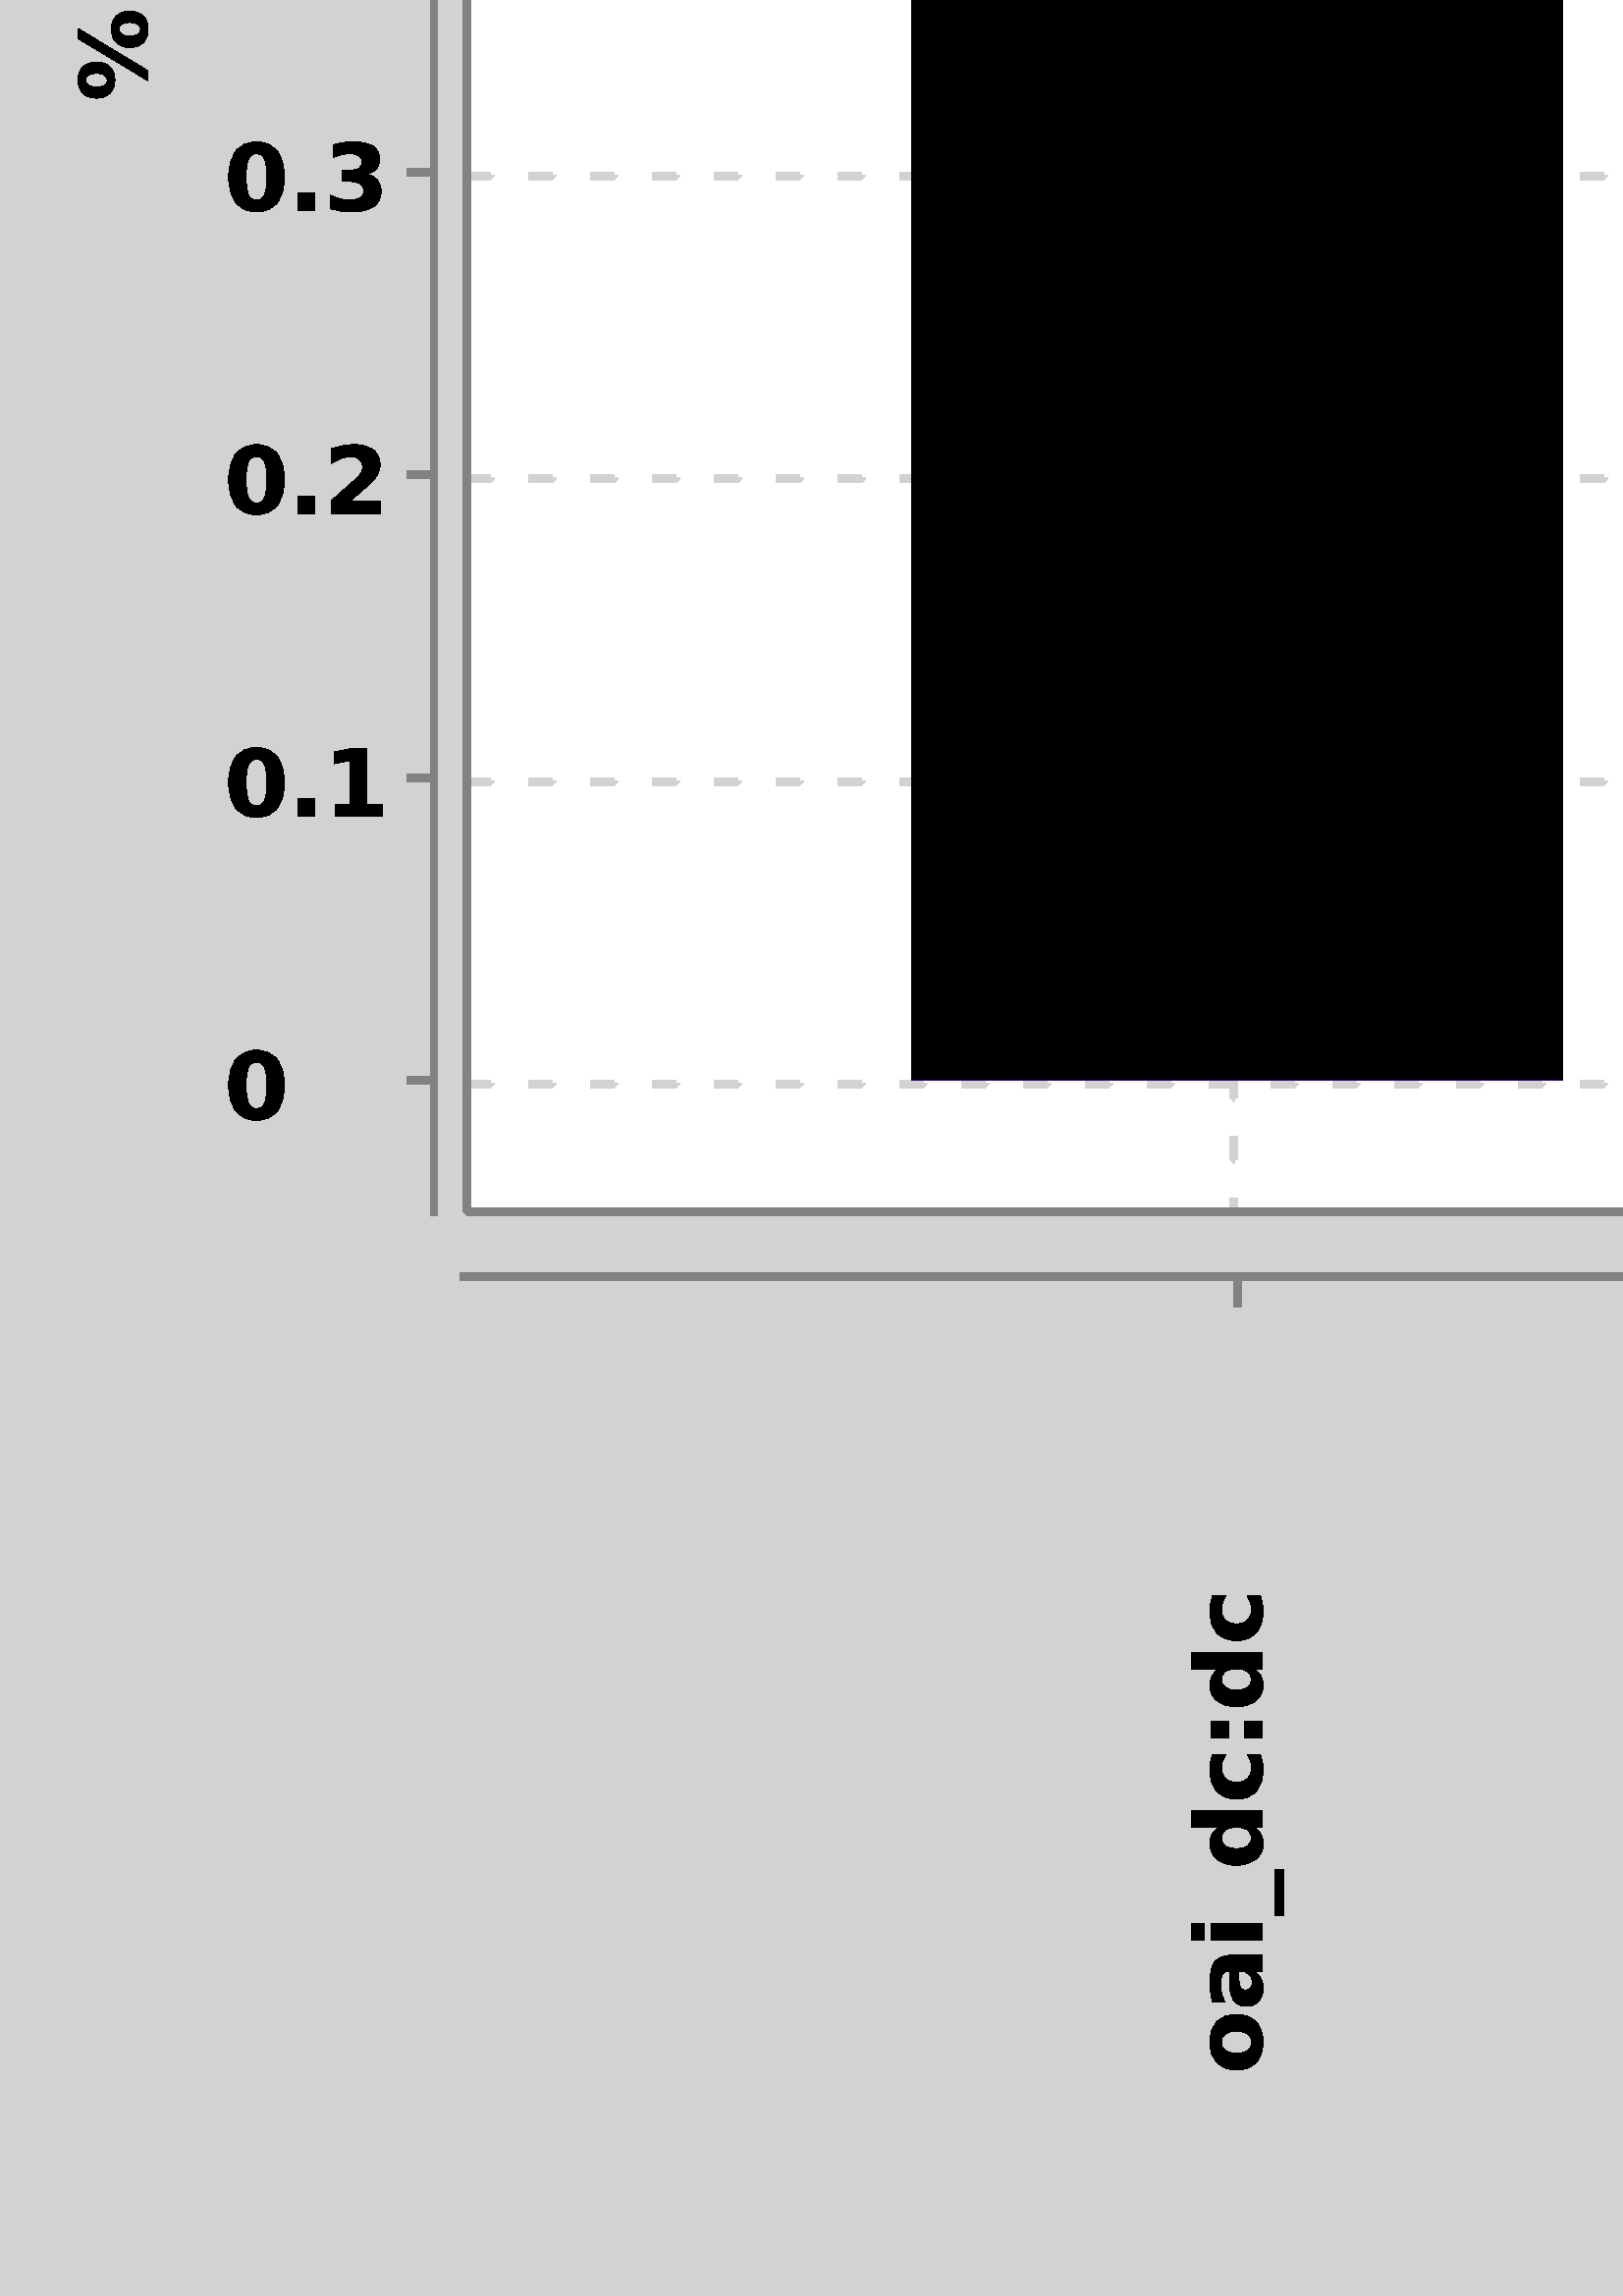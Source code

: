 %!PS-Adobe-3.0 EPSF-3.0
%%BoundingBox: 0 0 4252 1701
%%HiResBoundingBox: 0.0 0.0 4251.969 1700.787
%%LanguageLevel: 3
%%Pages: 1
%%EndComments
%%Page: 1 1
/M /moveto load def
/L /lineto load def
/C /curveto load def
/Z /closepath load def
/RL /rlineto load def
/rgb /setrgbcolor load def
/cmyk /setcmykcolor load def
/rect { /height exch def /width exch def /y exch def /x exch def x y M width 0 RL 0 height RL width neg 0 RL } bind def
/ellipse { /endangle exch def /startangle exch def /ry exch def /rx exch def /y exch def /x exch def /savematrix matrix currentmatrix def x y translate rx ry scale 0 0 1 startangle endangle arcn savematrix setmatrix } bind def
/imgdict { /datastream exch def /hasdata exch def /decodeScale exch def /bits exch def /bands exch def /imgheight exch def /imgwidth exch def << /ImageType 1 /Width imgwidth /Height imgheight /BitsPerComponent bits /Decode [bands {0 decodeScale} repeat] 
/ImageMatrix [imgwidth 0 0 imgheight 0 0] hasdata { /DataSource datastream } if >> } bind def
/latinize { /fontName exch def /fontNameNew exch def fontName findfont 0 dict copy begin /Encoding ISOLatin1Encoding def fontNameNew /FontName def currentdict end dup /FID undef fontNameNew exch definefont pop } bind def
/DejaVuSansLat /DejaVuSans latinize /DejaVuSansLat 12.0 selectfont
gsave
clipsave
/DeviceRGB setcolorspace
0 1700.787 translate
2.835 -2.835 scale
/basematrix matrix currentmatrix def
gsave
0.0 0.0 0.0 rgb
1.0 setlinewidth 0 setlinejoin 0 setlinecap [] 0.0 setdash
0.824 0.824 0.824 rgb
newpath 0.0 0.0 1500.0 600.0 rect Z fill
0.0 0.0 0.0 rgb
/DejaVuSans-BoldLat /DejaVuSans-Bold latinize /DejaVuSans-BoldLat 12.0 selectfont
[1 0 0 1 19 316] concat
newpath -3.609 -9.297 M -3.609 -9.026 -3.49 -8.812 -3.25 -8.656 C -3.01 -8.5 -2.667 -8.422 -2.219 -8.422 C -1.771 -8.422 -1.427 -8.497 
-1.188 -8.648 C -0.948 -8.799 -0.828 -9.016 -0.828 -9.297 C -0.828 -9.578 -0.948 -9.794 -1.188 -9.945 C -1.427 -10.096 -1.771 -10.172 
-2.219 -10.172 C -2.667 -10.172 -3.01 -10.096 -3.25 -9.945 C -3.49 -9.794 -3.609 -9.578 -3.609 -9.297 C Z -4.594 -9.297 M -4.594 -10.026 -4.383 
-10.599 -3.961 -11.016 C -3.539 -11.432 -2.958 -11.641 -2.219 -11.641 C -1.479 -11.641 -0.896 -11.432 -0.469 -11.016 C -0.042 
-10.599 0.172 -10.026 0.172 -9.297 C 0.172 -8.568 -0.042 -7.995 -0.469 -7.578 C -0.896 -7.161 -1.479 -6.953 -2.219 -6.953 C 
-2.958 -6.953 -3.539 -7.161 -3.961 -7.578 C -4.383 -7.995 -4.594 -8.568 -4.594 -9.297 C Z 0.172 -3.922 M 0.172 -2.625 L -8.906 -8.094 L -8.906 -9.406 L 0.172 
-3.922 L Z -8.906 -2.719 M -8.906 -3.448 -8.695 -4.021 -8.273 -4.438 C -7.852 -4.854 -7.271 -5.062 -6.531 -5.062 C -5.792 -5.062 -5.208 -4.854 
-4.781 -4.438 C -4.354 -4.021 -4.141 -3.448 -4.141 -2.719 C -4.141 -2.0 -4.354 -1.432 -4.781 -1.016 C -5.208 -0.599 -5.792 -0.391 
-6.531 -0.391 C -7.271 -0.391 -7.852 -0.599 -8.273 -1.016 C -8.695 -1.432 -8.906 -2.0 -8.906 -2.719 C Z -7.922 -2.719 M -7.922 -2.438 -7.802 -2.221 
-7.562 -2.07 C -7.323 -1.919 -6.979 -1.844 -6.531 -1.844 C -6.083 -1.844 -5.737 -1.919 -5.492 -2.07 C -5.247 -2.221 -5.125 -2.438 
-5.125 -2.719 C -5.125 -3.0 -5.247 -3.216 -5.492 -3.367 C -5.737 -3.518 -6.083 -3.594 -6.531 -3.594 C -6.979 -3.594 -7.323 -3.518 -7.562 
-3.367 C -7.802 -3.216 -7.922 -3.0 -7.922 -2.719 C Z -5.219 -20.326 M -5.219 -19.868 -5.052 -19.516 -4.719 -19.271 C -4.385 -19.027 -3.906 
-18.904 -3.281 -18.904 C -2.646 -18.904 -2.161 -19.027 -1.828 -19.271 C -1.495 -19.516 -1.328 -19.868 -1.328 -20.326 C -1.328 
-20.785 -1.495 -21.136 -1.828 -21.381 C -2.161 -21.626 -2.646 -21.748 -3.281 -21.748 C -3.906 -21.748 -4.385 -21.626 -4.719 
-21.381 C -5.052 -21.136 -5.219 -20.785 -5.219 -20.326 C Z -6.719 -20.326 M -6.719 -21.462 -6.414 -22.347 -5.805 -22.982 C -5.195 -23.618 
-4.354 -23.936 -3.281 -23.936 C -2.198 -23.936 -1.352 -23.618 -0.742 -22.982 C -0.133 -22.347 0.172 -21.462 0.172 -20.326 C 0.172 
-19.201 -0.133 -18.318 -0.742 -17.678 C -1.352 -17.037 -2.198 -16.717 -3.281 -16.717 C -4.354 -16.717 -5.195 -17.037 -5.805 -17.678 C -6.414 
-18.318 -6.719 -19.201 -6.719 -20.326 C Z -9.125 -29.773 M -7.734 -29.773 L -7.734 -28.617 L -7.734 -28.315 -7.682 -28.107 -7.578 -27.992 C -7.474 
-27.878 -7.286 -27.82 -7.016 -27.82 C -6.562 -27.82 L -6.562 -29.602 L -5.062 -29.602 L -5.062 -27.82 L 0.0 -27.82 L 0.0 -25.711 L -5.062 -25.711 L -5.062 -24.68 L -6.562 
-24.68 L -6.562 -25.711 L -7.016 -25.711 L -7.734 -25.711 -8.266 -25.911 -8.609 -26.312 C -8.953 -26.714 -9.125 -27.331 -9.125 -28.164 C -9.125 -29.773 L Z -2.953 -37.797 
M -2.953 -37.359 -2.88 -37.029 -2.734 -36.805 C -2.589 -36.581 -2.37 -36.469 -2.078 -36.469 C -1.807 -36.469 -1.596 -36.56 
-1.445 -36.742 C -1.294 -36.924 -1.219 -37.172 -1.219 -37.484 C -1.219 -37.88 -1.362 -38.214 -1.648 -38.484 C -1.935 -38.755 
-2.292 -38.891 -2.719 -38.891 C -2.953 -38.891 L -2.953 -37.797 L Z -3.75 -41.0 M 0.0 -41.0 L 0.0 -38.891 L -0.969 -38.891 L -0.573 -38.609 -0.284 -38.292 -0.102 
-37.938 C 0.081 -37.583 0.172 -37.156 0.172 -36.656 C 0.172 -35.969 -0.026 -35.414 -0.422 -34.992 C -0.818 -34.57 -1.333 -34.359 -1.969 -34.359 C 
-2.74 -34.359 -3.305 -34.625 -3.664 -35.156 C -4.023 -35.688 -4.203 -36.516 -4.203 -37.641 C -4.203 -38.891 L -4.359 -38.891 L -4.693 -38.891 -4.938 -38.758 -5.094 -38.492 C 
-5.25 -38.227 -5.328 -37.818 -5.328 -37.266 C -5.328 -36.818 -5.284 -36.401 -5.195 -36.016 C -5.107 -35.63 -4.969 -35.271 -4.781 -34.938 C 
-6.391 -34.938 L -6.495 -35.385 -6.576 -35.836 -6.633 -36.289 C -6.69 -36.742 -6.719 -37.193 -6.719 -37.641 C -6.719 -38.828 -6.487 
-39.685 -6.023 -40.211 C -5.56 -40.737 -4.802 -41.0 -3.75 -41.0 C Z -8.422 -45.238 M -6.562 -45.238 L -6.562 -47.41 L -5.062 -47.41 L -5.062 -45.238 L -2.281 
-45.238 L -1.979 -45.238 -1.773 -45.298 -1.664 -45.418 C -1.555 -45.538 -1.5 -45.78 -1.5 -46.145 C -1.5 -47.223 L 0.0 -47.223 L 0.0 -45.426 L 0.0 
-44.592 -0.172 -44.004 -0.516 -43.66 C -0.859 -43.316 -1.448 -43.145 -2.281 -43.145 C -5.062 -43.145 L -5.062 -42.098 L -6.562 -42.098 L -6.562 -43.145 L -8.422 
-43.145 L -8.422 -45.238 L Z -8.422 -50.975 M -6.562 -50.975 L -6.562 -53.146 L -5.062 -53.146 L -5.062 -50.975 L -2.281 -50.975 L -1.979 -50.975 -1.773 -51.035 
-1.664 -51.154 C -1.555 -51.274 -1.5 -51.516 -1.5 -51.881 C -1.5 -52.959 L 0.0 -52.959 L 0.0 -51.162 L 0.0 -50.329 -0.172 -49.74 -0.516 -49.396 C -0.859 
-49.053 -1.448 -48.881 -2.281 -48.881 C -5.062 -48.881 L -5.062 -47.834 L -6.562 -47.834 L -6.562 -48.881 L -8.422 -48.881 L -8.422 -50.975 L Z -4.781 -59.305 M 
-4.865 -59.117 -4.927 -58.932 -4.969 -58.75 C -5.01 -58.568 -5.031 -58.383 -5.031 -58.195 C -5.031 -57.664 -4.857 -57.253 -4.508 -56.961 C 
-4.159 -56.669 -3.667 -56.523 -3.031 -56.523 C 0.0 -56.523 L 0.0 -54.43 L -6.562 -54.43 L -6.562 -56.523 L -5.484 -56.523 L -5.911 -56.794 -6.224 
-57.104 -6.422 -57.453 C -6.62 -57.802 -6.719 -58.221 -6.719 -58.711 C -6.719 -58.773 -6.716 -58.846 -6.711 -58.93 C -6.706 
-59.013 -6.693 -59.133 -6.672 -59.289 C -4.781 -59.305 L Z -6.562 -60.348 M -6.562 -62.441 L 0.0 -62.441 L 0.0 -60.348 L -6.562 -60.348 L Z -9.125 -60.348 M -9.125 -62.441 L 
-7.406 -62.441 L -7.406 -60.348 L -9.125 -60.348 L Z -1.359 -67.945 M -1.359 -68.393 -1.523 -68.737 -1.852 -68.977 C -2.18 -69.216 -2.656 -69.336 -3.281 -69.336 C 
-3.906 -69.336 -4.383 -69.216 -4.711 -68.977 C -5.039 -68.737 -5.203 -68.393 -5.203 -67.945 C -5.203 -67.497 -5.036 -67.154 -4.703 -66.914 C 
-4.37 -66.674 -3.896 -66.555 -3.281 -66.555 C -2.656 -66.555 -2.18 -66.674 -1.852 -66.914 C -1.523 -67.154 -1.359 -67.497 -1.359 -67.945 C Z 
-5.609 -66.555 M -5.984 -66.846 -6.263 -67.167 -6.445 -67.516 C -6.628 -67.865 -6.719 -68.268 -6.719 -68.727 C -6.719 -69.539 -6.398 -70.203 
-5.758 -70.719 C -5.117 -71.234 -4.292 -71.492 -3.281 -71.492 C -2.271 -71.492 -1.443 -71.234 -0.797 -70.719 C -0.151 -70.203 0.172 -69.539 0.172 
-68.727 C 0.172 -68.268 0.081 -67.865 -0.102 -67.516 C -0.284 -67.167 -0.568 -66.846 -0.953 -66.555 C 0.0 -66.555 L 0.0 -64.461 L -9.125 
-64.461 L -9.125 -66.555 L -5.609 -66.555 L Z -2.562 -72.973 M -6.562 -72.973 L -6.562 -75.082 L -5.906 -75.082 L -5.552 -75.082 -5.107 -75.079 -4.57 -75.074 C 
-4.034 -75.069 -3.677 -75.066 -3.5 -75.066 C -2.969 -75.066 -2.586 -75.082 -2.352 -75.113 C -2.117 -75.145 -1.948 -75.191 -1.844 -75.254 C 
-1.708 -75.337 -1.604 -75.449 -1.531 -75.59 C -1.458 -75.73 -1.422 -75.889 -1.422 -76.066 C -1.422 -76.504 -1.589 -76.848 -1.922 
-77.098 C -2.255 -77.348 -2.724 -77.473 -3.328 -77.473 C -6.562 -77.473 L -6.562 -79.566 L 0.0 -79.566 L 0.0 -77.473 L -0.953 -77.473 L -0.568 -77.16 
-0.284 -76.827 -0.102 -76.473 C 0.081 -76.118 0.172 -75.728 0.172 -75.301 C 0.172 -74.54 -0.06 -73.962 -0.523 -73.566 C 
-0.987 -73.171 -1.667 -72.973 -2.562 -72.973 C Z -8.422 -83.875 M -6.562 -83.875 L -6.562 -86.047 L -5.062 -86.047 L -5.062 -83.875 L -2.281 -83.875 L -1.979 -83.875 -1.773 
-83.935 -1.664 -84.055 C -1.555 -84.174 -1.5 -84.417 -1.5 -84.781 C -1.5 -85.859 L 0.0 -85.859 L 0.0 -84.062 L 0.0 -83.229 -0.172 -82.641 -0.516 -82.297 C -0.859 -81.953 
-1.448 -81.781 -2.281 -81.781 C -5.062 -81.781 L -5.062 -80.734 L -6.562 -80.734 L -6.562 -81.781 L -8.422 -81.781 L -8.422 -83.875 L Z -3.297 -93.877 M -2.703 -93.877 L -2.703 -88.971 L 
-2.214 -89.023 -1.844 -89.2 -1.594 -89.502 C -1.344 -89.804 -1.219 -90.231 -1.219 -90.783 C -1.219 -91.221 -1.286 -91.671 -1.422 
-92.135 C -1.557 -92.598 -1.755 -93.075 -2.016 -93.564 C -0.406 -93.564 L -0.219 -93.064 -0.076 -92.567 0.023 -92.072 C 0.122 
-91.577 0.172 -91.08 0.172 -90.58 C 0.172 -89.393 -0.13 -88.471 -0.734 -87.814 C -1.339 -87.158 -2.188 -86.83 -3.281 -86.83 C -4.344 -86.83 
-5.182 -87.153 -5.797 -87.799 C -6.411 -88.445 -6.719 -89.335 -6.719 -90.471 C -6.719 -91.502 -6.409 -92.327 -5.789 -92.947 C 
-5.169 -93.567 -4.339 -93.877 -3.297 -93.877 C Z -4.0 -91.721 M -4.396 -91.721 -4.716 -91.604 -4.961 -91.369 C -5.206 -91.135 -5.328 
-90.83 -5.328 -90.455 C -5.328 -90.049 -5.214 -89.718 -4.984 -89.463 C -4.755 -89.208 -4.427 -89.049 -4.0 -88.986 C -4.0 -91.721 L Z -6.359 
-100.594 M -4.766 -100.594 L -4.953 -100.146 -5.094 -99.711 -5.188 -99.289 C -5.281 -98.867 -5.328 -98.474 -5.328 -98.109 C -5.328 -97.703 -5.279 -97.404 -5.18 
-97.211 C -5.081 -97.018 -4.927 -96.922 -4.719 -96.922 C -4.552 -96.922 -4.424 -96.995 -4.336 -97.141 C -4.247 -97.286 -4.177 
-97.552 -4.125 -97.938 C -4.078 -98.297 L -3.943 -99.38 -3.719 -100.107 -3.406 -100.477 C -3.094 -100.846 -2.604 -101.031 -1.938 -101.031 C -1.24 
-101.031 -0.714 -100.773 -0.359 -100.258 C -0.005 -99.742 0.172 -98.974 0.172 -97.953 C 0.172 -97.516 0.138 -97.065 0.07 -96.602 C 
0.003 -96.138 -0.099 -95.661 -0.234 -95.172 C -1.828 -95.172 L -1.63 -95.589 -1.479 -96.018 -1.375 -96.461 C -1.271 
-96.904 -1.219 -97.349 -1.219 -97.797 C -1.219 -98.214 -1.276 -98.523 -1.391 -98.727 C -1.505 -98.93 -1.677 -99.031 -1.906 -99.031 C -2.094 -99.031 
-2.232 -98.961 -2.32 -98.82 C -2.409 -98.68 -2.479 -98.396 -2.531 -97.969 C -2.578 -97.594 L -2.693 -96.667 -2.909 -96.016 -3.227 
-95.641 C -3.544 -95.266 -4.026 -95.078 -4.672 -95.078 C -5.37 -95.078 -5.885 -95.315 -6.219 -95.789 C -6.552 -96.263 -6.719 -96.995 
-6.719 -97.984 C -6.719 -98.37 -6.69 -98.776 -6.633 -99.203 C -6.576 -99.63 -6.484 -100.094 -6.359 -100.594 C Z -9.125 -111.102 M -7.734 -111.102 L -7.734 
-109.945 L -7.734 -109.643 -7.682 -109.435 -7.578 -109.32 C -7.474 -109.206 -7.286 -109.148 -7.016 -109.148 C -6.562 -109.148 L -6.562 -110.93 L 
-5.062 -110.93 L -5.062 -109.148 L 0.0 -109.148 L 0.0 -107.039 L -5.062 -107.039 L -5.062 -106.008 L -6.562 -106.008 L -6.562 -107.039 L -7.016 -107.039 L -7.734 -107.039 -8.266 -107.24 
-8.609 -107.641 C -8.953 -108.042 -9.125 -108.659 -9.125 -109.492 C -9.125 -111.102 L Z -6.562 -112.01 M -6.562 -114.104 L 0.0 -114.104 L 0.0 -112.01 L -6.562 -112.01 L Z -9.125 
-112.01 M -9.125 -114.104 L -7.406 -114.104 L -7.406 -112.01 L -9.125 -112.01 L Z -9.125 -116.123 M -9.125 -118.217 L 0.0 -118.217 L 0.0 -116.123 L -9.125 -116.123 L Z -9.125 
-120.236 M -9.125 -122.33 L 0.0 -122.33 L 0.0 -120.236 L -9.125 -120.236 L Z -3.297 -130.896 M -2.703 -130.896 L -2.703 -125.99 L -2.214 -126.042 -1.844 
-126.219 -1.594 -126.521 C -1.344 -126.824 -1.219 -127.251 -1.219 -127.803 C -1.219 -128.24 -1.286 -128.691 -1.422 -129.154 C -1.557 
-129.618 -1.755 -130.094 -2.016 -130.584 C -0.406 -130.584 L -0.219 -130.084 -0.076 -129.587 0.023 -129.092 C 0.122 -128.597 0.172 
-128.1 0.172 -127.6 C 0.172 -126.412 -0.13 -125.49 -0.734 -124.834 C -1.339 -124.178 -2.188 -123.85 -3.281 -123.85 C -4.344 -123.85 -5.182 
-124.173 -5.797 -124.818 C -6.411 -125.464 -6.719 -126.355 -6.719 -127.49 C -6.719 -128.521 -6.409 -129.347 -5.789 -129.967 C -5.169 
-130.587 -4.339 -130.896 -3.297 -130.896 C Z -4.0 -128.74 M -4.396 -128.74 -4.716 -128.623 -4.961 -128.389 C -5.206 -128.154 -5.328 
-127.85 -5.328 -127.475 C -5.328 -127.068 -5.214 -126.738 -4.984 -126.482 C -4.755 -126.227 -4.427 -126.068 -4.0 -126.006 C -4.0 -128.74 L Z 
-5.609 -136.941 M -9.125 -136.941 L -9.125 -139.051 L 0.0 -139.051 L 0.0 -136.941 L -0.953 -136.941 L -0.568 -136.66 -0.284 -136.345 -0.102 -135.996 C 
0.081 -135.647 0.172 -135.243 0.172 -134.785 C 0.172 -133.973 -0.151 -133.309 -0.797 -132.793 C -1.443 -132.277 -2.271 -132.02 -3.281 
-132.02 C -4.292 -132.02 -5.117 -132.277 -5.758 -132.793 C -6.398 -133.309 -6.719 -133.973 -6.719 -134.785 C -6.719 -135.233 -6.628 -135.634 -6.445 
-135.988 C -6.263 -136.342 -5.984 -136.66 -5.609 -136.941 C Z -1.359 -135.566 M -1.359 -136.014 -1.523 -136.355 -1.852 -136.59 C -2.18 -136.824 -2.656 
-136.941 -3.281 -136.941 C -3.906 -136.941 -4.383 -136.824 -4.711 -136.59 C -5.039 -136.355 -5.203 -136.014 -5.203 -135.566 C -5.203 -135.118 -5.039 -134.777 
-4.711 -134.543 C -4.383 -134.309 -3.906 -134.191 -3.281 -134.191 C -2.656 -134.191 -2.18 -134.309 -1.852 -134.543 C -1.523 -134.777 -1.359 -135.118 -1.359 -135.566 C 
Z fill
basematrix setmatrix [1 0 0 1 0 0] concat
[1 0 0 1 29 212.65] concat
newpath 5.516 -4.391 M 5.516 -5.484 5.414 -6.253 5.211 -6.695 C 5.008 -7.138 4.661 -7.359 4.172 -7.359 C 3.693 -7.359 3.349 -7.138 3.141 
-6.695 C 2.932 -6.253 2.828 -5.484 2.828 -4.391 C 2.828 -3.276 2.932 -2.492 3.141 -2.039 C 3.349 -1.586 3.693 -1.359 4.172 -1.359 C 
4.661 -1.359 5.008 -1.586 5.211 -2.039 C 5.414 -2.492 5.516 -3.276 5.516 -4.391 C Z 7.781 -4.359 M 7.781 -2.911 7.469 -1.794 6.844 -1.008 C 6.219 
-0.221 5.328 0.172 4.172 0.172 C 3.026 0.172 2.141 -0.221 1.516 -1.008 C 0.891 -1.794 0.578 -2.911 0.578 -4.359 C 0.578 -5.818 0.891 
-6.94 1.516 -7.727 C 2.141 -8.513 3.026 -8.906 4.172 -8.906 C 5.328 -8.906 6.219 -8.513 6.844 -7.727 C 7.469 -6.94 7.781 -5.818 7.781 -4.359 
C Z 9.568 -2.266 M 11.678 -2.266 L 11.678 0.0 L 9.568 0.0 L 9.568 -2.266 L Z 17.252 -4.312 M 16.856 -4.312 16.559 -4.185 16.361 -3.93 C 16.163 
-3.674 16.064 -3.292 16.064 -2.781 C 16.064 -2.271 16.163 -1.888 16.361 -1.633 C 16.559 -1.378 16.856 -1.25 17.252 
-1.25 C 17.648 -1.25 17.945 -1.378 18.143 -1.633 C 18.34 -1.888 18.439 -2.271 18.439 -2.781 C 18.439 -3.292 18.34 
-3.674 18.143 -3.93 C 17.945 -4.185 17.648 -4.312 17.252 -4.312 C Z 20.033 -8.516 M 20.033 -6.906 L 19.669 -7.083 19.322 -7.214 
18.994 -7.297 C 18.666 -7.38 18.346 -7.422 18.033 -7.422 C 17.356 -7.422 16.83 -7.234 16.455 -6.859 C 16.08 -6.484 15.861 -5.932 15.799 
-5.203 C 16.059 -5.391 16.34 -5.531 16.643 -5.625 C 16.945 -5.719 17.273 -5.766 17.627 -5.766 C 18.523 -5.766 19.244 -5.505 19.791 
-4.984 C 20.338 -4.464 20.611 -3.781 20.611 -2.938 C 20.611 -2.0 20.304 -1.247 19.689 -0.68 C 19.075 -0.112 18.252 0.172 17.221 0.172 
C 16.085 0.172 15.208 -0.214 14.588 -0.984 C 13.968 -1.755 13.658 -2.844 13.658 -4.25 C 13.658 -5.698 14.023 -6.833 
14.752 -7.656 C 15.481 -8.479 16.476 -8.891 17.736 -8.891 C 18.143 -8.891 18.536 -8.859 18.916 -8.797 C 19.296 -8.734 19.669 -8.641 
20.033 -8.516 C Z fill
basematrix setmatrix [1 0 0 1 0 0] concat
[1 0 0 1 29 55.468] concat
newpath 1.406 -1.562 M 3.406 -1.562 L 3.406 -7.219 L 1.359 -6.797 L 1.359 -8.328 L 3.391 -8.75 L 5.531 -8.75 L 5.531 -1.562 L 7.531 -1.562 L 7.531 0.0 L 1.406 0.0 L 1.406 -1.562 L Z fill
basematrix setmatrix [1 0 0 1 0 0] concat
[1 0 0 1 29 330.161] concat
newpath 5.516 -4.391 M 5.516 -5.484 5.414 -6.253 5.211 -6.695 C 5.008 -7.138 4.661 -7.359 4.172 -7.359 C 3.693 -7.359 3.349 -7.138 3.141 
-6.695 C 2.932 -6.253 2.828 -5.484 2.828 -4.391 C 2.828 -3.276 2.932 -2.492 3.141 -2.039 C 3.349 -1.586 3.693 -1.359 4.172 -1.359 C 
4.661 -1.359 5.008 -1.586 5.211 -2.039 C 5.414 -2.492 5.516 -3.276 5.516 -4.391 C Z 7.781 -4.359 M 7.781 -2.911 7.469 -1.794 6.844 -1.008 C 6.219 
-0.221 5.328 0.172 4.172 0.172 C 3.026 0.172 2.141 -0.221 1.516 -1.008 C 0.891 -1.794 0.578 -2.911 0.578 -4.359 C 0.578 -5.818 0.891 
-6.94 1.516 -7.727 C 2.141 -8.513 3.026 -8.906 4.172 -8.906 C 5.328 -8.906 6.219 -8.513 6.844 -7.727 C 7.469 -6.94 7.781 -5.818 7.781 -4.359 
C Z 9.568 -2.266 M 11.678 -2.266 L 11.678 0.0 L 9.568 0.0 L 9.568 -2.266 L Z 18.502 -4.719 M 19.085 -4.562 19.531 -4.297 19.838 -3.922 C 20.145 -3.547 
20.299 -3.068 20.299 -2.484 C 20.299 -1.62 19.968 -0.961 19.307 -0.508 C 18.645 -0.055 17.679 0.172 16.408 0.172 C 15.95 
0.172 15.497 0.135 15.049 0.062 C 14.601 -0.01 14.153 -0.12 13.705 -0.266 C 13.705 -2.0 L 14.132 -1.792 14.554 
-1.633 14.971 -1.523 C 15.387 -1.414 15.794 -1.359 16.189 -1.359 C 16.794 -1.359 17.255 -1.464 17.572 -1.672 C 17.89 -1.88 
18.049 -2.177 18.049 -2.562 C 18.049 -2.969 17.885 -3.273 17.557 -3.477 C 17.229 -3.68 16.747 -3.781 16.111 -3.781 C 15.205 -3.781 L 15.205 -5.234 L 
16.158 -5.234 L 16.731 -5.234 17.156 -5.323 17.432 -5.5 C 17.708 -5.677 17.846 -5.948 17.846 -6.312 C 17.846 -6.646 17.71 
-6.904 17.439 -7.086 C 17.169 -7.268 16.788 -7.359 16.299 -7.359 C 15.934 -7.359 15.567 -7.32 15.197 -7.242 C 14.827 -7.164 
14.455 -7.042 14.08 -6.875 C 14.08 -8.531 L 14.528 -8.656 14.971 -8.75 15.408 -8.812 C 15.846 -8.875 16.278 -8.906 16.705 -8.906 C 17.84 -8.906 
18.689 -8.719 19.252 -8.344 C 19.814 -7.969 20.096 -7.406 20.096 -6.656 C 20.096 -6.146 19.96 -5.729 19.689 -5.406 C 19.419 -5.083 
19.023 -4.854 18.502 -4.719 C Z fill
basematrix setmatrix [1 0 0 1 0 0] concat
[1 0 0 1 29 408.502] concat
newpath 5.516 -4.391 M 5.516 -5.484 5.414 -6.253 5.211 -6.695 C 5.008 -7.138 4.661 -7.359 4.172 -7.359 C 3.693 -7.359 3.349 -7.138 3.141 
-6.695 C 2.932 -6.253 2.828 -5.484 2.828 -4.391 C 2.828 -3.276 2.932 -2.492 3.141 -2.039 C 3.349 -1.586 3.693 -1.359 4.172 -1.359 C 
4.661 -1.359 5.008 -1.586 5.211 -2.039 C 5.414 -2.492 5.516 -3.276 5.516 -4.391 C Z 7.781 -4.359 M 7.781 -2.911 7.469 -1.794 6.844 -1.008 C 6.219 
-0.221 5.328 0.172 4.172 0.172 C 3.026 0.172 2.141 -0.221 1.516 -1.008 C 0.891 -1.794 0.578 -2.911 0.578 -4.359 C 0.578 -5.818 0.891 
-6.94 1.516 -7.727 C 2.141 -8.513 3.026 -8.906 4.172 -8.906 C 5.328 -8.906 6.219 -8.513 6.844 -7.727 C 7.469 -6.94 7.781 -5.818 7.781 -4.359 
C Z 9.568 -2.266 M 11.678 -2.266 L 11.678 0.0 L 9.568 0.0 L 9.568 -2.266 L Z 14.314 -1.562 M 16.314 -1.562 L 16.314 -7.219 L 14.268 -6.797 L 14.268 -8.328 L 16.299 -8.75 
L 18.439 -8.75 L 18.439 -1.562 L 20.439 -1.562 L 20.439 0.0 L 14.314 0.0 L 14.314 -1.562 L Z fill
basematrix setmatrix [1 0 0 1 0 0] concat
[1 0 0 1 29 290.991] concat
newpath 5.516 -4.391 M 5.516 -5.484 5.414 -6.253 5.211 -6.695 C 5.008 -7.138 4.661 -7.359 4.172 -7.359 C 3.693 -7.359 3.349 -7.138 3.141 
-6.695 C 2.932 -6.253 2.828 -5.484 2.828 -4.391 C 2.828 -3.276 2.932 -2.492 3.141 -2.039 C 3.349 -1.586 3.693 -1.359 4.172 -1.359 C 
4.661 -1.359 5.008 -1.586 5.211 -2.039 C 5.414 -2.492 5.516 -3.276 5.516 -4.391 C Z 7.781 -4.359 M 7.781 -2.911 7.469 -1.794 6.844 -1.008 C 6.219 
-0.221 5.328 0.172 4.172 0.172 C 3.026 0.172 2.141 -0.221 1.516 -1.008 C 0.891 -1.794 0.578 -2.911 0.578 -4.359 C 0.578 -5.818 0.891 
-6.94 1.516 -7.727 C 2.141 -8.513 3.026 -8.906 4.172 -8.906 C 5.328 -8.906 6.219 -8.513 6.844 -7.727 C 7.469 -6.94 7.781 -5.818 7.781 -4.359 
C Z 9.568 -2.266 M 11.678 -2.266 L 11.678 0.0 L 9.568 0.0 L 9.568 -2.266 L Z 17.33 -6.891 M 14.861 -3.234 L 17.33 -3.234 L 17.33 -6.891 L Z 16.955 -8.75 M 19.455 
-8.75 L 19.455 -3.234 L 20.705 -3.234 L 20.705 -1.594 L 19.455 -1.594 L 19.455 0.0 L 17.33 0.0 L 17.33 -1.594 L 13.455 -1.594 L 13.455 -3.531 L 16.955 -8.75 L Z fill
basematrix setmatrix [1 0 0 1 0 0] concat
[1 0 0 1 29 251.82] concat
newpath 5.516 -4.391 M 5.516 -5.484 5.414 -6.253 5.211 -6.695 C 5.008 -7.138 4.661 -7.359 4.172 -7.359 C 3.693 -7.359 3.349 -7.138 3.141 
-6.695 C 2.932 -6.253 2.828 -5.484 2.828 -4.391 C 2.828 -3.276 2.932 -2.492 3.141 -2.039 C 3.349 -1.586 3.693 -1.359 4.172 -1.359 C 
4.661 -1.359 5.008 -1.586 5.211 -2.039 C 5.414 -2.492 5.516 -3.276 5.516 -4.391 C Z 7.781 -4.359 M 7.781 -2.911 7.469 -1.794 6.844 -1.008 C 6.219 
-0.221 5.328 0.172 4.172 0.172 C 3.026 0.172 2.141 -0.221 1.516 -1.008 C 0.891 -1.794 0.578 -2.911 0.578 -4.359 C 0.578 -5.818 0.891 
-6.94 1.516 -7.727 C 2.141 -8.513 3.026 -8.906 4.172 -8.906 C 5.328 -8.906 6.219 -8.513 6.844 -7.727 C 7.469 -6.94 7.781 -5.818 7.781 -4.359 
C Z 9.568 -2.266 M 11.678 -2.266 L 11.678 0.0 L 9.568 0.0 L 9.568 -2.266 L Z 14.174 -8.75 M 19.783 -8.75 L 19.783 -7.094 L 15.986 -7.094 L 15.986 -5.734 L 16.153 
-5.786 16.322 -5.826 16.494 -5.852 C 16.666 -5.878 16.846 -5.891 17.033 -5.891 C 18.106 -5.891 18.939 -5.622 19.533 -5.086 C 
20.127 -4.549 20.424 -3.807 20.424 -2.859 C 20.424 -1.911 20.101 -1.169 19.455 -0.633 C 18.809 -0.096 17.908 0.172 
16.752 0.172 C 16.262 0.172 15.773 0.122 15.283 0.023 C 14.794 -0.076 14.309 -0.219 13.83 -0.406 C 13.83 -2.188 L 14.309 
-1.917 14.762 -1.711 15.189 -1.57 C 15.617 -1.43 16.023 -1.359 16.408 -1.359 C 16.95 -1.359 17.377 -1.495 17.689 -1.766 C 
18.002 -2.036 18.158 -2.401 18.158 -2.859 C 18.158 -3.318 18.002 -3.68 17.689 -3.945 C 17.377 -4.211 16.95 -4.344 16.408 -4.344 C 
16.075 -4.344 15.726 -4.302 15.361 -4.219 C 14.997 -4.135 14.601 -4.005 14.174 -3.828 C 14.174 -8.75 L Z fill
basematrix setmatrix [1 0 0 1 0 0] concat
[1 0 0 1 29 134.309] concat
newpath 5.516 -4.391 M 5.516 -5.484 5.414 -6.253 5.211 -6.695 C 5.008 -7.138 4.661 -7.359 4.172 -7.359 C 3.693 -7.359 3.349 -7.138 3.141 
-6.695 C 2.932 -6.253 2.828 -5.484 2.828 -4.391 C 2.828 -3.276 2.932 -2.492 3.141 -2.039 C 3.349 -1.586 3.693 -1.359 4.172 -1.359 C 
4.661 -1.359 5.008 -1.586 5.211 -2.039 C 5.414 -2.492 5.516 -3.276 5.516 -4.391 C Z 7.781 -4.359 M 7.781 -2.911 7.469 -1.794 6.844 -1.008 C 6.219 
-0.221 5.328 0.172 4.172 0.172 C 3.026 0.172 2.141 -0.221 1.516 -1.008 C 0.891 -1.794 0.578 -2.911 0.578 -4.359 C 0.578 -5.818 0.891 
-6.94 1.516 -7.727 C 2.141 -8.513 3.026 -8.906 4.172 -8.906 C 5.328 -8.906 6.219 -8.513 6.844 -7.727 C 7.469 -6.94 7.781 -5.818 7.781 -4.359 
C Z 9.568 -2.266 M 11.678 -2.266 L 11.678 0.0 L 9.568 0.0 L 9.568 -2.266 L Z 17.08 -3.922 M 16.663 -3.922 16.34 -3.805 16.111 -3.57 C 15.882 -3.336 
15.768 -3.005 15.768 -2.578 C 15.768 -2.151 15.882 -1.823 16.111 -1.594 C 16.34 -1.365 16.663 -1.25 17.08 -1.25 C 
17.507 -1.25 17.83 -1.365 18.049 -1.594 C 18.268 -1.823 18.377 -2.151 18.377 -2.578 C 18.377 -3.016 18.268 -3.349 18.049 -3.578 C 
17.83 -3.807 17.507 -3.922 17.08 -3.922 C Z 15.439 -4.656 M 14.908 -4.823 14.507 -5.07 14.236 -5.398 C 13.965 -5.727 13.83 -6.141 
13.83 -6.641 C 13.83 -7.38 14.106 -7.943 14.658 -8.328 C 15.21 -8.714 16.018 -8.906 17.08 -8.906 C 18.143 -8.906 18.95 
-8.714 19.502 -8.328 C 20.054 -7.943 20.33 -7.38 20.33 -6.641 C 20.33 -6.141 20.195 -5.727 19.924 -5.398 C 19.653 -5.07 
19.252 -4.823 18.721 -4.656 C 19.314 -4.49 19.762 -4.224 20.064 -3.859 C 20.367 -3.495 20.518 -3.031 20.518 -2.469 C 20.518 
-1.594 20.229 -0.935 19.65 -0.492 C 19.072 -0.049 18.215 0.172 17.08 0.172 C 15.945 0.172 15.088 -0.049 14.51 -0.492 C 13.932 
-0.935 13.643 -1.594 13.643 -2.469 C 13.643 -3.031 13.794 -3.495 14.096 -3.859 C 14.398 -4.224 14.846 -4.49 15.439 -4.656 C Z 
15.971 -6.406 M 15.971 -6.062 16.067 -5.797 16.26 -5.609 C 16.452 -5.422 16.726 -5.328 17.08 -5.328 C 17.434 -5.328 17.708 -5.422 17.9 
-5.609 C 18.093 -5.797 18.189 -6.062 18.189 -6.406 C 18.189 -6.76 18.093 -7.029 17.9 -7.211 C 17.708 -7.393 17.434 -7.484 
17.08 -7.484 C 16.726 -7.484 16.452 -7.391 16.26 -7.203 C 16.067 -7.016 15.971 -6.75 15.971 -6.406 C Z fill
basematrix setmatrix [1 0 0 1 0 0] concat
[1 0 0 1 29 95.139] concat
newpath 5.516 -4.391 M 5.516 -5.484 5.414 -6.253 5.211 -6.695 C 5.008 -7.138 4.661 -7.359 4.172 -7.359 C 3.693 -7.359 3.349 -7.138 3.141 
-6.695 C 2.932 -6.253 2.828 -5.484 2.828 -4.391 C 2.828 -3.276 2.932 -2.492 3.141 -2.039 C 3.349 -1.586 3.693 -1.359 4.172 -1.359 C 
4.661 -1.359 5.008 -1.586 5.211 -2.039 C 5.414 -2.492 5.516 -3.276 5.516 -4.391 C Z 7.781 -4.359 M 7.781 -2.911 7.469 -1.794 6.844 -1.008 C 6.219 
-0.221 5.328 0.172 4.172 0.172 C 3.026 0.172 2.141 -0.221 1.516 -1.008 C 0.891 -1.794 0.578 -2.911 0.578 -4.359 C 0.578 -5.818 0.891 
-6.94 1.516 -7.727 C 2.141 -8.513 3.026 -8.906 4.172 -8.906 C 5.328 -8.906 6.219 -8.513 6.844 -7.727 C 7.469 -6.94 7.781 -5.818 7.781 -4.359 
C Z 9.568 -2.266 M 11.678 -2.266 L 11.678 0.0 L 9.568 0.0 L 9.568 -2.266 L Z 14.111 -0.188 M 14.111 -1.812 L 14.465 -1.646 14.807 -1.521 15.135 -1.438 
C 15.463 -1.354 15.788 -1.312 16.111 -1.312 C 16.788 -1.312 17.314 -1.497 17.689 -1.867 C 18.064 -2.237 18.283 -2.792 18.346 
-3.531 C 18.085 -3.333 17.804 -3.185 17.502 -3.086 C 17.2 -2.987 16.872 -2.938 16.518 -2.938 C 15.622 -2.938 14.9 
-3.198 14.354 -3.719 C 13.807 -4.24 13.533 -4.927 13.533 -5.781 C 13.533 -6.729 13.838 -7.484 14.447 -8.047 C 15.057 -8.609 15.877 
-8.891 16.908 -8.891 C 18.044 -8.891 18.924 -8.508 19.549 -7.742 C 20.174 -6.977 20.486 -5.891 20.486 -4.484 C 20.486 -3.036 20.122 -1.898 
19.393 -1.07 C 18.663 -0.242 17.663 0.172 16.393 0.172 C 15.976 0.172 15.58 0.141 15.205 0.078 C 14.83 0.016 14.465 -0.073 
14.111 -0.188 C Z 16.893 -4.406 M 17.288 -4.406 17.585 -4.534 17.783 -4.789 C 17.981 -5.044 18.08 -5.427 18.08 -5.938 C 18.08 
-6.448 17.981 -6.833 17.783 -7.094 C 17.585 -7.354 17.288 -7.484 16.893 -7.484 C 16.497 -7.484 16.2 -7.354 16.002 
-7.094 C 15.804 -6.833 15.705 -6.448 15.705 -5.938 C 15.705 -5.427 15.804 -5.044 16.002 -4.789 C 16.2 -4.534 
16.497 -4.406 16.893 -4.406 C Z fill
basematrix setmatrix [1 0 0 1 0 0] concat
[1 0 0 1 29 447.673] concat
newpath 5.516 -4.391 M 5.516 -5.484 5.414 -6.253 5.211 -6.695 C 5.008 -7.138 4.661 -7.359 4.172 -7.359 C 3.693 -7.359 3.349 -7.138 3.141 
-6.695 C 2.932 -6.253 2.828 -5.484 2.828 -4.391 C 2.828 -3.276 2.932 -2.492 3.141 -2.039 C 3.349 -1.586 3.693 -1.359 4.172 -1.359 C 
4.661 -1.359 5.008 -1.586 5.211 -2.039 C 5.414 -2.492 5.516 -3.276 5.516 -4.391 C Z 7.781 -4.359 M 7.781 -2.911 7.469 -1.794 6.844 -1.008 C 6.219 
-0.221 5.328 0.172 4.172 0.172 C 3.026 0.172 2.141 -0.221 1.516 -1.008 C 0.891 -1.794 0.578 -2.911 0.578 -4.359 C 0.578 -5.818 0.891 
-6.94 1.516 -7.727 C 2.141 -8.513 3.026 -8.906 4.172 -8.906 C 5.328 -8.906 6.219 -8.513 6.844 -7.727 C 7.469 -6.94 7.781 -5.818 7.781 -4.359 
C Z fill
basematrix setmatrix [1 0 0 1 0 0] concat
[1 0 0 1 29 369.332] concat
newpath 5.516 -4.391 M 5.516 -5.484 5.414 -6.253 5.211 -6.695 C 5.008 -7.138 4.661 -7.359 4.172 -7.359 C 3.693 -7.359 3.349 -7.138 3.141 
-6.695 C 2.932 -6.253 2.828 -5.484 2.828 -4.391 C 2.828 -3.276 2.932 -2.492 3.141 -2.039 C 3.349 -1.586 3.693 -1.359 4.172 -1.359 C 
4.661 -1.359 5.008 -1.586 5.211 -2.039 C 5.414 -2.492 5.516 -3.276 5.516 -4.391 C Z 7.781 -4.359 M 7.781 -2.911 7.469 -1.794 6.844 -1.008 C 6.219 
-0.221 5.328 0.172 4.172 0.172 C 3.026 0.172 2.141 -0.221 1.516 -1.008 C 0.891 -1.794 0.578 -2.911 0.578 -4.359 C 0.578 -5.818 0.891 
-6.94 1.516 -7.727 C 2.141 -8.513 3.026 -8.906 4.172 -8.906 C 5.328 -8.906 6.219 -8.513 6.844 -7.727 C 7.469 -6.94 7.781 -5.818 7.781 -4.359 
C Z 9.568 -2.266 M 11.678 -2.266 L 11.678 0.0 L 9.568 0.0 L 9.568 -2.266 L Z 16.361 -1.656 M 20.221 -1.656 L 20.221 0.0 L 13.861 0.0 L 13.861 -1.656 L 17.049 -4.484 L 
17.34 -4.734 17.554 -4.984 17.689 -5.234 C 17.825 -5.484 17.893 -5.74 17.893 -6.0 C 17.893 -6.406 17.755 -6.734 17.479 -6.984 C 
17.202 -7.234 16.835 -7.359 16.377 -7.359 C 16.023 -7.359 15.637 -7.286 15.221 -7.141 C 14.804 -6.995 14.356 -6.771 
13.877 -6.469 C 13.877 -8.391 L 14.387 -8.557 14.89 -8.685 15.385 -8.773 C 15.88 -8.862 16.367 -8.906 16.846 -8.906 C 
17.898 -8.906 18.713 -8.677 19.291 -8.219 C 19.869 -7.76 20.158 -7.115 20.158 -6.281 C 20.158 -5.812 20.036 -5.372 19.791 -4.961 
C 19.546 -4.549 19.028 -3.995 18.236 -3.297 C 16.361 -1.656 L Z fill
basematrix setmatrix [1 0 0 1 0 0] concat
[1 0 0 1 29 173.479] concat
newpath 5.516 -4.391 M 5.516 -5.484 5.414 -6.253 5.211 -6.695 C 5.008 -7.138 4.661 -7.359 4.172 -7.359 C 3.693 -7.359 3.349 -7.138 3.141 
-6.695 C 2.932 -6.253 2.828 -5.484 2.828 -4.391 C 2.828 -3.276 2.932 -2.492 3.141 -2.039 C 3.349 -1.586 3.693 -1.359 4.172 -1.359 C 
4.661 -1.359 5.008 -1.586 5.211 -2.039 C 5.414 -2.492 5.516 -3.276 5.516 -4.391 C Z 7.781 -4.359 M 7.781 -2.911 7.469 -1.794 6.844 -1.008 C 6.219 
-0.221 5.328 0.172 4.172 0.172 C 3.026 0.172 2.141 -0.221 1.516 -1.008 C 0.891 -1.794 0.578 -2.911 0.578 -4.359 C 0.578 -5.818 0.891 
-6.94 1.516 -7.727 C 2.141 -8.513 3.026 -8.906 4.172 -8.906 C 5.328 -8.906 6.219 -8.513 6.844 -7.727 C 7.469 -6.94 7.781 -5.818 7.781 -4.359 
C Z 9.568 -2.266 M 11.678 -2.266 L 11.678 0.0 L 9.568 0.0 L 9.568 -2.266 L Z 13.705 -8.75 M 20.299 -8.75 L 20.299 -7.484 L 16.893 0.0 L 14.689 0.0 L 17.924 -7.094 L 
13.705 -7.094 L 13.705 -8.75 L Z fill
basematrix setmatrix [1 0 0 1 0 0] concat
0.51 0.51 0.51 rgb
1.0 setlinewidth 0 setlinejoin 2 setlinecap [] 0.0 setdash
newpath 53.127 442.673 M 56.127 442.673 L stroke
newpath 53.127 403.502 M 56.127 403.502 L stroke
newpath 53.127 364.332 M 56.127 364.332 L stroke
newpath 53.127 325.161 M 56.127 325.161 L stroke
newpath 53.127 285.991 M 56.127 285.991 L stroke
newpath 53.127 246.82 M 56.127 246.82 L stroke
newpath 53.127 207.65 M 56.127 207.65 L stroke
newpath 53.127 168.479 M 56.127 168.479 L stroke
newpath 53.127 129.309 M 56.127 129.309 L stroke
newpath 53.127 90.139 M 56.127 90.139 L stroke
newpath 53.127 50.968 M 56.127 50.968 L stroke
newpath 56.127 33.938 M 56.127 459.703 L stroke
0.0 0.0 0.0 rgb
[1 0 0 1 687.837 589.828] concat
newpath 3.953 -2.953 M 3.516 -2.953 3.185 -2.88 2.961 -2.734 C 2.737 -2.589 2.625 -2.37 2.625 -2.078 C 2.625 -1.807 2.716 
-1.596 2.898 -1.445 C 3.081 -1.294 3.328 -1.219 3.641 -1.219 C 4.036 -1.219 4.37 -1.362 4.641 -1.648 C 4.911 -1.935 5.047 
-2.292 5.047 -2.719 C 5.047 -2.953 L 3.953 -2.953 L Z 7.156 -3.75 M 7.156 0.0 L 5.047 0.0 L 5.047 -0.969 L 4.766 -0.573 4.448 -0.284 4.094 -0.102 C 3.74 
0.081 3.312 0.172 2.812 0.172 C 2.125 0.172 1.57 -0.026 1.148 -0.422 C 0.727 -0.818 0.516 -1.333 0.516 -1.969 C 0.516 -2.74 0.781 -3.305 1.312 
-3.664 C 1.844 -4.023 2.672 -4.203 3.797 -4.203 C 5.047 -4.203 L 5.047 -4.359 L 5.047 -4.693 4.914 -4.938 4.648 -5.094 C 4.383 -5.25 3.974 -5.328 3.422 -5.328 C 
2.974 -5.328 2.557 -5.284 2.172 -5.195 C 1.786 -5.107 1.427 -4.969 1.094 -4.781 C 1.094 -6.391 L 1.542 -6.495 1.992 
-6.576 2.445 -6.633 C 2.898 -6.69 3.349 -6.719 3.797 -6.719 C 4.984 -6.719 5.841 -6.487 6.367 -6.023 C 6.893 -5.56 7.156 
-4.802 7.156 -3.75 C Z 11.395 -8.422 M 11.395 -6.562 L 13.566 -6.562 L 13.566 -5.062 L 11.395 -5.062 L 11.395 -2.281 L 11.395 -1.979 11.454 -1.773 11.574 
-1.664 C 11.694 -1.555 11.936 -1.5 12.301 -1.5 C 13.379 -1.5 L 13.379 0.0 L 11.582 0.0 L 10.749 0.0 10.16 -0.172 9.816 -0.516 C 9.473 -0.859 9.301 
-1.448 9.301 -2.281 C 9.301 -5.062 L 8.254 -5.062 L 8.254 -6.562 L 9.301 -6.562 L 9.301 -8.422 L 11.395 -8.422 L Z 17.131 -8.422 M 17.131 -6.562 L 19.303 -6.562 L 
19.303 -5.062 L 17.131 -5.062 L 17.131 -2.281 L 17.131 -1.979 17.191 -1.773 17.311 -1.664 C 17.43 -1.555 17.673 -1.5 18.037 -1.5 C 19.115 -1.5 L 
19.115 0.0 L 17.318 0.0 L 16.485 0.0 15.896 -0.172 15.553 -0.516 C 15.209 -0.859 15.037 -1.448 15.037 -2.281 C 15.037 -5.062 L 13.99 -5.062 L 13.99 -6.562 
L 15.037 -6.562 L 15.037 -8.422 L 17.131 -8.422 L Z 25.461 -4.781 M 25.273 -4.865 25.089 -4.927 24.906 -4.969 C 24.724 -5.01 24.539 -5.031 24.352 
-5.031 C 23.82 -5.031 23.409 -4.857 23.117 -4.508 C 22.826 -4.159 22.68 -3.667 22.68 -3.031 C 22.68 0.0 L 20.586 0.0 L 20.586 -6.562 L 22.68 
-6.562 L 22.68 -5.484 L 22.951 -5.911 23.26 -6.224 23.609 -6.422 C 23.958 -6.62 24.378 -6.719 24.867 -6.719 C 24.93 -6.719 
25.003 -6.716 25.086 -6.711 C 25.169 -6.706 25.289 -6.693 25.445 -6.672 C 25.461 -4.781 L Z 26.504 -6.562 M 28.598 -6.562 L 28.598 0.0 L 26.504 0.0 
L 26.504 -6.562 L Z 26.504 -9.125 M 28.598 -9.125 L 28.598 -7.406 L 26.504 -7.406 L 26.504 -9.125 L Z 34.102 -1.359 M 34.549 -1.359 34.893 -1.523 35.133 -1.852 C 
35.372 -2.18 35.492 -2.656 35.492 -3.281 C 35.492 -3.906 35.372 -4.383 35.133 -4.711 C 34.893 -5.039 34.549 -5.203 34.102 -5.203 C 33.654 
-5.203 33.31 -5.036 33.07 -4.703 C 32.831 -4.37 32.711 -3.896 32.711 -3.281 C 32.711 -2.656 32.831 -2.18 33.07 -1.852 C 33.31 
-1.523 33.654 -1.359 34.102 -1.359 C Z 32.711 -5.609 M 33.003 -5.984 33.323 -6.263 33.672 -6.445 C 34.021 -6.628 34.424 -6.719 34.883 
-6.719 C 35.695 -6.719 36.359 -6.398 36.875 -5.758 C 37.391 -5.117 37.648 -4.292 37.648 -3.281 C 37.648 -2.271 37.391 -1.443 36.875 -0.797 C 36.359 -0.151 
35.695 0.172 34.883 0.172 C 34.424 0.172 34.021 0.081 33.672 -0.102 C 33.323 -0.284 33.003 -0.568 32.711 -0.953 C 32.711 0.0 L 
30.617 0.0 L 30.617 -9.125 L 32.711 -9.125 L 32.711 -5.609 L Z 39.129 -2.562 M 39.129 -6.562 L 41.238 -6.562 L 41.238 -5.906 L 41.238 -5.552 41.236 -5.107 41.23 
-4.57 C 41.225 -4.034 41.223 -3.677 41.223 -3.5 C 41.223 -2.969 41.238 -2.586 41.27 -2.352 C 41.301 -2.117 41.348 -1.948 41.41 -1.844 C 
41.493 -1.708 41.605 -1.604 41.746 -1.531 C 41.887 -1.458 42.046 -1.422 42.223 -1.422 C 42.66 -1.422 43.004 -1.589 43.254 -1.922 
C 43.504 -2.255 43.629 -2.724 43.629 -3.328 C 43.629 -6.562 L 45.723 -6.562 L 45.723 0.0 L 43.629 0.0 L 43.629 -0.953 L 43.316 -0.568 42.983 
-0.284 42.629 -0.102 C 42.275 0.081 41.884 0.172 41.457 0.172 C 40.697 0.172 40.118 -0.06 39.723 -0.523 C 39.327 
-0.987 39.129 -1.667 39.129 -2.562 C Z 50.031 -8.422 M 50.031 -6.562 L 52.203 -6.562 L 52.203 -5.062 L 50.031 -5.062 L 50.031 -2.281 L 50.031 -1.979 50.091 -1.773 
50.211 -1.664 C 50.331 -1.555 50.573 -1.5 50.938 -1.5 C 52.016 -1.5 L 52.016 0.0 L 50.219 0.0 L 49.385 0.0 48.797 -0.172 48.453 -0.516 C 48.109 -0.859 47.938 -1.448 
47.938 -2.281 C 47.938 -5.062 L 46.891 -5.062 L 46.891 -6.562 L 47.938 -6.562 L 47.938 -8.422 L 50.031 -8.422 L Z 60.033 -3.297 M 60.033 -2.703 L 55.127 -2.703 L 55.179 -2.214 
55.356 -1.844 55.658 -1.594 C 55.96 -1.344 56.387 -1.219 56.939 -1.219 C 57.377 -1.219 57.827 -1.286 58.291 -1.422 C 58.755 
-1.557 59.231 -1.755 59.721 -2.016 C 59.721 -0.406 L 59.221 -0.219 58.723 -0.076 58.229 0.023 C 57.734 0.122 57.236 0.172 
56.736 0.172 C 55.549 0.172 54.627 -0.13 53.971 -0.734 C 53.314 -1.339 52.986 -2.188 52.986 -3.281 C 52.986 -4.344 53.309 -5.182 53.955 
-5.797 C 54.601 -6.411 55.492 -6.719 56.627 -6.719 C 57.658 -6.719 58.484 -6.409 59.104 -5.789 C 59.723 -5.169 60.033 
-4.339 60.033 -3.297 C Z 57.877 -4.0 M 57.877 -4.396 57.76 -4.716 57.525 -4.961 C 57.291 -5.206 56.986 -5.328 56.611 -5.328 C 56.205 
-5.328 55.874 -5.214 55.619 -4.984 C 55.364 -4.755 55.205 -4.427 55.143 -4.0 C 57.877 -4.0 L Z 66.75 -6.359 M 66.75 -4.766 L 66.302 -4.953 
65.867 -5.094 65.445 -5.188 C 65.023 -5.281 64.63 -5.328 64.266 -5.328 C 63.859 -5.328 63.56 -5.279 63.367 -5.18 C 63.174 -5.081 63.078 
-4.927 63.078 -4.719 C 63.078 -4.552 63.151 -4.424 63.297 -4.336 C 63.443 -4.247 63.708 -4.177 64.094 -4.125 C 64.453 -4.078 L 
65.536 -3.943 66.263 -3.719 66.633 -3.406 C 67.003 -3.094 67.188 -2.604 67.188 -1.938 C 67.188 -1.24 66.93 -0.714 66.414 -0.359 C 65.898 
-0.005 65.13 0.172 64.109 0.172 C 63.672 0.172 63.221 0.138 62.758 0.07 C 62.294 0.003 61.818 -0.099 61.328 -0.234 C 
61.328 -1.828 L 61.745 -1.63 62.174 -1.479 62.617 -1.375 C 63.06 -1.271 63.505 -1.219 63.953 -1.219 C 64.37 -1.219 64.68 
-1.276 64.883 -1.391 C 65.086 -1.505 65.188 -1.677 65.188 -1.906 C 65.188 -2.094 65.117 -2.232 64.977 -2.32 C 64.836 -2.409 64.552 
-2.479 64.125 -2.531 C 63.75 -2.578 L 62.823 -2.693 62.172 -2.909 61.797 -3.227 C 61.422 -3.544 61.234 -4.026 61.234 -4.672 C 61.234 
-5.37 61.471 -5.885 61.945 -6.219 C 62.419 -6.552 63.151 -6.719 64.141 -6.719 C 64.526 -6.719 64.932 -6.69 65.359 -6.633 C 
65.786 -6.576 66.25 -6.484 66.75 -6.359 C Z fill
basematrix setmatrix [1 0 0 1 0 0] concat
[1 0 0 1 163.193 571.219] concat
newpath -5.219 -4.125 M -5.219 -3.667 -5.052 -3.315 -4.719 -3.07 C -4.385 -2.826 -3.906 -2.703 -3.281 -2.703 C -2.646 -2.703 -2.161 
-2.826 -1.828 -3.07 C -1.495 -3.315 -1.328 -3.667 -1.328 -4.125 C -1.328 -4.583 -1.495 -4.935 -1.828 -5.18 C -2.161 
-5.424 -2.646 -5.547 -3.281 -5.547 C -3.906 -5.547 -4.385 -5.424 -4.719 -5.18 C -5.052 -4.935 -5.219 -4.583 -5.219 -4.125 C Z -6.719 -4.125 M 
-6.719 -5.26 -6.414 -6.146 -5.805 -6.781 C -5.195 -7.417 -4.354 -7.734 -3.281 -7.734 C -2.198 -7.734 -1.352 -7.417 -0.742 -6.781 C -0.133 
-6.146 0.172 -5.26 0.172 -4.125 C 0.172 -3.0 -0.133 -2.117 -0.742 -1.477 C -1.352 -0.836 -2.198 -0.516 -3.281 -0.516 C -4.354 -0.516 -5.195 -0.836 
-5.805 -1.477 C -6.414 -2.117 -6.719 -3.0 -6.719 -4.125 C Z -2.953 -12.197 M -2.953 -11.76 -2.88 -11.429 -2.734 -11.205 C -2.589 -10.981 -2.37 
-10.869 -2.078 -10.869 C -1.807 -10.869 -1.596 -10.96 -1.445 -11.143 C -1.294 -11.325 -1.219 -11.572 -1.219 -11.885 C -1.219 
-12.281 -1.362 -12.614 -1.648 -12.885 C -1.935 -13.156 -2.292 -13.291 -2.719 -13.291 C -2.953 -13.291 L -2.953 -12.197 L Z -3.75 
-15.4 M 0.0 -15.4 L 0.0 -13.291 L -0.969 -13.291 L -0.573 -13.01 -0.284 -12.692 -0.102 -12.338 C 0.081 -11.984 0.172 -11.557 0.172 
-11.057 C 0.172 -10.369 -0.026 -9.814 -0.422 -9.393 C -0.818 -8.971 -1.333 -8.76 -1.969 -8.76 C -2.74 -8.76 -3.305 -9.025 -3.664 
-9.557 C -4.023 -10.088 -4.203 -10.916 -4.203 -12.041 C -4.203 -13.291 L -4.359 -13.291 L -4.693 -13.291 -4.938 -13.158 -5.094 -12.893 C -5.25 -12.627 -5.328 
-12.218 -5.328 -11.666 C -5.328 -11.218 -5.284 -10.801 -5.195 -10.416 C -5.107 -10.031 -4.969 -9.671 -4.781 -9.338 C -6.391 -9.338 
L -6.495 -9.786 -6.576 -10.236 -6.633 -10.689 C -6.69 -11.143 -6.719 -11.593 -6.719 -12.041 C -6.719 -13.229 -6.487 -14.085 
-6.023 -14.611 C -5.56 -15.137 -4.802 -15.4 -3.75 -15.4 C Z -6.562 -17.357 M -6.562 -19.451 L 0.0 -19.451 L 0.0 -17.357 L -6.562 -17.357 L Z -9.125 
-17.357 M -9.125 -19.451 L -7.406 -19.451 L -7.406 -17.357 L -9.125 -17.357 L Z 1.719 -26.455 M 2.828 -26.455 L 2.828 -20.455 L 1.719 -20.455 L 1.719 -26.455 L Z -5.609 
-31.924 M -9.125 -31.924 L -9.125 -34.033 L 0.0 -34.033 L 0.0 -31.924 L -0.953 -31.924 L -0.568 -31.643 -0.284 -31.327 -0.102 -30.979 C 0.081 
-30.63 0.172 -30.226 0.172 -29.768 C 0.172 -28.955 -0.151 -28.291 -0.797 -27.775 C -1.443 -27.26 -2.271 -27.002 -3.281 -27.002 C 
-4.292 -27.002 -5.117 -27.26 -5.758 -27.775 C -6.398 -28.291 -6.719 -28.955 -6.719 -29.768 C -6.719 -30.215 -6.628 -30.617 -6.445 -30.971 C 
-6.263 -31.325 -5.984 -31.643 -5.609 -31.924 C Z -1.359 -30.549 M -1.359 -30.997 -1.523 -31.338 -1.852 -31.572 C -2.18 -31.807 -2.656 -31.924 -3.281 
-31.924 C -3.906 -31.924 -4.383 -31.807 -4.711 -31.572 C -5.039 -31.338 -5.203 -30.997 -5.203 -30.549 C -5.203 -30.101 -5.039 -29.76 -4.711 -29.525 C 
-4.383 -29.291 -3.906 -29.174 -3.281 -29.174 C -2.656 -29.174 -2.18 -29.291 -1.852 -29.525 C -1.523 -29.76 -1.359 -30.101 -1.359 -30.549 C Z -6.359 -41.357 
M -4.641 -41.357 L -4.839 -41.076 -4.984 -40.79 -5.078 -40.498 C -5.172 -40.206 -5.219 -39.91 -5.219 -39.607 C -5.219 -39.024 -5.049 
-38.568 -4.711 -38.24 C -4.372 -37.912 -3.896 -37.748 -3.281 -37.748 C -2.667 -37.748 -2.188 -37.912 -1.844 -38.24 C -1.5 -38.568 -1.328 
-39.024 -1.328 -39.607 C -1.328 -39.93 -1.378 -40.24 -1.477 -40.537 C -1.576 -40.834 -1.719 -41.107 -1.906 -41.357 C -0.188 -41.357 L 
-0.073 -41.024 0.016 -40.691 0.078 -40.357 C 0.141 -40.024 0.172 -39.686 0.172 -39.342 C 0.172 -38.154 -0.133 -37.227 -0.742 -36.561 C 
-1.352 -35.894 -2.198 -35.561 -3.281 -35.561 C -4.365 -35.561 -5.208 -35.894 -5.812 -36.561 C -6.417 -37.227 -6.719 -38.154 
-6.719 -39.342 C -6.719 -39.686 -6.69 -40.024 -6.633 -40.357 C -6.576 -40.691 -6.484 -41.024 -6.359 -41.357 C Z -6.562 -43.502 M -6.562 
-45.611 L -4.297 -45.611 L -4.297 -43.502 L -6.562 -43.502 L Z -2.266 -43.502 M -2.266 -45.611 L 0.0 -45.611 L 0.0 -43.502 L -2.266 -43.502 L Z -5.609 -52.426 M -9.125 
-52.426 L -9.125 -54.535 L 0.0 -54.535 L 0.0 -52.426 L -0.953 -52.426 L -0.568 -52.145 -0.284 -51.829 -0.102 -51.48 C 0.081 -51.132 0.172 
-50.728 0.172 -50.27 C 0.172 -49.457 -0.151 -48.793 -0.797 -48.277 C -1.443 -47.762 -2.271 -47.504 -3.281 -47.504 C -4.292 -47.504 
-5.117 -47.762 -5.758 -48.277 C -6.398 -48.793 -6.719 -49.457 -6.719 -50.27 C -6.719 -50.717 -6.628 -51.118 -6.445 -51.473 C -6.263 -51.827 
-5.984 -52.145 -5.609 -52.426 C Z -1.359 -51.051 M -1.359 -51.499 -1.523 -51.84 -1.852 -52.074 C -2.18 -52.309 -2.656 -52.426 -3.281 -52.426 C -3.906 -52.426 
-4.383 -52.309 -4.711 -52.074 C -5.039 -51.84 -5.203 -51.499 -5.203 -51.051 C -5.203 -50.603 -5.039 -50.262 -4.711 -50.027 C -4.383 -49.793 -3.906 -49.676 
-3.281 -49.676 C -2.656 -49.676 -2.18 -49.793 -1.852 -50.027 C -1.523 -50.262 -1.359 -50.603 -1.359 -51.051 C Z -6.359 -61.859 M -4.641 -61.859 L -4.839 -61.578 
-4.984 -61.292 -5.078 -61.0 C -5.172 -60.708 -5.219 -60.411 -5.219 -60.109 C -5.219 -59.526 -5.049 -59.07 -4.711 -58.742 C -4.372 -58.414 
-3.896 -58.25 -3.281 -58.25 C -2.667 -58.25 -2.188 -58.414 -1.844 -58.742 C -1.5 -59.07 -1.328 -59.526 -1.328 -60.109 C -1.328 -60.432 -1.378 -60.742 
-1.477 -61.039 C -1.576 -61.336 -1.719 -61.609 -1.906 -61.859 C -0.188 -61.859 L -0.073 -61.526 0.016 -61.193 0.078 -60.859 C 0.141 -60.526 0.172 
-60.188 0.172 -59.844 C 0.172 -58.656 -0.133 -57.729 -0.742 -57.062 C -1.352 -56.396 -2.198 -56.062 -3.281 -56.062 C -4.365 -56.062 -5.208 -56.396 
-5.812 -57.062 C -6.417 -57.729 -6.719 -58.656 -6.719 -59.844 C -6.719 -60.188 -6.69 -60.526 -6.633 -60.859 C -6.576 -61.193 -6.484 -61.526 
-6.359 -61.859 C Z fill
basematrix setmatrix [1 0 0 1 0 0] concat
[1 0 0 1 258.042 571.25] concat
newpath -5.609 -5.469 M -9.125 -5.469 L -9.125 -7.578 L 0.0 -7.578 L 0.0 -5.469 L -0.953 -5.469 L -0.568 -5.188 -0.284 -4.872 -0.102 -4.523 C 0.081 -4.174 
0.172 -3.771 0.172 -3.312 C 0.172 -2.5 -0.151 -1.836 -0.797 -1.32 C -1.443 -0.805 -2.271 -0.547 -3.281 -0.547 C -4.292 -0.547 -5.117 -0.805 
-5.758 -1.32 C -6.398 -1.836 -6.719 -2.5 -6.719 -3.312 C -6.719 -3.76 -6.628 -4.161 -6.445 -4.516 C -6.263 -4.87 -5.984 -5.188 -5.609 -5.469 C Z 
-1.359 -4.094 M -1.359 -4.542 -1.523 -4.883 -1.852 -5.117 C -2.18 -5.352 -2.656 -5.469 -3.281 -5.469 C -3.906 -5.469 -4.383 -5.352 -4.711 -5.117 C -5.039 -4.883 -5.203 
-4.542 -5.203 -4.094 C -5.203 -3.646 -5.039 -3.305 -4.711 -3.07 C -4.383 -2.836 -3.906 -2.719 -3.281 -2.719 C -2.656 -2.719 -2.18 -2.836 -1.852 -3.07 C -1.523 
-3.305 -1.359 -3.646 -1.359 -4.094 C Z -6.359 -14.902 M -4.641 -14.902 L -4.839 -14.621 -4.984 -14.335 -5.078 -14.043 C -5.172 -13.751 -5.219 
-13.454 -5.219 -13.152 C -5.219 -12.569 -5.049 -12.113 -4.711 -11.785 C -4.372 -11.457 -3.896 -11.293 -3.281 -11.293 C -2.667 -11.293 
-2.188 -11.457 -1.844 -11.785 C -1.5 -12.113 -1.328 -12.569 -1.328 -13.152 C -1.328 -13.475 -1.378 -13.785 -1.477 -14.082 C -1.576 -14.379 -1.719 
-14.652 -1.906 -14.902 C -0.188 -14.902 L -0.073 -14.569 0.016 -14.236 0.078 -13.902 C 0.141 -13.569 0.172 -13.23 0.172 -12.887 C 0.172 -11.699 
-0.133 -10.772 -0.742 -10.105 C -1.352 -9.439 -2.198 -9.105 -3.281 -9.105 C -4.365 -9.105 -5.208 -9.439 -5.812 -10.105 C -6.417 
-10.772 -6.719 -11.699 -6.719 -12.887 C -6.719 -13.23 -6.69 -13.569 -6.633 -13.902 C -6.576 -14.236 -6.484 -14.569 -6.359 -14.902 C Z 
-6.562 -17.047 M -6.562 -19.156 L -4.297 -19.156 L -4.297 -17.047 L -6.562 -17.047 L Z -2.266 -17.047 M -2.266 -19.156 L 0.0 -19.156 L 0.0 -17.047 L -2.266 -17.047 L Z -6.359 -26.814 M -4.641 
-26.814 L -4.839 -26.533 -4.984 -26.247 -5.078 -25.955 C -5.172 -25.663 -5.219 -25.367 -5.219 -25.064 C -5.219 -24.481 -5.049 -24.025 
-4.711 -23.697 C -4.372 -23.369 -3.896 -23.205 -3.281 -23.205 C -2.667 -23.205 -2.188 -23.369 -1.844 -23.697 C -1.5 -24.025 -1.328 -24.481 
-1.328 -25.064 C -1.328 -25.387 -1.378 -25.697 -1.477 -25.994 C -1.576 -26.291 -1.719 -26.564 -1.906 -26.814 C -0.188 -26.814 L -0.073 
-26.481 0.016 -26.148 0.078 -25.814 C 0.141 -25.481 0.172 -25.143 0.172 -24.799 C 0.172 -23.611 -0.133 -22.684 -0.742 -22.018 C -1.352 
-21.351 -2.198 -21.018 -3.281 -21.018 C -4.365 -21.018 -5.208 -21.351 -5.812 -22.018 C -6.417 -22.684 -6.719 -23.611 -6.719 
-24.799 C -6.719 -25.143 -6.69 -25.481 -6.633 -25.814 C -6.576 -26.148 -6.484 -26.481 -6.359 -26.814 C Z -4.781 -33.506 M -4.865 
-33.318 -4.927 -33.133 -4.969 -32.951 C -5.01 -32.769 -5.031 -32.584 -5.031 -32.396 C -5.031 -31.865 -4.857 -31.454 -4.508 -31.162 C 
-4.159 -30.87 -3.667 -30.725 -3.031 -30.725 C 0.0 -30.725 L 0.0 -28.631 L -6.562 -28.631 L -6.562 -30.725 L -5.484 -30.725 L -5.911 -30.995 
-6.224 -31.305 -6.422 -31.654 C -6.62 -32.003 -6.719 -32.423 -6.719 -32.912 C -6.719 -32.975 -6.716 -33.048 -6.711 -33.131 C 
-6.706 -33.214 -6.693 -33.334 -6.672 -33.49 C -4.781 -33.506 L Z -3.297 -41.096 M -2.703 -41.096 L -2.703 -36.189 L -2.214 -36.242 -1.844 
-36.419 -1.594 -36.721 C -1.344 -37.023 -1.219 -37.45 -1.219 -38.002 C -1.219 -38.439 -1.286 -38.89 -1.422 -39.354 C -1.557 
-39.817 -1.755 -40.294 -2.016 -40.783 C -0.406 -40.783 L -0.219 -40.283 -0.076 -39.786 0.023 -39.291 C 0.122 -38.796 0.172 
-38.299 0.172 -37.799 C 0.172 -36.611 -0.13 -35.689 -0.734 -35.033 C -1.339 -34.377 -2.188 -34.049 -3.281 -34.049 C -4.344 -34.049 -5.182 
-34.372 -5.797 -35.018 C -6.411 -35.663 -6.719 -36.554 -6.719 -37.689 C -6.719 -38.721 -6.409 -39.546 -5.789 -40.166 C -5.169 
-40.786 -4.339 -41.096 -3.297 -41.096 C Z -4.0 -38.939 M -4.396 -38.939 -4.716 -38.822 -4.961 -38.588 C -5.206 -38.354 -5.328 -38.049 
-5.328 -37.674 C -5.328 -37.268 -5.214 -36.937 -4.984 -36.682 C -4.755 -36.426 -4.427 -36.268 -4.0 -36.205 C -4.0 -38.939 L Z -2.953 -45.625 M 
-2.953 -45.188 -2.88 -44.857 -2.734 -44.633 C -2.589 -44.409 -2.37 -44.297 -2.078 -44.297 C -1.807 -44.297 -1.596 -44.388 
-1.445 -44.57 C -1.294 -44.753 -1.219 -45.0 -1.219 -45.312 C -1.219 -45.708 -1.362 -46.042 -1.648 -46.312 C -1.935 -46.583 -2.292 
-46.719 -2.719 -46.719 C -2.953 -46.719 L -2.953 -45.625 L Z -3.75 -48.828 M 0.0 -48.828 L 0.0 -46.719 L -0.969 -46.719 L -0.573 -46.438 -0.284 -46.12 -0.102 -45.766 C 
0.081 -45.411 0.172 -44.984 0.172 -44.484 C 0.172 -43.797 -0.026 -43.242 -0.422 -42.82 C -0.818 -42.398 -1.333 -42.188 -1.969 -42.188 C 
-2.74 -42.188 -3.305 -42.453 -3.664 -42.984 C -4.023 -43.516 -4.203 -44.344 -4.203 -45.469 C -4.203 -46.719 L -4.359 -46.719 L -4.693 -46.719 -4.938 -46.586 -5.094 -46.32 C 
-5.25 -46.055 -5.328 -45.646 -5.328 -45.094 C -5.328 -44.646 -5.284 -44.229 -5.195 -43.844 C -5.107 -43.458 -4.969 -43.099 -4.781 -42.766 C 
-6.391 -42.766 L -6.495 -43.214 -6.576 -43.664 -6.633 -44.117 C -6.69 -44.57 -6.719 -45.021 -6.719 -45.469 C -6.719 -46.656 -6.487 
-47.513 -6.023 -48.039 C -5.56 -48.565 -4.802 -48.828 -3.75 -48.828 C Z -8.422 -53.066 M -6.562 -53.066 L -6.562 -55.238 L -5.062 -55.238 L -5.062 -53.066 L 
-2.281 -53.066 L -1.979 -53.066 -1.773 -53.126 -1.664 -53.246 C -1.555 -53.366 -1.5 -53.608 -1.5 -53.973 C -1.5 -55.051 L 0.0 -55.051 L 0.0 -53.254 L 0.0 
-52.421 -0.172 -51.832 -0.516 -51.488 C -0.859 -51.145 -1.448 -50.973 -2.281 -50.973 C -5.062 -50.973 L -5.062 -49.926 L -6.562 -49.926 L -6.562 -50.973 L -8.422 
-50.973 L -8.422 -53.066 L Z -5.219 -59.631 M -5.219 -59.173 -5.052 -58.821 -4.719 -58.576 C -4.385 -58.331 -3.906 -58.209 -3.281 -58.209 C 
-2.646 -58.209 -2.161 -58.331 -1.828 -58.576 C -1.495 -58.821 -1.328 -59.173 -1.328 -59.631 C -1.328 -60.089 -1.495 
-60.441 -1.828 -60.686 C -2.161 -60.93 -2.646 -61.053 -3.281 -61.053 C -3.906 -61.053 -4.385 -60.93 -4.719 -60.686 C -5.052 
-60.441 -5.219 -60.089 -5.219 -59.631 C Z -6.719 -59.631 M -6.719 -60.766 -6.414 -61.652 -5.805 -62.287 C -5.195 -62.923 -4.354 -63.24 
-3.281 -63.24 C -2.198 -63.24 -1.352 -62.923 -0.742 -62.287 C -0.133 -61.652 0.172 -60.766 0.172 -59.631 C 0.172 -58.506 -0.133 -57.623 
-0.742 -56.982 C -1.352 -56.342 -2.198 -56.021 -3.281 -56.021 C -4.354 -56.021 -5.195 -56.342 -5.805 -56.982 C -6.414 -57.623 -6.719 -58.506 -6.719 
-59.631 C Z -4.781 -69.641 M -4.865 -69.453 -4.927 -69.268 -4.969 -69.086 C -5.01 -68.904 -5.031 -68.719 -5.031 -68.531 C -5.031 -68.0 -4.857 
-67.589 -4.508 -67.297 C -4.159 -67.005 -3.667 -66.859 -3.031 -66.859 C 0.0 -66.859 L 0.0 -64.766 L -6.562 -64.766 L -6.562 -66.859 L -5.484 -66.859 L -5.911 
-67.13 -6.224 -67.44 -6.422 -67.789 C -6.62 -68.138 -6.719 -68.557 -6.719 -69.047 C -6.719 -69.109 -6.716 -69.182 -6.711 -69.266 C 
-6.706 -69.349 -6.693 -69.469 -6.672 -69.625 C -4.781 -69.641 L Z fill
basematrix setmatrix [1 0 0 1 0 0] concat
[1 0 0 1 351.564 571.25] concat
newpath -5.609 -5.469 M -9.125 -5.469 L -9.125 -7.578 L 0.0 -7.578 L 0.0 -5.469 L -0.953 -5.469 L -0.568 -5.188 -0.284 -4.872 -0.102 -4.523 C 0.081 -4.174 
0.172 -3.771 0.172 -3.312 C 0.172 -2.5 -0.151 -1.836 -0.797 -1.32 C -1.443 -0.805 -2.271 -0.547 -3.281 -0.547 C -4.292 -0.547 -5.117 -0.805 
-5.758 -1.32 C -6.398 -1.836 -6.719 -2.5 -6.719 -3.312 C -6.719 -3.76 -6.628 -4.161 -6.445 -4.516 C -6.263 -4.87 -5.984 -5.188 -5.609 -5.469 C Z 
-1.359 -4.094 M -1.359 -4.542 -1.523 -4.883 -1.852 -5.117 C -2.18 -5.352 -2.656 -5.469 -3.281 -5.469 C -3.906 -5.469 -4.383 -5.352 -4.711 -5.117 C -5.039 -4.883 -5.203 
-4.542 -5.203 -4.094 C -5.203 -3.646 -5.039 -3.305 -4.711 -3.07 C -4.383 -2.836 -3.906 -2.719 -3.281 -2.719 C -2.656 -2.719 -2.18 -2.836 -1.852 -3.07 C -1.523 
-3.305 -1.359 -3.646 -1.359 -4.094 C Z -6.359 -14.902 M -4.641 -14.902 L -4.839 -14.621 -4.984 -14.335 -5.078 -14.043 C -5.172 -13.751 -5.219 
-13.454 -5.219 -13.152 C -5.219 -12.569 -5.049 -12.113 -4.711 -11.785 C -4.372 -11.457 -3.896 -11.293 -3.281 -11.293 C -2.667 -11.293 
-2.188 -11.457 -1.844 -11.785 C -1.5 -12.113 -1.328 -12.569 -1.328 -13.152 C -1.328 -13.475 -1.378 -13.785 -1.477 -14.082 C -1.576 -14.379 -1.719 
-14.652 -1.906 -14.902 C -0.188 -14.902 L -0.073 -14.569 0.016 -14.236 0.078 -13.902 C 0.141 -13.569 0.172 -13.23 0.172 -12.887 C 0.172 -11.699 
-0.133 -10.772 -0.742 -10.105 C -1.352 -9.439 -2.198 -9.105 -3.281 -9.105 C -4.365 -9.105 -5.208 -9.439 -5.812 -10.105 C -6.417 
-10.772 -6.719 -11.699 -6.719 -12.887 C -6.719 -13.23 -6.69 -13.569 -6.633 -13.902 C -6.576 -14.236 -6.484 -14.569 -6.359 -14.902 C Z 
-6.562 -17.047 M -6.562 -19.156 L -4.297 -19.156 L -4.297 -17.047 L -6.562 -17.047 L Z -2.266 -17.047 M -2.266 -19.156 L 0.0 -19.156 L 0.0 -17.047 L -2.266 -17.047 L Z -5.609 -25.971 M -9.125 
-25.971 L -9.125 -28.08 L 0.0 -28.08 L 0.0 -25.971 L -0.953 -25.971 L -0.568 -25.689 -0.284 -25.374 -0.102 -25.025 C 0.081 -24.676 0.172 
-24.273 0.172 -23.814 C 0.172 -23.002 -0.151 -22.338 -0.797 -21.822 C -1.443 -21.307 -2.271 -21.049 -3.281 -21.049 C -4.292 -21.049 
-5.117 -21.307 -5.758 -21.822 C -6.398 -22.338 -6.719 -23.002 -6.719 -23.814 C -6.719 -24.262 -6.628 -24.663 -6.445 -25.018 C -6.263 
-25.372 -5.984 -25.689 -5.609 -25.971 C Z -1.359 -24.596 M -1.359 -25.044 -1.523 -25.385 -1.852 -25.619 C -2.18 -25.854 -2.656 -25.971 -3.281 -25.971 C 
-3.906 -25.971 -4.383 -25.854 -4.711 -25.619 C -5.039 -25.385 -5.203 -25.044 -5.203 -24.596 C -5.203 -24.148 -5.039 -23.807 -4.711 -23.572 C -4.383 
-23.338 -3.906 -23.221 -3.281 -23.221 C -2.656 -23.221 -2.18 -23.338 -1.852 -23.572 C -1.523 -23.807 -1.359 -24.148 -1.359 -24.596 C Z -2.953 -33.045 M -2.953 
-32.607 -2.88 -32.277 -2.734 -32.053 C -2.589 -31.829 -2.37 -31.717 -2.078 -31.717 C -1.807 -31.717 -1.596 -31.808 
-1.445 -31.99 C -1.294 -32.173 -1.219 -32.42 -1.219 -32.732 C -1.219 -33.128 -1.362 -33.462 -1.648 -33.732 C -1.935 -34.003 
-2.292 -34.139 -2.719 -34.139 C -2.953 -34.139 L -2.953 -33.045 L Z -3.75 -36.248 M 0.0 -36.248 L 0.0 -34.139 L -0.969 -34.139 L -0.573 -33.857 -0.284 
-33.54 -0.102 -33.186 C 0.081 -32.831 0.172 -32.404 0.172 -31.904 C 0.172 -31.217 -0.026 -30.662 -0.422 -30.24 C -0.818 -29.818 
-1.333 -29.607 -1.969 -29.607 C -2.74 -29.607 -3.305 -29.873 -3.664 -30.404 C -4.023 -30.936 -4.203 -31.764 -4.203 -32.889 C -4.203 -34.139 L -4.359 
-34.139 L -4.693 -34.139 -4.938 -34.006 -5.094 -33.74 C -5.25 -33.475 -5.328 -33.066 -5.328 -32.514 C -5.328 -32.066 -5.284 -31.649 -5.195 
-31.264 C -5.107 -30.878 -4.969 -30.519 -4.781 -30.186 C -6.391 -30.186 L -6.495 -30.633 -6.576 -31.084 -6.633 -31.537 C -6.69 
-31.99 -6.719 -32.441 -6.719 -32.889 C -6.719 -34.076 -6.487 -34.933 -6.023 -35.459 C -5.56 -35.985 -4.802 -36.248 -3.75 -36.248 C Z 
-8.422 -40.486 M -6.562 -40.486 L -6.562 -42.658 L -5.062 -42.658 L -5.062 -40.486 L -2.281 -40.486 L -1.979 -40.486 -1.773 -40.546 -1.664 -40.666 C -1.555 
-40.786 -1.5 -41.028 -1.5 -41.393 C -1.5 -42.471 L 0.0 -42.471 L 0.0 -40.674 L 0.0 -39.84 -0.172 -39.252 -0.516 -38.908 C -0.859 -38.564 -1.448 
-38.393 -2.281 -38.393 C -5.062 -38.393 L -5.062 -37.346 L -6.562 -37.346 L -6.562 -38.393 L -8.422 -38.393 L -8.422 -40.486 L Z -3.297 -50.488 M -2.703 -50.488 L -2.703 
-45.582 L -2.214 -45.634 -1.844 -45.811 -1.594 -46.113 C -1.344 -46.415 -1.219 -46.842 -1.219 -47.395 C -1.219 -47.832 -1.286 -48.283 
-1.422 -48.746 C -1.557 -49.21 -1.755 -49.686 -2.016 -50.176 C -0.406 -50.176 L -0.219 -49.676 -0.076 -49.178 0.023 -48.684 C 
0.122 -48.189 0.172 -47.691 0.172 -47.191 C 0.172 -46.004 -0.13 -45.082 -0.734 -44.426 C -1.339 -43.77 -2.188 -43.441 -3.281 -43.441 C -4.344 
-43.441 -5.182 -43.764 -5.797 -44.41 C -6.411 -45.056 -6.719 -45.947 -6.719 -47.082 C -6.719 -48.113 -6.409 -48.939 -5.789 -49.559 C 
-5.169 -50.178 -4.339 -50.488 -3.297 -50.488 C Z -4.0 -48.332 M -4.396 -48.332 -4.716 -48.215 -4.961 -47.98 C -5.206 -47.746 -5.328 
-47.441 -5.328 -47.066 C -5.328 -46.66 -5.214 -46.329 -4.984 -46.074 C -4.755 -45.819 -4.427 -45.66 -4.0 -45.598 C -4.0 -48.332 L Z fill
basematrix setmatrix [1 0 0 1 0 0] concat
[1 0 0 1 443.921 571.25] concat
newpath -5.609 -5.469 M -9.125 -5.469 L -9.125 -7.578 L 0.0 -7.578 L 0.0 -5.469 L -0.953 -5.469 L -0.568 -5.188 -0.284 -4.872 -0.102 -4.523 C 0.081 -4.174 
0.172 -3.771 0.172 -3.312 C 0.172 -2.5 -0.151 -1.836 -0.797 -1.32 C -1.443 -0.805 -2.271 -0.547 -3.281 -0.547 C -4.292 -0.547 -5.117 -0.805 
-5.758 -1.32 C -6.398 -1.836 -6.719 -2.5 -6.719 -3.312 C -6.719 -3.76 -6.628 -4.161 -6.445 -4.516 C -6.263 -4.87 -5.984 -5.188 -5.609 -5.469 C Z 
-1.359 -4.094 M -1.359 -4.542 -1.523 -4.883 -1.852 -5.117 C -2.18 -5.352 -2.656 -5.469 -3.281 -5.469 C -3.906 -5.469 -4.383 -5.352 -4.711 -5.117 C -5.039 -4.883 -5.203 
-4.542 -5.203 -4.094 C -5.203 -3.646 -5.039 -3.305 -4.711 -3.07 C -4.383 -2.836 -3.906 -2.719 -3.281 -2.719 C -2.656 -2.719 -2.18 -2.836 -1.852 -3.07 C -1.523 
-3.305 -1.359 -3.646 -1.359 -4.094 C Z -6.359 -14.902 M -4.641 -14.902 L -4.839 -14.621 -4.984 -14.335 -5.078 -14.043 C -5.172 -13.751 -5.219 
-13.454 -5.219 -13.152 C -5.219 -12.569 -5.049 -12.113 -4.711 -11.785 C -4.372 -11.457 -3.896 -11.293 -3.281 -11.293 C -2.667 -11.293 
-2.188 -11.457 -1.844 -11.785 C -1.5 -12.113 -1.328 -12.569 -1.328 -13.152 C -1.328 -13.475 -1.378 -13.785 -1.477 -14.082 C -1.576 -14.379 -1.719 
-14.652 -1.906 -14.902 C -0.188 -14.902 L -0.073 -14.569 0.016 -14.236 0.078 -13.902 C 0.141 -13.569 0.172 -13.23 0.172 -12.887 C 0.172 -11.699 
-0.133 -10.772 -0.742 -10.105 C -1.352 -9.439 -2.198 -9.105 -3.281 -9.105 C -4.365 -9.105 -5.208 -9.439 -5.812 -10.105 C -6.417 
-10.772 -6.719 -11.699 -6.719 -12.887 C -6.719 -13.23 -6.69 -13.569 -6.633 -13.902 C -6.576 -14.236 -6.484 -14.569 -6.359 -14.902 C Z 
-6.562 -17.047 M -6.562 -19.156 L -4.297 -19.156 L -4.297 -17.047 L -6.562 -17.047 L Z -2.266 -17.047 M -2.266 -19.156 L 0.0 -19.156 L 0.0 -17.047 L -2.266 -17.047 L Z -5.609 -25.971 M -9.125 
-25.971 L -9.125 -28.08 L 0.0 -28.08 L 0.0 -25.971 L -0.953 -25.971 L -0.568 -25.689 -0.284 -25.374 -0.102 -25.025 C 0.081 -24.676 0.172 
-24.273 0.172 -23.814 C 0.172 -23.002 -0.151 -22.338 -0.797 -21.822 C -1.443 -21.307 -2.271 -21.049 -3.281 -21.049 C -4.292 -21.049 
-5.117 -21.307 -5.758 -21.822 C -6.398 -22.338 -6.719 -23.002 -6.719 -23.814 C -6.719 -24.262 -6.628 -24.663 -6.445 -25.018 C -6.263 
-25.372 -5.984 -25.689 -5.609 -25.971 C Z -1.359 -24.596 M -1.359 -25.044 -1.523 -25.385 -1.852 -25.619 C -2.18 -25.854 -2.656 -25.971 -3.281 -25.971 C 
-3.906 -25.971 -4.383 -25.854 -4.711 -25.619 C -5.039 -25.385 -5.203 -25.044 -5.203 -24.596 C -5.203 -24.148 -5.039 -23.807 -4.711 -23.572 C -4.383 
-23.338 -3.906 -23.221 -3.281 -23.221 C -2.656 -23.221 -2.18 -23.338 -1.852 -23.572 C -1.523 -23.807 -1.359 -24.148 -1.359 -24.596 C Z -3.297 -36.654 M -2.703 
-36.654 L -2.703 -31.748 L -2.214 -31.8 -1.844 -31.977 -1.594 -32.279 C -1.344 -32.581 -1.219 -33.008 -1.219 -33.561 C -1.219 -33.998 
-1.286 -34.449 -1.422 -34.912 C -1.557 -35.376 -1.755 -35.852 -2.016 -36.342 C -0.406 -36.342 L -0.219 -35.842 -0.076 
-35.344 0.023 -34.85 C 0.122 -34.355 0.172 -33.857 0.172 -33.357 C 0.172 -32.17 -0.13 -31.248 -0.734 -30.592 C -1.339 -29.936 
-2.188 -29.607 -3.281 -29.607 C -4.344 -29.607 -5.182 -29.93 -5.797 -30.576 C -6.411 -31.222 -6.719 -32.113 -6.719 -33.248 C -6.719 -34.279 
-6.409 -35.105 -5.789 -35.725 C -5.169 -36.344 -4.339 -36.654 -3.297 -36.654 C Z -4.0 -34.498 M -4.396 -34.498 -4.716 -34.381 
-4.961 -34.146 C -5.206 -33.912 -5.328 -33.607 -5.328 -33.232 C -5.328 -32.826 -5.214 -32.495 -4.984 -32.24 C -4.755 -31.985 
-4.427 -31.826 -4.0 -31.764 C -4.0 -34.498 L Z -6.359 -43.371 M -4.766 -43.371 L -4.953 -42.923 -5.094 -42.488 -5.188 -42.066 C -5.281 -41.645 -5.328 -41.251 
-5.328 -40.887 C -5.328 -40.48 -5.279 -40.181 -5.18 -39.988 C -5.081 -39.796 -4.927 -39.699 -4.719 -39.699 C -4.552 -39.699 
-4.424 -39.772 -4.336 -39.918 C -4.247 -40.064 -4.177 -40.329 -4.125 -40.715 C -4.078 -41.074 L -3.943 -42.158 -3.719 
-42.884 -3.406 -43.254 C -3.094 -43.624 -2.604 -43.809 -1.938 -43.809 C -1.24 -43.809 -0.714 -43.551 -0.359 -43.035 C -0.005 -42.52 
0.172 -41.751 0.172 -40.73 C 0.172 -40.293 0.138 -39.842 0.07 -39.379 C 0.003 -38.915 -0.099 -38.439 -0.234 -37.949 C 
-1.828 -37.949 L -1.63 -38.366 -1.479 -38.796 -1.375 -39.238 C -1.271 -39.681 -1.219 -40.126 -1.219 -40.574 C -1.219 -40.991 
-1.276 -41.301 -1.391 -41.504 C -1.505 -41.707 -1.677 -41.809 -1.906 -41.809 C -2.094 -41.809 -2.232 -41.738 -2.32 -41.598 C -2.409 
-41.457 -2.479 -41.173 -2.531 -40.746 C -2.578 -40.371 L -2.693 -39.444 -2.909 -38.793 -3.227 -38.418 C -3.544 -38.043 -4.026 
-37.855 -4.672 -37.855 C -5.37 -37.855 -5.885 -38.092 -6.219 -38.566 C -6.552 -39.04 -6.719 -39.772 -6.719 -40.762 C -6.719 -41.147 
-6.69 -41.553 -6.633 -41.98 C -6.576 -42.408 -6.484 -42.871 -6.359 -43.371 C Z -6.359 -50.686 M -4.641 -50.686 L -4.839 -50.404 -4.984 
-50.118 -5.078 -49.826 C -5.172 -49.535 -5.219 -49.238 -5.219 -48.936 C -5.219 -48.352 -5.049 -47.896 -4.711 -47.568 C -4.372 -47.24 
-3.896 -47.076 -3.281 -47.076 C -2.667 -47.076 -2.188 -47.24 -1.844 -47.568 C -1.5 -47.896 -1.328 -48.352 -1.328 -48.936 C -1.328 -49.258 
-1.378 -49.568 -1.477 -49.865 C -1.576 -50.162 -1.719 -50.436 -1.906 -50.686 C -0.188 -50.686 L -0.073 -50.352 0.016 -50.019 0.078 
-49.686 C 0.141 -49.352 0.172 -49.014 0.172 -48.67 C 0.172 -47.482 -0.133 -46.555 -0.742 -45.889 C -1.352 -45.222 -2.198 -44.889 -3.281 
-44.889 C -4.365 -44.889 -5.208 -45.222 -5.812 -45.889 C -6.417 -46.555 -6.719 -47.482 -6.719 -48.67 C -6.719 -49.014 -6.69 
-49.352 -6.633 -49.686 C -6.576 -50.019 -6.484 -50.352 -6.359 -50.686 C Z -4.781 -57.377 M -4.865 -57.189 -4.927 -57.005 -4.969 
-56.822 C -5.01 -56.64 -5.031 -56.455 -5.031 -56.268 C -5.031 -55.736 -4.857 -55.325 -4.508 -55.033 C -4.159 -54.742 -3.667 
-54.596 -3.031 -54.596 C 0.0 -54.596 L 0.0 -52.502 L -6.562 -52.502 L -6.562 -54.596 L -5.484 -54.596 L -5.911 -54.867 -6.224 -55.176 -6.422 -55.525 
C -6.62 -55.874 -6.719 -56.294 -6.719 -56.783 C -6.719 -56.846 -6.716 -56.919 -6.711 -57.002 C -6.706 -57.085 -6.693 -57.205 
-6.672 -57.361 C -4.781 -57.377 L Z -6.562 -58.42 M -6.562 -60.514 L 0.0 -60.514 L 0.0 -58.42 L -6.562 -58.42 L Z -9.125 -58.42 M -9.125 -60.514 L -7.406 -60.514 L -7.406 
-58.42 L -9.125 -58.42 L Z -0.953 -64.627 M 2.5 -64.627 L 2.5 -62.533 L -6.562 -62.533 L -6.562 -64.627 L -5.609 -64.627 L -5.984 -64.919 -6.263 -65.239 
-6.445 -65.588 C -6.628 -65.937 -6.719 -66.34 -6.719 -66.799 C -6.719 -67.611 -6.398 -68.275 -5.758 -68.791 C -5.117 -69.307 -4.292 -69.564 
-3.281 -69.564 C -2.271 -69.564 -1.443 -69.307 -0.797 -68.791 C -0.151 -68.275 0.172 -67.611 0.172 -66.799 C 0.172 -66.34 0.081 
-65.937 -0.102 -65.588 C -0.284 -65.239 -0.568 -64.919 -0.953 -64.627 C Z -5.203 -66.018 M -5.203 -65.57 -5.036 -65.226 -4.703 
-64.986 C -4.37 -64.747 -3.896 -64.627 -3.281 -64.627 C -2.656 -64.627 -2.18 -64.747 -1.852 -64.986 C -1.523 -65.226 -1.359 -65.57 
-1.359 -66.018 C -1.359 -66.465 -1.523 -66.809 -1.852 -67.049 C -2.18 -67.288 -2.656 -67.408 -3.281 -67.408 C -3.906 -67.408 -4.383 -67.288 -4.711 
-67.049 C -5.039 -66.809 -5.203 -66.465 -5.203 -66.018 C Z -8.422 -73.404 M -6.562 -73.404 L -6.562 -75.576 L -5.062 -75.576 L -5.062 -73.404 L -2.281 -73.404 L 
-1.979 -73.404 -1.773 -73.464 -1.664 -73.584 C -1.555 -73.704 -1.5 -73.946 -1.5 -74.311 C -1.5 -75.389 L 0.0 -75.389 L 0.0 -73.592 L 0.0 -72.758 
-0.172 -72.17 -0.516 -71.826 C -0.859 -71.482 -1.448 -71.311 -2.281 -71.311 C -5.062 -71.311 L -5.062 -70.264 L -6.562 -70.264 L -6.562 -71.311 L -8.422 -71.311 L 
-8.422 -73.404 L Z -6.562 -76.859 M -6.562 -78.953 L 0.0 -78.953 L 0.0 -76.859 L -6.562 -76.859 L Z -9.125 -76.859 M -9.125 -78.953 L -7.406 -78.953 L -7.406 -76.859 L -9.125 -76.859 L Z -5.219 -84.082 
M -5.219 -83.624 -5.052 -83.272 -4.719 -83.027 C -4.385 -82.783 -3.906 -82.66 -3.281 -82.66 C -2.646 -82.66 -2.161 -82.783 
-1.828 -83.027 C -1.495 -83.272 -1.328 -83.624 -1.328 -84.082 C -1.328 -84.54 -1.495 -84.892 -1.828 -85.137 C -2.161 -85.382 
-2.646 -85.504 -3.281 -85.504 C -3.906 -85.504 -4.385 -85.382 -4.719 -85.137 C -5.052 -84.892 -5.219 -84.54 -5.219 -84.082 C Z -6.719 -84.082 
M -6.719 -85.217 -6.414 -86.103 -5.805 -86.738 C -5.195 -87.374 -4.354 -87.691 -3.281 -87.691 C -2.198 -87.691 -1.352 -87.374 -0.742 
-86.738 C -0.133 -86.103 0.172 -85.217 0.172 -84.082 C 0.172 -82.957 -0.133 -82.074 -0.742 -81.434 C -1.352 -80.793 -2.198 -80.473 -3.281 -80.473 C 
-4.354 -80.473 -5.195 -80.793 -5.805 -81.434 C -6.414 -82.074 -6.719 -82.957 -6.719 -84.082 C Z -4.0 -95.811 M 0.0 -95.811 L 0.0 -93.701 L -0.656 -93.701 L -3.062 
-93.701 L -3.625 -93.701 -4.013 -93.688 -4.227 -93.662 C -4.44 -93.636 -4.599 -93.592 -4.703 -93.529 C -4.839 -93.446 -4.945 
-93.334 -5.023 -93.193 C -5.102 -93.053 -5.141 -92.894 -5.141 -92.717 C -5.141 -92.279 -4.971 -91.936 -4.633 -91.686 C -4.294 -91.436 -3.828 
-91.311 -3.234 -91.311 C 0.0 -91.311 L 0.0 -89.217 L -6.562 -89.217 L -6.562 -91.311 L -5.609 -91.311 L -5.984 -91.623 -6.263 -91.956 -6.445 -92.311 C 
-6.628 -92.665 -6.719 -93.061 -6.719 -93.498 C -6.719 -94.248 -6.487 -94.821 -6.023 -95.217 C -5.56 -95.613 -4.885 -95.811 -4.0 
-95.811 C Z fill
basematrix setmatrix [1 0 0 1 0 0] concat
[1 0 0 1 538.607 571.25] concat
newpath -5.609 -5.469 M -9.125 -5.469 L -9.125 -7.578 L 0.0 -7.578 L 0.0 -5.469 L -0.953 -5.469 L -0.568 -5.188 -0.284 -4.872 -0.102 -4.523 C 0.081 -4.174 
0.172 -3.771 0.172 -3.312 C 0.172 -2.5 -0.151 -1.836 -0.797 -1.32 C -1.443 -0.805 -2.271 -0.547 -3.281 -0.547 C -4.292 -0.547 -5.117 -0.805 
-5.758 -1.32 C -6.398 -1.836 -6.719 -2.5 -6.719 -3.312 C -6.719 -3.76 -6.628 -4.161 -6.445 -4.516 C -6.263 -4.87 -5.984 -5.188 -5.609 -5.469 C Z 
-1.359 -4.094 M -1.359 -4.542 -1.523 -4.883 -1.852 -5.117 C -2.18 -5.352 -2.656 -5.469 -3.281 -5.469 C -3.906 -5.469 -4.383 -5.352 -4.711 -5.117 C -5.039 -4.883 -5.203 
-4.542 -5.203 -4.094 C -5.203 -3.646 -5.039 -3.305 -4.711 -3.07 C -4.383 -2.836 -3.906 -2.719 -3.281 -2.719 C -2.656 -2.719 -2.18 -2.836 -1.852 -3.07 C -1.523 
-3.305 -1.359 -3.646 -1.359 -4.094 C Z -6.359 -14.902 M -4.641 -14.902 L -4.839 -14.621 -4.984 -14.335 -5.078 -14.043 C -5.172 -13.751 -5.219 
-13.454 -5.219 -13.152 C -5.219 -12.569 -5.049 -12.113 -4.711 -11.785 C -4.372 -11.457 -3.896 -11.293 -3.281 -11.293 C -2.667 -11.293 
-2.188 -11.457 -1.844 -11.785 C -1.5 -12.113 -1.328 -12.569 -1.328 -13.152 C -1.328 -13.475 -1.378 -13.785 -1.477 -14.082 C -1.576 -14.379 -1.719 
-14.652 -1.906 -14.902 C -0.188 -14.902 L -0.073 -14.569 0.016 -14.236 0.078 -13.902 C 0.141 -13.569 0.172 -13.23 0.172 -12.887 C 0.172 -11.699 
-0.133 -10.772 -0.742 -10.105 C -1.352 -9.439 -2.198 -9.105 -3.281 -9.105 C -4.365 -9.105 -5.208 -9.439 -5.812 -10.105 C -6.417 
-10.772 -6.719 -11.699 -6.719 -12.887 C -6.719 -13.23 -6.69 -13.569 -6.633 -13.902 C -6.576 -14.236 -6.484 -14.569 -6.359 -14.902 C Z 
-6.562 -17.047 M -6.562 -19.156 L -4.297 -19.156 L -4.297 -17.047 L -6.562 -17.047 L Z -2.266 -17.047 M -2.266 -19.156 L 0.0 -19.156 L 0.0 -17.047 L -2.266 -17.047 L Z -6.562 -21.518 M -6.562 
-23.611 L 0.0 -23.611 L 0.0 -21.518 L -6.562 -21.518 L Z -9.125 -21.518 M -9.125 -23.611 L -7.406 -23.611 L -7.406 -21.518 L -9.125 -21.518 L Z -5.609 -30.084 M -9.125 -30.084 L 
-9.125 -32.193 L 0.0 -32.193 L 0.0 -30.084 L -0.953 -30.084 L -0.568 -29.803 -0.284 -29.488 -0.102 -29.139 C 0.081 -28.79 0.172 
-28.386 0.172 -27.928 C 0.172 -27.115 -0.151 -26.451 -0.797 -25.936 C -1.443 -25.42 -2.271 -25.162 -3.281 -25.162 C -4.292 -25.162 
-5.117 -25.42 -5.758 -25.936 C -6.398 -26.451 -6.719 -27.115 -6.719 -27.928 C -6.719 -28.376 -6.628 -28.777 -6.445 -29.131 C -6.263 
-29.485 -5.984 -29.803 -5.609 -30.084 C Z -1.359 -28.709 M -1.359 -29.157 -1.523 -29.498 -1.852 -29.732 C -2.18 -29.967 -2.656 -30.084 -3.281 -30.084 C 
-3.906 -30.084 -4.383 -29.967 -4.711 -29.732 C -5.039 -29.498 -5.203 -29.157 -5.203 -28.709 C -5.203 -28.261 -5.039 -27.92 -4.711 -27.686 C -4.383 
-27.451 -3.906 -27.334 -3.281 -27.334 C -2.656 -27.334 -2.18 -27.451 -1.852 -27.686 C -1.523 -27.92 -1.359 -28.261 -1.359 -28.709 C Z -3.297 -40.768 M -2.703 
-40.768 L -2.703 -35.861 L -2.214 -35.913 -1.844 -36.09 -1.594 -36.393 C -1.344 -36.695 -1.219 -37.122 -1.219 -37.674 C -1.219 -38.111 
-1.286 -38.562 -1.422 -39.025 C -1.557 -39.489 -1.755 -39.965 -2.016 -40.455 C -0.406 -40.455 L -0.219 -39.955 -0.076 
-39.458 0.023 -38.963 C 0.122 -38.468 0.172 -37.971 0.172 -37.471 C 0.172 -36.283 -0.13 -35.361 -0.734 -34.705 C -1.339 -34.049 
-2.188 -33.721 -3.281 -33.721 C -4.344 -33.721 -5.182 -34.044 -5.797 -34.689 C -6.411 -35.335 -6.719 -36.226 -6.719 -37.361 C -6.719 -38.393 
-6.409 -39.218 -5.789 -39.838 C -5.169 -40.458 -4.339 -40.768 -3.297 -40.768 C Z -4.0 -38.611 M -4.396 -38.611 -4.716 -38.494 
-4.961 -38.26 C -5.206 -38.025 -5.328 -37.721 -5.328 -37.346 C -5.328 -36.939 -5.214 -36.609 -4.984 -36.354 C -4.755 -36.098 
-4.427 -35.939 -4.0 -35.877 C -4.0 -38.611 L Z -4.0 -48.953 M 0.0 -48.953 L 0.0 -46.844 L -0.656 -46.844 L -3.062 -46.844 L -3.625 -46.844 -4.013 -46.831 -4.227 -46.805 C 
-4.44 -46.779 -4.599 -46.734 -4.703 -46.672 C -4.839 -46.589 -4.945 -46.477 -5.023 -46.336 C -5.102 -46.195 -5.141 -46.036 -5.141 -45.859 C 
-5.141 -45.422 -4.971 -45.078 -4.633 -44.828 C -4.294 -44.578 -3.828 -44.453 -3.234 -44.453 C 0.0 -44.453 L 0.0 -42.359 L -6.562 -42.359 L -6.562 -44.453 L -5.609 -44.453 L 
-5.984 -44.766 -6.263 -45.099 -6.445 -45.453 C -6.628 -45.807 -6.719 -46.203 -6.719 -46.641 C -6.719 -47.391 -6.487 -47.964 -6.023 -48.359 C 
-5.56 -48.755 -4.885 -48.953 -4.0 -48.953 C Z -8.422 -53.184 M -6.562 -53.184 L -6.562 -55.355 L -5.062 -55.355 L -5.062 -53.184 L -2.281 -53.184 L -1.979 
-53.184 -1.773 -53.243 -1.664 -53.363 C -1.555 -53.483 -1.5 -53.725 -1.5 -54.09 C -1.5 -55.168 L 0.0 -55.168 L 0.0 -53.371 L 0.0 -52.538 -0.172 -51.949 
-0.516 -51.605 C -0.859 -51.262 -1.448 -51.09 -2.281 -51.09 C -5.062 -51.09 L -5.062 -50.043 L -6.562 -50.043 L -6.562 -51.09 L -8.422 -51.09 L -8.422 -53.184 L Z 
-6.562 -56.639 M -6.562 -58.732 L 0.0 -58.732 L 0.0 -56.639 L -6.562 -56.639 L Z -9.125 -56.639 M -9.125 -58.732 L -7.406 -58.732 L -7.406 -56.639 L -9.125 -56.639 L Z -9.125 -65.064 
M -7.734 -65.064 L -7.734 -63.908 L -7.734 -63.606 -7.682 -63.398 -7.578 -63.283 C -7.474 -63.169 -7.286 -63.111 -7.016 -63.111 C -6.562 
-63.111 L -6.562 -64.893 L -5.062 -64.893 L -5.062 -63.111 L 0.0 -63.111 L 0.0 -61.002 L -5.062 -61.002 L -5.062 -59.971 L -6.562 -59.971 L -6.562 -61.002 L -7.016 -61.002 L 
-7.734 -61.002 -8.266 -61.202 -8.609 -61.604 C -8.953 -62.005 -9.125 -62.622 -9.125 -63.455 C -9.125 -65.064 L Z -6.562 -65.973 M -6.562 -68.066 L 0.0 -68.066 L 0.0 
-65.973 L -6.562 -65.973 L Z -9.125 -65.973 M -9.125 -68.066 L -7.406 -68.066 L -7.406 -65.973 L -9.125 -65.973 L Z -3.297 -76.633 M -2.703 -76.633 L -2.703 -71.727 L -2.214 
-71.779 -1.844 -71.956 -1.594 -72.258 C -1.344 -72.56 -1.219 -72.987 -1.219 -73.539 C -1.219 -73.977 -1.286 -74.427 -1.422 -74.891 C -1.557 
-75.354 -1.755 -75.831 -2.016 -76.32 C -0.406 -76.32 L -0.219 -75.82 -0.076 -75.323 0.023 -74.828 C 0.122 -74.333 0.172 -73.836 
0.172 -73.336 C 0.172 -72.148 -0.13 -71.227 -0.734 -70.57 C -1.339 -69.914 -2.188 -69.586 -3.281 -69.586 C -4.344 -69.586 -5.182 -69.909 -5.797 
-70.555 C -6.411 -71.201 -6.719 -72.091 -6.719 -73.227 C -6.719 -74.258 -6.409 -75.083 -5.789 -75.703 C -5.169 -76.323 -4.339 -76.633 
-3.297 -76.633 C Z -4.0 -74.477 M -4.396 -74.477 -4.716 -74.359 -4.961 -74.125 C -5.206 -73.891 -5.328 -73.586 -5.328 -73.211 C -5.328 -72.805 -5.214 
-72.474 -4.984 -72.219 C -4.755 -71.964 -4.427 -71.805 -4.0 -71.742 C -4.0 -74.477 L Z -4.781 -83.1 M -4.865 -82.912 -4.927 -82.727 -4.969 
-82.545 C -5.01 -82.363 -5.031 -82.178 -5.031 -81.99 C -5.031 -81.459 -4.857 -81.048 -4.508 -80.756 C -4.159 -80.464 -3.667 
-80.318 -3.031 -80.318 C 0.0 -80.318 L 0.0 -78.225 L -6.562 -78.225 L -6.562 -80.318 L -5.484 -80.318 L -5.911 -80.589 -6.224 -80.899 -6.422 -81.248 C 
-6.62 -81.597 -6.719 -82.016 -6.719 -82.506 C -6.719 -82.568 -6.716 -82.641 -6.711 -82.725 C -6.706 -82.808 -6.693 -82.928 
-6.672 -83.084 C -4.781 -83.1 L Z fill
basematrix setmatrix [1 0 0 1 0 0] concat
[1 0 0 1 632.128 571.25] concat
newpath -5.609 -5.469 M -9.125 -5.469 L -9.125 -7.578 L 0.0 -7.578 L 0.0 -5.469 L -0.953 -5.469 L -0.568 -5.188 -0.284 -4.872 -0.102 -4.523 C 0.081 -4.174 
0.172 -3.771 0.172 -3.312 C 0.172 -2.5 -0.151 -1.836 -0.797 -1.32 C -1.443 -0.805 -2.271 -0.547 -3.281 -0.547 C -4.292 -0.547 -5.117 -0.805 
-5.758 -1.32 C -6.398 -1.836 -6.719 -2.5 -6.719 -3.312 C -6.719 -3.76 -6.628 -4.161 -6.445 -4.516 C -6.263 -4.87 -5.984 -5.188 -5.609 -5.469 C Z 
-1.359 -4.094 M -1.359 -4.542 -1.523 -4.883 -1.852 -5.117 C -2.18 -5.352 -2.656 -5.469 -3.281 -5.469 C -3.906 -5.469 -4.383 -5.352 -4.711 -5.117 C -5.039 -4.883 -5.203 
-4.542 -5.203 -4.094 C -5.203 -3.646 -5.039 -3.305 -4.711 -3.07 C -4.383 -2.836 -3.906 -2.719 -3.281 -2.719 C -2.656 -2.719 -2.18 -2.836 -1.852 -3.07 C -1.523 
-3.305 -1.359 -3.646 -1.359 -4.094 C Z -6.359 -14.902 M -4.641 -14.902 L -4.839 -14.621 -4.984 -14.335 -5.078 -14.043 C -5.172 -13.751 -5.219 
-13.454 -5.219 -13.152 C -5.219 -12.569 -5.049 -12.113 -4.711 -11.785 C -4.372 -11.457 -3.896 -11.293 -3.281 -11.293 C -2.667 -11.293 
-2.188 -11.457 -1.844 -11.785 C -1.5 -12.113 -1.328 -12.569 -1.328 -13.152 C -1.328 -13.475 -1.378 -13.785 -1.477 -14.082 C -1.576 -14.379 -1.719 
-14.652 -1.906 -14.902 C -0.188 -14.902 L -0.073 -14.569 0.016 -14.236 0.078 -13.902 C 0.141 -13.569 0.172 -13.23 0.172 -12.887 C 0.172 -11.699 
-0.133 -10.772 -0.742 -10.105 C -1.352 -9.439 -2.198 -9.105 -3.281 -9.105 C -4.365 -9.105 -5.208 -9.439 -5.812 -10.105 C -6.417 
-10.772 -6.719 -11.699 -6.719 -12.887 C -6.719 -13.23 -6.69 -13.569 -6.633 -13.902 C -6.576 -14.236 -6.484 -14.569 -6.359 -14.902 C Z 
-6.562 -17.047 M -6.562 -19.156 L -4.297 -19.156 L -4.297 -17.047 L -6.562 -17.047 L Z -2.266 -17.047 M -2.266 -19.156 L 0.0 -19.156 L 0.0 -17.047 L -2.266 -17.047 L Z -4.781 -26.393 M -4.865 
-26.205 -4.927 -26.02 -4.969 -25.838 C -5.01 -25.656 -5.031 -25.471 -5.031 -25.283 C -5.031 -24.752 -4.857 -24.34 -4.508 -24.049 C 
-4.159 -23.757 -3.667 -23.611 -3.031 -23.611 C 0.0 -23.611 L 0.0 -21.518 L -6.562 -21.518 L -6.562 -23.611 L -5.484 -23.611 L -5.911 -23.882 
-6.224 -24.192 -6.422 -24.541 C -6.62 -24.89 -6.719 -25.309 -6.719 -25.799 C -6.719 -25.861 -6.716 -25.934 -6.711 -26.018 C 
-6.706 -26.101 -6.693 -26.221 -6.672 -26.377 C -4.781 -26.393 L Z -3.297 -33.982 M -2.703 -33.982 L -2.703 -29.076 L -2.214 -29.128 -1.844 
-29.305 -1.594 -29.607 C -1.344 -29.91 -1.219 -30.337 -1.219 -30.889 C -1.219 -31.326 -1.286 -31.777 -1.422 -32.24 C -1.557 
-32.704 -1.755 -33.18 -2.016 -33.67 C -0.406 -33.67 L -0.219 -33.17 -0.076 -32.673 0.023 -32.178 C 0.122 -31.683 0.172 
-31.186 0.172 -30.686 C 0.172 -29.498 -0.13 -28.576 -0.734 -27.92 C -1.339 -27.264 -2.188 -26.936 -3.281 -26.936 C -4.344 -26.936 -5.182 
-27.258 -5.797 -27.904 C -6.411 -28.55 -6.719 -29.441 -6.719 -30.576 C -6.719 -31.607 -6.409 -32.433 -5.789 -33.053 C -5.169 
-33.673 -4.339 -33.982 -3.297 -33.982 C Z -4.0 -31.826 M -4.396 -31.826 -4.716 -31.709 -4.961 -31.475 C -5.206 -31.24 -5.328 -30.936 
-5.328 -30.561 C -5.328 -30.154 -5.214 -29.824 -4.984 -29.568 C -4.755 -29.313 -4.427 -29.154 -4.0 -29.092 C -4.0 -31.826 L Z -9.125 -35.574 M 
-9.125 -37.668 L 0.0 -37.668 L 0.0 -35.574 L -9.125 -35.574 L Z -2.953 -42.625 M -2.953 -42.188 -2.88 -41.857 -2.734 -41.633 C -2.589 -41.409 -2.37 
-41.297 -2.078 -41.297 C -1.807 -41.297 -1.596 -41.388 -1.445 -41.57 C -1.294 -41.753 -1.219 -42.0 -1.219 -42.312 C -1.219 -42.708 -1.362 
-43.042 -1.648 -43.312 C -1.935 -43.583 -2.292 -43.719 -2.719 -43.719 C -2.953 -43.719 L -2.953 -42.625 L Z -3.75 -45.828 M 0.0 -45.828 L 0.0 -43.719 L -0.969 -43.719 L 
-0.573 -43.438 -0.284 -43.12 -0.102 -42.766 C 0.081 -42.411 0.172 -41.984 0.172 -41.484 C 0.172 -40.797 -0.026 -40.242 -0.422 -39.82 C 
-0.818 -39.398 -1.333 -39.188 -1.969 -39.188 C -2.74 -39.188 -3.305 -39.453 -3.664 -39.984 C -4.023 -40.516 -4.203 -41.344 -4.203 -42.469 C -4.203 -43.719 L -4.359 
-43.719 L -4.693 -43.719 -4.938 -43.586 -5.094 -43.32 C -5.25 -43.055 -5.328 -42.646 -5.328 -42.094 C -5.328 -41.646 -5.284 -41.229 -5.195 -40.844 C 
-5.107 -40.458 -4.969 -40.099 -4.781 -39.766 C -6.391 -39.766 L -6.495 -40.214 -6.576 -40.664 -6.633 -41.117 C -6.69 -41.57 -6.719 
-42.021 -6.719 -42.469 C -6.719 -43.656 -6.487 -44.513 -6.023 -45.039 C -5.56 -45.565 -4.802 -45.828 -3.75 -45.828 C Z -8.422 -50.066 M -6.562 
-50.066 L -6.562 -52.238 L -5.062 -52.238 L -5.062 -50.066 L -2.281 -50.066 L -1.979 -50.066 -1.773 -50.126 -1.664 -50.246 C -1.555 -50.366 -1.5 -50.608 
-1.5 -50.973 C -1.5 -52.051 L 0.0 -52.051 L 0.0 -50.254 L 0.0 -49.421 -0.172 -48.832 -0.516 -48.488 C -0.859 -48.145 -1.448 -47.973 -2.281 -47.973 C -5.062 -47.973 L 
-5.062 -46.926 L -6.562 -46.926 L -6.562 -47.973 L -8.422 -47.973 L -8.422 -50.066 L Z -6.562 -53.521 M -6.562 -55.615 L 0.0 -55.615 L 0.0 -53.521 L -6.562 -53.521 L Z -9.125 -53.521 
M -9.125 -55.615 L -7.406 -55.615 L -7.406 -53.521 L -9.125 -53.521 L Z -5.219 -60.744 M -5.219 -60.286 -5.052 -59.934 -4.719 -59.689 C -4.385 
-59.445 -3.906 -59.322 -3.281 -59.322 C -2.646 -59.322 -2.161 -59.445 -1.828 -59.689 C -1.495 -59.934 -1.328 -60.286 -1.328 
-60.744 C -1.328 -61.202 -1.495 -61.554 -1.828 -61.799 C -2.161 -62.044 -2.646 -62.166 -3.281 -62.166 C -3.906 -62.166 -4.385 
-62.044 -4.719 -61.799 C -5.052 -61.554 -5.219 -61.202 -5.219 -60.744 C Z -6.719 -60.744 M -6.719 -61.88 -6.414 -62.765 -5.805 -63.4 C 
-5.195 -64.036 -4.354 -64.354 -3.281 -64.354 C -2.198 -64.354 -1.352 -64.036 -0.742 -63.4 C -0.133 -62.765 0.172 -61.88 0.172 
-60.744 C 0.172 -59.619 -0.133 -58.736 -0.742 -58.096 C -1.352 -57.455 -2.198 -57.135 -3.281 -57.135 C -4.354 -57.135 -5.195 -57.455 -5.805 
-58.096 C -6.414 -58.736 -6.719 -59.619 -6.719 -60.744 C Z -4.0 -72.473 M 0.0 -72.473 L 0.0 -70.363 L -0.656 -70.363 L -3.062 -70.363 L -3.625 -70.363 -4.013 -70.35 
-4.227 -70.324 C -4.44 -70.298 -4.599 -70.254 -4.703 -70.191 C -4.839 -70.108 -4.945 -69.996 -5.023 -69.855 C -5.102 -69.715 -5.141 
-69.556 -5.141 -69.379 C -5.141 -68.941 -4.971 -68.598 -4.633 -68.348 C -4.294 -68.098 -3.828 -67.973 -3.234 -67.973 C 0.0 -67.973 L 0.0 -65.879 L -6.562 
-65.879 L -6.562 -67.973 L -5.609 -67.973 L -5.984 -68.285 -6.263 -68.618 -6.445 -68.973 C -6.628 -69.327 -6.719 -69.723 -6.719 -70.16 C -6.719 -70.91 
-6.487 -71.483 -6.023 -71.879 C -5.56 -72.275 -4.885 -72.473 -4.0 -72.473 C Z fill
basematrix setmatrix [1 0 0 1 0 0] concat
[1 0 0 1 724.438 571.25] concat
newpath -5.609 -5.469 M -9.125 -5.469 L -9.125 -7.578 L 0.0 -7.578 L 0.0 -5.469 L -0.953 -5.469 L -0.568 -5.188 -0.284 -4.872 -0.102 -4.523 C 0.081 -4.174 
0.172 -3.771 0.172 -3.312 C 0.172 -2.5 -0.151 -1.836 -0.797 -1.32 C -1.443 -0.805 -2.271 -0.547 -3.281 -0.547 C -4.292 -0.547 -5.117 -0.805 
-5.758 -1.32 C -6.398 -1.836 -6.719 -2.5 -6.719 -3.312 C -6.719 -3.76 -6.628 -4.161 -6.445 -4.516 C -6.263 -4.87 -5.984 -5.188 -5.609 -5.469 C Z 
-1.359 -4.094 M -1.359 -4.542 -1.523 -4.883 -1.852 -5.117 C -2.18 -5.352 -2.656 -5.469 -3.281 -5.469 C -3.906 -5.469 -4.383 -5.352 -4.711 -5.117 C -5.039 -4.883 -5.203 
-4.542 -5.203 -4.094 C -5.203 -3.646 -5.039 -3.305 -4.711 -3.07 C -4.383 -2.836 -3.906 -2.719 -3.281 -2.719 C -2.656 -2.719 -2.18 -2.836 -1.852 -3.07 C -1.523 
-3.305 -1.359 -3.646 -1.359 -4.094 C Z -6.359 -14.902 M -4.641 -14.902 L -4.839 -14.621 -4.984 -14.335 -5.078 -14.043 C -5.172 -13.751 -5.219 
-13.454 -5.219 -13.152 C -5.219 -12.569 -5.049 -12.113 -4.711 -11.785 C -4.372 -11.457 -3.896 -11.293 -3.281 -11.293 C -2.667 -11.293 
-2.188 -11.457 -1.844 -11.785 C -1.5 -12.113 -1.328 -12.569 -1.328 -13.152 C -1.328 -13.475 -1.378 -13.785 -1.477 -14.082 C -1.576 -14.379 -1.719 
-14.652 -1.906 -14.902 C -0.188 -14.902 L -0.073 -14.569 0.016 -14.236 0.078 -13.902 C 0.141 -13.569 0.172 -13.23 0.172 -12.887 C 0.172 -11.699 
-0.133 -10.772 -0.742 -10.105 C -1.352 -9.439 -2.198 -9.105 -3.281 -9.105 C -4.365 -9.105 -5.208 -9.439 -5.812 -10.105 C -6.417 
-10.772 -6.719 -11.699 -6.719 -12.887 C -6.719 -13.23 -6.69 -13.569 -6.633 -13.902 C -6.576 -14.236 -6.484 -14.569 -6.359 -14.902 C Z 
-6.562 -17.047 M -6.562 -19.156 L -4.297 -19.156 L -4.297 -17.047 L -6.562 -17.047 L Z -2.266 -17.047 M -2.266 -19.156 L 0.0 -19.156 L 0.0 -17.047 L -2.266 -17.047 L Z -4.781 -26.393 M -4.865 
-26.205 -4.927 -26.02 -4.969 -25.838 C -5.01 -25.656 -5.031 -25.471 -5.031 -25.283 C -5.031 -24.752 -4.857 -24.34 -4.508 -24.049 C 
-4.159 -23.757 -3.667 -23.611 -3.031 -23.611 C 0.0 -23.611 L 0.0 -21.518 L -6.562 -21.518 L -6.562 -23.611 L -5.484 -23.611 L -5.911 -23.882 
-6.224 -24.192 -6.422 -24.541 C -6.62 -24.89 -6.719 -25.309 -6.719 -25.799 C -6.719 -25.861 -6.716 -25.934 -6.711 -26.018 C 
-6.706 -26.101 -6.693 -26.221 -6.672 -26.377 C -4.781 -26.393 L Z -6.562 -27.436 M -6.562 -29.529 L 0.0 -29.529 L 0.0 -27.436 L -6.562 -27.436 L Z -9.125 
-27.436 M -9.125 -29.529 L -7.406 -29.529 L -7.406 -27.436 L -9.125 -27.436 L Z -1.109 -36.002 M -0.734 -35.721 -0.456 -35.406 -0.273 -35.057 C -0.091 
-34.708 0.0 -34.304 0.0 -33.846 C 0.0 -33.044 -0.315 -32.382 -0.945 -31.861 C -1.576 -31.34 -2.38 -31.08 -3.359 -31.08 C 
-4.339 -31.08 -5.141 -31.34 -5.766 -31.861 C -6.391 -32.382 -6.703 -33.044 -6.703 -33.846 C -6.703 -34.304 -6.615 -34.708 -6.438 
-35.057 C -6.26 -35.406 -5.979 -35.721 -5.594 -36.002 C -6.562 -36.002 L -6.562 -38.111 L -0.656 -38.111 L 0.396 -38.111 1.201 
-37.778 1.758 -37.111 C 2.315 -36.445 2.594 -35.481 2.594 -34.221 C 2.594 -33.814 2.562 -33.419 2.5 -33.033 C 2.438 -32.648 2.339 
-32.262 2.203 -31.877 C 0.578 -31.877 L 0.786 -32.242 0.943 -32.601 1.047 -32.955 C 1.151 -33.309 1.203 -33.663 1.203 
-34.018 C 1.203 -34.705 1.052 -35.208 0.75 -35.525 C 0.448 -35.843 -0.021 -36.002 -0.656 -36.002 C -1.109 -36.002 L Z -5.203 -34.627 M 
-5.203 -34.189 -5.042 -33.851 -4.719 -33.611 C -4.396 -33.372 -3.943 -33.252 -3.359 -33.252 C -2.755 -33.252 -2.299 -33.369 
-1.992 -33.604 C -1.685 -33.838 -1.531 -34.179 -1.531 -34.627 C -1.531 -35.064 -1.69 -35.403 -2.008 -35.643 C -2.326 -35.882 
-2.776 -36.002 -3.359 -36.002 C -3.943 -36.002 -4.396 -35.882 -4.719 -35.643 C -5.042 -35.403 -5.203 -35.064 -5.203 -34.627 C Z -4.0 
-46.732 M 0.0 -46.732 L 0.0 -44.623 L -0.656 -44.623 L -3.047 -44.623 L -3.62 -44.623 -4.013 -44.61 -4.227 -44.584 C -4.44 -44.558 
-4.599 -44.514 -4.703 -44.451 C -4.839 -44.368 -4.945 -44.256 -5.023 -44.115 C -5.102 -43.975 -5.141 -43.816 -5.141 -43.639 C -5.141 -43.201 
-4.971 -42.857 -4.633 -42.607 C -4.294 -42.357 -3.828 -42.232 -3.234 -42.232 C 0.0 -42.232 L 0.0 -40.139 L -9.125 -40.139 L -9.125 -42.232 L -5.609 -42.232 L 
-5.984 -42.545 -6.263 -42.878 -6.445 -43.232 C -6.628 -43.587 -6.719 -43.982 -6.719 -44.42 C -6.719 -45.17 -6.487 -45.743 -6.023 
-46.139 C -5.56 -46.535 -4.885 -46.732 -4.0 -46.732 C Z -8.422 -50.963 M -6.562 -50.963 L -6.562 -53.135 L -5.062 -53.135 L -5.062 -50.963 L -2.281 -50.963 
L -1.979 -50.963 -1.773 -51.023 -1.664 -51.143 C -1.555 -51.262 -1.5 -51.505 -1.5 -51.869 C -1.5 -52.947 L 0.0 -52.947 L 0.0 -51.15 L 0.0 -50.317 
-0.172 -49.729 -0.516 -49.385 C -0.859 -49.041 -1.448 -48.869 -2.281 -48.869 C -5.062 -48.869 L -5.062 -47.822 L -6.562 -47.822 L -6.562 -48.869 L -8.422 -48.869 L 
-8.422 -50.963 L Z -6.359 -59.543 M -4.766 -59.543 L -4.953 -59.095 -5.094 -58.66 -5.188 -58.238 C -5.281 -57.816 -5.328 -57.423 -5.328 -57.059 C -5.328 -56.652 
-5.279 -56.353 -5.18 -56.16 C -5.081 -55.967 -4.927 -55.871 -4.719 -55.871 C -4.552 -55.871 -4.424 -55.944 -4.336 -56.09 
C -4.247 -56.236 -4.177 -56.501 -4.125 -56.887 C -4.078 -57.246 L -3.943 -58.329 -3.719 -59.056 -3.406 -59.426 C -3.094 -59.796 
-2.604 -59.98 -1.938 -59.98 C -1.24 -59.98 -0.714 -59.723 -0.359 -59.207 C -0.005 -58.691 0.172 -57.923 0.172 -56.902 C 0.172 -56.465 
0.138 -56.014 0.07 -55.551 C 0.003 -55.087 -0.099 -54.611 -0.234 -54.121 C -1.828 -54.121 L -1.63 -54.538 
-1.479 -54.967 -1.375 -55.41 C -1.271 -55.853 -1.219 -56.298 -1.219 -56.746 C -1.219 -57.163 -1.276 -57.473 -1.391 -57.676 C 
-1.505 -57.879 -1.677 -57.98 -1.906 -57.98 C -2.094 -57.98 -2.232 -57.91 -2.32 -57.77 C -2.409 -57.629 -2.479 -57.345 -2.531 
-56.918 C -2.578 -56.543 L -2.693 -55.616 -2.909 -54.965 -3.227 -54.59 C -3.544 -54.215 -4.026 -54.027 -4.672 -54.027 C -5.37 
-54.027 -5.885 -54.264 -6.219 -54.738 C -6.552 -55.212 -6.719 -55.944 -6.719 -56.934 C -6.719 -57.319 -6.69 -57.725 -6.633 
-58.152 C -6.576 -58.579 -6.484 -59.043 -6.359 -59.543 C Z fill
basematrix setmatrix [1 0 0 1 0 0] concat
[1 0 0 1 819.171 571.25] concat
newpath -5.609 -5.469 M -9.125 -5.469 L -9.125 -7.578 L 0.0 -7.578 L 0.0 -5.469 L -0.953 -5.469 L -0.568 -5.188 -0.284 -4.872 -0.102 -4.523 C 0.081 -4.174 
0.172 -3.771 0.172 -3.312 C 0.172 -2.5 -0.151 -1.836 -0.797 -1.32 C -1.443 -0.805 -2.271 -0.547 -3.281 -0.547 C -4.292 -0.547 -5.117 -0.805 
-5.758 -1.32 C -6.398 -1.836 -6.719 -2.5 -6.719 -3.312 C -6.719 -3.76 -6.628 -4.161 -6.445 -4.516 C -6.263 -4.87 -5.984 -5.188 -5.609 -5.469 C Z 
-1.359 -4.094 M -1.359 -4.542 -1.523 -4.883 -1.852 -5.117 C -2.18 -5.352 -2.656 -5.469 -3.281 -5.469 C -3.906 -5.469 -4.383 -5.352 -4.711 -5.117 C -5.039 -4.883 -5.203 
-4.542 -5.203 -4.094 C -5.203 -3.646 -5.039 -3.305 -4.711 -3.07 C -4.383 -2.836 -3.906 -2.719 -3.281 -2.719 C -2.656 -2.719 -2.18 -2.836 -1.852 -3.07 C -1.523 
-3.305 -1.359 -3.646 -1.359 -4.094 C Z -6.359 -14.902 M -4.641 -14.902 L -4.839 -14.621 -4.984 -14.335 -5.078 -14.043 C -5.172 -13.751 -5.219 
-13.454 -5.219 -13.152 C -5.219 -12.569 -5.049 -12.113 -4.711 -11.785 C -4.372 -11.457 -3.896 -11.293 -3.281 -11.293 C -2.667 -11.293 
-2.188 -11.457 -1.844 -11.785 C -1.5 -12.113 -1.328 -12.569 -1.328 -13.152 C -1.328 -13.475 -1.378 -13.785 -1.477 -14.082 C -1.576 -14.379 -1.719 
-14.652 -1.906 -14.902 C -0.188 -14.902 L -0.073 -14.569 0.016 -14.236 0.078 -13.902 C 0.141 -13.569 0.172 -13.23 0.172 -12.887 C 0.172 -11.699 
-0.133 -10.772 -0.742 -10.105 C -1.352 -9.439 -2.198 -9.105 -3.281 -9.105 C -4.365 -9.105 -5.208 -9.439 -5.812 -10.105 C -6.417 
-10.772 -6.719 -11.699 -6.719 -12.887 C -6.719 -13.23 -6.69 -13.569 -6.633 -13.902 C -6.576 -14.236 -6.484 -14.569 -6.359 -14.902 C Z 
-6.562 -17.047 M -6.562 -19.156 L -4.297 -19.156 L -4.297 -17.047 L -6.562 -17.047 L Z -2.266 -17.047 M -2.266 -19.156 L 0.0 -19.156 L 0.0 -17.047 L -2.266 -17.047 L Z -8.422 -23.799 M -6.562 
-23.799 L -6.562 -25.971 L -5.062 -25.971 L -5.062 -23.799 L -2.281 -23.799 L -1.979 -23.799 -1.773 -23.859 -1.664 -23.979 C -1.555 -24.098 -1.5 
-24.34 -1.5 -24.705 C -1.5 -25.783 L 0.0 -25.783 L 0.0 -23.986 L 0.0 -23.153 -0.172 -22.564 -0.516 -22.221 C -0.859 -21.877 -1.448 -21.705 -2.281 
-21.705 C -5.062 -21.705 L -5.062 -20.658 L -6.562 -20.658 L -6.562 -21.705 L -8.422 -21.705 L -8.422 -23.799 L Z -6.562 -27.254 M -6.562 -29.348 L 0.0 -29.348 L 0.0 -27.254 L 
-6.562 -27.254 L Z -9.125 -27.254 M -9.125 -29.348 L -7.406 -29.348 L -7.406 -27.254 L -9.125 -27.254 L Z -8.422 -33.648 M -6.562 -33.648 L -6.562 -35.82 L -5.062 -35.82 L -5.062 -33.648 L 
-2.281 -33.648 L -1.979 -33.648 -1.773 -33.708 -1.664 -33.828 C -1.555 -33.948 -1.5 -34.19 -1.5 -34.555 C -1.5 -35.633 L 0.0 -35.633 L 0.0 -33.836 L 0.0 
-33.003 -0.172 -32.414 -0.516 -32.07 C -0.859 -31.727 -1.448 -31.555 -2.281 -31.555 C -5.062 -31.555 L -5.062 -30.508 L -6.562 -30.508 L -6.562 -31.555 L -8.422 -31.555 L 
-8.422 -33.648 L Z -9.125 -37.104 M -9.125 -39.197 L 0.0 -39.197 L 0.0 -37.104 L -9.125 -37.104 L Z -3.297 -47.764 M -2.703 -47.764 L -2.703 -42.857 L -2.214 -42.91 
-1.844 -43.087 -1.594 -43.389 C -1.344 -43.691 -1.219 -44.118 -1.219 -44.67 C -1.219 -45.107 -1.286 -45.558 -1.422 -46.021 C -1.557 
-46.485 -1.755 -46.962 -2.016 -47.451 C -0.406 -47.451 L -0.219 -46.951 -0.076 -46.454 0.023 -45.959 C 0.122 -45.464 0.172 
-44.967 0.172 -44.467 C 0.172 -43.279 -0.13 -42.357 -0.734 -41.701 C -1.339 -41.045 -2.188 -40.717 -3.281 -40.717 C -4.344 -40.717 -5.182 
-41.04 -5.797 -41.686 C -6.411 -42.331 -6.719 -43.222 -6.719 -44.357 C -6.719 -45.389 -6.409 -46.214 -5.789 -46.834 C -5.169 
-47.454 -4.339 -47.764 -3.297 -47.764 C Z -4.0 -45.607 M -4.396 -45.607 -4.716 -45.49 -4.961 -45.256 C -5.206 -45.021 -5.328 -44.717 
-5.328 -44.342 C -5.328 -43.936 -5.214 -43.605 -4.984 -43.35 C -4.755 -43.094 -4.427 -42.936 -4.0 -42.873 C -4.0 -45.607 L Z fill
basematrix setmatrix [1 0 0 1 0 0] concat
[1 0 0 1 911.481 571.25] concat
newpath -5.609 -5.469 M -9.125 -5.469 L -9.125 -7.578 L 0.0 -7.578 L 0.0 -5.469 L -0.953 -5.469 L -0.568 -5.188 -0.284 -4.872 -0.102 -4.523 C 0.081 -4.174 
0.172 -3.771 0.172 -3.312 C 0.172 -2.5 -0.151 -1.836 -0.797 -1.32 C -1.443 -0.805 -2.271 -0.547 -3.281 -0.547 C -4.292 -0.547 -5.117 -0.805 
-5.758 -1.32 C -6.398 -1.836 -6.719 -2.5 -6.719 -3.312 C -6.719 -3.76 -6.628 -4.161 -6.445 -4.516 C -6.263 -4.87 -5.984 -5.188 -5.609 -5.469 C Z 
-1.359 -4.094 M -1.359 -4.542 -1.523 -4.883 -1.852 -5.117 C -2.18 -5.352 -2.656 -5.469 -3.281 -5.469 C -3.906 -5.469 -4.383 -5.352 -4.711 -5.117 C -5.039 -4.883 -5.203 
-4.542 -5.203 -4.094 C -5.203 -3.646 -5.039 -3.305 -4.711 -3.07 C -4.383 -2.836 -3.906 -2.719 -3.281 -2.719 C -2.656 -2.719 -2.18 -2.836 -1.852 -3.07 C -1.523 
-3.305 -1.359 -3.646 -1.359 -4.094 C Z -6.359 -14.902 M -4.641 -14.902 L -4.839 -14.621 -4.984 -14.335 -5.078 -14.043 C -5.172 -13.751 -5.219 
-13.454 -5.219 -13.152 C -5.219 -12.569 -5.049 -12.113 -4.711 -11.785 C -4.372 -11.457 -3.896 -11.293 -3.281 -11.293 C -2.667 -11.293 
-2.188 -11.457 -1.844 -11.785 C -1.5 -12.113 -1.328 -12.569 -1.328 -13.152 C -1.328 -13.475 -1.378 -13.785 -1.477 -14.082 C -1.576 -14.379 -1.719 
-14.652 -1.906 -14.902 C -0.188 -14.902 L -0.073 -14.569 0.016 -14.236 0.078 -13.902 C 0.141 -13.569 0.172 -13.23 0.172 -12.887 C 0.172 -11.699 
-0.133 -10.772 -0.742 -10.105 C -1.352 -9.439 -2.198 -9.105 -3.281 -9.105 C -4.365 -9.105 -5.208 -9.439 -5.812 -10.105 C -6.417 
-10.772 -6.719 -11.699 -6.719 -12.887 C -6.719 -13.23 -6.69 -13.569 -6.633 -13.902 C -6.576 -14.236 -6.484 -14.569 -6.359 -14.902 C Z 
-6.562 -17.047 M -6.562 -19.156 L -4.297 -19.156 L -4.297 -17.047 L -6.562 -17.047 L Z -2.266 -17.047 M -2.266 -19.156 L 0.0 -19.156 L 0.0 -17.047 L -2.266 -17.047 L Z -8.422 -23.799 M -6.562 
-23.799 L -6.562 -25.971 L -5.062 -25.971 L -5.062 -23.799 L -2.281 -23.799 L -1.979 -23.799 -1.773 -23.859 -1.664 -23.979 C -1.555 -24.098 -1.5 
-24.34 -1.5 -24.705 C -1.5 -25.783 L 0.0 -25.783 L 0.0 -23.986 L 0.0 -23.153 -0.172 -22.564 -0.516 -22.221 C -0.859 -21.877 -1.448 -21.705 -2.281 
-21.705 C -5.062 -21.705 L -5.062 -20.658 L -6.562 -20.658 L -6.562 -21.705 L -8.422 -21.705 L -8.422 -23.799 L Z -6.562 -26.379 M -6.562 -28.488 L -2.109 -30.254 L -6.562 
-31.754 L -6.562 -33.848 L 0.625 -31.082 L 1.354 -30.811 1.865 -30.491 2.156 -30.121 C 2.448 -29.751 2.594 -29.264 2.594 -28.66 C 
2.594 -27.441 L 1.219 -27.441 L 1.219 -28.098 L 1.219 -28.452 1.161 -28.71 1.047 -28.871 C 0.932 -29.033 0.729 -29.16 0.438 -29.254 C 
0.25 -29.316 L -6.562 -26.379 L Z -0.953 -37.17 M 2.5 -37.17 L 2.5 -35.076 L -6.562 -35.076 L -6.562 -37.17 L -5.609 -37.17 L -5.984 -37.462 -6.263 -37.782 
-6.445 -38.131 C -6.628 -38.48 -6.719 -38.883 -6.719 -39.342 C -6.719 -40.154 -6.398 -40.818 -5.758 -41.334 C -5.117 -41.85 -4.292 -42.107 
-3.281 -42.107 C -2.271 -42.107 -1.443 -41.85 -0.797 -41.334 C -0.151 -40.818 0.172 -40.154 0.172 -39.342 C 0.172 -38.883 0.081 
-38.48 -0.102 -38.131 C -0.284 -37.782 -0.568 -37.462 -0.953 -37.17 C Z -5.203 -38.561 M -5.203 -38.113 -5.036 -37.769 
-4.703 -37.529 C -4.37 -37.29 -3.896 -37.17 -3.281 -37.17 C -2.656 -37.17 -2.18 -37.29 -1.852 -37.529 C -1.523 -37.769 -1.359 
-38.113 -1.359 -38.561 C -1.359 -39.008 -1.523 -39.352 -1.852 -39.592 C -2.18 -39.831 -2.656 -39.951 -3.281 -39.951 C -3.906 -39.951 -4.383 
-39.831 -4.711 -39.592 C -5.039 -39.352 -5.203 -39.008 -5.203 -38.561 C Z -3.297 -50.213 M -2.703 -50.213 L -2.703 -45.307 L -2.214 -45.359 
-1.844 -45.536 -1.594 -45.838 C -1.344 -46.14 -1.219 -46.567 -1.219 -47.119 C -1.219 -47.557 -1.286 -48.007 -1.422 -48.471 C -1.557 
-48.934 -1.755 -49.411 -2.016 -49.9 C -0.406 -49.9 L -0.219 -49.4 -0.076 -48.903 0.023 -48.408 C 0.122 -47.913 0.172 
-47.416 0.172 -46.916 C 0.172 -45.729 -0.13 -44.807 -0.734 -44.15 C -1.339 -43.494 -2.188 -43.166 -3.281 -43.166 C -4.344 -43.166 -5.182 
-43.489 -5.797 -44.135 C -6.411 -44.781 -6.719 -45.671 -6.719 -46.807 C -6.719 -47.838 -6.409 -48.663 -5.789 -49.283 C -5.169 
-49.903 -4.339 -50.213 -3.297 -50.213 C Z -4.0 -48.057 M -4.396 -48.057 -4.716 -47.939 -4.961 -47.705 C -5.206 -47.471 -5.328 -47.166 
-5.328 -46.791 C -5.328 -46.385 -5.214 -46.054 -4.984 -45.799 C -4.755 -45.544 -4.427 -45.385 -4.0 -45.322 C -4.0 -48.057 L Z fill
basematrix setmatrix [1 0 0 1 0 0] concat
[1 0 0 1 1005.003 571.25] concat
newpath -5.609 -5.469 M -9.125 -5.469 L -9.125 -7.578 L 0.0 -7.578 L 0.0 -5.469 L -0.953 -5.469 L -0.568 -5.188 -0.284 -4.872 -0.102 -4.523 C 0.081 -4.174 
0.172 -3.771 0.172 -3.312 C 0.172 -2.5 -0.151 -1.836 -0.797 -1.32 C -1.443 -0.805 -2.271 -0.547 -3.281 -0.547 C -4.292 -0.547 -5.117 -0.805 
-5.758 -1.32 C -6.398 -1.836 -6.719 -2.5 -6.719 -3.312 C -6.719 -3.76 -6.628 -4.161 -6.445 -4.516 C -6.263 -4.87 -5.984 -5.188 -5.609 -5.469 C Z 
-1.359 -4.094 M -1.359 -4.542 -1.523 -4.883 -1.852 -5.117 C -2.18 -5.352 -2.656 -5.469 -3.281 -5.469 C -3.906 -5.469 -4.383 -5.352 -4.711 -5.117 C -5.039 -4.883 -5.203 
-4.542 -5.203 -4.094 C -5.203 -3.646 -5.039 -3.305 -4.711 -3.07 C -4.383 -2.836 -3.906 -2.719 -3.281 -2.719 C -2.656 -2.719 -2.18 -2.836 -1.852 -3.07 C -1.523 
-3.305 -1.359 -3.646 -1.359 -4.094 C Z -6.359 -14.902 M -4.641 -14.902 L -4.839 -14.621 -4.984 -14.335 -5.078 -14.043 C -5.172 -13.751 -5.219 
-13.454 -5.219 -13.152 C -5.219 -12.569 -5.049 -12.113 -4.711 -11.785 C -4.372 -11.457 -3.896 -11.293 -3.281 -11.293 C -2.667 -11.293 
-2.188 -11.457 -1.844 -11.785 C -1.5 -12.113 -1.328 -12.569 -1.328 -13.152 C -1.328 -13.475 -1.378 -13.785 -1.477 -14.082 C -1.576 -14.379 -1.719 
-14.652 -1.906 -14.902 C -0.188 -14.902 L -0.073 -14.569 0.016 -14.236 0.078 -13.902 C 0.141 -13.569 0.172 -13.23 0.172 -12.887 C 0.172 -11.699 
-0.133 -10.772 -0.742 -10.105 C -1.352 -9.439 -2.198 -9.105 -3.281 -9.105 C -4.365 -9.105 -5.208 -9.439 -5.812 -10.105 C -6.417 
-10.772 -6.719 -11.699 -6.719 -12.887 C -6.719 -13.23 -6.69 -13.569 -6.633 -13.902 C -6.576 -14.236 -6.484 -14.569 -6.359 -14.902 C Z 
-6.562 -17.047 M -6.562 -19.156 L -4.297 -19.156 L -4.297 -17.047 L -6.562 -17.047 L Z -2.266 -17.047 M -2.266 -19.156 L 0.0 -19.156 L 0.0 -17.047 L -2.266 -17.047 L Z -6.359 -26.643 M -4.766 
-26.643 L -4.953 -26.195 -5.094 -25.76 -5.188 -25.338 C -5.281 -24.916 -5.328 -24.523 -5.328 -24.158 C -5.328 -23.752 -5.279 -23.452 -5.18 
-23.26 C -5.081 -23.067 -4.927 -22.971 -4.719 -22.971 C -4.552 -22.971 -4.424 -23.044 -4.336 -23.189 C -4.247 -23.335 
-4.177 -23.601 -4.125 -23.986 C -4.078 -24.346 L -3.943 -25.429 -3.719 -26.156 -3.406 -26.525 C -3.094 -26.895 -2.604 -27.08 -1.938 
-27.08 C -1.24 -27.08 -0.714 -26.822 -0.359 -26.307 C -0.005 -25.791 0.172 -25.023 0.172 -24.002 C 0.172 -23.564 0.138 
-23.114 0.07 -22.65 C 0.003 -22.187 -0.099 -21.71 -0.234 -21.221 C -1.828 -21.221 L -1.63 -21.637 -1.479 
-22.067 -1.375 -22.51 C -1.271 -22.952 -1.219 -23.398 -1.219 -23.846 C -1.219 -24.262 -1.276 -24.572 -1.391 -24.775 C -1.505 
-24.979 -1.677 -25.08 -1.906 -25.08 C -2.094 -25.08 -2.232 -25.01 -2.32 -24.869 C -2.409 -24.729 -2.479 -24.445 -2.531 -24.018 C 
-2.578 -23.643 L -2.693 -22.715 -2.909 -22.064 -3.227 -21.689 C -3.544 -21.314 -4.026 -21.127 -4.672 -21.127 C -5.37 -21.127 
-5.885 -21.364 -6.219 -21.838 C -6.552 -22.312 -6.719 -23.044 -6.719 -24.033 C -6.719 -24.419 -6.69 -24.825 -6.633 -25.252 C 
-6.576 -25.679 -6.484 -26.143 -6.359 -26.643 C Z -2.562 -28.582 M -6.562 -28.582 L -6.562 -30.691 L -5.906 -30.691 L -5.552 -30.691 -5.107 -30.689 
-4.57 -30.684 C -4.034 -30.678 -3.677 -30.676 -3.5 -30.676 C -2.969 -30.676 -2.586 -30.691 -2.352 -30.723 C -2.117 -30.754 -1.948 -30.801 -1.844 
-30.863 C -1.708 -30.947 -1.604 -31.059 -1.531 -31.199 C -1.458 -31.34 -1.422 -31.499 -1.422 -31.676 C -1.422 -32.113 -1.589 -32.457 
-1.922 -32.707 C -2.255 -32.957 -2.724 -33.082 -3.328 -33.082 C -6.562 -33.082 L -6.562 -35.176 L 0.0 -35.176 L 0.0 -33.082 L -0.953 -33.082 L -0.568 
-32.77 -0.284 -32.436 -0.102 -32.082 C 0.081 -31.728 0.172 -31.337 0.172 -30.91 C 0.172 -30.15 -0.06 -29.572 -0.523 
-29.176 C -0.987 -28.78 -1.667 -28.582 -2.562 -28.582 C Z -1.359 -40.688 M -1.359 -41.135 -1.523 -41.479 -1.852 -41.719 C -2.18 -41.958 
-2.656 -42.078 -3.281 -42.078 C -3.906 -42.078 -4.383 -41.958 -4.711 -41.719 C -5.039 -41.479 -5.203 -41.135 -5.203 -40.688 C -5.203 -40.24 -5.036 
-39.896 -4.703 -39.656 C -4.37 -39.417 -3.896 -39.297 -3.281 -39.297 C -2.656 -39.297 -2.18 -39.417 -1.852 -39.656 C -1.523 -39.896 -1.359 
-40.24 -1.359 -40.688 C Z -5.609 -39.297 M -5.984 -39.589 -6.263 -39.909 -6.445 -40.258 C -6.628 -40.607 -6.719 -41.01 -6.719 -41.469 C 
-6.719 -42.281 -6.398 -42.945 -5.758 -43.461 C -5.117 -43.977 -4.292 -44.234 -3.281 -44.234 C -2.271 -44.234 -1.443 -43.977 -0.797 -43.461 C -0.151 
-42.945 0.172 -42.281 0.172 -41.469 C 0.172 -41.01 0.081 -40.607 -0.102 -40.258 C -0.284 -39.909 -0.568 -39.589 -0.953 -39.297 C 0.0 
-39.297 L 0.0 -37.203 L -9.125 -37.203 L -9.125 -39.297 L -5.609 -39.297 L Z -6.562 -45.793 M -6.562 -47.887 L -0.125 -47.887 L 0.76 -47.887 1.435 -47.676 1.898 -47.254 C 
2.362 -46.832 2.594 -46.22 2.594 -45.418 C 2.594 -44.371 L 1.219 -44.371 L 1.219 -44.746 L 1.219 -45.142 1.128 -45.415 0.945 -45.566 C 
0.763 -45.717 0.406 -45.793 -0.125 -45.793 C -6.562 -45.793 L Z -9.125 -45.793 M -9.125 -47.887 L -7.406 -47.887 L -7.406 -45.793 L -9.125 -45.793 L Z -3.297 -56.453 M -2.703 
-56.453 L -2.703 -51.547 L -2.214 -51.599 -1.844 -51.776 -1.594 -52.078 C -1.344 -52.38 -1.219 -52.807 -1.219 -53.359 C -1.219 -53.797 -1.286 
-54.247 -1.422 -54.711 C -1.557 -55.174 -1.755 -55.651 -2.016 -56.141 C -0.406 -56.141 L -0.219 -55.641 -0.076 -55.143 0.023 -54.648 C 
0.122 -54.154 0.172 -53.656 0.172 -53.156 C 0.172 -51.969 -0.13 -51.047 -0.734 -50.391 C -1.339 -49.734 -2.188 -49.406 -3.281 -49.406 C -4.344 -49.406 
-5.182 -49.729 -5.797 -50.375 C -6.411 -51.021 -6.719 -51.911 -6.719 -53.047 C -6.719 -54.078 -6.409 -54.904 -5.789 -55.523 C -5.169 
-56.143 -4.339 -56.453 -3.297 -56.453 C Z -4.0 -54.297 M -4.396 -54.297 -4.716 -54.18 -4.961 -53.945 C -5.206 -53.711 -5.328 -53.406 -5.328 -53.031 C 
-5.328 -52.625 -5.214 -52.294 -4.984 -52.039 C -4.755 -51.784 -4.427 -51.625 -4.0 -51.562 C -4.0 -54.297 L Z -6.359 -63.342 M -4.641 -63.342 L -4.839 
-63.061 -4.984 -62.774 -5.078 -62.482 C -5.172 -62.191 -5.219 -61.894 -5.219 -61.592 C -5.219 -61.008 -5.049 -60.553 -4.711 -60.225 C 
-4.372 -59.896 -3.896 -59.732 -3.281 -59.732 C -2.667 -59.732 -2.188 -59.896 -1.844 -60.225 C -1.5 -60.553 -1.328 -61.008 -1.328 -61.592 C 
-1.328 -61.915 -1.378 -62.225 -1.477 -62.521 C -1.576 -62.818 -1.719 -63.092 -1.906 -63.342 C -0.188 -63.342 L -0.073 -63.008 0.016 
-62.675 0.078 -62.342 C 0.141 -62.008 0.172 -61.67 0.172 -61.326 C 0.172 -60.139 -0.133 -59.212 -0.742 -58.545 C -1.352 -57.878 -2.198 
-57.545 -3.281 -57.545 C -4.365 -57.545 -5.208 -57.878 -5.812 -58.545 C -6.417 -59.212 -6.719 -60.139 -6.719 -61.326 C -6.719 -61.67 
-6.69 -62.008 -6.633 -62.342 C -6.576 -62.675 -6.484 -63.008 -6.359 -63.342 C Z -8.422 -67.439 M -6.562 -67.439 L -6.562 -69.611 L -5.062 
-69.611 L -5.062 -67.439 L -2.281 -67.439 L -1.979 -67.439 -1.773 -67.499 -1.664 -67.619 C -1.555 -67.739 -1.5 -67.981 -1.5 -68.346 C -1.5 -69.424 L 0.0 
-69.424 L 0.0 -67.627 L 0.0 -66.794 -0.172 -66.205 -0.516 -65.861 C -0.859 -65.518 -1.448 -65.346 -2.281 -65.346 C -5.062 -65.346 L -5.062 -64.299 L -6.562 
-64.299 L -6.562 -65.346 L -8.422 -65.346 L -8.422 -67.439 L Z fill
basematrix setmatrix [1 0 0 1 0 0] concat
[1 0 0 1 1099.735 571.25] concat
newpath -5.609 -5.469 M -9.125 -5.469 L -9.125 -7.578 L 0.0 -7.578 L 0.0 -5.469 L -0.953 -5.469 L -0.568 -5.188 -0.284 -4.872 -0.102 -4.523 C 0.081 -4.174 
0.172 -3.771 0.172 -3.312 C 0.172 -2.5 -0.151 -1.836 -0.797 -1.32 C -1.443 -0.805 -2.271 -0.547 -3.281 -0.547 C -4.292 -0.547 -5.117 -0.805 
-5.758 -1.32 C -6.398 -1.836 -6.719 -2.5 -6.719 -3.312 C -6.719 -3.76 -6.628 -4.161 -6.445 -4.516 C -6.263 -4.87 -5.984 -5.188 -5.609 -5.469 C Z 
-1.359 -4.094 M -1.359 -4.542 -1.523 -4.883 -1.852 -5.117 C -2.18 -5.352 -2.656 -5.469 -3.281 -5.469 C -3.906 -5.469 -4.383 -5.352 -4.711 -5.117 C -5.039 -4.883 -5.203 
-4.542 -5.203 -4.094 C -5.203 -3.646 -5.039 -3.305 -4.711 -3.07 C -4.383 -2.836 -3.906 -2.719 -3.281 -2.719 C -2.656 -2.719 -2.18 -2.836 -1.852 -3.07 C -1.523 
-3.305 -1.359 -3.646 -1.359 -4.094 C Z -6.359 -14.902 M -4.641 -14.902 L -4.839 -14.621 -4.984 -14.335 -5.078 -14.043 C -5.172 -13.751 -5.219 
-13.454 -5.219 -13.152 C -5.219 -12.569 -5.049 -12.113 -4.711 -11.785 C -4.372 -11.457 -3.896 -11.293 -3.281 -11.293 C -2.667 -11.293 
-2.188 -11.457 -1.844 -11.785 C -1.5 -12.113 -1.328 -12.569 -1.328 -13.152 C -1.328 -13.475 -1.378 -13.785 -1.477 -14.082 C -1.576 -14.379 -1.719 
-14.652 -1.906 -14.902 C -0.188 -14.902 L -0.073 -14.569 0.016 -14.236 0.078 -13.902 C 0.141 -13.569 0.172 -13.23 0.172 -12.887 C 0.172 -11.699 
-0.133 -10.772 -0.742 -10.105 C -1.352 -9.439 -2.198 -9.105 -3.281 -9.105 C -4.365 -9.105 -5.208 -9.439 -5.812 -10.105 C -6.417 
-10.772 -6.719 -11.699 -6.719 -12.887 C -6.719 -13.23 -6.69 -13.569 -6.633 -13.902 C -6.576 -14.236 -6.484 -14.569 -6.359 -14.902 C Z 
-6.562 -17.047 M -6.562 -19.156 L -4.297 -19.156 L -4.297 -17.047 L -6.562 -17.047 L Z -2.266 -17.047 M -2.266 -19.156 L 0.0 -19.156 L 0.0 -17.047 L -2.266 -17.047 L Z -6.359 -26.643 M -4.766 
-26.643 L -4.953 -26.195 -5.094 -25.76 -5.188 -25.338 C -5.281 -24.916 -5.328 -24.523 -5.328 -24.158 C -5.328 -23.752 -5.279 -23.452 -5.18 
-23.26 C -5.081 -23.067 -4.927 -22.971 -4.719 -22.971 C -4.552 -22.971 -4.424 -23.044 -4.336 -23.189 C -4.247 -23.335 
-4.177 -23.601 -4.125 -23.986 C -4.078 -24.346 L -3.943 -25.429 -3.719 -26.156 -3.406 -26.525 C -3.094 -26.895 -2.604 -27.08 -1.938 
-27.08 C -1.24 -27.08 -0.714 -26.822 -0.359 -26.307 C -0.005 -25.791 0.172 -25.023 0.172 -24.002 C 0.172 -23.564 0.138 
-23.114 0.07 -22.65 C 0.003 -22.187 -0.099 -21.71 -0.234 -21.221 C -1.828 -21.221 L -1.63 -21.637 -1.479 
-22.067 -1.375 -22.51 C -1.271 -22.952 -1.219 -23.398 -1.219 -23.846 C -1.219 -24.262 -1.276 -24.572 -1.391 -24.775 C -1.505 
-24.979 -1.677 -25.08 -1.906 -25.08 C -2.094 -25.08 -2.232 -25.01 -2.32 -24.869 C -2.409 -24.729 -2.479 -24.445 -2.531 -24.018 C 
-2.578 -23.643 L -2.693 -22.715 -2.909 -22.064 -3.227 -21.689 C -3.544 -21.314 -4.026 -21.127 -4.672 -21.127 C -5.37 -21.127 
-5.885 -21.364 -6.219 -21.838 C -6.552 -22.312 -6.719 -23.044 -6.719 -24.033 C -6.719 -24.419 -6.69 -24.825 -6.633 -25.252 C 
-6.576 -25.679 -6.484 -26.143 -6.359 -26.643 C Z -5.219 -31.77 M -5.219 -31.311 -5.052 -30.96 -4.719 -30.715 C -4.385 -30.47 -3.906 
-30.348 -3.281 -30.348 C -2.646 -30.348 -2.161 -30.47 -1.828 -30.715 C -1.495 -30.96 -1.328 -31.311 -1.328 -31.77 C -1.328 
-32.228 -1.495 -32.579 -1.828 -32.824 C -2.161 -33.069 -2.646 -33.191 -3.281 -33.191 C -3.906 -33.191 -4.385 -33.069 -4.719 
-32.824 C -5.052 -32.579 -5.219 -32.228 -5.219 -31.77 C Z -6.719 -31.77 M -6.719 -32.905 -6.414 -33.79 -5.805 -34.426 C -5.195 -35.061 
-4.354 -35.379 -3.281 -35.379 C -2.198 -35.379 -1.352 -35.061 -0.742 -34.426 C -0.133 -33.79 0.172 -32.905 0.172 -31.77 C 0.172 -30.645 
-0.133 -29.762 -0.742 -29.121 C -1.352 -28.48 -2.198 -28.16 -3.281 -28.16 C -4.354 -28.16 -5.195 -28.48 -5.805 -29.121 C -6.414 -29.762 -6.719 
-30.645 -6.719 -31.77 C Z -2.562 -36.826 M -6.562 -36.826 L -6.562 -38.936 L -5.906 -38.936 L -5.552 -38.936 -5.107 -38.933 -4.57 -38.928 C -4.034 
-38.923 -3.677 -38.92 -3.5 -38.92 C -2.969 -38.92 -2.586 -38.936 -2.352 -38.967 C -2.117 -38.998 -1.948 -39.045 -1.844 -39.107 C -1.708 
-39.191 -1.604 -39.303 -1.531 -39.443 C -1.458 -39.584 -1.422 -39.743 -1.422 -39.92 C -1.422 -40.357 -1.589 -40.701 -1.922 -40.951 C 
-2.255 -41.201 -2.724 -41.326 -3.328 -41.326 C -6.562 -41.326 L -6.562 -43.42 L 0.0 -43.42 L 0.0 -41.326 L -0.953 -41.326 L -0.568 -41.014 
-0.284 -40.68 -0.102 -40.326 C 0.081 -39.972 0.172 -39.581 0.172 -39.154 C 0.172 -38.394 -0.06 -37.816 -0.523 
-37.42 C -0.987 -37.024 -1.667 -36.826 -2.562 -36.826 C Z -4.781 -50.322 M -4.865 -50.135 -4.927 -49.95 -4.969 -49.768 C 
-5.01 -49.585 -5.031 -49.4 -5.031 -49.213 C -5.031 -48.682 -4.857 -48.27 -4.508 -47.979 C -4.159 -47.687 -3.667 -47.541 
-3.031 -47.541 C 0.0 -47.541 L 0.0 -45.447 L -6.562 -45.447 L -6.562 -47.541 L -5.484 -47.541 L -5.911 -47.812 -6.224 -48.122 -6.422 -48.471 C 
-6.62 -48.82 -6.719 -49.239 -6.719 -49.729 C -6.719 -49.791 -6.716 -49.864 -6.711 -49.947 C -6.706 -50.031 -6.693 -50.15 
-6.672 -50.307 C -4.781 -50.322 L Z -6.359 -56.662 M -4.641 -56.662 L -4.839 -56.381 -4.984 -56.094 -5.078 -55.803 C -5.172 -55.511 -5.219 -55.214 
-5.219 -54.912 C -5.219 -54.329 -5.049 -53.873 -4.711 -53.545 C -4.372 -53.217 -3.896 -53.053 -3.281 -53.053 C -2.667 -53.053 -2.188 
-53.217 -1.844 -53.545 C -1.5 -53.873 -1.328 -54.329 -1.328 -54.912 C -1.328 -55.235 -1.378 -55.545 -1.477 -55.842 C -1.576 -56.139 -1.719 
-56.412 -1.906 -56.662 C -0.188 -56.662 L -0.073 -56.329 0.016 -55.995 0.078 -55.662 C 0.141 -55.329 0.172 -54.99 0.172 -54.646 C 0.172 
-53.459 -0.133 -52.532 -0.742 -51.865 C -1.352 -51.199 -2.198 -50.865 -3.281 -50.865 C -4.365 -50.865 -5.208 -51.199 -5.812 -51.865 
C -6.417 -52.532 -6.719 -53.459 -6.719 -54.646 C -6.719 -54.99 -6.69 -55.329 -6.633 -55.662 C -6.576 -55.995 -6.484 -56.329 
-6.359 -56.662 C Z -3.297 -65.025 M -2.703 -65.025 L -2.703 -60.119 L -2.214 -60.171 -1.844 -60.348 -1.594 -60.65 C -1.344 -60.952 -1.219 
-61.38 -1.219 -61.932 C -1.219 -62.369 -1.286 -62.82 -1.422 -63.283 C -1.557 -63.747 -1.755 -64.223 -2.016 -64.713 C -0.406 
-64.713 L -0.219 -64.213 -0.076 -63.715 0.023 -63.221 C 0.122 -62.726 0.172 -62.229 0.172 -61.729 C 0.172 -60.541 -0.13 -59.619 
-0.734 -58.963 C -1.339 -58.307 -2.188 -57.979 -3.281 -57.979 C -4.344 -57.979 -5.182 -58.301 -5.797 -58.947 C -6.411 -59.593 -6.719 
-60.484 -6.719 -61.619 C -6.719 -62.65 -6.409 -63.476 -5.789 -64.096 C -5.169 -64.715 -4.339 -65.025 -3.297 -65.025 C Z -4.0 -62.869 M 
-4.396 -62.869 -4.716 -62.752 -4.961 -62.518 C -5.206 -62.283 -5.328 -61.979 -5.328 -61.604 C -5.328 -61.197 -5.214 -60.867 -4.984 
-60.611 C -4.755 -60.356 -4.427 -60.197 -4.0 -60.135 C -4.0 -62.869 L Z fill
basematrix setmatrix [1 0 0 1 0 0] concat
[1 0 0 1 1192.045 571.25] concat
newpath -5.609 -5.469 M -9.125 -5.469 L -9.125 -7.578 L 0.0 -7.578 L 0.0 -5.469 L -0.953 -5.469 L -0.568 -5.188 -0.284 -4.872 -0.102 -4.523 C 0.081 -4.174 
0.172 -3.771 0.172 -3.312 C 0.172 -2.5 -0.151 -1.836 -0.797 -1.32 C -1.443 -0.805 -2.271 -0.547 -3.281 -0.547 C -4.292 -0.547 -5.117 -0.805 
-5.758 -1.32 C -6.398 -1.836 -6.719 -2.5 -6.719 -3.312 C -6.719 -3.76 -6.628 -4.161 -6.445 -4.516 C -6.263 -4.87 -5.984 -5.188 -5.609 -5.469 C Z 
-1.359 -4.094 M -1.359 -4.542 -1.523 -4.883 -1.852 -5.117 C -2.18 -5.352 -2.656 -5.469 -3.281 -5.469 C -3.906 -5.469 -4.383 -5.352 -4.711 -5.117 C -5.039 -4.883 -5.203 
-4.542 -5.203 -4.094 C -5.203 -3.646 -5.039 -3.305 -4.711 -3.07 C -4.383 -2.836 -3.906 -2.719 -3.281 -2.719 C -2.656 -2.719 -2.18 -2.836 -1.852 -3.07 C -1.523 
-3.305 -1.359 -3.646 -1.359 -4.094 C Z -6.359 -14.902 M -4.641 -14.902 L -4.839 -14.621 -4.984 -14.335 -5.078 -14.043 C -5.172 -13.751 -5.219 
-13.454 -5.219 -13.152 C -5.219 -12.569 -5.049 -12.113 -4.711 -11.785 C -4.372 -11.457 -3.896 -11.293 -3.281 -11.293 C -2.667 -11.293 
-2.188 -11.457 -1.844 -11.785 C -1.5 -12.113 -1.328 -12.569 -1.328 -13.152 C -1.328 -13.475 -1.378 -13.785 -1.477 -14.082 C -1.576 -14.379 -1.719 
-14.652 -1.906 -14.902 C -0.188 -14.902 L -0.073 -14.569 0.016 -14.236 0.078 -13.902 C 0.141 -13.569 0.172 -13.23 0.172 -12.887 C 0.172 -11.699 
-0.133 -10.772 -0.742 -10.105 C -1.352 -9.439 -2.198 -9.105 -3.281 -9.105 C -4.365 -9.105 -5.208 -9.439 -5.812 -10.105 C -6.417 
-10.772 -6.719 -11.699 -6.719 -12.887 C -6.719 -13.23 -6.69 -13.569 -6.633 -13.902 C -6.576 -14.236 -6.484 -14.569 -6.359 -14.902 C Z 
-6.562 -17.047 M -6.562 -19.156 L -4.297 -19.156 L -4.297 -17.047 L -6.562 -17.047 L Z -2.266 -17.047 M -2.266 -19.156 L 0.0 -19.156 L 0.0 -17.047 L -2.266 -17.047 L Z -9.125 -21.518 M -9.125 -23.611 
L 0.0 -23.611 L 0.0 -21.518 L -9.125 -21.518 L Z -2.953 -28.568 M -2.953 -28.131 -2.88 -27.8 -2.734 -27.576 C -2.589 -27.352 -2.37 
-27.24 -2.078 -27.24 C -1.807 -27.24 -1.596 -27.331 -1.445 -27.514 C -1.294 -27.696 -1.219 -27.943 -1.219 -28.256 C -1.219 
-28.652 -1.362 -28.985 -1.648 -29.256 C -1.935 -29.527 -2.292 -29.662 -2.719 -29.662 C -2.953 -29.662 L -2.953 -28.568 L Z -3.75 
-31.771 M 0.0 -31.771 L 0.0 -29.662 L -0.969 -29.662 L -0.573 -29.381 -0.284 -29.063 -0.102 -28.709 C 0.081 -28.355 0.172 -27.928 0.172 
-27.428 C 0.172 -26.74 -0.026 -26.186 -0.422 -25.764 C -0.818 -25.342 -1.333 -25.131 -1.969 -25.131 C -2.74 -25.131 -3.305 -25.396 
-3.664 -25.928 C -4.023 -26.459 -4.203 -27.287 -4.203 -28.412 C -4.203 -29.662 L -4.359 -29.662 L -4.693 -29.662 -4.938 -29.529 -5.094 -29.264 C -5.25 -28.998 
-5.328 -28.589 -5.328 -28.037 C -5.328 -27.589 -5.284 -27.173 -5.195 -26.787 C -5.107 -26.402 -4.969 -26.042 -4.781 -25.709 C -6.391 
-25.709 L -6.495 -26.157 -6.576 -26.607 -6.633 -27.061 C -6.69 -27.514 -6.719 -27.964 -6.719 -28.412 C -6.719 -29.6 -6.487 
-30.456 -6.023 -30.982 C -5.56 -31.508 -4.802 -31.771 -3.75 -31.771 C Z -4.0 -40.322 M 0.0 -40.322 L 0.0 -38.213 L -0.656 -38.213 L -3.062 -38.213 L 
-3.625 -38.213 -4.013 -38.2 -4.227 -38.174 C -4.44 -38.148 -4.599 -38.104 -4.703 -38.041 C -4.839 -37.958 -4.945 -37.846 
-5.023 -37.705 C -5.102 -37.564 -5.141 -37.406 -5.141 -37.229 C -5.141 -36.791 -4.971 -36.447 -4.633 -36.197 C -4.294 -35.947 -3.828 -35.822 
-3.234 -35.822 C 0.0 -35.822 L 0.0 -33.729 L -6.562 -33.729 L -6.562 -35.822 L -5.609 -35.822 L -5.984 -36.135 -6.263 -36.468 -6.445 -36.822 C -6.628 
-37.176 -6.719 -37.572 -6.719 -38.01 C -6.719 -38.76 -6.487 -39.333 -6.023 -39.729 C -5.56 -40.124 -4.885 -40.322 -4.0 -40.322 C Z 
-1.109 -46.725 M -0.734 -46.443 -0.456 -46.128 -0.273 -45.779 C -0.091 -45.43 0.0 -45.027 0.0 -44.568 C 0.0 -43.766 -0.315 
-43.105 -0.945 -42.584 C -1.576 -42.063 -2.38 -41.803 -3.359 -41.803 C -4.339 -41.803 -5.141 -42.063 -5.766 -42.584 C -6.391 
-43.105 -6.703 -43.766 -6.703 -44.568 C -6.703 -45.027 -6.615 -45.43 -6.438 -45.779 C -6.26 -46.128 -5.979 -46.443 -5.594 
-46.725 C -6.562 -46.725 L -6.562 -48.834 L -0.656 -48.834 L 0.396 -48.834 1.201 -48.501 1.758 -47.834 C 2.315 -47.167 2.594 -46.204 
2.594 -44.943 C 2.594 -44.537 2.562 -44.141 2.5 -43.756 C 2.438 -43.37 2.339 -42.985 2.203 -42.6 C 0.578 -42.6 L 0.786 -42.964 
0.943 -43.324 1.047 -43.678 C 1.151 -44.032 1.203 -44.386 1.203 -44.74 C 1.203 -45.428 1.052 -45.93 0.75 -46.248 C 
0.448 -46.566 -0.021 -46.725 -0.656 -46.725 C -1.109 -46.725 L Z -5.203 -45.35 M -5.203 -44.912 -5.042 -44.574 -4.719 -44.334 C 
-4.396 -44.094 -3.943 -43.975 -3.359 -43.975 C -2.755 -43.975 -2.299 -44.092 -1.992 -44.326 C -1.685 -44.561 -1.531 
-44.902 -1.531 -45.35 C -1.531 -45.787 -1.69 -46.126 -2.008 -46.365 C -2.326 -46.605 -2.776 -46.725 -3.359 -46.725 C -3.943 
-46.725 -4.396 -46.605 -4.719 -46.365 C -5.042 -46.126 -5.203 -45.787 -5.203 -45.35 C Z -2.562 -50.783 M -6.562 -50.783 L -6.562 -52.893 L -5.906 
-52.893 L -5.552 -52.893 -5.107 -52.89 -4.57 -52.885 C -4.034 -52.88 -3.677 -52.877 -3.5 -52.877 C -2.969 -52.877 -2.586 
-52.893 -2.352 -52.924 C -2.117 -52.955 -1.948 -53.002 -1.844 -53.064 C -1.708 -53.148 -1.604 -53.26 -1.531 -53.4 C -1.458 
-53.541 -1.422 -53.7 -1.422 -53.877 C -1.422 -54.314 -1.589 -54.658 -1.922 -54.908 C -2.255 -55.158 -2.724 -55.283 -3.328 -55.283 C -6.562 
-55.283 L -6.562 -57.377 L 0.0 -57.377 L 0.0 -55.283 L -0.953 -55.283 L -0.568 -54.971 -0.284 -54.637 -0.102 -54.283 C 0.081 -53.929 0.172 
-53.538 0.172 -53.111 C 0.172 -52.351 -0.06 -51.773 -0.523 -51.377 C -0.987 -50.981 -1.667 -50.783 -2.562 -50.783 C Z -2.953 
-62.342 M -2.953 -61.904 -2.88 -61.574 -2.734 -61.35 C -2.589 -61.126 -2.37 -61.014 -2.078 -61.014 C -1.807 -61.014 
-1.596 -61.105 -1.445 -61.287 C -1.294 -61.469 -1.219 -61.717 -1.219 -62.029 C -1.219 -62.425 -1.362 -62.758 -1.648 -63.029 C 
-1.935 -63.3 -2.292 -63.436 -2.719 -63.436 C -2.953 -63.436 L -2.953 -62.342 L Z -3.75 -65.545 M 0.0 -65.545 L 0.0 -63.436 L -0.969 -63.436 L 
-0.573 -63.154 -0.284 -62.837 -0.102 -62.482 C 0.081 -62.128 0.172 -61.701 0.172 -61.201 C 0.172 -60.514 -0.026 -59.959 
-0.422 -59.537 C -0.818 -59.115 -1.333 -58.904 -1.969 -58.904 C -2.74 -58.904 -3.305 -59.17 -3.664 -59.701 C -4.023 -60.232 -4.203 -61.061 
-4.203 -62.186 C -4.203 -63.436 L -4.359 -63.436 L -4.693 -63.436 -4.938 -63.303 -5.094 -63.037 C -5.25 -62.771 -5.328 -62.363 -5.328 -61.811 C -5.328 
-61.363 -5.284 -60.946 -5.195 -60.561 C -5.107 -60.175 -4.969 -59.816 -4.781 -59.482 C -6.391 -59.482 L -6.495 -59.93 
-6.576 -60.381 -6.633 -60.834 C -6.69 -61.287 -6.719 -61.738 -6.719 -62.186 C -6.719 -63.373 -6.487 -64.23 -6.023 -64.756 C -5.56 
-65.282 -4.802 -65.545 -3.75 -65.545 C Z -1.109 -71.955 M -0.734 -71.674 -0.456 -71.359 -0.273 -71.01 C -0.091 -70.661 0.0 -70.257 
0.0 -69.799 C 0.0 -68.997 -0.315 -68.335 -0.945 -67.814 C -1.576 -67.294 -2.38 -67.033 -3.359 -67.033 C -4.339 -67.033 -5.141 
-67.294 -5.766 -67.814 C -6.391 -68.335 -6.703 -68.997 -6.703 -69.799 C -6.703 -70.257 -6.615 -70.661 -6.438 -71.01 C -6.26 
-71.359 -5.979 -71.674 -5.594 -71.955 C -6.562 -71.955 L -6.562 -74.064 L -0.656 -74.064 L 0.396 -74.064 1.201 -73.731 1.758 -73.064 C 
2.315 -72.398 2.594 -71.434 2.594 -70.174 C 2.594 -69.768 2.562 -69.372 2.5 -68.986 C 2.438 -68.601 2.339 -68.215 2.203 -67.83 C 0.578 
-67.83 L 0.786 -68.195 0.943 -68.554 1.047 -68.908 C 1.151 -69.262 1.203 -69.617 1.203 -69.971 C 1.203 -70.658 1.052 
-71.161 0.75 -71.479 C 0.448 -71.796 -0.021 -71.955 -0.656 -71.955 C -1.109 -71.955 L Z -5.203 -70.58 M -5.203 -70.143 -5.042 -69.804 
-4.719 -69.564 C -4.396 -69.325 -3.943 -69.205 -3.359 -69.205 C -2.755 -69.205 -2.299 -69.322 -1.992 -69.557 C -1.685 -69.791 
-1.531 -70.132 -1.531 -70.58 C -1.531 -71.018 -1.69 -71.356 -2.008 -71.596 C -2.326 -71.835 -2.776 -71.955 -3.359 -71.955 C 
-3.943 -71.955 -4.396 -71.835 -4.719 -71.596 C -5.042 -71.356 -5.203 -71.018 -5.203 -70.58 C Z -3.297 -82.639 M -2.703 -82.639 L -2.703 
-77.732 L -2.214 -77.785 -1.844 -77.962 -1.594 -78.264 C -1.344 -78.566 -1.219 -78.993 -1.219 -79.545 C -1.219 -79.982 -1.286 -80.433 
-1.422 -80.896 C -1.557 -81.36 -1.755 -81.837 -2.016 -82.326 C -0.406 -82.326 L -0.219 -81.826 -0.076 -81.329 0.023 -80.834 C 
0.122 -80.339 0.172 -79.842 0.172 -79.342 C 0.172 -78.154 -0.13 -77.232 -0.734 -76.576 C -1.339 -75.92 -2.188 -75.592 -3.281 -75.592 C 
-4.344 -75.592 -5.182 -75.915 -5.797 -76.561 C -6.411 -77.206 -6.719 -78.097 -6.719 -79.232 C -6.719 -80.264 -6.409 -81.089 -5.789 
-81.709 C -5.169 -82.329 -4.339 -82.639 -3.297 -82.639 C Z -4.0 -80.482 M -4.396 -80.482 -4.716 -80.365 -4.961 -80.131 C -5.206 
-79.896 -5.328 -79.592 -5.328 -79.217 C -5.328 -78.811 -5.214 -78.48 -4.984 -78.225 C -4.755 -77.969 -4.427 -77.811 -4.0 -77.748 C -4.0 
-80.482 L Z fill
basematrix setmatrix [1 0 0 1 0 0] concat
[1 0 0 1 1285.614 571.25] concat
newpath -5.609 -5.469 M -9.125 -5.469 L -9.125 -7.578 L 0.0 -7.578 L 0.0 -5.469 L -0.953 -5.469 L -0.568 -5.188 -0.284 -4.872 -0.102 -4.523 C 0.081 -4.174 
0.172 -3.771 0.172 -3.312 C 0.172 -2.5 -0.151 -1.836 -0.797 -1.32 C -1.443 -0.805 -2.271 -0.547 -3.281 -0.547 C -4.292 -0.547 -5.117 -0.805 
-5.758 -1.32 C -6.398 -1.836 -6.719 -2.5 -6.719 -3.312 C -6.719 -3.76 -6.628 -4.161 -6.445 -4.516 C -6.263 -4.87 -5.984 -5.188 -5.609 -5.469 C Z 
-1.359 -4.094 M -1.359 -4.542 -1.523 -4.883 -1.852 -5.117 C -2.18 -5.352 -2.656 -5.469 -3.281 -5.469 C -3.906 -5.469 -4.383 -5.352 -4.711 -5.117 C -5.039 -4.883 -5.203 
-4.542 -5.203 -4.094 C -5.203 -3.646 -5.039 -3.305 -4.711 -3.07 C -4.383 -2.836 -3.906 -2.719 -3.281 -2.719 C -2.656 -2.719 -2.18 -2.836 -1.852 -3.07 C -1.523 
-3.305 -1.359 -3.646 -1.359 -4.094 C Z -6.359 -14.902 M -4.641 -14.902 L -4.839 -14.621 -4.984 -14.335 -5.078 -14.043 C -5.172 -13.751 -5.219 
-13.454 -5.219 -13.152 C -5.219 -12.569 -5.049 -12.113 -4.711 -11.785 C -4.372 -11.457 -3.896 -11.293 -3.281 -11.293 C -2.667 -11.293 
-2.188 -11.457 -1.844 -11.785 C -1.5 -12.113 -1.328 -12.569 -1.328 -13.152 C -1.328 -13.475 -1.378 -13.785 -1.477 -14.082 C -1.576 -14.379 -1.719 
-14.652 -1.906 -14.902 C -0.188 -14.902 L -0.073 -14.569 0.016 -14.236 0.078 -13.902 C 0.141 -13.569 0.172 -13.23 0.172 -12.887 C 0.172 -11.699 
-0.133 -10.772 -0.742 -10.105 C -1.352 -9.439 -2.198 -9.105 -3.281 -9.105 C -4.365 -9.105 -5.208 -9.439 -5.812 -10.105 C -6.417 
-10.772 -6.719 -11.699 -6.719 -12.887 C -6.719 -13.23 -6.69 -13.569 -6.633 -13.902 C -6.576 -14.236 -6.484 -14.569 -6.359 -14.902 C Z 
-6.562 -17.047 M -6.562 -19.156 L -4.297 -19.156 L -4.297 -17.047 L -6.562 -17.047 L Z -2.266 -17.047 M -2.266 -19.156 L 0.0 -19.156 L 0.0 -17.047 L -2.266 -17.047 L Z -0.953 -23.611 M 2.5 -23.611 
L 2.5 -21.518 L -6.562 -21.518 L -6.562 -23.611 L -5.609 -23.611 L -5.984 -23.903 -6.263 -24.223 -6.445 -24.572 C -6.628 -24.921 -6.719 
-25.325 -6.719 -25.783 C -6.719 -26.596 -6.398 -27.26 -5.758 -27.775 C -5.117 -28.291 -4.292 -28.549 -3.281 -28.549 C -2.271 -28.549 
-1.443 -28.291 -0.797 -27.775 C -0.151 -27.26 0.172 -26.596 0.172 -25.783 C 0.172 -25.325 0.081 -24.921 -0.102 -24.572 C 
-0.284 -24.223 -0.568 -23.903 -0.953 -23.611 C Z -5.203 -25.002 M -5.203 -24.554 -5.036 -24.21 -4.703 -23.971 C -4.37 
-23.731 -3.896 -23.611 -3.281 -23.611 C -2.656 -23.611 -2.18 -23.731 -1.852 -23.971 C -1.523 -24.21 -1.359 -24.554 -1.359 -25.002 C 
-1.359 -25.45 -1.523 -25.794 -1.852 -26.033 C -2.18 -26.273 -2.656 -26.393 -3.281 -26.393 C -3.906 -26.393 -4.383 -26.273 -4.711 -26.033 C 
-5.039 -25.794 -5.203 -25.45 -5.203 -25.002 C Z -2.562 -30.029 M -6.562 -30.029 L -6.562 -32.139 L -5.906 -32.139 L -5.552 -32.139 -5.107 
-32.136 -4.57 -32.131 C -4.034 -32.126 -3.677 -32.123 -3.5 -32.123 C -2.969 -32.123 -2.586 -32.139 -2.352 -32.17 C -2.117 -32.201 
-1.948 -32.248 -1.844 -32.311 C -1.708 -32.394 -1.604 -32.506 -1.531 -32.646 C -1.458 -32.787 -1.422 -32.946 -1.422 -33.123 C 
-1.422 -33.561 -1.589 -33.904 -1.922 -34.154 C -2.255 -34.404 -2.724 -34.529 -3.328 -34.529 C -6.562 -34.529 L -6.562 -36.623 L 0.0 -36.623 L 0.0 
-34.529 L -0.953 -34.529 L -0.568 -34.217 -0.284 -33.883 -0.102 -33.529 C 0.081 -33.175 0.172 -32.785 0.172 -32.357 C 0.172 
-31.597 -0.06 -31.019 -0.523 -30.623 C -0.987 -30.227 -1.667 -30.029 -2.562 -30.029 C Z -1.359 -42.135 M -1.359 -42.583 -1.523 
-42.926 -1.852 -43.166 C -2.18 -43.406 -2.656 -43.525 -3.281 -43.525 C -3.906 -43.525 -4.383 -43.406 -4.711 -43.166 C -5.039 -42.926 -5.203 
-42.583 -5.203 -42.135 C -5.203 -41.687 -5.036 -41.343 -4.703 -41.104 C -4.37 -40.864 -3.896 -40.744 -3.281 -40.744 C -2.656 
-40.744 -2.18 -40.864 -1.852 -41.104 C -1.523 -41.343 -1.359 -41.687 -1.359 -42.135 C Z -5.609 -40.744 M -5.984 -41.036 -6.263 -41.356 
-6.445 -41.705 C -6.628 -42.054 -6.719 -42.458 -6.719 -42.916 C -6.719 -43.729 -6.398 -44.393 -5.758 -44.908 C -5.117 -45.424 -4.292 -45.682 
-3.281 -45.682 C -2.271 -45.682 -1.443 -45.424 -0.797 -44.908 C -0.151 -44.393 0.172 -43.729 0.172 -42.916 C 0.172 -42.458 0.081 
-42.054 -0.102 -41.705 C -0.284 -41.356 -0.568 -41.036 -0.953 -40.744 C 0.0 -40.744 L 0.0 -38.65 L -9.125 -38.65 L -9.125 -40.744 L -5.609 
-40.744 L Z -9.125 -47.24 M -9.125 -49.334 L 0.0 -49.334 L 0.0 -47.24 L -9.125 -47.24 L Z -6.562 -51.354 M -6.562 -53.447 L 0.0 -53.447 L 0.0 -51.354 L -6.562 -51.354 L Z -9.125 
-51.354 M -9.125 -53.447 L -7.406 -53.447 L -7.406 -51.354 L -9.125 -51.354 L Z -6.359 -60.592 M -4.766 -60.592 L -4.953 -60.144 -5.094 -59.709 -5.188 -59.287 C -5.281 
-58.865 -5.328 -58.472 -5.328 -58.107 C -5.328 -57.701 -5.279 -57.402 -5.18 -57.209 C -5.081 -57.016 -4.927 -56.92 -4.719 -56.92 
C -4.552 -56.92 -4.424 -56.993 -4.336 -57.139 C -4.247 -57.285 -4.177 -57.55 -4.125 -57.936 C -4.078 -58.295 L -3.943 
-59.378 -3.719 -60.105 -3.406 -60.475 C -3.094 -60.844 -2.604 -61.029 -1.938 -61.029 C -1.24 -61.029 -0.714 -60.771 -0.359 -60.256 C 
-0.005 -59.74 0.172 -58.972 0.172 -57.951 C 0.172 -57.514 0.138 -57.063 0.07 -56.6 C 0.003 -56.136 -0.099 
-55.66 -0.234 -55.17 C -1.828 -55.17 L -1.63 -55.587 -1.479 -56.016 -1.375 -56.459 C -1.271 -56.902 -1.219 -57.347 -1.219 
-57.795 C -1.219 -58.212 -1.276 -58.521 -1.391 -58.725 C -1.505 -58.928 -1.677 -59.029 -1.906 -59.029 C -2.094 -59.029 -2.232 -58.959 
-2.32 -58.818 C -2.409 -58.678 -2.479 -58.394 -2.531 -57.967 C -2.578 -57.592 L -2.693 -56.665 -2.909 -56.014 -3.227 -55.639 C 
-3.544 -55.264 -4.026 -55.076 -4.672 -55.076 C -5.37 -55.076 -5.885 -55.313 -6.219 -55.787 C -6.552 -56.261 -6.719 
-56.993 -6.719 -57.982 C -6.719 -58.368 -6.69 -58.774 -6.633 -59.201 C -6.576 -59.628 -6.484 -60.092 -6.359 -60.592 C Z -4.0 -69.203 M 0.0 
-69.203 L 0.0 -67.094 L -0.656 -67.094 L -3.047 -67.094 L -3.62 -67.094 -4.013 -67.081 -4.227 -67.055 C -4.44 -67.029 -4.599 -66.984 -4.703 -66.922 C 
-4.839 -66.839 -4.945 -66.727 -5.023 -66.586 C -5.102 -66.445 -5.141 -66.286 -5.141 -66.109 C -5.141 -65.672 -4.971 -65.328 -4.633 -65.078 C -4.294 
-64.828 -3.828 -64.703 -3.234 -64.703 C 0.0 -64.703 L 0.0 -62.609 L -9.125 -62.609 L -9.125 -64.703 L -5.609 -64.703 L -5.984 -65.016 -6.263 -65.349 -6.445 -65.703 C -6.628 
-66.057 -6.719 -66.453 -6.719 -66.891 C -6.719 -67.641 -6.487 -68.214 -6.023 -68.609 C -5.56 -69.005 -4.885 -69.203 -4.0 -69.203 C Z -3.297 -77.699 M 
-2.703 -77.699 L -2.703 -72.793 L -2.214 -72.845 -1.844 -73.022 -1.594 -73.324 C -1.344 -73.626 -1.219 -74.053 -1.219 -74.605 C -1.219 -75.043 
-1.286 -75.493 -1.422 -75.957 C -1.557 -76.421 -1.755 -76.897 -2.016 -77.387 C -0.406 -77.387 L -0.219 -76.887 -0.076 -76.389 
0.023 -75.895 C 0.122 -75.4 0.172 -74.902 0.172 -74.402 C 0.172 -73.215 -0.13 -72.293 -0.734 -71.637 C -1.339 -70.98 -2.188 -70.652 -3.281 
-70.652 C -4.344 -70.652 -5.182 -70.975 -5.797 -71.621 C -6.411 -72.267 -6.719 -73.158 -6.719 -74.293 C -6.719 -75.324 -6.409 -76.15 
-5.789 -76.77 C -5.169 -77.389 -4.339 -77.699 -3.297 -77.699 C Z -4.0 -75.543 M -4.396 -75.543 -4.716 -75.426 -4.961 -75.191 C -5.206 
-74.957 -5.328 -74.652 -5.328 -74.277 C -5.328 -73.871 -5.214 -73.54 -4.984 -73.285 C -4.755 -73.03 -4.427 -72.871 -4.0 -72.809 C -4.0 -75.543 
L Z -4.781 -84.166 M -4.865 -83.979 -4.927 -83.794 -4.969 -83.611 C -5.01 -83.429 -5.031 -83.244 -5.031 -83.057 C -5.031 -82.525 -4.857 
-82.114 -4.508 -81.822 C -4.159 -81.531 -3.667 -81.385 -3.031 -81.385 C 0.0 -81.385 L 0.0 -79.291 L -6.562 -79.291 L -6.562 -81.385 L -5.484 -81.385 
L -5.911 -81.656 -6.224 -81.965 -6.422 -82.314 C -6.62 -82.663 -6.719 -83.083 -6.719 -83.572 C -6.719 -83.635 -6.716 -83.708 
-6.711 -83.791 C -6.706 -83.874 -6.693 -83.994 -6.672 -84.15 C -4.781 -84.166 L Z fill
basematrix setmatrix [1 0 0 1 0 0] concat
0.51 0.51 0.51 rgb
1.0 setlinewidth 0 setlinejoin 2 setlinecap [] 0.0 setdash
newpath 160.044 471.439 M 160.044 468.439 L stroke
newpath 253.566 471.439 M 253.566 468.439 L stroke
newpath 347.087 471.439 M 347.087 468.439 L stroke
newpath 440.609 471.439 M 440.609 468.439 L stroke
newpath 534.13 471.439 M 534.13 468.439 L stroke
newpath 627.651 471.439 M 627.651 468.439 L stroke
newpath 721.173 471.439 M 721.173 468.439 L stroke
newpath 814.694 471.439 M 814.694 468.439 L stroke
newpath 908.216 471.439 M 908.216 468.439 L stroke
newpath 1001.737 471.439 M 1001.737 468.439 L stroke
newpath 1095.258 471.439 M 1095.258 468.439 L stroke
newpath 1188.78 471.439 M 1188.78 468.439 L stroke
newpath 1282.301 471.439 M 1282.301 468.439 L stroke
1.0 setlinewidth 0 setlinejoin 2 setlinecap [] 0.0 setdash
newpath 60.0 468.0 M 1381.0 468.0 L stroke
1.0 1.0 1.0 rgb
newpath 60.424 33.938 1321.498 425.766 rect Z fill
0.824 0.824 0.824 rgb
1.0 setlinewidth 2 setlinejoin 0 setlinecap [3 5] 0.0 setdash
newpath 68.424 443.172 M 71.424 443.172 L 71.424 442.172 L 68.424 442.172 L 68.424 443.172 L Z 76.424 443.172 M 79.424 443.172 L 79.424 
442.172 L 76.424 442.172 L 76.424 443.172 L Z 84.424 443.172 M 87.424 443.172 L 87.424 442.172 L 84.424 442.172 L 84.424 443.172 L Z 
92.424 443.172 M 95.424 443.172 L 95.424 442.172 L 92.424 442.172 L 92.424 443.172 L Z 100.424 443.172 M 103.424 443.172 L 103.424 
442.172 L 100.424 442.172 L 100.424 443.172 L Z 108.424 443.172 M 111.424 443.172 L 111.424 442.172 L 108.424 442.172 L 108.424 
443.172 L Z 116.424 443.172 M 119.424 443.172 L 119.424 442.172 L 116.424 442.172 L 116.424 443.172 L Z 124.424 443.172 M 127.424 
443.172 L 127.424 442.172 L 124.424 442.172 L 124.424 443.172 L Z 132.424 443.172 M 135.424 443.172 L 135.424 442.172 L 132.424 
442.172 L 132.424 443.172 L Z 140.424 443.172 M 143.424 443.172 L 143.424 442.172 L 140.424 442.172 L 140.424 443.172 L Z 148.424 
443.172 M 151.424 443.172 L 151.424 442.172 L 148.424 442.172 L 148.424 443.172 L Z 156.424 443.172 M 159.424 443.172 L 
159.424 442.172 L 156.424 442.172 L 156.424 443.172 L Z 164.424 443.172 M 167.424 443.172 L 167.424 442.172 L 164.424 
442.172 L 164.424 443.172 L Z 172.424 443.172 M 175.424 443.172 L 175.424 442.172 L 172.424 442.172 L 172.424 443.172 L 
Z 180.424 443.172 M 183.424 443.172 L 183.424 442.172 L 180.424 442.172 L 180.424 443.172 L Z 188.424 443.172 M 191.424 
443.172 L 191.424 442.172 L 188.424 442.172 L 188.424 443.172 L Z 196.424 443.172 M 199.424 443.172 L 199.424 442.172 L 
196.424 442.172 L 196.424 443.172 L Z 204.424 443.172 M 207.424 443.172 L 207.424 442.172 L 204.424 442.172 L 204.424 
443.172 L Z 212.424 443.172 M 215.424 443.172 L 215.424 442.172 L 212.424 442.172 L 212.424 443.172 L Z 220.424 443.172 M 
223.424 443.172 L 223.424 442.172 L 220.424 442.172 L 220.424 443.172 L Z 228.424 443.172 M 231.424 443.172 L 231.424 
442.172 L 228.424 442.172 L 228.424 443.172 L Z 236.424 443.172 M 239.424 443.172 L 239.424 442.172 L 236.424 442.172 L 
236.424 443.172 L Z 244.424 443.172 M 247.424 443.172 L 247.424 442.172 L 244.424 442.172 L 244.424 443.172 L Z 
252.424 443.172 M 255.424 443.172 L 255.424 442.172 L 252.424 442.172 L 252.424 443.172 L Z 260.424 443.172 M 263.424 
443.172 L 263.424 442.172 L 260.424 442.172 L 260.424 443.172 L Z 268.424 443.172 M 271.424 443.172 L 271.424 442.172 L 
268.424 442.172 L 268.424 443.172 L Z 276.424 443.172 M 279.424 443.172 L 279.424 442.172 L 276.424 442.172 L 276.424 
443.172 L Z 284.424 443.172 M 287.424 443.172 L 287.424 442.172 L 284.424 442.172 L 284.424 443.172 L Z 292.424 443.172 M 
295.424 443.172 L 295.424 442.172 L 292.424 442.172 L 292.424 443.172 L Z 300.424 443.172 M 303.424 443.172 L 303.424 
442.172 L 300.424 442.172 L 300.424 443.172 L Z 308.424 443.172 M 311.424 443.172 L 311.424 442.172 L 308.424 442.172 L 
308.424 443.172 L Z 316.424 443.172 M 319.424 443.172 L 319.424 442.172 L 316.424 442.172 L 316.424 443.172 L Z 324.424 
443.172 M 327.424 443.172 L 327.424 442.172 L 324.424 442.172 L 324.424 443.172 L Z 332.424 443.172 M 335.424 443.172 L 
335.424 442.172 L 332.424 442.172 L 332.424 443.172 L Z 340.424 443.172 M 343.424 443.172 L 343.424 442.172 L 340.424 
442.172 L 340.424 443.172 L Z 348.424 443.172 M 351.424 443.172 L 351.424 442.172 L 348.424 442.172 L 348.424 443.172 L 
Z 356.424 443.172 M 359.424 443.172 L 359.424 442.172 L 356.424 442.172 L 356.424 443.172 L Z 364.424 443.172 M 
367.424 443.172 L 367.424 442.172 L 364.424 442.172 L 364.424 443.172 L Z 372.424 443.172 M 375.424 443.172 L 375.424 
442.172 L 372.424 442.172 L 372.424 443.172 L Z 380.424 443.172 M 383.424 443.172 L 383.424 442.172 L 380.424 442.172 L 
380.424 443.172 L Z 388.424 443.172 M 391.424 443.172 L 391.424 442.172 L 388.424 442.172 L 388.424 443.172 L Z 396.424 
443.172 M 399.424 443.172 L 399.424 442.172 L 396.424 442.172 L 396.424 443.172 L Z 404.424 443.172 M 407.424 443.172 L 
407.424 442.172 L 404.424 442.172 L 404.424 443.172 L Z 412.424 443.172 M 415.424 443.172 L 415.424 442.172 L 412.424 
442.172 L 412.424 443.172 L Z 420.424 443.172 M 423.424 443.172 L 423.424 442.172 L 420.424 442.172 L 420.424 443.172 L Z 
428.424 443.172 M 431.424 443.172 L 431.424 442.172 L 428.424 442.172 L 428.424 443.172 L Z 436.424 443.172 M 439.424 
443.172 L 439.424 442.172 L 436.424 442.172 L 436.424 443.172 L Z 444.424 443.172 M 447.424 443.172 L 447.424 442.172 L 
444.424 442.172 L 444.424 443.172 L Z 452.424 443.172 M 455.424 443.172 L 455.424 442.172 L 452.424 442.172 L 452.424 
443.172 L Z 460.424 443.172 M 463.424 443.172 L 463.424 442.172 L 460.424 442.172 L 460.424 443.172 L Z 468.424 443.172 M 
471.424 443.172 L 471.424 442.172 L 468.424 442.172 L 468.424 443.172 L Z 476.424 443.172 M 479.424 443.172 L 479.424 
442.172 L 476.424 442.172 L 476.424 443.172 L Z 484.424 443.172 M 487.424 443.172 L 487.424 442.172 L 484.424 442.172 L 
484.424 443.172 L Z 492.424 443.172 M 495.424 443.172 L 495.424 442.172 L 492.424 442.172 L 492.424 443.172 L Z 500.424 
443.172 M 503.424 443.172 L 503.424 442.172 L 500.424 442.172 L 500.424 443.172 L Z 508.424 443.172 M 511.424 443.172 L 511.424 
442.172 L 508.424 442.172 L 508.424 443.172 L Z 516.424 443.172 M 519.424 443.172 L 519.424 442.172 L 516.424 442.172 L 516.424 
443.172 L Z 524.424 443.172 M 527.424 443.172 L 527.424 442.172 L 524.424 442.172 L 524.424 443.172 L Z 532.424 443.172 M 535.424 
443.172 L 535.424 442.172 L 532.424 442.172 L 532.424 443.172 L Z 540.424 443.172 M 543.424 443.172 L 543.424 442.172 L 540.424 
442.172 L 540.424 443.172 L Z 548.424 443.172 M 551.424 443.172 L 551.424 442.172 L 548.424 442.172 L 548.424 443.172 L Z 
556.424 443.172 M 559.424 443.172 L 559.424 442.172 L 556.424 442.172 L 556.424 443.172 L Z 564.424 443.172 M 567.424 
443.172 L 567.424 442.172 L 564.424 442.172 L 564.424 443.172 L Z 572.424 443.172 M 575.424 443.172 L 575.424 442.172 L 
572.424 442.172 L 572.424 443.172 L Z 580.424 443.172 M 583.424 443.172 L 583.424 442.172 L 580.424 442.172 L 580.424 
443.172 L Z 588.424 443.172 M 591.424 443.172 L 591.424 442.172 L 588.424 442.172 L 588.424 443.172 L Z 596.424 443.172 M 
599.424 443.172 L 599.424 442.172 L 596.424 442.172 L 596.424 443.172 L Z 604.424 443.172 M 607.424 443.172 L 607.424 
442.172 L 604.424 442.172 L 604.424 443.172 L Z 612.424 443.172 M 615.424 443.172 L 615.424 442.172 L 612.424 442.172 L 
612.424 443.172 L Z 620.424 443.172 M 623.424 443.172 L 623.424 442.172 L 620.424 442.172 L 620.424 443.172 L Z 628.424 
443.172 M 631.424 443.172 L 631.424 442.172 L 628.424 442.172 L 628.424 443.172 L Z 636.424 443.172 M 639.424 443.172 L 
639.424 442.172 L 636.424 442.172 L 636.424 443.172 L Z 644.424 443.172 M 647.424 443.172 L 647.424 442.172 L 644.424 
442.172 L 644.424 443.172 L Z 652.424 443.172 M 655.424 443.172 L 655.424 442.172 L 652.424 442.172 L 652.424 443.172 L Z 
660.424 443.172 M 663.424 443.172 L 663.424 442.172 L 660.424 442.172 L 660.424 443.172 L Z 668.424 443.172 M 671.424 
443.172 L 671.424 442.172 L 668.424 442.172 L 668.424 443.172 L Z 676.424 443.172 M 679.424 443.172 L 679.424 442.172 L 
676.424 442.172 L 676.424 443.172 L Z 684.424 443.172 M 687.424 443.172 L 687.424 442.172 L 684.424 442.172 L 684.424 
443.172 L Z 692.424 443.172 M 695.424 443.172 L 695.424 442.172 L 692.424 442.172 L 692.424 443.172 L Z 700.424 443.172 M 
703.424 443.172 L 703.424 442.172 L 700.424 442.172 L 700.424 443.172 L Z 708.424 443.172 M 711.424 443.172 L 711.424 
442.172 L 708.424 442.172 L 708.424 443.172 L Z 716.424 443.172 M 719.424 443.172 L 719.424 442.172 L 716.424 442.172 L 
716.424 443.172 L Z 724.424 443.172 M 727.424 443.172 L 727.424 442.172 L 724.424 442.172 L 724.424 443.172 L Z 732.424 
443.172 M 735.424 443.172 L 735.424 442.172 L 732.424 442.172 L 732.424 443.172 L Z 740.424 443.172 M 743.424 443.172 L 
743.424 442.172 L 740.424 442.172 L 740.424 443.172 L Z 748.424 443.172 M 751.424 443.172 L 751.424 442.172 L 748.424 
442.172 L 748.424 443.172 L Z 756.424 443.172 M 759.424 443.172 L 759.424 442.172 L 756.424 442.172 L 756.424 443.172 L Z 
764.424 443.172 M 767.424 443.172 L 767.424 442.172 L 764.424 442.172 L 764.424 443.172 L Z 772.424 443.172 M 775.424 
443.172 L 775.424 442.172 L 772.424 442.172 L 772.424 443.172 L Z 780.424 443.172 M 783.424 443.172 L 783.424 442.172 L 780.424 
442.172 L 780.424 443.172 L Z 788.424 443.172 M 791.424 443.172 L 791.424 442.172 L 788.424 442.172 L 788.424 443.172 L Z 796.424 
443.172 M 799.424 443.172 L 799.424 442.172 L 796.424 442.172 L 796.424 443.172 L Z 804.424 443.172 M 807.424 443.172 L 
807.424 442.172 L 804.424 442.172 L 804.424 443.172 L Z 812.424 443.172 M 815.424 443.172 L 815.424 442.172 L 812.424 
442.172 L 812.424 443.172 L Z 820.424 443.172 M 823.424 443.172 L 823.424 442.172 L 820.424 442.172 L 820.424 443.172 L Z 
828.424 443.172 M 831.424 443.172 L 831.424 442.172 L 828.424 442.172 L 828.424 443.172 L Z 836.424 443.172 M 839.424 
443.172 L 839.424 442.172 L 836.424 442.172 L 836.424 443.172 L Z 844.424 443.172 M 847.424 443.172 L 847.424 442.172 L 
844.424 442.172 L 844.424 443.172 L Z 852.424 443.172 M 855.424 443.172 L 855.424 442.172 L 852.424 442.172 L 852.424 
443.172 L Z 860.424 443.172 M 863.424 443.172 L 863.424 442.172 L 860.424 442.172 L 860.424 443.172 L Z 868.424 443.172 M 
871.424 443.172 L 871.424 442.172 L 868.424 442.172 L 868.424 443.172 L Z 876.424 443.172 M 879.424 443.172 L 879.424 
442.172 L 876.424 442.172 L 876.424 443.172 L Z 884.424 443.172 M 887.424 443.172 L 887.424 442.172 L 884.424 442.172 L 
884.424 443.172 L Z 892.424 443.172 M 895.424 443.172 L 895.424 442.172 L 892.424 442.172 L 892.424 443.172 L Z 900.424 
443.172 M 903.424 443.172 L 903.424 442.172 L 900.424 442.172 L 900.424 443.172 L Z 908.424 443.172 M 911.425 443.172 L 
911.425 442.172 L 908.424 442.172 L 908.424 443.172 L Z 916.424 443.172 M 919.425 443.172 L 919.425 442.172 L 916.424 
442.172 L 916.424 443.172 L Z 924.425 443.172 M 927.425 443.172 L 927.425 442.172 L 924.425 442.172 L 924.425 443.172 L Z 
932.425 443.172 M 935.425 443.172 L 935.425 442.172 L 932.425 442.172 L 932.425 443.172 L Z 940.425 443.172 M 943.425 
443.172 L 943.425 442.172 L 940.425 442.172 L 940.425 443.172 L Z 948.425 443.172 M 951.425 443.172 L 951.425 442.172 L 
948.425 442.172 L 948.425 443.172 L Z 956.425 443.172 M 959.425 443.172 L 959.425 442.172 L 956.425 442.172 L 956.425 
443.172 L Z 964.425 443.172 M 967.425 443.172 L 967.425 442.172 L 964.425 442.172 L 964.425 443.172 L Z 972.425 443.172 M 
975.425 443.172 L 975.425 442.172 L 972.425 442.172 L 972.425 443.172 L Z 980.425 443.172 M 983.425 443.172 L 983.425 
442.172 L 980.425 442.172 L 980.425 443.172 L Z 988.425 443.172 M 991.425 443.172 L 991.425 442.172 L 988.425 442.172 L 
988.425 443.172 L Z 996.425 443.172 M 999.425 443.172 L 999.425 442.172 L 996.425 442.172 L 996.425 443.172 L Z 1004.425 
443.172 M 1007.425 443.172 L 1007.425 442.172 L 1004.425 442.172 L 1004.425 443.172 L Z 1012.425 443.172 M 1015.425 443.172 L 
1015.425 442.172 L 1012.425 442.172 L 1012.425 443.172 L Z 1020.425 443.172 M 1023.425 443.172 L 1023.425 442.172 L 1020.425 
442.172 L 1020.425 443.172 L Z 1028.425 443.172 M 1031.425 443.172 L 1031.425 442.172 L 1028.425 442.172 L 1028.425 443.172 L Z 
1036.425 443.172 M 1039.425 443.172 L 1039.425 442.172 L 1036.425 442.172 L 1036.425 443.172 L Z 1044.425 443.172 M 1047.425 443.172 L 
1047.425 442.172 L 1044.425 442.172 L 1044.425 443.172 L Z 1052.425 443.172 M 1055.425 443.172 L 1055.425 442.172 L 1052.425 442.172 L 
1052.425 443.172 L Z 1060.425 443.172 M 1063.425 443.172 L 1063.425 442.172 L 1060.425 442.172 L 1060.425 443.172 L Z 1068.425 443.172 M 
1071.425 443.172 L 1071.425 442.172 L 1068.425 442.172 L 1068.425 443.172 L Z 1076.425 443.172 M 1079.425 443.172 L 1079.425 442.172 L 
1076.425 442.172 L 1076.425 443.172 L Z 1084.425 443.172 M 1087.425 443.172 L 1087.425 442.172 L 1084.425 442.172 L 1084.425 443.172 L Z 
1092.425 443.172 M 1095.425 443.172 L 1095.425 442.172 L 1092.425 442.172 L 1092.425 443.172 L Z 1100.425 443.172 M 1103.425 443.172 L 
1103.425 442.172 L 1100.425 442.172 L 1100.425 443.172 L Z 1108.425 443.172 M 1111.425 443.172 L 1111.425 442.172 L 1108.425 442.172 L 
1108.425 443.172 L Z 1116.425 443.172 M 1119.425 443.172 L 1119.425 442.172 L 1116.425 442.172 L 1116.425 443.172 L Z 1124.425 
443.172 M 1127.425 443.172 L 1127.425 442.172 L 1124.425 442.172 L 1124.425 443.172 L Z 1132.425 443.172 M 1135.425 443.172 L 
1135.425 442.172 L 1132.425 442.172 L 1132.425 443.172 L Z 1140.425 443.172 M 1143.425 443.172 L 1143.425 442.172 L 1140.425 
442.172 L 1140.425 443.172 L Z 1148.425 443.172 M 1151.425 443.172 L 1151.425 442.172 L 1148.425 442.172 L 1148.425 443.172 L 
Z 1156.425 443.172 M 1159.425 443.172 L 1159.425 442.172 L 1156.425 442.172 L 1156.425 443.172 L Z 1164.425 443.172 M 
1167.425 443.172 L 1167.425 442.172 L 1164.425 442.172 L 1164.425 443.172 L Z 1172.425 443.172 M 1175.425 443.172 L 1175.425 
442.172 L 1172.425 442.172 L 1172.425 443.172 L Z 1180.425 443.172 M 1183.425 443.172 L 1183.425 442.172 L 1180.425 442.172 L 
1180.425 443.172 L Z 1188.425 443.172 M 1191.425 443.172 L 1191.425 442.172 L 1188.425 442.172 L 1188.425 443.172 L Z 1196.425 
443.172 M 1199.425 443.172 L 1199.425 442.172 L 1196.425 442.172 L 1196.425 443.172 L Z 1204.425 443.172 M 1207.425 443.172 L 
1207.425 442.172 L 1204.425 442.172 L 1204.425 443.172 L Z 1212.425 443.172 M 1215.425 443.172 L 1215.425 442.172 L 1212.425 
442.172 L 1212.425 443.172 L Z 1220.425 443.172 M 1223.425 443.172 L 1223.425 442.172 L 1220.425 442.172 L 1220.425 443.172 L Z 
1228.425 443.172 M 1231.425 443.172 L 1231.425 442.172 L 1228.425 442.172 L 1228.425 443.172 L Z 1236.425 443.172 M 1239.425 
443.172 L 1239.425 442.172 L 1236.425 442.172 L 1236.425 443.172 L Z 1244.425 443.172 M 1247.425 443.172 L 1247.425 442.172 L 
1244.425 442.172 L 1244.425 443.172 L Z 1252.425 443.172 M 1255.425 443.172 L 1255.425 442.172 L 1252.425 442.172 L 1252.425 
443.172 L Z 1260.425 443.172 M 1263.425 443.172 L 1263.425 442.172 L 1260.425 442.172 L 1260.425 443.172 L Z 1268.425 443.172 M 
1271.425 443.172 L 1271.425 442.172 L 1268.425 442.172 L 1268.425 443.172 L Z 1276.425 443.172 M 1279.425 443.172 L 1279.425 
442.172 L 1276.425 442.172 L 1276.425 443.172 L Z 1284.425 443.172 M 1287.425 443.172 L 1287.425 442.172 L 1284.425 442.172 L 
1284.425 443.172 L Z 1292.425 443.172 M 1295.425 443.172 L 1295.425 442.172 L 1292.425 442.172 L 1292.425 443.172 L Z 
1300.425 443.172 M 1303.425 443.172 L 1303.425 442.172 L 1300.425 442.172 L 1300.425 443.172 L Z 1308.425 443.172 M 1311.425 
443.172 L 1311.425 442.172 L 1308.425 442.172 L 1308.425 443.172 L Z 1316.425 443.172 M 1319.425 443.172 L 1319.425 442.172 L 
1316.425 442.172 L 1316.425 443.172 L Z 1324.425 443.172 M 1327.425 443.172 L 1327.425 442.172 L 1324.425 442.172 L 1324.425 
443.172 L Z 1332.425 443.172 M 1335.425 443.172 L 1335.425 442.172 L 1332.425 442.172 L 1332.425 443.172 L Z 1340.425 443.172 
M 1343.425 443.172 L 1343.425 442.172 L 1340.425 442.172 L 1340.425 443.172 L Z 1348.425 443.172 M 1351.425 443.172 L 1351.425 
442.172 L 1348.425 442.172 L 1348.425 443.172 L Z 1356.425 443.172 M 1359.425 443.172 L 1359.425 442.172 L 1356.425 442.172 L 
1356.425 443.172 L Z 1364.425 443.172 M 1367.425 443.172 L 1367.425 442.172 L 1364.425 442.172 L 1364.425 443.172 L Z 1372.425 
443.172 M 1375.425 443.172 L 1375.425 442.172 L 1372.425 442.172 L 1372.425 443.172 L Z 1380.425 443.172 M 1381.922 443.172 L 1381.922 
442.172 L 1380.425 442.172 L 1380.425 443.172 L Z 60.424 443.172 M 63.424 443.172 L 63.424 442.172 L 60.424 442.172 L 60.424 
443.172 L Z stroke
1.0 setlinewidth 2 setlinejoin 0 setlinecap [3 5] 0.0 setdash
newpath 68.424 404.002 M 71.424 404.002 L 71.424 403.002 L 68.424 403.002 L 68.424 404.002 L Z 76.424 404.002 M 79.424 404.002 L 79.424 
403.002 L 76.424 403.002 L 76.424 404.002 L Z 84.424 404.002 M 87.424 404.002 L 87.424 403.002 L 84.424 403.002 L 84.424 404.002 L Z 
92.424 404.002 M 95.424 404.002 L 95.424 403.002 L 92.424 403.002 L 92.424 404.002 L Z 100.424 404.002 M 103.424 404.002 L 103.424 
403.002 L 100.424 403.002 L 100.424 404.002 L Z 108.424 404.002 M 111.424 404.002 L 111.424 403.002 L 108.424 403.002 L 108.424 
404.002 L Z 116.424 404.002 M 119.424 404.002 L 119.424 403.002 L 116.424 403.002 L 116.424 404.002 L Z 124.424 404.002 M 127.424 
404.002 L 127.424 403.002 L 124.424 403.002 L 124.424 404.002 L Z 132.424 404.002 M 135.424 404.002 L 135.424 403.002 L 132.424 
403.002 L 132.424 404.002 L Z 140.424 404.002 M 143.424 404.002 L 143.424 403.002 L 140.424 403.002 L 140.424 404.002 L Z 148.424 
404.002 M 151.424 404.002 L 151.424 403.002 L 148.424 403.002 L 148.424 404.002 L Z 156.424 404.002 M 159.424 404.002 L 
159.424 403.002 L 156.424 403.002 L 156.424 404.002 L Z 164.424 404.002 M 167.424 404.002 L 167.424 403.002 L 164.424 
403.002 L 164.424 404.002 L Z 172.424 404.002 M 175.424 404.002 L 175.424 403.002 L 172.424 403.002 L 172.424 404.002 L 
Z 180.424 404.002 M 183.424 404.002 L 183.424 403.002 L 180.424 403.002 L 180.424 404.002 L Z 188.424 404.002 M 191.424 
404.002 L 191.424 403.002 L 188.424 403.002 L 188.424 404.002 L Z 196.424 404.002 M 199.424 404.002 L 199.424 403.002 L 
196.424 403.002 L 196.424 404.002 L Z 204.424 404.002 M 207.424 404.002 L 207.424 403.002 L 204.424 403.002 L 204.424 
404.002 L Z 212.424 404.002 M 215.424 404.002 L 215.424 403.002 L 212.424 403.002 L 212.424 404.002 L Z 220.424 404.002 M 
223.424 404.002 L 223.424 403.002 L 220.424 403.002 L 220.424 404.002 L Z 228.424 404.002 M 231.424 404.002 L 231.424 
403.002 L 228.424 403.002 L 228.424 404.002 L Z 236.424 404.002 M 239.424 404.002 L 239.424 403.002 L 236.424 403.002 L 
236.424 404.002 L Z 244.424 404.002 M 247.424 404.002 L 247.424 403.002 L 244.424 403.002 L 244.424 404.002 L Z 
252.424 404.002 M 255.424 404.002 L 255.424 403.002 L 252.424 403.002 L 252.424 404.002 L Z 260.424 404.002 M 263.424 
404.002 L 263.424 403.002 L 260.424 403.002 L 260.424 404.002 L Z 268.424 404.002 M 271.424 404.002 L 271.424 403.002 L 
268.424 403.002 L 268.424 404.002 L Z 276.424 404.002 M 279.424 404.002 L 279.424 403.002 L 276.424 403.002 L 276.424 
404.002 L Z 284.424 404.002 M 287.424 404.002 L 287.424 403.002 L 284.424 403.002 L 284.424 404.002 L Z 292.424 404.002 M 
295.424 404.002 L 295.424 403.002 L 292.424 403.002 L 292.424 404.002 L Z 300.424 404.002 M 303.424 404.002 L 303.424 
403.002 L 300.424 403.002 L 300.424 404.002 L Z 308.424 404.002 M 311.424 404.002 L 311.424 403.002 L 308.424 403.002 L 
308.424 404.002 L Z 316.424 404.002 M 319.424 404.002 L 319.424 403.002 L 316.424 403.002 L 316.424 404.002 L Z 324.424 
404.002 M 327.424 404.002 L 327.424 403.002 L 324.424 403.002 L 324.424 404.002 L Z 332.424 404.002 M 335.424 404.002 L 
335.424 403.002 L 332.424 403.002 L 332.424 404.002 L Z 340.424 404.002 M 343.424 404.002 L 343.424 403.002 L 340.424 
403.002 L 340.424 404.002 L Z 348.424 404.002 M 351.424 404.002 L 351.424 403.002 L 348.424 403.002 L 348.424 404.002 L 
Z 356.424 404.002 M 359.424 404.002 L 359.424 403.002 L 356.424 403.002 L 356.424 404.002 L Z 364.424 404.002 M 
367.424 404.002 L 367.424 403.002 L 364.424 403.002 L 364.424 404.002 L Z 372.424 404.002 M 375.424 404.002 L 375.424 
403.002 L 372.424 403.002 L 372.424 404.002 L Z 380.424 404.002 M 383.424 404.002 L 383.424 403.002 L 380.424 403.002 L 
380.424 404.002 L Z 388.424 404.002 M 391.424 404.002 L 391.424 403.002 L 388.424 403.002 L 388.424 404.002 L Z 396.424 
404.002 M 399.424 404.002 L 399.424 403.002 L 396.424 403.002 L 396.424 404.002 L Z 404.424 404.002 M 407.424 404.002 L 
407.424 403.002 L 404.424 403.002 L 404.424 404.002 L Z 412.424 404.002 M 415.424 404.002 L 415.424 403.002 L 412.424 
403.002 L 412.424 404.002 L Z 420.424 404.002 M 423.424 404.002 L 423.424 403.002 L 420.424 403.002 L 420.424 404.002 L Z 
428.424 404.002 M 431.424 404.002 L 431.424 403.002 L 428.424 403.002 L 428.424 404.002 L Z 436.424 404.002 M 439.424 
404.002 L 439.424 403.002 L 436.424 403.002 L 436.424 404.002 L Z 444.424 404.002 M 447.424 404.002 L 447.424 403.002 L 
444.424 403.002 L 444.424 404.002 L Z 452.424 404.002 M 455.424 404.002 L 455.424 403.002 L 452.424 403.002 L 452.424 
404.002 L Z 460.424 404.002 M 463.424 404.002 L 463.424 403.002 L 460.424 403.002 L 460.424 404.002 L Z 468.424 404.002 M 
471.424 404.002 L 471.424 403.002 L 468.424 403.002 L 468.424 404.002 L Z 476.424 404.002 M 479.424 404.002 L 479.424 
403.002 L 476.424 403.002 L 476.424 404.002 L Z 484.424 404.002 M 487.424 404.002 L 487.424 403.002 L 484.424 403.002 L 
484.424 404.002 L Z 492.424 404.002 M 495.424 404.002 L 495.424 403.002 L 492.424 403.002 L 492.424 404.002 L Z 500.424 
404.002 M 503.424 404.002 L 503.424 403.002 L 500.424 403.002 L 500.424 404.002 L Z 508.424 404.002 M 511.424 404.002 L 511.424 
403.002 L 508.424 403.002 L 508.424 404.002 L Z 516.424 404.002 M 519.424 404.002 L 519.424 403.002 L 516.424 403.002 L 516.424 
404.002 L Z 524.424 404.002 M 527.424 404.002 L 527.424 403.002 L 524.424 403.002 L 524.424 404.002 L Z 532.424 404.002 M 535.424 
404.002 L 535.424 403.002 L 532.424 403.002 L 532.424 404.002 L Z 540.424 404.002 M 543.424 404.002 L 543.424 403.002 L 540.424 
403.002 L 540.424 404.002 L Z 548.424 404.002 M 551.424 404.002 L 551.424 403.002 L 548.424 403.002 L 548.424 404.002 L Z 
556.424 404.002 M 559.424 404.002 L 559.424 403.002 L 556.424 403.002 L 556.424 404.002 L Z 564.424 404.002 M 567.424 
404.002 L 567.424 403.002 L 564.424 403.002 L 564.424 404.002 L Z 572.424 404.002 M 575.424 404.002 L 575.424 403.002 L 
572.424 403.002 L 572.424 404.002 L Z 580.424 404.002 M 583.424 404.002 L 583.424 403.002 L 580.424 403.002 L 580.424 
404.002 L Z 588.424 404.002 M 591.424 404.002 L 591.424 403.002 L 588.424 403.002 L 588.424 404.002 L Z 596.424 404.002 M 
599.424 404.002 L 599.424 403.002 L 596.424 403.002 L 596.424 404.002 L Z 604.424 404.002 M 607.424 404.002 L 607.424 
403.002 L 604.424 403.002 L 604.424 404.002 L Z 612.424 404.002 M 615.424 404.002 L 615.424 403.002 L 612.424 403.002 L 
612.424 404.002 L Z 620.424 404.002 M 623.424 404.002 L 623.424 403.002 L 620.424 403.002 L 620.424 404.002 L Z 628.424 
404.002 M 631.424 404.002 L 631.424 403.002 L 628.424 403.002 L 628.424 404.002 L Z 636.424 404.002 M 639.424 404.002 L 
639.424 403.002 L 636.424 403.002 L 636.424 404.002 L Z 644.424 404.002 M 647.424 404.002 L 647.424 403.002 L 644.424 
403.002 L 644.424 404.002 L Z 652.424 404.002 M 655.424 404.002 L 655.424 403.002 L 652.424 403.002 L 652.424 404.002 L Z 
660.424 404.002 M 663.424 404.002 L 663.424 403.002 L 660.424 403.002 L 660.424 404.002 L Z 668.424 404.002 M 671.424 
404.002 L 671.424 403.002 L 668.424 403.002 L 668.424 404.002 L Z 676.424 404.002 M 679.424 404.002 L 679.424 403.002 L 
676.424 403.002 L 676.424 404.002 L Z 684.424 404.002 M 687.424 404.002 L 687.424 403.002 L 684.424 403.002 L 684.424 
404.002 L Z 692.424 404.002 M 695.424 404.002 L 695.424 403.002 L 692.424 403.002 L 692.424 404.002 L Z 700.424 404.002 M 
703.424 404.002 L 703.424 403.002 L 700.424 403.002 L 700.424 404.002 L Z 708.424 404.002 M 711.424 404.002 L 711.424 
403.002 L 708.424 403.002 L 708.424 404.002 L Z 716.424 404.002 M 719.424 404.002 L 719.424 403.002 L 716.424 403.002 L 
716.424 404.002 L Z 724.424 404.002 M 727.424 404.002 L 727.424 403.002 L 724.424 403.002 L 724.424 404.002 L Z 732.424 
404.002 M 735.424 404.002 L 735.424 403.002 L 732.424 403.002 L 732.424 404.002 L Z 740.424 404.002 M 743.424 404.002 L 
743.424 403.002 L 740.424 403.002 L 740.424 404.002 L Z 748.424 404.002 M 751.424 404.002 L 751.424 403.002 L 748.424 
403.002 L 748.424 404.002 L Z 756.424 404.002 M 759.424 404.002 L 759.424 403.002 L 756.424 403.002 L 756.424 404.002 L Z 
764.424 404.002 M 767.424 404.002 L 767.424 403.002 L 764.424 403.002 L 764.424 404.002 L Z 772.424 404.002 M 775.424 
404.002 L 775.424 403.002 L 772.424 403.002 L 772.424 404.002 L Z 780.424 404.002 M 783.424 404.002 L 783.424 403.002 L 780.424 
403.002 L 780.424 404.002 L Z 788.424 404.002 M 791.424 404.002 L 791.424 403.002 L 788.424 403.002 L 788.424 404.002 L Z 796.424 
404.002 M 799.424 404.002 L 799.424 403.002 L 796.424 403.002 L 796.424 404.002 L Z 804.424 404.002 M 807.424 404.002 L 
807.424 403.002 L 804.424 403.002 L 804.424 404.002 L Z 812.424 404.002 M 815.424 404.002 L 815.424 403.002 L 812.424 
403.002 L 812.424 404.002 L Z 820.424 404.002 M 823.424 404.002 L 823.424 403.002 L 820.424 403.002 L 820.424 404.002 L Z 
828.424 404.002 M 831.424 404.002 L 831.424 403.002 L 828.424 403.002 L 828.424 404.002 L Z 836.424 404.002 M 839.424 
404.002 L 839.424 403.002 L 836.424 403.002 L 836.424 404.002 L Z 844.424 404.002 M 847.424 404.002 L 847.424 403.002 L 
844.424 403.002 L 844.424 404.002 L Z 852.424 404.002 M 855.424 404.002 L 855.424 403.002 L 852.424 403.002 L 852.424 
404.002 L Z 860.424 404.002 M 863.424 404.002 L 863.424 403.002 L 860.424 403.002 L 860.424 404.002 L Z 868.424 404.002 M 
871.424 404.002 L 871.424 403.002 L 868.424 403.002 L 868.424 404.002 L Z 876.424 404.002 M 879.424 404.002 L 879.424 
403.002 L 876.424 403.002 L 876.424 404.002 L Z 884.424 404.002 M 887.424 404.002 L 887.424 403.002 L 884.424 403.002 L 
884.424 404.002 L Z 892.424 404.002 M 895.424 404.002 L 895.424 403.002 L 892.424 403.002 L 892.424 404.002 L Z 900.424 
404.002 M 903.424 404.002 L 903.424 403.002 L 900.424 403.002 L 900.424 404.002 L Z 908.424 404.002 M 911.425 404.002 L 
911.425 403.002 L 908.424 403.002 L 908.424 404.002 L Z 916.424 404.002 M 919.425 404.002 L 919.425 403.002 L 916.424 
403.002 L 916.424 404.002 L Z 924.425 404.002 M 927.425 404.002 L 927.425 403.002 L 924.425 403.002 L 924.425 404.002 L Z 
932.425 404.002 M 935.425 404.002 L 935.425 403.002 L 932.425 403.002 L 932.425 404.002 L Z 940.425 404.002 M 943.425 
404.002 L 943.425 403.002 L 940.425 403.002 L 940.425 404.002 L Z 948.425 404.002 M 951.425 404.002 L 951.425 403.002 L 
948.425 403.002 L 948.425 404.002 L Z 956.425 404.002 M 959.425 404.002 L 959.425 403.002 L 956.425 403.002 L 956.425 
404.002 L Z 964.425 404.002 M 967.425 404.002 L 967.425 403.002 L 964.425 403.002 L 964.425 404.002 L Z 972.425 404.002 M 
975.425 404.002 L 975.425 403.002 L 972.425 403.002 L 972.425 404.002 L Z 980.425 404.002 M 983.425 404.002 L 983.425 
403.002 L 980.425 403.002 L 980.425 404.002 L Z 988.425 404.002 M 991.425 404.002 L 991.425 403.002 L 988.425 403.002 L 
988.425 404.002 L Z 996.425 404.002 M 999.425 404.002 L 999.425 403.002 L 996.425 403.002 L 996.425 404.002 L Z 1004.425 
404.002 M 1007.425 404.002 L 1007.425 403.002 L 1004.425 403.002 L 1004.425 404.002 L Z 1012.425 404.002 M 1015.425 404.002 L 
1015.425 403.002 L 1012.425 403.002 L 1012.425 404.002 L Z 1020.425 404.002 M 1023.425 404.002 L 1023.425 403.002 L 1020.425 
403.002 L 1020.425 404.002 L Z 1028.425 404.002 M 1031.425 404.002 L 1031.425 403.002 L 1028.425 403.002 L 1028.425 404.002 L Z 
1036.425 404.002 M 1039.425 404.002 L 1039.425 403.002 L 1036.425 403.002 L 1036.425 404.002 L Z 1044.425 404.002 M 1047.425 404.002 L 
1047.425 403.002 L 1044.425 403.002 L 1044.425 404.002 L Z 1052.425 404.002 M 1055.425 404.002 L 1055.425 403.002 L 1052.425 403.002 L 
1052.425 404.002 L Z 1060.425 404.002 M 1063.425 404.002 L 1063.425 403.002 L 1060.425 403.002 L 1060.425 404.002 L Z 1068.425 404.002 M 
1071.425 404.002 L 1071.425 403.002 L 1068.425 403.002 L 1068.425 404.002 L Z 1076.425 404.002 M 1079.425 404.002 L 1079.425 403.002 L 
1076.425 403.002 L 1076.425 404.002 L Z 1084.425 404.002 M 1087.425 404.002 L 1087.425 403.002 L 1084.425 403.002 L 1084.425 404.002 L Z 
1092.425 404.002 M 1095.425 404.002 L 1095.425 403.002 L 1092.425 403.002 L 1092.425 404.002 L Z 1100.425 404.002 M 1103.425 404.002 L 
1103.425 403.002 L 1100.425 403.002 L 1100.425 404.002 L Z 1108.425 404.002 M 1111.425 404.002 L 1111.425 403.002 L 1108.425 403.002 L 
1108.425 404.002 L Z 1116.425 404.002 M 1119.425 404.002 L 1119.425 403.002 L 1116.425 403.002 L 1116.425 404.002 L Z 1124.425 
404.002 M 1127.425 404.002 L 1127.425 403.002 L 1124.425 403.002 L 1124.425 404.002 L Z 1132.425 404.002 M 1135.425 404.002 L 
1135.425 403.002 L 1132.425 403.002 L 1132.425 404.002 L Z 1140.425 404.002 M 1143.425 404.002 L 1143.425 403.002 L 1140.425 
403.002 L 1140.425 404.002 L Z 1148.425 404.002 M 1151.425 404.002 L 1151.425 403.002 L 1148.425 403.002 L 1148.425 404.002 L 
Z 1156.425 404.002 M 1159.425 404.002 L 1159.425 403.002 L 1156.425 403.002 L 1156.425 404.002 L Z 1164.425 404.002 M 
1167.425 404.002 L 1167.425 403.002 L 1164.425 403.002 L 1164.425 404.002 L Z 1172.425 404.002 M 1175.425 404.002 L 1175.425 
403.002 L 1172.425 403.002 L 1172.425 404.002 L Z 1180.425 404.002 M 1183.425 404.002 L 1183.425 403.002 L 1180.425 403.002 L 
1180.425 404.002 L Z 1188.425 404.002 M 1191.425 404.002 L 1191.425 403.002 L 1188.425 403.002 L 1188.425 404.002 L Z 1196.425 
404.002 M 1199.425 404.002 L 1199.425 403.002 L 1196.425 403.002 L 1196.425 404.002 L Z 1204.425 404.002 M 1207.425 404.002 L 
1207.425 403.002 L 1204.425 403.002 L 1204.425 404.002 L Z 1212.425 404.002 M 1215.425 404.002 L 1215.425 403.002 L 1212.425 
403.002 L 1212.425 404.002 L Z 1220.425 404.002 M 1223.425 404.002 L 1223.425 403.002 L 1220.425 403.002 L 1220.425 404.002 L Z 
1228.425 404.002 M 1231.425 404.002 L 1231.425 403.002 L 1228.425 403.002 L 1228.425 404.002 L Z 1236.425 404.002 M 1239.425 
404.002 L 1239.425 403.002 L 1236.425 403.002 L 1236.425 404.002 L Z 1244.425 404.002 M 1247.425 404.002 L 1247.425 403.002 L 
1244.425 403.002 L 1244.425 404.002 L Z 1252.425 404.002 M 1255.425 404.002 L 1255.425 403.002 L 1252.425 403.002 L 1252.425 
404.002 L Z 1260.425 404.002 M 1263.425 404.002 L 1263.425 403.002 L 1260.425 403.002 L 1260.425 404.002 L Z 1268.425 404.002 M 
1271.425 404.002 L 1271.425 403.002 L 1268.425 403.002 L 1268.425 404.002 L Z 1276.425 404.002 M 1279.425 404.002 L 1279.425 
403.002 L 1276.425 403.002 L 1276.425 404.002 L Z 1284.425 404.002 M 1287.425 404.002 L 1287.425 403.002 L 1284.425 403.002 L 
1284.425 404.002 L Z 1292.425 404.002 M 1295.425 404.002 L 1295.425 403.002 L 1292.425 403.002 L 1292.425 404.002 L Z 
1300.425 404.002 M 1303.425 404.002 L 1303.425 403.002 L 1300.425 403.002 L 1300.425 404.002 L Z 1308.425 404.002 M 1311.425 
404.002 L 1311.425 403.002 L 1308.425 403.002 L 1308.425 404.002 L Z 1316.425 404.002 M 1319.425 404.002 L 1319.425 403.002 L 
1316.425 403.002 L 1316.425 404.002 L Z 1324.425 404.002 M 1327.425 404.002 L 1327.425 403.002 L 1324.425 403.002 L 1324.425 
404.002 L Z 1332.425 404.002 M 1335.425 404.002 L 1335.425 403.002 L 1332.425 403.002 L 1332.425 404.002 L Z 1340.425 404.002 
M 1343.425 404.002 L 1343.425 403.002 L 1340.425 403.002 L 1340.425 404.002 L Z 1348.425 404.002 M 1351.425 404.002 L 1351.425 
403.002 L 1348.425 403.002 L 1348.425 404.002 L Z 1356.425 404.002 M 1359.425 404.002 L 1359.425 403.002 L 1356.425 403.002 L 
1356.425 404.002 L Z 1364.425 404.002 M 1367.425 404.002 L 1367.425 403.002 L 1364.425 403.002 L 1364.425 404.002 L Z 1372.425 
404.002 M 1375.425 404.002 L 1375.425 403.002 L 1372.425 403.002 L 1372.425 404.002 L Z 1380.425 404.002 M 1381.922 404.002 L 1381.922 
403.002 L 1380.425 403.002 L 1380.425 404.002 L Z 60.424 404.002 M 63.424 404.002 L 63.424 403.002 L 60.424 403.002 L 60.424 
404.002 L Z stroke
1.0 setlinewidth 2 setlinejoin 0 setlinecap [3 5] 0.0 setdash
newpath 68.424 364.832 M 71.424 364.832 L 71.424 363.832 L 68.424 363.832 L 68.424 364.832 L Z 76.424 364.832 M 79.424 364.832 L 79.424 
363.832 L 76.424 363.832 L 76.424 364.832 L Z 84.424 364.832 M 87.424 364.832 L 87.424 363.832 L 84.424 363.832 L 84.424 364.832 L Z 
92.424 364.832 M 95.424 364.832 L 95.424 363.832 L 92.424 363.832 L 92.424 364.832 L Z 100.424 364.832 M 103.424 364.832 L 103.424 
363.832 L 100.424 363.832 L 100.424 364.832 L Z 108.424 364.832 M 111.424 364.832 L 111.424 363.832 L 108.424 363.832 L 108.424 
364.832 L Z 116.424 364.832 M 119.424 364.832 L 119.424 363.832 L 116.424 363.832 L 116.424 364.832 L Z 124.424 364.832 M 127.424 
364.832 L 127.424 363.832 L 124.424 363.832 L 124.424 364.832 L Z 132.424 364.832 M 135.424 364.832 L 135.424 363.832 L 132.424 
363.832 L 132.424 364.832 L Z 140.424 364.832 M 143.424 364.832 L 143.424 363.832 L 140.424 363.832 L 140.424 364.832 L Z 148.424 
364.832 M 151.424 364.832 L 151.424 363.832 L 148.424 363.832 L 148.424 364.832 L Z 156.424 364.832 M 159.424 364.832 L 
159.424 363.832 L 156.424 363.832 L 156.424 364.832 L Z 164.424 364.832 M 167.424 364.832 L 167.424 363.832 L 164.424 
363.832 L 164.424 364.832 L Z 172.424 364.832 M 175.424 364.832 L 175.424 363.832 L 172.424 363.832 L 172.424 364.832 L 
Z 180.424 364.832 M 183.424 364.832 L 183.424 363.832 L 180.424 363.832 L 180.424 364.832 L Z 188.424 364.832 M 191.424 
364.832 L 191.424 363.832 L 188.424 363.832 L 188.424 364.832 L Z 196.424 364.832 M 199.424 364.832 L 199.424 363.832 L 
196.424 363.832 L 196.424 364.832 L Z 204.424 364.832 M 207.424 364.832 L 207.424 363.832 L 204.424 363.832 L 204.424 
364.832 L Z 212.424 364.832 M 215.424 364.832 L 215.424 363.832 L 212.424 363.832 L 212.424 364.832 L Z 220.424 364.832 M 
223.424 364.832 L 223.424 363.832 L 220.424 363.832 L 220.424 364.832 L Z 228.424 364.832 M 231.424 364.832 L 231.424 
363.832 L 228.424 363.832 L 228.424 364.832 L Z 236.424 364.832 M 239.424 364.832 L 239.424 363.832 L 236.424 363.832 L 
236.424 364.832 L Z 244.424 364.832 M 247.424 364.832 L 247.424 363.832 L 244.424 363.832 L 244.424 364.832 L Z 
252.424 364.832 M 255.424 364.832 L 255.424 363.832 L 252.424 363.832 L 252.424 364.832 L Z 260.424 364.832 M 263.424 
364.832 L 263.424 363.832 L 260.424 363.832 L 260.424 364.832 L Z 268.424 364.832 M 271.424 364.832 L 271.424 363.832 L 
268.424 363.832 L 268.424 364.832 L Z 276.424 364.832 M 279.424 364.832 L 279.424 363.832 L 276.424 363.832 L 276.424 
364.832 L Z 284.424 364.832 M 287.424 364.832 L 287.424 363.832 L 284.424 363.832 L 284.424 364.832 L Z 292.424 364.832 M 
295.424 364.832 L 295.424 363.832 L 292.424 363.832 L 292.424 364.832 L Z 300.424 364.832 M 303.424 364.832 L 303.424 
363.832 L 300.424 363.832 L 300.424 364.832 L Z 308.424 364.832 M 311.424 364.832 L 311.424 363.832 L 308.424 363.832 L 
308.424 364.832 L Z 316.424 364.832 M 319.424 364.832 L 319.424 363.832 L 316.424 363.832 L 316.424 364.832 L Z 324.424 
364.832 M 327.424 364.832 L 327.424 363.832 L 324.424 363.832 L 324.424 364.832 L Z 332.424 364.832 M 335.424 364.832 L 
335.424 363.832 L 332.424 363.832 L 332.424 364.832 L Z 340.424 364.832 M 343.424 364.832 L 343.424 363.832 L 340.424 
363.832 L 340.424 364.832 L Z 348.424 364.832 M 351.424 364.832 L 351.424 363.832 L 348.424 363.832 L 348.424 364.832 L 
Z 356.424 364.832 M 359.424 364.832 L 359.424 363.832 L 356.424 363.832 L 356.424 364.832 L Z 364.424 364.832 M 
367.424 364.832 L 367.424 363.832 L 364.424 363.832 L 364.424 364.832 L Z 372.424 364.832 M 375.424 364.832 L 375.424 
363.832 L 372.424 363.832 L 372.424 364.832 L Z 380.424 364.832 M 383.424 364.832 L 383.424 363.832 L 380.424 363.832 L 
380.424 364.832 L Z 388.424 364.832 M 391.424 364.832 L 391.424 363.832 L 388.424 363.832 L 388.424 364.832 L Z 396.424 
364.832 M 399.424 364.832 L 399.424 363.832 L 396.424 363.832 L 396.424 364.832 L Z 404.424 364.832 M 407.424 364.832 L 
407.424 363.832 L 404.424 363.832 L 404.424 364.832 L Z 412.424 364.832 M 415.424 364.832 L 415.424 363.832 L 412.424 
363.832 L 412.424 364.832 L Z 420.424 364.832 M 423.424 364.832 L 423.424 363.832 L 420.424 363.832 L 420.424 364.832 L Z 
428.424 364.832 M 431.424 364.832 L 431.424 363.832 L 428.424 363.832 L 428.424 364.832 L Z 436.424 364.832 M 439.424 
364.832 L 439.424 363.832 L 436.424 363.832 L 436.424 364.832 L Z 444.424 364.832 M 447.424 364.832 L 447.424 363.832 L 
444.424 363.832 L 444.424 364.832 L Z 452.424 364.832 M 455.424 364.832 L 455.424 363.832 L 452.424 363.832 L 452.424 
364.832 L Z 460.424 364.832 M 463.424 364.832 L 463.424 363.832 L 460.424 363.832 L 460.424 364.832 L Z 468.424 364.832 M 
471.424 364.832 L 471.424 363.832 L 468.424 363.832 L 468.424 364.832 L Z 476.424 364.832 M 479.424 364.832 L 479.424 
363.832 L 476.424 363.832 L 476.424 364.832 L Z 484.424 364.832 M 487.424 364.832 L 487.424 363.832 L 484.424 363.832 L 
484.424 364.832 L Z 492.424 364.832 M 495.424 364.832 L 495.424 363.832 L 492.424 363.832 L 492.424 364.832 L Z 500.424 
364.832 M 503.424 364.832 L 503.424 363.832 L 500.424 363.832 L 500.424 364.832 L Z 508.424 364.832 M 511.424 364.832 L 511.424 
363.832 L 508.424 363.832 L 508.424 364.832 L Z 516.424 364.832 M 519.424 364.832 L 519.424 363.832 L 516.424 363.832 L 516.424 
364.832 L Z 524.424 364.832 M 527.424 364.832 L 527.424 363.832 L 524.424 363.832 L 524.424 364.832 L Z 532.424 364.832 M 535.424 
364.832 L 535.424 363.832 L 532.424 363.832 L 532.424 364.832 L Z 540.424 364.832 M 543.424 364.832 L 543.424 363.832 L 540.424 
363.832 L 540.424 364.832 L Z 548.424 364.832 M 551.424 364.832 L 551.424 363.832 L 548.424 363.832 L 548.424 364.832 L Z 
556.424 364.832 M 559.424 364.832 L 559.424 363.832 L 556.424 363.832 L 556.424 364.832 L Z 564.424 364.832 M 567.424 
364.832 L 567.424 363.832 L 564.424 363.832 L 564.424 364.832 L Z 572.424 364.832 M 575.424 364.832 L 575.424 363.832 L 
572.424 363.832 L 572.424 364.832 L Z 580.424 364.832 M 583.424 364.832 L 583.424 363.832 L 580.424 363.832 L 580.424 
364.832 L Z 588.424 364.832 M 591.424 364.832 L 591.424 363.832 L 588.424 363.832 L 588.424 364.832 L Z 596.424 364.832 M 
599.424 364.832 L 599.424 363.832 L 596.424 363.832 L 596.424 364.832 L Z 604.424 364.832 M 607.424 364.832 L 607.424 
363.832 L 604.424 363.832 L 604.424 364.832 L Z 612.424 364.832 M 615.424 364.832 L 615.424 363.832 L 612.424 363.832 L 
612.424 364.832 L Z 620.424 364.832 M 623.424 364.832 L 623.424 363.832 L 620.424 363.832 L 620.424 364.832 L Z 628.424 
364.832 M 631.424 364.832 L 631.424 363.832 L 628.424 363.832 L 628.424 364.832 L Z 636.424 364.832 M 639.424 364.832 L 
639.424 363.832 L 636.424 363.832 L 636.424 364.832 L Z 644.424 364.832 M 647.424 364.832 L 647.424 363.832 L 644.424 
363.832 L 644.424 364.832 L Z 652.424 364.832 M 655.424 364.832 L 655.424 363.832 L 652.424 363.832 L 652.424 364.832 L Z 
660.424 364.832 M 663.424 364.832 L 663.424 363.832 L 660.424 363.832 L 660.424 364.832 L Z 668.424 364.832 M 671.424 
364.832 L 671.424 363.832 L 668.424 363.832 L 668.424 364.832 L Z 676.424 364.832 M 679.424 364.832 L 679.424 363.832 L 
676.424 363.832 L 676.424 364.832 L Z 684.424 364.832 M 687.424 364.832 L 687.424 363.832 L 684.424 363.832 L 684.424 
364.832 L Z 692.424 364.832 M 695.424 364.832 L 695.424 363.832 L 692.424 363.832 L 692.424 364.832 L Z 700.424 364.832 M 
703.424 364.832 L 703.424 363.832 L 700.424 363.832 L 700.424 364.832 L Z 708.424 364.832 M 711.424 364.832 L 711.424 
363.832 L 708.424 363.832 L 708.424 364.832 L Z 716.424 364.832 M 719.424 364.832 L 719.424 363.832 L 716.424 363.832 L 
716.424 364.832 L Z 724.424 364.832 M 727.424 364.832 L 727.424 363.832 L 724.424 363.832 L 724.424 364.832 L Z 732.424 
364.832 M 735.424 364.832 L 735.424 363.832 L 732.424 363.832 L 732.424 364.832 L Z 740.424 364.832 M 743.424 364.832 L 
743.424 363.832 L 740.424 363.832 L 740.424 364.832 L Z 748.424 364.832 M 751.424 364.832 L 751.424 363.832 L 748.424 
363.832 L 748.424 364.832 L Z 756.424 364.832 M 759.424 364.832 L 759.424 363.832 L 756.424 363.832 L 756.424 364.832 L Z 
764.424 364.832 M 767.424 364.832 L 767.424 363.832 L 764.424 363.832 L 764.424 364.832 L Z 772.424 364.832 M 775.424 
364.832 L 775.424 363.832 L 772.424 363.832 L 772.424 364.832 L Z 780.424 364.832 M 783.424 364.832 L 783.424 363.832 L 780.424 
363.832 L 780.424 364.832 L Z 788.424 364.832 M 791.424 364.832 L 791.424 363.832 L 788.424 363.832 L 788.424 364.832 L Z 796.424 
364.832 M 799.424 364.832 L 799.424 363.832 L 796.424 363.832 L 796.424 364.832 L Z 804.424 364.832 M 807.424 364.832 L 
807.424 363.832 L 804.424 363.832 L 804.424 364.832 L Z 812.424 364.832 M 815.424 364.832 L 815.424 363.832 L 812.424 
363.832 L 812.424 364.832 L Z 820.424 364.832 M 823.424 364.832 L 823.424 363.832 L 820.424 363.832 L 820.424 364.832 L Z 
828.424 364.832 M 831.424 364.832 L 831.424 363.832 L 828.424 363.832 L 828.424 364.832 L Z 836.424 364.832 M 839.424 
364.832 L 839.424 363.832 L 836.424 363.832 L 836.424 364.832 L Z 844.424 364.832 M 847.424 364.832 L 847.424 363.832 L 
844.424 363.832 L 844.424 364.832 L Z 852.424 364.832 M 855.424 364.832 L 855.424 363.832 L 852.424 363.832 L 852.424 
364.832 L Z 860.424 364.832 M 863.424 364.832 L 863.424 363.832 L 860.424 363.832 L 860.424 364.832 L Z 868.424 364.832 M 
871.424 364.832 L 871.424 363.832 L 868.424 363.832 L 868.424 364.832 L Z 876.424 364.832 M 879.424 364.832 L 879.424 
363.832 L 876.424 363.832 L 876.424 364.832 L Z 884.424 364.832 M 887.424 364.832 L 887.424 363.832 L 884.424 363.832 L 
884.424 364.832 L Z 892.424 364.832 M 895.424 364.832 L 895.424 363.832 L 892.424 363.832 L 892.424 364.832 L Z 900.424 
364.832 M 903.424 364.832 L 903.424 363.832 L 900.424 363.832 L 900.424 364.832 L Z 908.424 364.832 M 911.425 364.832 L 
911.425 363.832 L 908.424 363.832 L 908.424 364.832 L Z 916.424 364.832 M 919.425 364.832 L 919.425 363.832 L 916.424 
363.832 L 916.424 364.832 L Z 924.425 364.832 M 927.425 364.832 L 927.425 363.832 L 924.425 363.832 L 924.425 364.832 L Z 
932.425 364.832 M 935.425 364.832 L 935.425 363.832 L 932.425 363.832 L 932.425 364.832 L Z 940.425 364.832 M 943.425 
364.832 L 943.425 363.832 L 940.425 363.832 L 940.425 364.832 L Z 948.425 364.832 M 951.425 364.832 L 951.425 363.832 L 
948.425 363.832 L 948.425 364.832 L Z 956.425 364.832 M 959.425 364.832 L 959.425 363.832 L 956.425 363.832 L 956.425 
364.832 L Z 964.425 364.832 M 967.425 364.832 L 967.425 363.832 L 964.425 363.832 L 964.425 364.832 L Z 972.425 364.832 M 
975.425 364.832 L 975.425 363.832 L 972.425 363.832 L 972.425 364.832 L Z 980.425 364.832 M 983.425 364.832 L 983.425 
363.832 L 980.425 363.832 L 980.425 364.832 L Z 988.425 364.832 M 991.425 364.832 L 991.425 363.832 L 988.425 363.832 L 
988.425 364.832 L Z 996.425 364.832 M 999.425 364.832 L 999.425 363.832 L 996.425 363.832 L 996.425 364.832 L Z 1004.425 
364.832 M 1007.425 364.832 L 1007.425 363.832 L 1004.425 363.832 L 1004.425 364.832 L Z 1012.425 364.832 M 1015.425 364.832 L 
1015.425 363.832 L 1012.425 363.832 L 1012.425 364.832 L Z 1020.425 364.832 M 1023.425 364.832 L 1023.425 363.832 L 1020.425 
363.832 L 1020.425 364.832 L Z 1028.425 364.832 M 1031.425 364.832 L 1031.425 363.832 L 1028.425 363.832 L 1028.425 364.832 L Z 
1036.425 364.832 M 1039.425 364.832 L 1039.425 363.832 L 1036.425 363.832 L 1036.425 364.832 L Z 1044.425 364.832 M 1047.425 364.832 L 
1047.425 363.832 L 1044.425 363.832 L 1044.425 364.832 L Z 1052.425 364.832 M 1055.425 364.832 L 1055.425 363.832 L 1052.425 363.832 L 
1052.425 364.832 L Z 1060.425 364.832 M 1063.425 364.832 L 1063.425 363.832 L 1060.425 363.832 L 1060.425 364.832 L Z 1068.425 364.832 M 
1071.425 364.832 L 1071.425 363.832 L 1068.425 363.832 L 1068.425 364.832 L Z 1076.425 364.832 M 1079.425 364.832 L 1079.425 363.832 L 
1076.425 363.832 L 1076.425 364.832 L Z 1084.425 364.832 M 1087.425 364.832 L 1087.425 363.832 L 1084.425 363.832 L 1084.425 364.832 L Z 
1092.425 364.832 M 1095.425 364.832 L 1095.425 363.832 L 1092.425 363.832 L 1092.425 364.832 L Z 1100.425 364.832 M 1103.425 364.832 L 
1103.425 363.832 L 1100.425 363.832 L 1100.425 364.832 L Z 1108.425 364.832 M 1111.425 364.832 L 1111.425 363.832 L 1108.425 363.832 L 
1108.425 364.832 L Z 1116.425 364.832 M 1119.425 364.832 L 1119.425 363.832 L 1116.425 363.832 L 1116.425 364.832 L Z 1124.425 
364.832 M 1127.425 364.832 L 1127.425 363.832 L 1124.425 363.832 L 1124.425 364.832 L Z 1132.425 364.832 M 1135.425 364.832 L 
1135.425 363.832 L 1132.425 363.832 L 1132.425 364.832 L Z 1140.425 364.832 M 1143.425 364.832 L 1143.425 363.832 L 1140.425 
363.832 L 1140.425 364.832 L Z 1148.425 364.832 M 1151.425 364.832 L 1151.425 363.832 L 1148.425 363.832 L 1148.425 364.832 L 
Z 1156.425 364.832 M 1159.425 364.832 L 1159.425 363.832 L 1156.425 363.832 L 1156.425 364.832 L Z 1164.425 364.832 M 
1167.425 364.832 L 1167.425 363.832 L 1164.425 363.832 L 1164.425 364.832 L Z 1172.425 364.832 M 1175.425 364.832 L 1175.425 
363.832 L 1172.425 363.832 L 1172.425 364.832 L Z 1180.425 364.832 M 1183.425 364.832 L 1183.425 363.832 L 1180.425 363.832 L 
1180.425 364.832 L Z 1188.425 364.832 M 1191.425 364.832 L 1191.425 363.832 L 1188.425 363.832 L 1188.425 364.832 L Z 1196.425 
364.832 M 1199.425 364.832 L 1199.425 363.832 L 1196.425 363.832 L 1196.425 364.832 L Z 1204.425 364.832 M 1207.425 364.832 L 
1207.425 363.832 L 1204.425 363.832 L 1204.425 364.832 L Z 1212.425 364.832 M 1215.425 364.832 L 1215.425 363.832 L 1212.425 
363.832 L 1212.425 364.832 L Z 1220.425 364.832 M 1223.425 364.832 L 1223.425 363.832 L 1220.425 363.832 L 1220.425 364.832 L Z 
1228.425 364.832 M 1231.425 364.832 L 1231.425 363.832 L 1228.425 363.832 L 1228.425 364.832 L Z 1236.425 364.832 M 1239.425 
364.832 L 1239.425 363.832 L 1236.425 363.832 L 1236.425 364.832 L Z 1244.425 364.832 M 1247.425 364.832 L 1247.425 363.832 L 
1244.425 363.832 L 1244.425 364.832 L Z 1252.425 364.832 M 1255.425 364.832 L 1255.425 363.832 L 1252.425 363.832 L 1252.425 
364.832 L Z 1260.425 364.832 M 1263.425 364.832 L 1263.425 363.832 L 1260.425 363.832 L 1260.425 364.832 L Z 1268.425 364.832 M 
1271.425 364.832 L 1271.425 363.832 L 1268.425 363.832 L 1268.425 364.832 L Z 1276.425 364.832 M 1279.425 364.832 L 1279.425 
363.832 L 1276.425 363.832 L 1276.425 364.832 L Z 1284.425 364.832 M 1287.425 364.832 L 1287.425 363.832 L 1284.425 363.832 L 
1284.425 364.832 L Z 1292.425 364.832 M 1295.425 364.832 L 1295.425 363.832 L 1292.425 363.832 L 1292.425 364.832 L Z 
1300.425 364.832 M 1303.425 364.832 L 1303.425 363.832 L 1300.425 363.832 L 1300.425 364.832 L Z 1308.425 364.832 M 1311.425 
364.832 L 1311.425 363.832 L 1308.425 363.832 L 1308.425 364.832 L Z 1316.425 364.832 M 1319.425 364.832 L 1319.425 363.832 L 
1316.425 363.832 L 1316.425 364.832 L Z 1324.425 364.832 M 1327.425 364.832 L 1327.425 363.832 L 1324.425 363.832 L 1324.425 
364.832 L Z 1332.425 364.832 M 1335.425 364.832 L 1335.425 363.832 L 1332.425 363.832 L 1332.425 364.832 L Z 1340.425 364.832 
M 1343.425 364.832 L 1343.425 363.832 L 1340.425 363.832 L 1340.425 364.832 L Z 1348.425 364.832 M 1351.425 364.832 L 1351.425 
363.832 L 1348.425 363.832 L 1348.425 364.832 L Z 1356.425 364.832 M 1359.425 364.832 L 1359.425 363.832 L 1356.425 363.832 L 
1356.425 364.832 L Z 1364.425 364.832 M 1367.425 364.832 L 1367.425 363.832 L 1364.425 363.832 L 1364.425 364.832 L Z 1372.425 
364.832 M 1375.425 364.832 L 1375.425 363.832 L 1372.425 363.832 L 1372.425 364.832 L Z 1380.425 364.832 M 1381.922 364.832 L 1381.922 
363.832 L 1380.425 363.832 L 1380.425 364.832 L Z 60.424 364.832 M 63.424 364.832 L 63.424 363.832 L 60.424 363.832 L 60.424 
364.832 L Z stroke
1.0 setlinewidth 2 setlinejoin 0 setlinecap [3 5] 0.0 setdash
newpath 68.424 325.661 M 71.424 325.661 L 71.424 324.661 L 68.424 324.661 L 68.424 325.661 L Z 76.424 325.661 M 79.424 325.661 L 
79.424 324.661 L 76.424 324.661 L 76.424 325.661 L Z 84.424 325.661 M 87.424 325.661 L 87.424 324.661 L 84.424 324.661 L 84.424 
325.661 L Z 92.424 325.661 M 95.424 325.661 L 95.424 324.661 L 92.424 324.661 L 92.424 325.661 L Z 100.424 325.661 M 103.424 
325.661 L 103.424 324.661 L 100.424 324.661 L 100.424 325.661 L Z 108.424 325.661 M 111.424 325.661 L 111.424 324.661 L 108.424 
324.661 L 108.424 325.661 L Z 116.424 325.661 M 119.424 325.661 L 119.424 324.661 L 116.424 324.661 L 116.424 325.661 L Z 124.424 
325.661 M 127.424 325.661 L 127.424 324.661 L 124.424 324.661 L 124.424 325.661 L Z 132.424 325.661 M 135.424 325.661 L 135.424 
324.661 L 132.424 324.661 L 132.424 325.661 L Z 140.424 325.661 M 143.424 325.661 L 143.424 324.661 L 140.424 324.661 L 140.424 
325.661 L Z 148.424 325.661 M 151.424 325.661 L 151.424 324.661 L 148.424 324.661 L 148.424 325.661 L Z 156.424 
325.661 M 159.424 325.661 L 159.424 324.661 L 156.424 324.661 L 156.424 325.661 L Z 164.424 325.661 M 167.424 
325.661 L 167.424 324.661 L 164.424 324.661 L 164.424 325.661 L Z 172.424 325.661 M 175.424 325.661 L 175.424 
324.661 L 172.424 324.661 L 172.424 325.661 L Z 180.424 325.661 M 183.424 325.661 L 183.424 324.661 L 180.424 
324.661 L 180.424 325.661 L Z 188.424 325.661 M 191.424 325.661 L 191.424 324.661 L 188.424 324.661 L 188.424 325.661 
L Z 196.424 325.661 M 199.424 325.661 L 199.424 324.661 L 196.424 324.661 L 196.424 325.661 L Z 204.424 325.661 M 
207.424 325.661 L 207.424 324.661 L 204.424 324.661 L 204.424 325.661 L Z 212.424 325.661 M 215.424 325.661 L 
215.424 324.661 L 212.424 324.661 L 212.424 325.661 L Z 220.424 325.661 M 223.424 325.661 L 223.424 324.661 L 220.424 
324.661 L 220.424 325.661 L Z 228.424 325.661 M 231.424 325.661 L 231.424 324.661 L 228.424 324.661 L 228.424 325.661 
L Z 236.424 325.661 M 239.424 325.661 L 239.424 324.661 L 236.424 324.661 L 236.424 325.661 L Z 244.424 325.661 M 
247.424 325.661 L 247.424 324.661 L 244.424 324.661 L 244.424 325.661 L Z 252.424 325.661 M 255.424 325.661 L 
255.424 324.661 L 252.424 324.661 L 252.424 325.661 L Z 260.424 325.661 M 263.424 325.661 L 263.424 324.661 L 
260.424 324.661 L 260.424 325.661 L Z 268.424 325.661 M 271.424 325.661 L 271.424 324.661 L 268.424 324.661 L 268.424 
325.661 L Z 276.424 325.661 M 279.424 325.661 L 279.424 324.661 L 276.424 324.661 L 276.424 325.661 L Z 284.424 
325.661 M 287.424 325.661 L 287.424 324.661 L 284.424 324.661 L 284.424 325.661 L Z 292.424 325.661 M 295.424 325.661 
L 295.424 324.661 L 292.424 324.661 L 292.424 325.661 L Z 300.424 325.661 M 303.424 325.661 L 303.424 324.661 L 300.424 
324.661 L 300.424 325.661 L Z 308.424 325.661 M 311.424 325.661 L 311.424 324.661 L 308.424 324.661 L 308.424 325.661 
L Z 316.424 325.661 M 319.424 325.661 L 319.424 324.661 L 316.424 324.661 L 316.424 325.661 L Z 324.424 325.661 M 
327.424 325.661 L 327.424 324.661 L 324.424 324.661 L 324.424 325.661 L Z 332.424 325.661 M 335.424 325.661 L 335.424 
324.661 L 332.424 324.661 L 332.424 325.661 L Z 340.424 325.661 M 343.424 325.661 L 343.424 324.661 L 340.424 
324.661 L 340.424 325.661 L Z 348.424 325.661 M 351.424 325.661 L 351.424 324.661 L 348.424 324.661 L 348.424 
325.661 L Z 356.424 325.661 M 359.424 325.661 L 359.424 324.661 L 356.424 324.661 L 356.424 325.661 L Z 364.424 
325.661 M 367.424 325.661 L 367.424 324.661 L 364.424 324.661 L 364.424 325.661 L Z 372.424 325.661 M 375.424 
325.661 L 375.424 324.661 L 372.424 324.661 L 372.424 325.661 L Z 380.424 325.661 M 383.424 325.661 L 383.424 
324.661 L 380.424 324.661 L 380.424 325.661 L Z 388.424 325.661 M 391.424 325.661 L 391.424 324.661 L 388.424 
324.661 L 388.424 325.661 L Z 396.424 325.661 M 399.424 325.661 L 399.424 324.661 L 396.424 324.661 L 396.424 
325.661 L Z 404.424 325.661 M 407.424 325.661 L 407.424 324.661 L 404.424 324.661 L 404.424 325.661 L Z 412.424 
325.661 M 415.424 325.661 L 415.424 324.661 L 412.424 324.661 L 412.424 325.661 L Z 420.424 325.661 M 423.424 
325.661 L 423.424 324.661 L 420.424 324.661 L 420.424 325.661 L Z 428.424 325.661 M 431.424 325.661 L 431.424 324.661 
L 428.424 324.661 L 428.424 325.661 L Z 436.424 325.661 M 439.424 325.661 L 439.424 324.661 L 436.424 324.661 L 436.424 
325.661 L Z 444.424 325.661 M 447.424 325.661 L 447.424 324.661 L 444.424 324.661 L 444.424 325.661 L Z 452.424 
325.661 M 455.424 325.661 L 455.424 324.661 L 452.424 324.661 L 452.424 325.661 L Z 460.424 325.661 M 463.424 325.661 
L 463.424 324.661 L 460.424 324.661 L 460.424 325.661 L Z 468.424 325.661 M 471.424 325.661 L 471.424 324.661 L 
468.424 324.661 L 468.424 325.661 L Z 476.424 325.661 M 479.424 325.661 L 479.424 324.661 L 476.424 324.661 L 
476.424 325.661 L Z 484.424 325.661 M 487.424 325.661 L 487.424 324.661 L 484.424 324.661 L 484.424 325.661 L Z 
492.424 325.661 M 495.424 325.661 L 495.424 324.661 L 492.424 324.661 L 492.424 325.661 L Z 500.424 325.661 M 503.424 
325.661 L 503.424 324.661 L 500.424 324.661 L 500.424 325.661 L Z 508.424 325.661 M 511.424 325.661 L 511.424 324.661 L 508.424 
324.661 L 508.424 325.661 L Z 516.424 325.661 M 519.424 325.661 L 519.424 324.661 L 516.424 324.661 L 516.424 325.661 L Z 524.424 
325.661 M 527.424 325.661 L 527.424 324.661 L 524.424 324.661 L 524.424 325.661 L Z 532.424 325.661 M 535.424 325.661 L 535.424 
324.661 L 532.424 324.661 L 532.424 325.661 L Z 540.424 325.661 M 543.424 325.661 L 543.424 324.661 L 540.424 324.661 L 540.424 
325.661 L Z 548.424 325.661 M 551.424 325.661 L 551.424 324.661 L 548.424 324.661 L 548.424 325.661 L Z 556.424 
325.661 M 559.424 325.661 L 559.424 324.661 L 556.424 324.661 L 556.424 325.661 L Z 564.424 325.661 M 567.424 325.661 
L 567.424 324.661 L 564.424 324.661 L 564.424 325.661 L Z 572.424 325.661 M 575.424 325.661 L 575.424 324.661 L 572.424 
324.661 L 572.424 325.661 L Z 580.424 325.661 M 583.424 325.661 L 583.424 324.661 L 580.424 324.661 L 580.424 325.661 
L Z 588.424 325.661 M 591.424 325.661 L 591.424 324.661 L 588.424 324.661 L 588.424 325.661 L Z 596.424 325.661 M 
599.424 325.661 L 599.424 324.661 L 596.424 324.661 L 596.424 325.661 L Z 604.424 325.661 M 607.424 325.661 L 607.424 
324.661 L 604.424 324.661 L 604.424 325.661 L Z 612.424 325.661 M 615.424 325.661 L 615.424 324.661 L 612.424 324.661 
L 612.424 325.661 L Z 620.424 325.661 M 623.424 325.661 L 623.424 324.661 L 620.424 324.661 L 620.424 325.661 L Z 
628.424 325.661 M 631.424 325.661 L 631.424 324.661 L 628.424 324.661 L 628.424 325.661 L Z 636.424 325.661 M 639.424 
325.661 L 639.424 324.661 L 636.424 324.661 L 636.424 325.661 L Z 644.424 325.661 M 647.424 325.661 L 647.424 324.661 L 
644.424 324.661 L 644.424 325.661 L Z 652.424 325.661 M 655.424 325.661 L 655.424 324.661 L 652.424 324.661 L 652.424 
325.661 L Z 660.424 325.661 M 663.424 325.661 L 663.424 324.661 L 660.424 324.661 L 660.424 325.661 L Z 668.424 325.661 M 
671.424 325.661 L 671.424 324.661 L 668.424 324.661 L 668.424 325.661 L Z 676.424 325.661 M 679.424 325.661 L 679.424 
324.661 L 676.424 324.661 L 676.424 325.661 L Z 684.424 325.661 M 687.424 325.661 L 687.424 324.661 L 684.424 324.661 L 
684.424 325.661 L Z 692.424 325.661 M 695.424 325.661 L 695.424 324.661 L 692.424 324.661 L 692.424 325.661 L Z 700.424 
325.661 M 703.424 325.661 L 703.424 324.661 L 700.424 324.661 L 700.424 325.661 L Z 708.424 325.661 M 711.424 325.661 
L 711.424 324.661 L 708.424 324.661 L 708.424 325.661 L Z 716.424 325.661 M 719.424 325.661 L 719.424 324.661 L 716.424 
324.661 L 716.424 325.661 L Z 724.424 325.661 M 727.424 325.661 L 727.424 324.661 L 724.424 324.661 L 724.424 325.661 
L Z 732.424 325.661 M 735.424 325.661 L 735.424 324.661 L 732.424 324.661 L 732.424 325.661 L Z 740.424 325.661 M 
743.424 325.661 L 743.424 324.661 L 740.424 324.661 L 740.424 325.661 L Z 748.424 325.661 M 751.424 325.661 L 751.424 
324.661 L 748.424 324.661 L 748.424 325.661 L Z 756.424 325.661 M 759.424 325.661 L 759.424 324.661 L 756.424 324.661 
L 756.424 325.661 L Z 764.424 325.661 M 767.424 325.661 L 767.424 324.661 L 764.424 324.661 L 764.424 325.661 L Z 772.424 
325.661 M 775.424 325.661 L 775.424 324.661 L 772.424 324.661 L 772.424 325.661 L Z 780.424 325.661 M 783.424 325.661 L 
783.424 324.661 L 780.424 324.661 L 780.424 325.661 L Z 788.424 325.661 M 791.424 325.661 L 791.424 324.661 L 788.424 
324.661 L 788.424 325.661 L Z 796.424 325.661 M 799.424 325.661 L 799.424 324.661 L 796.424 324.661 L 796.424 325.661 L Z 
804.424 325.661 M 807.424 325.661 L 807.424 324.661 L 804.424 324.661 L 804.424 325.661 L Z 812.424 325.661 M 815.424 
325.661 L 815.424 324.661 L 812.424 324.661 L 812.424 325.661 L Z 820.424 325.661 M 823.424 325.661 L 823.424 324.661 
L 820.424 324.661 L 820.424 325.661 L Z 828.424 325.661 M 831.424 325.661 L 831.424 324.661 L 828.424 324.661 L 828.424 
325.661 L Z 836.424 325.661 M 839.424 325.661 L 839.424 324.661 L 836.424 324.661 L 836.424 325.661 L Z 844.424 
325.661 M 847.424 325.661 L 847.424 324.661 L 844.424 324.661 L 844.424 325.661 L Z 852.424 325.661 M 855.424 325.661 
L 855.424 324.661 L 852.424 324.661 L 852.424 325.661 L Z 860.424 325.661 M 863.424 325.661 L 863.424 324.661 L 860.424 
324.661 L 860.424 325.661 L Z 868.424 325.661 M 871.424 325.661 L 871.424 324.661 L 868.424 324.661 L 868.424 325.661 
L Z 876.424 325.661 M 879.424 325.661 L 879.424 324.661 L 876.424 324.661 L 876.424 325.661 L Z 884.424 325.661 M 
887.424 325.661 L 887.424 324.661 L 884.424 324.661 L 884.424 325.661 L Z 892.424 325.661 M 895.424 325.661 L 895.424 
324.661 L 892.424 324.661 L 892.424 325.661 L Z 900.424 325.661 M 903.424 325.661 L 903.424 324.661 L 900.424 324.661 
L 900.424 325.661 L Z 908.424 325.661 M 911.425 325.661 L 911.425 324.661 L 908.424 324.661 L 908.424 325.661 L Z 916.424 
325.661 M 919.425 325.661 L 919.425 324.661 L 916.424 324.661 L 916.424 325.661 L Z 924.425 325.661 M 927.425 325.661 L 
927.425 324.661 L 924.425 324.661 L 924.425 325.661 L Z 932.425 325.661 M 935.425 325.661 L 935.425 324.661 L 932.425 
324.661 L 932.425 325.661 L Z 940.425 325.661 M 943.425 325.661 L 943.425 324.661 L 940.425 324.661 L 940.425 325.661 L Z 
948.425 325.661 M 951.425 325.661 L 951.425 324.661 L 948.425 324.661 L 948.425 325.661 L Z 956.425 325.661 M 959.425 
325.661 L 959.425 324.661 L 956.425 324.661 L 956.425 325.661 L Z 964.425 325.661 M 967.425 325.661 L 967.425 324.661 
L 964.425 324.661 L 964.425 325.661 L Z 972.425 325.661 M 975.425 325.661 L 975.425 324.661 L 972.425 324.661 L 972.425 
325.661 L Z 980.425 325.661 M 983.425 325.661 L 983.425 324.661 L 980.425 324.661 L 980.425 325.661 L Z 988.425 
325.661 M 991.425 325.661 L 991.425 324.661 L 988.425 324.661 L 988.425 325.661 L Z 996.425 325.661 M 999.425 325.661 
L 999.425 324.661 L 996.425 324.661 L 996.425 325.661 L Z 1004.425 325.661 M 1007.425 325.661 L 1007.425 324.661 L 
1004.425 324.661 L 1004.425 325.661 L Z 1012.425 325.661 M 1015.425 325.661 L 1015.425 324.661 L 1012.425 324.661 L 
1012.425 325.661 L Z 1020.425 325.661 M 1023.425 325.661 L 1023.425 324.661 L 1020.425 324.661 L 1020.425 325.661 L Z 
1028.425 325.661 M 1031.425 325.661 L 1031.425 324.661 L 1028.425 324.661 L 1028.425 325.661 L Z 1036.425 325.661 M 1039.425 
325.661 L 1039.425 324.661 L 1036.425 324.661 L 1036.425 325.661 L Z 1044.425 325.661 M 1047.425 325.661 L 1047.425 324.661 L 
1044.425 324.661 L 1044.425 325.661 L Z 1052.425 325.661 M 1055.425 325.661 L 1055.425 324.661 L 1052.425 324.661 L 1052.425 
325.661 L Z 1060.425 325.661 M 1063.425 325.661 L 1063.425 324.661 L 1060.425 324.661 L 1060.425 325.661 L Z 1068.425 325.661 M 
1071.425 325.661 L 1071.425 324.661 L 1068.425 324.661 L 1068.425 325.661 L Z 1076.425 325.661 M 1079.425 325.661 L 1079.425 
324.661 L 1076.425 324.661 L 1076.425 325.661 L Z 1084.425 325.661 M 1087.425 325.661 L 1087.425 324.661 L 1084.425 324.661 L 
1084.425 325.661 L Z 1092.425 325.661 M 1095.425 325.661 L 1095.425 324.661 L 1092.425 324.661 L 1092.425 325.661 L Z 1100.425 
325.661 M 1103.425 325.661 L 1103.425 324.661 L 1100.425 324.661 L 1100.425 325.661 L Z 1108.425 325.661 M 1111.425 325.661 L 
1111.425 324.661 L 1108.425 324.661 L 1108.425 325.661 L Z 1116.425 325.661 M 1119.425 325.661 L 1119.425 324.661 L 1116.425 
324.661 L 1116.425 325.661 L Z 1124.425 325.661 M 1127.425 325.661 L 1127.425 324.661 L 1124.425 324.661 L 1124.425 
325.661 L Z 1132.425 325.661 M 1135.425 325.661 L 1135.425 324.661 L 1132.425 324.661 L 1132.425 325.661 L Z 1140.425 
325.661 M 1143.425 325.661 L 1143.425 324.661 L 1140.425 324.661 L 1140.425 325.661 L Z 1148.425 325.661 M 1151.425 
325.661 L 1151.425 324.661 L 1148.425 324.661 L 1148.425 325.661 L Z 1156.425 325.661 M 1159.425 325.661 L 1159.425 
324.661 L 1156.425 324.661 L 1156.425 325.661 L Z 1164.425 325.661 M 1167.425 325.661 L 1167.425 324.661 L 1164.425 
324.661 L 1164.425 325.661 L Z 1172.425 325.661 M 1175.425 325.661 L 1175.425 324.661 L 1172.425 324.661 L 1172.425 
325.661 L Z 1180.425 325.661 M 1183.425 325.661 L 1183.425 324.661 L 1180.425 324.661 L 1180.425 325.661 L Z 1188.425 
325.661 M 1191.425 325.661 L 1191.425 324.661 L 1188.425 324.661 L 1188.425 325.661 L Z 1196.425 325.661 M 1199.425 
325.661 L 1199.425 324.661 L 1196.425 324.661 L 1196.425 325.661 L Z 1204.425 325.661 M 1207.425 325.661 L 1207.425 324.661 
L 1204.425 324.661 L 1204.425 325.661 L Z 1212.425 325.661 M 1215.425 325.661 L 1215.425 324.661 L 1212.425 324.661 L 1212.425 
325.661 L Z 1220.425 325.661 M 1223.425 325.661 L 1223.425 324.661 L 1220.425 324.661 L 1220.425 325.661 L Z 1228.425 
325.661 M 1231.425 325.661 L 1231.425 324.661 L 1228.425 324.661 L 1228.425 325.661 L Z 1236.425 325.661 M 1239.425 325.661 
L 1239.425 324.661 L 1236.425 324.661 L 1236.425 325.661 L Z 1244.425 325.661 M 1247.425 325.661 L 1247.425 324.661 L 1244.425 
324.661 L 1244.425 325.661 L Z 1252.425 325.661 M 1255.425 325.661 L 1255.425 324.661 L 1252.425 324.661 L 1252.425 325.661 
L Z 1260.425 325.661 M 1263.425 325.661 L 1263.425 324.661 L 1260.425 324.661 L 1260.425 325.661 L Z 1268.425 325.661 M 
1271.425 325.661 L 1271.425 324.661 L 1268.425 324.661 L 1268.425 325.661 L Z 1276.425 325.661 M 1279.425 325.661 L 
1279.425 324.661 L 1276.425 324.661 L 1276.425 325.661 L Z 1284.425 325.661 M 1287.425 325.661 L 1287.425 324.661 L 
1284.425 324.661 L 1284.425 325.661 L Z 1292.425 325.661 M 1295.425 325.661 L 1295.425 324.661 L 1292.425 324.661 L 
1292.425 325.661 L Z 1300.425 325.661 M 1303.425 325.661 L 1303.425 324.661 L 1300.425 324.661 L 1300.425 325.661 L Z 
1308.425 325.661 M 1311.425 325.661 L 1311.425 324.661 L 1308.425 324.661 L 1308.425 325.661 L Z 1316.425 325.661 M 
1319.425 325.661 L 1319.425 324.661 L 1316.425 324.661 L 1316.425 325.661 L Z 1324.425 325.661 M 1327.425 325.661 L 
1327.425 324.661 L 1324.425 324.661 L 1324.425 325.661 L Z 1332.425 325.661 M 1335.425 325.661 L 1335.425 324.661 L 
1332.425 324.661 L 1332.425 325.661 L Z 1340.425 325.661 M 1343.425 325.661 L 1343.425 324.661 L 1340.425 324.661 L 
1340.425 325.661 L Z 1348.425 325.661 M 1351.425 325.661 L 1351.425 324.661 L 1348.425 324.661 L 1348.425 325.661 L Z 1356.425 
325.661 M 1359.425 325.661 L 1359.425 324.661 L 1356.425 324.661 L 1356.425 325.661 L Z 1364.425 325.661 M 1367.425 325.661 L 
1367.425 324.661 L 1364.425 324.661 L 1364.425 325.661 L Z 1372.425 325.661 M 1375.425 325.661 L 1375.425 324.661 L 1372.425 
324.661 L 1372.425 325.661 L Z 1380.425 325.661 M 1381.922 325.661 L 1381.922 324.661 L 1380.425 324.661 L 1380.425 325.661 L Z 60.424 
325.661 M 63.424 325.661 L 63.424 324.661 L 60.424 324.661 L 60.424 325.661 L Z stroke
1.0 setlinewidth 2 setlinejoin 0 setlinecap [3 5] 0.0 setdash
newpath 68.424 286.491 M 71.424 286.491 L 71.424 285.491 L 68.424 285.491 L 68.424 286.491 L Z 76.424 286.491 M 79.424 286.491 L 79.424 
285.491 L 76.424 285.491 L 76.424 286.491 L Z 84.424 286.491 M 87.424 286.491 L 87.424 285.491 L 84.424 285.491 L 84.424 286.491 L Z 
92.424 286.491 M 95.424 286.491 L 95.424 285.491 L 92.424 285.491 L 92.424 286.491 L Z 100.424 286.491 M 103.424 286.491 L 103.424 
285.491 L 100.424 285.491 L 100.424 286.491 L Z 108.424 286.491 M 111.424 286.491 L 111.424 285.491 L 108.424 285.491 L 108.424 
286.491 L Z 116.424 286.491 M 119.424 286.491 L 119.424 285.491 L 116.424 285.491 L 116.424 286.491 L Z 124.424 286.491 M 127.424 
286.491 L 127.424 285.491 L 124.424 285.491 L 124.424 286.491 L Z 132.424 286.491 M 135.424 286.491 L 135.424 285.491 L 132.424 
285.491 L 132.424 286.491 L Z 140.424 286.491 M 143.424 286.491 L 143.424 285.491 L 140.424 285.491 L 140.424 286.491 L Z 148.424 
286.491 M 151.424 286.491 L 151.424 285.491 L 148.424 285.491 L 148.424 286.491 L Z 156.424 286.491 M 159.424 286.491 L 
159.424 285.491 L 156.424 285.491 L 156.424 286.491 L Z 164.424 286.491 M 167.424 286.491 L 167.424 285.491 L 164.424 
285.491 L 164.424 286.491 L Z 172.424 286.491 M 175.424 286.491 L 175.424 285.491 L 172.424 285.491 L 172.424 286.491 L 
Z 180.424 286.491 M 183.424 286.491 L 183.424 285.491 L 180.424 285.491 L 180.424 286.491 L Z 188.424 286.491 M 191.424 
286.491 L 191.424 285.491 L 188.424 285.491 L 188.424 286.491 L Z 196.424 286.491 M 199.424 286.491 L 199.424 285.491 L 
196.424 285.491 L 196.424 286.491 L Z 204.424 286.491 M 207.424 286.491 L 207.424 285.491 L 204.424 285.491 L 204.424 
286.491 L Z 212.424 286.491 M 215.424 286.491 L 215.424 285.491 L 212.424 285.491 L 212.424 286.491 L Z 220.424 286.491 M 
223.424 286.491 L 223.424 285.491 L 220.424 285.491 L 220.424 286.491 L Z 228.424 286.491 M 231.424 286.491 L 231.424 
285.491 L 228.424 285.491 L 228.424 286.491 L Z 236.424 286.491 M 239.424 286.491 L 239.424 285.491 L 236.424 285.491 L 
236.424 286.491 L Z 244.424 286.491 M 247.424 286.491 L 247.424 285.491 L 244.424 285.491 L 244.424 286.491 L Z 
252.424 286.491 M 255.424 286.491 L 255.424 285.491 L 252.424 285.491 L 252.424 286.491 L Z 260.424 286.491 M 263.424 
286.491 L 263.424 285.491 L 260.424 285.491 L 260.424 286.491 L Z 268.424 286.491 M 271.424 286.491 L 271.424 285.491 L 
268.424 285.491 L 268.424 286.491 L Z 276.424 286.491 M 279.424 286.491 L 279.424 285.491 L 276.424 285.491 L 276.424 
286.491 L Z 284.424 286.491 M 287.424 286.491 L 287.424 285.491 L 284.424 285.491 L 284.424 286.491 L Z 292.424 286.491 M 
295.424 286.491 L 295.424 285.491 L 292.424 285.491 L 292.424 286.491 L Z 300.424 286.491 M 303.424 286.491 L 303.424 
285.491 L 300.424 285.491 L 300.424 286.491 L Z 308.424 286.491 M 311.424 286.491 L 311.424 285.491 L 308.424 285.491 L 
308.424 286.491 L Z 316.424 286.491 M 319.424 286.491 L 319.424 285.491 L 316.424 285.491 L 316.424 286.491 L Z 324.424 
286.491 M 327.424 286.491 L 327.424 285.491 L 324.424 285.491 L 324.424 286.491 L Z 332.424 286.491 M 335.424 286.491 L 
335.424 285.491 L 332.424 285.491 L 332.424 286.491 L Z 340.424 286.491 M 343.424 286.491 L 343.424 285.491 L 340.424 
285.491 L 340.424 286.491 L Z 348.424 286.491 M 351.424 286.491 L 351.424 285.491 L 348.424 285.491 L 348.424 286.491 L 
Z 356.424 286.491 M 359.424 286.491 L 359.424 285.491 L 356.424 285.491 L 356.424 286.491 L Z 364.424 286.491 M 
367.424 286.491 L 367.424 285.491 L 364.424 285.491 L 364.424 286.491 L Z 372.424 286.491 M 375.424 286.491 L 375.424 
285.491 L 372.424 285.491 L 372.424 286.491 L Z 380.424 286.491 M 383.424 286.491 L 383.424 285.491 L 380.424 285.491 L 
380.424 286.491 L Z 388.424 286.491 M 391.424 286.491 L 391.424 285.491 L 388.424 285.491 L 388.424 286.491 L Z 396.424 
286.491 M 399.424 286.491 L 399.424 285.491 L 396.424 285.491 L 396.424 286.491 L Z 404.424 286.491 M 407.424 286.491 L 
407.424 285.491 L 404.424 285.491 L 404.424 286.491 L Z 412.424 286.491 M 415.424 286.491 L 415.424 285.491 L 412.424 
285.491 L 412.424 286.491 L Z 420.424 286.491 M 423.424 286.491 L 423.424 285.491 L 420.424 285.491 L 420.424 286.491 L Z 
428.424 286.491 M 431.424 286.491 L 431.424 285.491 L 428.424 285.491 L 428.424 286.491 L Z 436.424 286.491 M 439.424 
286.491 L 439.424 285.491 L 436.424 285.491 L 436.424 286.491 L Z 444.424 286.491 M 447.424 286.491 L 447.424 285.491 L 
444.424 285.491 L 444.424 286.491 L Z 452.424 286.491 M 455.424 286.491 L 455.424 285.491 L 452.424 285.491 L 452.424 
286.491 L Z 460.424 286.491 M 463.424 286.491 L 463.424 285.491 L 460.424 285.491 L 460.424 286.491 L Z 468.424 286.491 M 
471.424 286.491 L 471.424 285.491 L 468.424 285.491 L 468.424 286.491 L Z 476.424 286.491 M 479.424 286.491 L 479.424 
285.491 L 476.424 285.491 L 476.424 286.491 L Z 484.424 286.491 M 487.424 286.491 L 487.424 285.491 L 484.424 285.491 L 
484.424 286.491 L Z 492.424 286.491 M 495.424 286.491 L 495.424 285.491 L 492.424 285.491 L 492.424 286.491 L Z 500.424 
286.491 M 503.424 286.491 L 503.424 285.491 L 500.424 285.491 L 500.424 286.491 L Z 508.424 286.491 M 511.424 286.491 L 511.424 
285.491 L 508.424 285.491 L 508.424 286.491 L Z 516.424 286.491 M 519.424 286.491 L 519.424 285.491 L 516.424 285.491 L 516.424 
286.491 L Z 524.424 286.491 M 527.424 286.491 L 527.424 285.491 L 524.424 285.491 L 524.424 286.491 L Z 532.424 286.491 M 535.424 
286.491 L 535.424 285.491 L 532.424 285.491 L 532.424 286.491 L Z 540.424 286.491 M 543.424 286.491 L 543.424 285.491 L 540.424 
285.491 L 540.424 286.491 L Z 548.424 286.491 M 551.424 286.491 L 551.424 285.491 L 548.424 285.491 L 548.424 286.491 L Z 
556.424 286.491 M 559.424 286.491 L 559.424 285.491 L 556.424 285.491 L 556.424 286.491 L Z 564.424 286.491 M 567.424 
286.491 L 567.424 285.491 L 564.424 285.491 L 564.424 286.491 L Z 572.424 286.491 M 575.424 286.491 L 575.424 285.491 L 
572.424 285.491 L 572.424 286.491 L Z 580.424 286.491 M 583.424 286.491 L 583.424 285.491 L 580.424 285.491 L 580.424 
286.491 L Z 588.424 286.491 M 591.424 286.491 L 591.424 285.491 L 588.424 285.491 L 588.424 286.491 L Z 596.424 286.491 M 
599.424 286.491 L 599.424 285.491 L 596.424 285.491 L 596.424 286.491 L Z 604.424 286.491 M 607.424 286.491 L 607.424 
285.491 L 604.424 285.491 L 604.424 286.491 L Z 612.424 286.491 M 615.424 286.491 L 615.424 285.491 L 612.424 285.491 L 
612.424 286.491 L Z 620.424 286.491 M 623.424 286.491 L 623.424 285.491 L 620.424 285.491 L 620.424 286.491 L Z 628.424 
286.491 M 631.424 286.491 L 631.424 285.491 L 628.424 285.491 L 628.424 286.491 L Z 636.424 286.491 M 639.424 286.491 L 
639.424 285.491 L 636.424 285.491 L 636.424 286.491 L Z 644.424 286.491 M 647.424 286.491 L 647.424 285.491 L 644.424 
285.491 L 644.424 286.491 L Z 652.424 286.491 M 655.424 286.491 L 655.424 285.491 L 652.424 285.491 L 652.424 286.491 L Z 
660.424 286.491 M 663.424 286.491 L 663.424 285.491 L 660.424 285.491 L 660.424 286.491 L Z 668.424 286.491 M 671.424 
286.491 L 671.424 285.491 L 668.424 285.491 L 668.424 286.491 L Z 676.424 286.491 M 679.424 286.491 L 679.424 285.491 L 
676.424 285.491 L 676.424 286.491 L Z 684.424 286.491 M 687.424 286.491 L 687.424 285.491 L 684.424 285.491 L 684.424 
286.491 L Z 692.424 286.491 M 695.424 286.491 L 695.424 285.491 L 692.424 285.491 L 692.424 286.491 L Z 700.424 286.491 M 
703.424 286.491 L 703.424 285.491 L 700.424 285.491 L 700.424 286.491 L Z 708.424 286.491 M 711.424 286.491 L 711.424 
285.491 L 708.424 285.491 L 708.424 286.491 L Z 716.424 286.491 M 719.424 286.491 L 719.424 285.491 L 716.424 285.491 L 
716.424 286.491 L Z 724.424 286.491 M 727.424 286.491 L 727.424 285.491 L 724.424 285.491 L 724.424 286.491 L Z 732.424 
286.491 M 735.424 286.491 L 735.424 285.491 L 732.424 285.491 L 732.424 286.491 L Z 740.424 286.491 M 743.424 286.491 L 
743.424 285.491 L 740.424 285.491 L 740.424 286.491 L Z 748.424 286.491 M 751.424 286.491 L 751.424 285.491 L 748.424 
285.491 L 748.424 286.491 L Z 756.424 286.491 M 759.424 286.491 L 759.424 285.491 L 756.424 285.491 L 756.424 286.491 L Z 
764.424 286.491 M 767.424 286.491 L 767.424 285.491 L 764.424 285.491 L 764.424 286.491 L Z 772.424 286.491 M 775.424 
286.491 L 775.424 285.491 L 772.424 285.491 L 772.424 286.491 L Z 780.424 286.491 M 783.424 286.491 L 783.424 285.491 L 780.424 
285.491 L 780.424 286.491 L Z 788.424 286.491 M 791.424 286.491 L 791.424 285.491 L 788.424 285.491 L 788.424 286.491 L Z 796.424 
286.491 M 799.424 286.491 L 799.424 285.491 L 796.424 285.491 L 796.424 286.491 L Z 804.424 286.491 M 807.424 286.491 L 
807.424 285.491 L 804.424 285.491 L 804.424 286.491 L Z 812.424 286.491 M 815.424 286.491 L 815.424 285.491 L 812.424 
285.491 L 812.424 286.491 L Z 820.424 286.491 M 823.424 286.491 L 823.424 285.491 L 820.424 285.491 L 820.424 286.491 L Z 
828.424 286.491 M 831.424 286.491 L 831.424 285.491 L 828.424 285.491 L 828.424 286.491 L Z 836.424 286.491 M 839.424 
286.491 L 839.424 285.491 L 836.424 285.491 L 836.424 286.491 L Z 844.424 286.491 M 847.424 286.491 L 847.424 285.491 L 
844.424 285.491 L 844.424 286.491 L Z 852.424 286.491 M 855.424 286.491 L 855.424 285.491 L 852.424 285.491 L 852.424 
286.491 L Z 860.424 286.491 M 863.424 286.491 L 863.424 285.491 L 860.424 285.491 L 860.424 286.491 L Z 868.424 286.491 M 
871.424 286.491 L 871.424 285.491 L 868.424 285.491 L 868.424 286.491 L Z 876.424 286.491 M 879.424 286.491 L 879.424 
285.491 L 876.424 285.491 L 876.424 286.491 L Z 884.424 286.491 M 887.424 286.491 L 887.424 285.491 L 884.424 285.491 L 
884.424 286.491 L Z 892.424 286.491 M 895.424 286.491 L 895.424 285.491 L 892.424 285.491 L 892.424 286.491 L Z 900.424 
286.491 M 903.424 286.491 L 903.424 285.491 L 900.424 285.491 L 900.424 286.491 L Z 908.424 286.491 M 911.425 286.491 L 
911.425 285.491 L 908.424 285.491 L 908.424 286.491 L Z 916.424 286.491 M 919.425 286.491 L 919.425 285.491 L 916.424 
285.491 L 916.424 286.491 L Z 924.425 286.491 M 927.425 286.491 L 927.425 285.491 L 924.425 285.491 L 924.425 286.491 L Z 
932.425 286.491 M 935.425 286.491 L 935.425 285.491 L 932.425 285.491 L 932.425 286.491 L Z 940.425 286.491 M 943.425 
286.491 L 943.425 285.491 L 940.425 285.491 L 940.425 286.491 L Z 948.425 286.491 M 951.425 286.491 L 951.425 285.491 L 
948.425 285.491 L 948.425 286.491 L Z 956.425 286.491 M 959.425 286.491 L 959.425 285.491 L 956.425 285.491 L 956.425 
286.491 L Z 964.425 286.491 M 967.425 286.491 L 967.425 285.491 L 964.425 285.491 L 964.425 286.491 L Z 972.425 286.491 M 
975.425 286.491 L 975.425 285.491 L 972.425 285.491 L 972.425 286.491 L Z 980.425 286.491 M 983.425 286.491 L 983.425 
285.491 L 980.425 285.491 L 980.425 286.491 L Z 988.425 286.491 M 991.425 286.491 L 991.425 285.491 L 988.425 285.491 L 
988.425 286.491 L Z 996.425 286.491 M 999.425 286.491 L 999.425 285.491 L 996.425 285.491 L 996.425 286.491 L Z 1004.425 
286.491 M 1007.425 286.491 L 1007.425 285.491 L 1004.425 285.491 L 1004.425 286.491 L Z 1012.425 286.491 M 1015.425 286.491 L 
1015.425 285.491 L 1012.425 285.491 L 1012.425 286.491 L Z 1020.425 286.491 M 1023.425 286.491 L 1023.425 285.491 L 1020.425 
285.491 L 1020.425 286.491 L Z 1028.425 286.491 M 1031.425 286.491 L 1031.425 285.491 L 1028.425 285.491 L 1028.425 286.491 L Z 
1036.425 286.491 M 1039.425 286.491 L 1039.425 285.491 L 1036.425 285.491 L 1036.425 286.491 L Z 1044.425 286.491 M 1047.425 286.491 L 
1047.425 285.491 L 1044.425 285.491 L 1044.425 286.491 L Z 1052.425 286.491 M 1055.425 286.491 L 1055.425 285.491 L 1052.425 285.491 L 
1052.425 286.491 L Z 1060.425 286.491 M 1063.425 286.491 L 1063.425 285.491 L 1060.425 285.491 L 1060.425 286.491 L Z 1068.425 286.491 M 
1071.425 286.491 L 1071.425 285.491 L 1068.425 285.491 L 1068.425 286.491 L Z 1076.425 286.491 M 1079.425 286.491 L 1079.425 285.491 L 
1076.425 285.491 L 1076.425 286.491 L Z 1084.425 286.491 M 1087.425 286.491 L 1087.425 285.491 L 1084.425 285.491 L 1084.425 286.491 L Z 
1092.425 286.491 M 1095.425 286.491 L 1095.425 285.491 L 1092.425 285.491 L 1092.425 286.491 L Z 1100.425 286.491 M 1103.425 286.491 L 
1103.425 285.491 L 1100.425 285.491 L 1100.425 286.491 L Z 1108.425 286.491 M 1111.425 286.491 L 1111.425 285.491 L 1108.425 285.491 L 
1108.425 286.491 L Z 1116.425 286.491 M 1119.425 286.491 L 1119.425 285.491 L 1116.425 285.491 L 1116.425 286.491 L Z 1124.425 
286.491 M 1127.425 286.491 L 1127.425 285.491 L 1124.425 285.491 L 1124.425 286.491 L Z 1132.425 286.491 M 1135.425 286.491 L 
1135.425 285.491 L 1132.425 285.491 L 1132.425 286.491 L Z 1140.425 286.491 M 1143.425 286.491 L 1143.425 285.491 L 1140.425 
285.491 L 1140.425 286.491 L Z 1148.425 286.491 M 1151.425 286.491 L 1151.425 285.491 L 1148.425 285.491 L 1148.425 286.491 L 
Z 1156.425 286.491 M 1159.425 286.491 L 1159.425 285.491 L 1156.425 285.491 L 1156.425 286.491 L Z 1164.425 286.491 M 
1167.425 286.491 L 1167.425 285.491 L 1164.425 285.491 L 1164.425 286.491 L Z 1172.425 286.491 M 1175.425 286.491 L 1175.425 
285.491 L 1172.425 285.491 L 1172.425 286.491 L Z 1180.425 286.491 M 1183.425 286.491 L 1183.425 285.491 L 1180.425 285.491 L 
1180.425 286.491 L Z 1188.425 286.491 M 1191.425 286.491 L 1191.425 285.491 L 1188.425 285.491 L 1188.425 286.491 L Z 1196.425 
286.491 M 1199.425 286.491 L 1199.425 285.491 L 1196.425 285.491 L 1196.425 286.491 L Z 1204.425 286.491 M 1207.425 286.491 L 
1207.425 285.491 L 1204.425 285.491 L 1204.425 286.491 L Z 1212.425 286.491 M 1215.425 286.491 L 1215.425 285.491 L 1212.425 
285.491 L 1212.425 286.491 L Z 1220.425 286.491 M 1223.425 286.491 L 1223.425 285.491 L 1220.425 285.491 L 1220.425 286.491 L Z 
1228.425 286.491 M 1231.425 286.491 L 1231.425 285.491 L 1228.425 285.491 L 1228.425 286.491 L Z 1236.425 286.491 M 1239.425 
286.491 L 1239.425 285.491 L 1236.425 285.491 L 1236.425 286.491 L Z 1244.425 286.491 M 1247.425 286.491 L 1247.425 285.491 L 
1244.425 285.491 L 1244.425 286.491 L Z 1252.425 286.491 M 1255.425 286.491 L 1255.425 285.491 L 1252.425 285.491 L 1252.425 
286.491 L Z 1260.425 286.491 M 1263.425 286.491 L 1263.425 285.491 L 1260.425 285.491 L 1260.425 286.491 L Z 1268.425 286.491 M 
1271.425 286.491 L 1271.425 285.491 L 1268.425 285.491 L 1268.425 286.491 L Z 1276.425 286.491 M 1279.425 286.491 L 1279.425 
285.491 L 1276.425 285.491 L 1276.425 286.491 L Z 1284.425 286.491 M 1287.425 286.491 L 1287.425 285.491 L 1284.425 285.491 L 
1284.425 286.491 L Z 1292.425 286.491 M 1295.425 286.491 L 1295.425 285.491 L 1292.425 285.491 L 1292.425 286.491 L Z 
1300.425 286.491 M 1303.425 286.491 L 1303.425 285.491 L 1300.425 285.491 L 1300.425 286.491 L Z 1308.425 286.491 M 1311.425 
286.491 L 1311.425 285.491 L 1308.425 285.491 L 1308.425 286.491 L Z 1316.425 286.491 M 1319.425 286.491 L 1319.425 285.491 L 
1316.425 285.491 L 1316.425 286.491 L Z 1324.425 286.491 M 1327.425 286.491 L 1327.425 285.491 L 1324.425 285.491 L 1324.425 
286.491 L Z 1332.425 286.491 M 1335.425 286.491 L 1335.425 285.491 L 1332.425 285.491 L 1332.425 286.491 L Z 1340.425 286.491 
M 1343.425 286.491 L 1343.425 285.491 L 1340.425 285.491 L 1340.425 286.491 L Z 1348.425 286.491 M 1351.425 286.491 L 1351.425 
285.491 L 1348.425 285.491 L 1348.425 286.491 L Z 1356.425 286.491 M 1359.425 286.491 L 1359.425 285.491 L 1356.425 285.491 L 
1356.425 286.491 L Z 1364.425 286.491 M 1367.425 286.491 L 1367.425 285.491 L 1364.425 285.491 L 1364.425 286.491 L Z 1372.425 
286.491 M 1375.425 286.491 L 1375.425 285.491 L 1372.425 285.491 L 1372.425 286.491 L Z 1380.425 286.491 M 1381.922 286.491 L 1381.922 
285.491 L 1380.425 285.491 L 1380.425 286.491 L Z 60.424 286.491 M 63.424 286.491 L 63.424 285.491 L 60.424 285.491 L 60.424 
286.491 L Z stroke
1.0 setlinewidth 2 setlinejoin 0 setlinecap [3 5] 0.0 setdash
newpath 68.424 247.32 M 71.424 247.32 L 71.424 246.32 L 68.424 246.32 L 68.424 247.32 L Z 76.424 247.32 M 79.424 247.32 L 79.424 246.32 L 76.424 246.32 L 
76.424 247.32 L Z 84.424 247.32 M 87.424 247.32 L 87.424 246.32 L 84.424 246.32 L 84.424 247.32 L Z 92.424 247.32 M 95.424 247.32 L 95.424 246.32 L 
92.424 246.32 L 92.424 247.32 L Z 100.424 247.32 M 103.424 247.32 L 103.424 246.32 L 100.424 246.32 L 100.424 247.32 L Z 108.424 247.32 M 111.424 247.32 L 
111.424 246.32 L 108.424 246.32 L 108.424 247.32 L Z 116.424 247.32 M 119.424 247.32 L 119.424 246.32 L 116.424 246.32 L 116.424 247.32 L Z 124.424 247.32 M 
127.424 247.32 L 127.424 246.32 L 124.424 246.32 L 124.424 247.32 L Z 132.424 247.32 M 135.424 247.32 L 135.424 246.32 L 132.424 246.32 L 132.424 247.32 L Z 
140.424 247.32 M 143.424 247.32 L 143.424 246.32 L 140.424 246.32 L 140.424 247.32 L Z 148.424 247.32 M 151.424 247.32 L 151.424 246.32 L 
148.424 246.32 L 148.424 247.32 L Z 156.424 247.32 M 159.424 247.32 L 159.424 246.32 L 156.424 246.32 L 156.424 247.32 L Z 164.424 
247.32 M 167.424 247.32 L 167.424 246.32 L 164.424 246.32 L 164.424 247.32 L Z 172.424 247.32 M 175.424 247.32 L 175.424 246.32 L 
172.424 246.32 L 172.424 247.32 L Z 180.424 247.32 M 183.424 247.32 L 183.424 246.32 L 180.424 246.32 L 180.424 247.32 L Z 188.424 
247.32 M 191.424 247.32 L 191.424 246.32 L 188.424 246.32 L 188.424 247.32 L Z 196.424 247.32 M 199.424 247.32 L 199.424 246.32 L 
196.424 246.32 L 196.424 247.32 L Z 204.424 247.32 M 207.424 247.32 L 207.424 246.32 L 204.424 246.32 L 204.424 247.32 L Z 212.424 
247.32 M 215.424 247.32 L 215.424 246.32 L 212.424 246.32 L 212.424 247.32 L Z 220.424 247.32 M 223.424 247.32 L 223.424 246.32 L 
220.424 246.32 L 220.424 247.32 L Z 228.424 247.32 M 231.424 247.32 L 231.424 246.32 L 228.424 246.32 L 228.424 247.32 L Z 236.424 
247.32 M 239.424 247.32 L 239.424 246.32 L 236.424 246.32 L 236.424 247.32 L Z 244.424 247.32 M 247.424 247.32 L 247.424 246.32 L 
244.424 246.32 L 244.424 247.32 L Z 252.424 247.32 M 255.424 247.32 L 255.424 246.32 L 252.424 246.32 L 252.424 247.32 L Z 260.424 
247.32 M 263.424 247.32 L 263.424 246.32 L 260.424 246.32 L 260.424 247.32 L Z 268.424 247.32 M 271.424 247.32 L 271.424 246.32 L 
268.424 246.32 L 268.424 247.32 L Z 276.424 247.32 M 279.424 247.32 L 279.424 246.32 L 276.424 246.32 L 276.424 247.32 L Z 284.424 
247.32 M 287.424 247.32 L 287.424 246.32 L 284.424 246.32 L 284.424 247.32 L Z 292.424 247.32 M 295.424 247.32 L 295.424 246.32 L 
292.424 246.32 L 292.424 247.32 L Z 300.424 247.32 M 303.424 247.32 L 303.424 246.32 L 300.424 246.32 L 300.424 247.32 L Z 308.424 
247.32 M 311.424 247.32 L 311.424 246.32 L 308.424 246.32 L 308.424 247.32 L Z 316.424 247.32 M 319.424 247.32 L 319.424 246.32 L 
316.424 246.32 L 316.424 247.32 L Z 324.424 247.32 M 327.424 247.32 L 327.424 246.32 L 324.424 246.32 L 324.424 247.32 L Z 332.424 
247.32 M 335.424 247.32 L 335.424 246.32 L 332.424 246.32 L 332.424 247.32 L Z 340.424 247.32 M 343.424 247.32 L 343.424 246.32 L 
340.424 246.32 L 340.424 247.32 L Z 348.424 247.32 M 351.424 247.32 L 351.424 246.32 L 348.424 246.32 L 348.424 247.32 L Z 356.424 
247.32 M 359.424 247.32 L 359.424 246.32 L 356.424 246.32 L 356.424 247.32 L Z 364.424 247.32 M 367.424 247.32 L 367.424 246.32 L 
364.424 246.32 L 364.424 247.32 L Z 372.424 247.32 M 375.424 247.32 L 375.424 246.32 L 372.424 246.32 L 372.424 247.32 L Z 380.424 
247.32 M 383.424 247.32 L 383.424 246.32 L 380.424 246.32 L 380.424 247.32 L Z 388.424 247.32 M 391.424 247.32 L 391.424 246.32 L 
388.424 246.32 L 388.424 247.32 L Z 396.424 247.32 M 399.424 247.32 L 399.424 246.32 L 396.424 246.32 L 396.424 247.32 L Z 404.424 
247.32 M 407.424 247.32 L 407.424 246.32 L 404.424 246.32 L 404.424 247.32 L Z 412.424 247.32 M 415.424 247.32 L 415.424 246.32 L 
412.424 246.32 L 412.424 247.32 L Z 420.424 247.32 M 423.424 247.32 L 423.424 246.32 L 420.424 246.32 L 420.424 247.32 L Z 428.424 
247.32 M 431.424 247.32 L 431.424 246.32 L 428.424 246.32 L 428.424 247.32 L Z 436.424 247.32 M 439.424 247.32 L 439.424 246.32 L 
436.424 246.32 L 436.424 247.32 L Z 444.424 247.32 M 447.424 247.32 L 447.424 246.32 L 444.424 246.32 L 444.424 247.32 L Z 452.424 
247.32 M 455.424 247.32 L 455.424 246.32 L 452.424 246.32 L 452.424 247.32 L Z 460.424 247.32 M 463.424 247.32 L 463.424 246.32 L 
460.424 246.32 L 460.424 247.32 L Z 468.424 247.32 M 471.424 247.32 L 471.424 246.32 L 468.424 246.32 L 468.424 247.32 L Z 476.424 
247.32 M 479.424 247.32 L 479.424 246.32 L 476.424 246.32 L 476.424 247.32 L Z 484.424 247.32 M 487.424 247.32 L 487.424 246.32 L 
484.424 246.32 L 484.424 247.32 L Z 492.424 247.32 M 495.424 247.32 L 495.424 246.32 L 492.424 246.32 L 492.424 247.32 L Z 500.424 
247.32 M 503.424 247.32 L 503.424 246.32 L 500.424 246.32 L 500.424 247.32 L Z 508.424 247.32 M 511.424 247.32 L 511.424 246.32 L 508.424 246.32 L 
508.424 247.32 L Z 516.424 247.32 M 519.424 247.32 L 519.424 246.32 L 516.424 246.32 L 516.424 247.32 L Z 524.424 247.32 M 527.424 247.32 L 527.424 246.32 L 
524.424 246.32 L 524.424 247.32 L Z 532.424 247.32 M 535.424 247.32 L 535.424 246.32 L 532.424 246.32 L 532.424 247.32 L Z 540.424 247.32 M 543.424 
247.32 L 543.424 246.32 L 540.424 246.32 L 540.424 247.32 L Z 548.424 247.32 M 551.424 247.32 L 551.424 246.32 L 548.424 246.32 L 548.424 
247.32 L Z 556.424 247.32 M 559.424 247.32 L 559.424 246.32 L 556.424 246.32 L 556.424 247.32 L Z 564.424 247.32 M 567.424 247.32 L 
567.424 246.32 L 564.424 246.32 L 564.424 247.32 L Z 572.424 247.32 M 575.424 247.32 L 575.424 246.32 L 572.424 246.32 L 572.424 247.32 
L Z 580.424 247.32 M 583.424 247.32 L 583.424 246.32 L 580.424 246.32 L 580.424 247.32 L Z 588.424 247.32 M 591.424 247.32 L 591.424 
246.32 L 588.424 246.32 L 588.424 247.32 L Z 596.424 247.32 M 599.424 247.32 L 599.424 246.32 L 596.424 246.32 L 596.424 247.32 L Z 
604.424 247.32 M 607.424 247.32 L 607.424 246.32 L 604.424 246.32 L 604.424 247.32 L Z 612.424 247.32 M 615.424 247.32 L 615.424 246.32 
L 612.424 246.32 L 612.424 247.32 L Z 620.424 247.32 M 623.424 247.32 L 623.424 246.32 L 620.424 246.32 L 620.424 247.32 L Z 628.424 
247.32 M 631.424 247.32 L 631.424 246.32 L 628.424 246.32 L 628.424 247.32 L Z 636.424 247.32 M 639.424 247.32 L 639.424 246.32 L 636.424 
246.32 L 636.424 247.32 L Z 644.424 247.32 M 647.424 247.32 L 647.424 246.32 L 644.424 246.32 L 644.424 247.32 L Z 652.424 247.32 M 655.424 
247.32 L 655.424 246.32 L 652.424 246.32 L 652.424 247.32 L Z 660.424 247.32 M 663.424 247.32 L 663.424 246.32 L 660.424 246.32 L 660.424 
247.32 L Z 668.424 247.32 M 671.424 247.32 L 671.424 246.32 L 668.424 246.32 L 668.424 247.32 L Z 676.424 247.32 M 679.424 247.32 L 679.424 
246.32 L 676.424 246.32 L 676.424 247.32 L Z 684.424 247.32 M 687.424 247.32 L 687.424 246.32 L 684.424 246.32 L 684.424 247.32 L Z 
692.424 247.32 M 695.424 247.32 L 695.424 246.32 L 692.424 246.32 L 692.424 247.32 L Z 700.424 247.32 M 703.424 247.32 L 703.424 246.32 
L 700.424 246.32 L 700.424 247.32 L Z 708.424 247.32 M 711.424 247.32 L 711.424 246.32 L 708.424 246.32 L 708.424 247.32 L Z 716.424 
247.32 M 719.424 247.32 L 719.424 246.32 L 716.424 246.32 L 716.424 247.32 L Z 724.424 247.32 M 727.424 247.32 L 727.424 246.32 L 
724.424 246.32 L 724.424 247.32 L Z 732.424 247.32 M 735.424 247.32 L 735.424 246.32 L 732.424 246.32 L 732.424 247.32 L Z 740.424 
247.32 M 743.424 247.32 L 743.424 246.32 L 740.424 246.32 L 740.424 247.32 L Z 748.424 247.32 M 751.424 247.32 L 751.424 246.32 L 
748.424 246.32 L 748.424 247.32 L Z 756.424 247.32 M 759.424 247.32 L 759.424 246.32 L 756.424 246.32 L 756.424 247.32 L Z 764.424 
247.32 M 767.424 247.32 L 767.424 246.32 L 764.424 246.32 L 764.424 247.32 L Z 772.424 247.32 M 775.424 247.32 L 775.424 246.32 L 772.424 
246.32 L 772.424 247.32 L Z 780.424 247.32 M 783.424 247.32 L 783.424 246.32 L 780.424 246.32 L 780.424 247.32 L Z 788.424 247.32 M 791.424 247.32 
L 791.424 246.32 L 788.424 246.32 L 788.424 247.32 L Z 796.424 247.32 M 799.424 247.32 L 799.424 246.32 L 796.424 246.32 L 796.424 247.32 L Z 
804.424 247.32 M 807.424 247.32 L 807.424 246.32 L 804.424 246.32 L 804.424 247.32 L Z 812.424 247.32 M 815.424 247.32 L 815.424 246.32 L 
812.424 246.32 L 812.424 247.32 L Z 820.424 247.32 M 823.424 247.32 L 823.424 246.32 L 820.424 246.32 L 820.424 247.32 L Z 828.424 
247.32 M 831.424 247.32 L 831.424 246.32 L 828.424 246.32 L 828.424 247.32 L Z 836.424 247.32 M 839.424 247.32 L 839.424 246.32 L 
836.424 246.32 L 836.424 247.32 L Z 844.424 247.32 M 847.424 247.32 L 847.424 246.32 L 844.424 246.32 L 844.424 247.32 L Z 852.424 
247.32 M 855.424 247.32 L 855.424 246.32 L 852.424 246.32 L 852.424 247.32 L Z 860.424 247.32 M 863.424 247.32 L 863.424 246.32 L 
860.424 246.32 L 860.424 247.32 L Z 868.424 247.32 M 871.424 247.32 L 871.424 246.32 L 868.424 246.32 L 868.424 247.32 L Z 876.424 
247.32 M 879.424 247.32 L 879.424 246.32 L 876.424 246.32 L 876.424 247.32 L Z 884.424 247.32 M 887.424 247.32 L 887.424 246.32 L 
884.424 246.32 L 884.424 247.32 L Z 892.424 247.32 M 895.424 247.32 L 895.424 246.32 L 892.424 246.32 L 892.424 247.32 L Z 900.424 
247.32 M 903.424 247.32 L 903.424 246.32 L 900.424 246.32 L 900.424 247.32 L Z 908.424 247.32 M 911.425 247.32 L 911.425 246.32 L 908.424 
246.32 L 908.424 247.32 L Z 916.424 247.32 M 919.425 247.32 L 919.425 246.32 L 916.424 246.32 L 916.424 247.32 L Z 924.425 247.32 M 927.425 
247.32 L 927.425 246.32 L 924.425 246.32 L 924.425 247.32 L Z 932.425 247.32 M 935.425 247.32 L 935.425 246.32 L 932.425 246.32 L 932.425 
247.32 L Z 940.425 247.32 M 943.425 247.32 L 943.425 246.32 L 940.425 246.32 L 940.425 247.32 L Z 948.425 247.32 M 951.425 247.32 L 951.425 
246.32 L 948.425 246.32 L 948.425 247.32 L Z 956.425 247.32 M 959.425 247.32 L 959.425 246.32 L 956.425 246.32 L 956.425 247.32 L Z 
964.425 247.32 M 967.425 247.32 L 967.425 246.32 L 964.425 246.32 L 964.425 247.32 L Z 972.425 247.32 M 975.425 247.32 L 975.425 246.32 
L 972.425 246.32 L 972.425 247.32 L Z 980.425 247.32 M 983.425 247.32 L 983.425 246.32 L 980.425 246.32 L 980.425 247.32 L Z 988.425 
247.32 M 991.425 247.32 L 991.425 246.32 L 988.425 246.32 L 988.425 247.32 L Z 996.425 247.32 M 999.425 247.32 L 999.425 246.32 L 
996.425 246.32 L 996.425 247.32 L Z 1004.425 247.32 M 1007.425 247.32 L 1007.425 246.32 L 1004.425 246.32 L 1004.425 247.32 L Z 1012.425 
247.32 M 1015.425 247.32 L 1015.425 246.32 L 1012.425 246.32 L 1012.425 247.32 L Z 1020.425 247.32 M 1023.425 247.32 L 1023.425 246.32 L 
1020.425 246.32 L 1020.425 247.32 L Z 1028.425 247.32 M 1031.425 247.32 L 1031.425 246.32 L 1028.425 246.32 L 1028.425 247.32 L Z 1036.425 247.32 M 
1039.425 247.32 L 1039.425 246.32 L 1036.425 246.32 L 1036.425 247.32 L Z 1044.425 247.32 M 1047.425 247.32 L 1047.425 246.32 L 1044.425 246.32 L 
1044.425 247.32 L Z 1052.425 247.32 M 1055.425 247.32 L 1055.425 246.32 L 1052.425 246.32 L 1052.425 247.32 L Z 1060.425 247.32 M 1063.425 247.32 L 
1063.425 246.32 L 1060.425 246.32 L 1060.425 247.32 L Z 1068.425 247.32 M 1071.425 247.32 L 1071.425 246.32 L 1068.425 246.32 L 1068.425 247.32 L Z 
1076.425 247.32 M 1079.425 247.32 L 1079.425 246.32 L 1076.425 246.32 L 1076.425 247.32 L Z 1084.425 247.32 M 1087.425 247.32 L 1087.425 246.32 L 
1084.425 246.32 L 1084.425 247.32 L Z 1092.425 247.32 M 1095.425 247.32 L 1095.425 246.32 L 1092.425 246.32 L 1092.425 247.32 L Z 1100.425 247.32 M 
1103.425 247.32 L 1103.425 246.32 L 1100.425 246.32 L 1100.425 247.32 L Z 1108.425 247.32 M 1111.425 247.32 L 1111.425 246.32 L 1108.425 246.32 L 
1108.425 247.32 L Z 1116.425 247.32 M 1119.425 247.32 L 1119.425 246.32 L 1116.425 246.32 L 1116.425 247.32 L Z 1124.425 247.32 M 1127.425 247.32 L 
1127.425 246.32 L 1124.425 246.32 L 1124.425 247.32 L Z 1132.425 247.32 M 1135.425 247.32 L 1135.425 246.32 L 1132.425 246.32 L 1132.425 
247.32 L Z 1140.425 247.32 M 1143.425 247.32 L 1143.425 246.32 L 1140.425 246.32 L 1140.425 247.32 L Z 1148.425 247.32 M 1151.425 247.32 L 
1151.425 246.32 L 1148.425 246.32 L 1148.425 247.32 L Z 1156.425 247.32 M 1159.425 247.32 L 1159.425 246.32 L 1156.425 246.32 L 1156.425 
247.32 L Z 1164.425 247.32 M 1167.425 247.32 L 1167.425 246.32 L 1164.425 246.32 L 1164.425 247.32 L Z 1172.425 247.32 M 1175.425 247.32 L 
1175.425 246.32 L 1172.425 246.32 L 1172.425 247.32 L Z 1180.425 247.32 M 1183.425 247.32 L 1183.425 246.32 L 1180.425 246.32 L 1180.425 
247.32 L Z 1188.425 247.32 M 1191.425 247.32 L 1191.425 246.32 L 1188.425 246.32 L 1188.425 247.32 L Z 1196.425 247.32 M 1199.425 247.32 L 
1199.425 246.32 L 1196.425 246.32 L 1196.425 247.32 L Z 1204.425 247.32 M 1207.425 247.32 L 1207.425 246.32 L 1204.425 246.32 L 1204.425 247.32 
L Z 1212.425 247.32 M 1215.425 247.32 L 1215.425 246.32 L 1212.425 246.32 L 1212.425 247.32 L Z 1220.425 247.32 M 1223.425 247.32 L 1223.425 
246.32 L 1220.425 246.32 L 1220.425 247.32 L Z 1228.425 247.32 M 1231.425 247.32 L 1231.425 246.32 L 1228.425 246.32 L 1228.425 247.32 L Z 
1236.425 247.32 M 1239.425 247.32 L 1239.425 246.32 L 1236.425 246.32 L 1236.425 247.32 L Z 1244.425 247.32 M 1247.425 247.32 L 1247.425 246.32 
L 1244.425 246.32 L 1244.425 247.32 L Z 1252.425 247.32 M 1255.425 247.32 L 1255.425 246.32 L 1252.425 246.32 L 1252.425 247.32 L Z 1260.425 
247.32 M 1263.425 247.32 L 1263.425 246.32 L 1260.425 246.32 L 1260.425 247.32 L Z 1268.425 247.32 M 1271.425 247.32 L 1271.425 246.32 L 
1268.425 246.32 L 1268.425 247.32 L Z 1276.425 247.32 M 1279.425 247.32 L 1279.425 246.32 L 1276.425 246.32 L 1276.425 247.32 L Z 1284.425 
247.32 M 1287.425 247.32 L 1287.425 246.32 L 1284.425 246.32 L 1284.425 247.32 L Z 1292.425 247.32 M 1295.425 247.32 L 1295.425 246.32 L 
1292.425 246.32 L 1292.425 247.32 L Z 1300.425 247.32 M 1303.425 247.32 L 1303.425 246.32 L 1300.425 246.32 L 1300.425 247.32 L Z 1308.425 
247.32 M 1311.425 247.32 L 1311.425 246.32 L 1308.425 246.32 L 1308.425 247.32 L Z 1316.425 247.32 M 1319.425 247.32 L 1319.425 246.32 L 
1316.425 246.32 L 1316.425 247.32 L Z 1324.425 247.32 M 1327.425 247.32 L 1327.425 246.32 L 1324.425 246.32 L 1324.425 247.32 L Z 1332.425 
247.32 M 1335.425 247.32 L 1335.425 246.32 L 1332.425 246.32 L 1332.425 247.32 L Z 1340.425 247.32 M 1343.425 247.32 L 1343.425 246.32 L 
1340.425 246.32 L 1340.425 247.32 L Z 1348.425 247.32 M 1351.425 247.32 L 1351.425 246.32 L 1348.425 246.32 L 1348.425 247.32 L Z 1356.425 247.32 M 
1359.425 247.32 L 1359.425 246.32 L 1356.425 246.32 L 1356.425 247.32 L Z 1364.425 247.32 M 1367.425 247.32 L 1367.425 246.32 L 1364.425 246.32 L 
1364.425 247.32 L Z 1372.425 247.32 M 1375.425 247.32 L 1375.425 246.32 L 1372.425 246.32 L 1372.425 247.32 L Z 1380.425 247.32 M 1381.922 247.32 L 
1381.922 246.32 L 1380.425 246.32 L 1380.425 247.32 L Z 60.424 247.32 M 63.424 247.32 L 63.424 246.32 L 60.424 246.32 L 60.424 247.32 L Z stroke
1.0 setlinewidth 2 setlinejoin 0 setlinecap [3 5] 0.0 setdash
newpath 68.424 208.15 M 71.424 208.15 L 71.424 207.15 L 68.424 207.15 L 68.424 208.15 L Z 76.424 208.15 M 79.424 208.15 L 
79.424 207.15 L 76.424 207.15 L 76.424 208.15 L Z 84.424 208.15 M 87.424 208.15 L 87.424 207.15 L 84.424 207.15 L 84.424 
208.15 L Z 92.424 208.15 M 95.424 208.15 L 95.424 207.15 L 92.424 207.15 L 92.424 208.15 L Z 100.424 208.15 M 103.424 
208.15 L 103.424 207.15 L 100.424 207.15 L 100.424 208.15 L Z 108.424 208.15 M 111.424 208.15 L 111.424 207.15 L 108.424 
207.15 L 108.424 208.15 L Z 116.424 208.15 M 119.424 208.15 L 119.424 207.15 L 116.424 207.15 L 116.424 208.15 L Z 124.424 
208.15 M 127.424 208.15 L 127.424 207.15 L 124.424 207.15 L 124.424 208.15 L Z 132.424 208.15 M 135.424 208.15 L 135.424 
207.15 L 132.424 207.15 L 132.424 208.15 L Z 140.424 208.15 M 143.424 208.15 L 143.424 207.15 L 140.424 207.15 L 140.424 
208.15 L Z 148.424 208.15 M 151.424 208.15 L 151.424 207.15 L 148.424 207.15 L 148.424 208.15 L Z 156.424 
208.15 M 159.424 208.15 L 159.424 207.15 L 156.424 207.15 L 156.424 208.15 L Z 164.424 208.15 M 167.424 
208.15 L 167.424 207.15 L 164.424 207.15 L 164.424 208.15 L Z 172.424 208.15 M 175.424 208.15 L 175.424 
207.15 L 172.424 207.15 L 172.424 208.15 L Z 180.424 208.15 M 183.424 208.15 L 183.424 207.15 L 180.424 
207.15 L 180.424 208.15 L Z 188.424 208.15 M 191.424 208.15 L 191.424 207.15 L 188.424 207.15 L 188.424 208.15 
L Z 196.424 208.15 M 199.424 208.15 L 199.424 207.15 L 196.424 207.15 L 196.424 208.15 L Z 204.424 208.15 M 
207.424 208.15 L 207.424 207.15 L 204.424 207.15 L 204.424 208.15 L Z 212.424 208.15 M 215.424 208.15 L 
215.424 207.15 L 212.424 207.15 L 212.424 208.15 L Z 220.424 208.15 M 223.424 208.15 L 223.424 207.15 L 220.424 
207.15 L 220.424 208.15 L Z 228.424 208.15 M 231.424 208.15 L 231.424 207.15 L 228.424 207.15 L 228.424 208.15 
L Z 236.424 208.15 M 239.424 208.15 L 239.424 207.15 L 236.424 207.15 L 236.424 208.15 L Z 244.424 208.15 M 
247.424 208.15 L 247.424 207.15 L 244.424 207.15 L 244.424 208.15 L Z 252.424 208.15 M 255.424 208.15 L 
255.424 207.15 L 252.424 207.15 L 252.424 208.15 L Z 260.424 208.15 M 263.424 208.15 L 263.424 207.15 L 
260.424 207.15 L 260.424 208.15 L Z 268.424 208.15 M 271.424 208.15 L 271.424 207.15 L 268.424 207.15 L 268.424 
208.15 L Z 276.424 208.15 M 279.424 208.15 L 279.424 207.15 L 276.424 207.15 L 276.424 208.15 L Z 284.424 
208.15 M 287.424 208.15 L 287.424 207.15 L 284.424 207.15 L 284.424 208.15 L Z 292.424 208.15 M 295.424 208.15 
L 295.424 207.15 L 292.424 207.15 L 292.424 208.15 L Z 300.424 208.15 M 303.424 208.15 L 303.424 207.15 L 300.424 
207.15 L 300.424 208.15 L Z 308.424 208.15 M 311.424 208.15 L 311.424 207.15 L 308.424 207.15 L 308.424 208.15 
L Z 316.424 208.15 M 319.424 208.15 L 319.424 207.15 L 316.424 207.15 L 316.424 208.15 L Z 324.424 208.15 M 
327.424 208.15 L 327.424 207.15 L 324.424 207.15 L 324.424 208.15 L Z 332.424 208.15 M 335.424 208.15 L 335.424 
207.15 L 332.424 207.15 L 332.424 208.15 L Z 340.424 208.15 M 343.424 208.15 L 343.424 207.15 L 340.424 
207.15 L 340.424 208.15 L Z 348.424 208.15 M 351.424 208.15 L 351.424 207.15 L 348.424 207.15 L 348.424 
208.15 L Z 356.424 208.15 M 359.424 208.15 L 359.424 207.15 L 356.424 207.15 L 356.424 208.15 L Z 364.424 
208.15 M 367.424 208.15 L 367.424 207.15 L 364.424 207.15 L 364.424 208.15 L Z 372.424 208.15 M 375.424 
208.15 L 375.424 207.15 L 372.424 207.15 L 372.424 208.15 L Z 380.424 208.15 M 383.424 208.15 L 383.424 
207.15 L 380.424 207.15 L 380.424 208.15 L Z 388.424 208.15 M 391.424 208.15 L 391.424 207.15 L 388.424 
207.15 L 388.424 208.15 L Z 396.424 208.15 M 399.424 208.15 L 399.424 207.15 L 396.424 207.15 L 396.424 
208.15 L Z 404.424 208.15 M 407.424 208.15 L 407.424 207.15 L 404.424 207.15 L 404.424 208.15 L Z 412.424 
208.15 M 415.424 208.15 L 415.424 207.15 L 412.424 207.15 L 412.424 208.15 L Z 420.424 208.15 M 423.424 
208.15 L 423.424 207.15 L 420.424 207.15 L 420.424 208.15 L Z 428.424 208.15 M 431.424 208.15 L 431.424 207.15 
L 428.424 207.15 L 428.424 208.15 L Z 436.424 208.15 M 439.424 208.15 L 439.424 207.15 L 436.424 207.15 L 436.424 
208.15 L Z 444.424 208.15 M 447.424 208.15 L 447.424 207.15 L 444.424 207.15 L 444.424 208.15 L Z 452.424 
208.15 M 455.424 208.15 L 455.424 207.15 L 452.424 207.15 L 452.424 208.15 L Z 460.424 208.15 M 463.424 208.15 
L 463.424 207.15 L 460.424 207.15 L 460.424 208.15 L Z 468.424 208.15 M 471.424 208.15 L 471.424 207.15 L 
468.424 207.15 L 468.424 208.15 L Z 476.424 208.15 M 479.424 208.15 L 479.424 207.15 L 476.424 207.15 L 
476.424 208.15 L Z 484.424 208.15 M 487.424 208.15 L 487.424 207.15 L 484.424 207.15 L 484.424 208.15 L Z 
492.424 208.15 M 495.424 208.15 L 495.424 207.15 L 492.424 207.15 L 492.424 208.15 L Z 500.424 208.15 M 503.424 
208.15 L 503.424 207.15 L 500.424 207.15 L 500.424 208.15 L Z 508.424 208.15 M 511.424 208.15 L 511.424 207.15 L 508.424 
207.15 L 508.424 208.15 L Z 516.424 208.15 M 519.424 208.15 L 519.424 207.15 L 516.424 207.15 L 516.424 208.15 L Z 524.424 
208.15 M 527.424 208.15 L 527.424 207.15 L 524.424 207.15 L 524.424 208.15 L Z 532.424 208.15 M 535.424 208.15 L 535.424 
207.15 L 532.424 207.15 L 532.424 208.15 L Z 540.424 208.15 M 543.424 208.15 L 543.424 207.15 L 540.424 207.15 L 540.424 
208.15 L Z 548.424 208.15 M 551.424 208.15 L 551.424 207.15 L 548.424 207.15 L 548.424 208.15 L Z 556.424 
208.15 M 559.424 208.15 L 559.424 207.15 L 556.424 207.15 L 556.424 208.15 L Z 564.424 208.15 M 567.424 208.15 
L 567.424 207.15 L 564.424 207.15 L 564.424 208.15 L Z 572.424 208.15 M 575.424 208.15 L 575.424 207.15 L 572.424 
207.15 L 572.424 208.15 L Z 580.424 208.15 M 583.424 208.15 L 583.424 207.15 L 580.424 207.15 L 580.424 208.15 
L Z 588.424 208.15 M 591.424 208.15 L 591.424 207.15 L 588.424 207.15 L 588.424 208.15 L Z 596.424 208.15 M 
599.424 208.15 L 599.424 207.15 L 596.424 207.15 L 596.424 208.15 L Z 604.424 208.15 M 607.424 208.15 L 607.424 
207.15 L 604.424 207.15 L 604.424 208.15 L Z 612.424 208.15 M 615.424 208.15 L 615.424 207.15 L 612.424 207.15 
L 612.424 208.15 L Z 620.424 208.15 M 623.424 208.15 L 623.424 207.15 L 620.424 207.15 L 620.424 208.15 L Z 
628.424 208.15 M 631.424 208.15 L 631.424 207.15 L 628.424 207.15 L 628.424 208.15 L Z 636.424 208.15 M 639.424 
208.15 L 639.424 207.15 L 636.424 207.15 L 636.424 208.15 L Z 644.424 208.15 M 647.424 208.15 L 647.424 207.15 L 
644.424 207.15 L 644.424 208.15 L Z 652.424 208.15 M 655.424 208.15 L 655.424 207.15 L 652.424 207.15 L 652.424 
208.15 L Z 660.424 208.15 M 663.424 208.15 L 663.424 207.15 L 660.424 207.15 L 660.424 208.15 L Z 668.424 208.15 M 
671.424 208.15 L 671.424 207.15 L 668.424 207.15 L 668.424 208.15 L Z 676.424 208.15 M 679.424 208.15 L 679.424 
207.15 L 676.424 207.15 L 676.424 208.15 L Z 684.424 208.15 M 687.424 208.15 L 687.424 207.15 L 684.424 207.15 L 
684.424 208.15 L Z 692.424 208.15 M 695.424 208.15 L 695.424 207.15 L 692.424 207.15 L 692.424 208.15 L Z 700.424 
208.15 M 703.424 208.15 L 703.424 207.15 L 700.424 207.15 L 700.424 208.15 L Z 708.424 208.15 M 711.424 208.15 
L 711.424 207.15 L 708.424 207.15 L 708.424 208.15 L Z 716.424 208.15 M 719.424 208.15 L 719.424 207.15 L 716.424 
207.15 L 716.424 208.15 L Z 724.424 208.15 M 727.424 208.15 L 727.424 207.15 L 724.424 207.15 L 724.424 208.15 
L Z 732.424 208.15 M 735.424 208.15 L 735.424 207.15 L 732.424 207.15 L 732.424 208.15 L Z 740.424 208.15 M 
743.424 208.15 L 743.424 207.15 L 740.424 207.15 L 740.424 208.15 L Z 748.424 208.15 M 751.424 208.15 L 751.424 
207.15 L 748.424 207.15 L 748.424 208.15 L Z 756.424 208.15 M 759.424 208.15 L 759.424 207.15 L 756.424 207.15 
L 756.424 208.15 L Z 764.424 208.15 M 767.424 208.15 L 767.424 207.15 L 764.424 207.15 L 764.424 208.15 L Z 772.424 
208.15 M 775.424 208.15 L 775.424 207.15 L 772.424 207.15 L 772.424 208.15 L Z 780.424 208.15 M 783.424 208.15 L 
783.424 207.15 L 780.424 207.15 L 780.424 208.15 L Z 788.424 208.15 M 791.424 208.15 L 791.424 207.15 L 788.424 
207.15 L 788.424 208.15 L Z 796.424 208.15 M 799.424 208.15 L 799.424 207.15 L 796.424 207.15 L 796.424 208.15 L Z 
804.424 208.15 M 807.424 208.15 L 807.424 207.15 L 804.424 207.15 L 804.424 208.15 L Z 812.424 208.15 M 815.424 
208.15 L 815.424 207.15 L 812.424 207.15 L 812.424 208.15 L Z 820.424 208.15 M 823.424 208.15 L 823.424 207.15 
L 820.424 207.15 L 820.424 208.15 L Z 828.424 208.15 M 831.424 208.15 L 831.424 207.15 L 828.424 207.15 L 828.424 
208.15 L Z 836.424 208.15 M 839.424 208.15 L 839.424 207.15 L 836.424 207.15 L 836.424 208.15 L Z 844.424 
208.15 M 847.424 208.15 L 847.424 207.15 L 844.424 207.15 L 844.424 208.15 L Z 852.424 208.15 M 855.424 208.15 
L 855.424 207.15 L 852.424 207.15 L 852.424 208.15 L Z 860.424 208.15 M 863.424 208.15 L 863.424 207.15 L 860.424 
207.15 L 860.424 208.15 L Z 868.424 208.15 M 871.424 208.15 L 871.424 207.15 L 868.424 207.15 L 868.424 208.15 
L Z 876.424 208.15 M 879.424 208.15 L 879.424 207.15 L 876.424 207.15 L 876.424 208.15 L Z 884.424 208.15 M 
887.424 208.15 L 887.424 207.15 L 884.424 207.15 L 884.424 208.15 L Z 892.424 208.15 M 895.424 208.15 L 895.424 
207.15 L 892.424 207.15 L 892.424 208.15 L Z 900.424 208.15 M 903.424 208.15 L 903.424 207.15 L 900.424 207.15 
L 900.424 208.15 L Z 908.424 208.15 M 911.425 208.15 L 911.425 207.15 L 908.424 207.15 L 908.424 208.15 L Z 916.424 
208.15 M 919.425 208.15 L 919.425 207.15 L 916.424 207.15 L 916.424 208.15 L Z 924.425 208.15 M 927.425 208.15 L 
927.425 207.15 L 924.425 207.15 L 924.425 208.15 L Z 932.425 208.15 M 935.425 208.15 L 935.425 207.15 L 932.425 
207.15 L 932.425 208.15 L Z 940.425 208.15 M 943.425 208.15 L 943.425 207.15 L 940.425 207.15 L 940.425 208.15 L Z 
948.425 208.15 M 951.425 208.15 L 951.425 207.15 L 948.425 207.15 L 948.425 208.15 L Z 956.425 208.15 M 959.425 
208.15 L 959.425 207.15 L 956.425 207.15 L 956.425 208.15 L Z 964.425 208.15 M 967.425 208.15 L 967.425 207.15 
L 964.425 207.15 L 964.425 208.15 L Z 972.425 208.15 M 975.425 208.15 L 975.425 207.15 L 972.425 207.15 L 972.425 
208.15 L Z 980.425 208.15 M 983.425 208.15 L 983.425 207.15 L 980.425 207.15 L 980.425 208.15 L Z 988.425 
208.15 M 991.425 208.15 L 991.425 207.15 L 988.425 207.15 L 988.425 208.15 L Z 996.425 208.15 M 999.425 208.15 
L 999.425 207.15 L 996.425 207.15 L 996.425 208.15 L Z 1004.425 208.15 M 1007.425 208.15 L 1007.425 207.15 L 
1004.425 207.15 L 1004.425 208.15 L Z 1012.425 208.15 M 1015.425 208.15 L 1015.425 207.15 L 1012.425 207.15 L 
1012.425 208.15 L Z 1020.425 208.15 M 1023.425 208.15 L 1023.425 207.15 L 1020.425 207.15 L 1020.425 208.15 L Z 
1028.425 208.15 M 1031.425 208.15 L 1031.425 207.15 L 1028.425 207.15 L 1028.425 208.15 L Z 1036.425 208.15 M 1039.425 
208.15 L 1039.425 207.15 L 1036.425 207.15 L 1036.425 208.15 L Z 1044.425 208.15 M 1047.425 208.15 L 1047.425 207.15 L 
1044.425 207.15 L 1044.425 208.15 L Z 1052.425 208.15 M 1055.425 208.15 L 1055.425 207.15 L 1052.425 207.15 L 1052.425 
208.15 L Z 1060.425 208.15 M 1063.425 208.15 L 1063.425 207.15 L 1060.425 207.15 L 1060.425 208.15 L Z 1068.425 208.15 M 
1071.425 208.15 L 1071.425 207.15 L 1068.425 207.15 L 1068.425 208.15 L Z 1076.425 208.15 M 1079.425 208.15 L 1079.425 
207.15 L 1076.425 207.15 L 1076.425 208.15 L Z 1084.425 208.15 M 1087.425 208.15 L 1087.425 207.15 L 1084.425 207.15 L 
1084.425 208.15 L Z 1092.425 208.15 M 1095.425 208.15 L 1095.425 207.15 L 1092.425 207.15 L 1092.425 208.15 L Z 1100.425 
208.15 M 1103.425 208.15 L 1103.425 207.15 L 1100.425 207.15 L 1100.425 208.15 L Z 1108.425 208.15 M 1111.425 208.15 L 
1111.425 207.15 L 1108.425 207.15 L 1108.425 208.15 L Z 1116.425 208.15 M 1119.425 208.15 L 1119.425 207.15 L 1116.425 
207.15 L 1116.425 208.15 L Z 1124.425 208.15 M 1127.425 208.15 L 1127.425 207.15 L 1124.425 207.15 L 1124.425 
208.15 L Z 1132.425 208.15 M 1135.425 208.15 L 1135.425 207.15 L 1132.425 207.15 L 1132.425 208.15 L Z 1140.425 
208.15 M 1143.425 208.15 L 1143.425 207.15 L 1140.425 207.15 L 1140.425 208.15 L Z 1148.425 208.15 M 1151.425 
208.15 L 1151.425 207.15 L 1148.425 207.15 L 1148.425 208.15 L Z 1156.425 208.15 M 1159.425 208.15 L 1159.425 
207.15 L 1156.425 207.15 L 1156.425 208.15 L Z 1164.425 208.15 M 1167.425 208.15 L 1167.425 207.15 L 1164.425 
207.15 L 1164.425 208.15 L Z 1172.425 208.15 M 1175.425 208.15 L 1175.425 207.15 L 1172.425 207.15 L 1172.425 
208.15 L Z 1180.425 208.15 M 1183.425 208.15 L 1183.425 207.15 L 1180.425 207.15 L 1180.425 208.15 L Z 1188.425 
208.15 M 1191.425 208.15 L 1191.425 207.15 L 1188.425 207.15 L 1188.425 208.15 L Z 1196.425 208.15 M 1199.425 
208.15 L 1199.425 207.15 L 1196.425 207.15 L 1196.425 208.15 L Z 1204.425 208.15 M 1207.425 208.15 L 1207.425 207.15 
L 1204.425 207.15 L 1204.425 208.15 L Z 1212.425 208.15 M 1215.425 208.15 L 1215.425 207.15 L 1212.425 207.15 L 1212.425 
208.15 L Z 1220.425 208.15 M 1223.425 208.15 L 1223.425 207.15 L 1220.425 207.15 L 1220.425 208.15 L Z 1228.425 
208.15 M 1231.425 208.15 L 1231.425 207.15 L 1228.425 207.15 L 1228.425 208.15 L Z 1236.425 208.15 M 1239.425 208.15 
L 1239.425 207.15 L 1236.425 207.15 L 1236.425 208.15 L Z 1244.425 208.15 M 1247.425 208.15 L 1247.425 207.15 L 1244.425 
207.15 L 1244.425 208.15 L Z 1252.425 208.15 M 1255.425 208.15 L 1255.425 207.15 L 1252.425 207.15 L 1252.425 208.15 
L Z 1260.425 208.15 M 1263.425 208.15 L 1263.425 207.15 L 1260.425 207.15 L 1260.425 208.15 L Z 1268.425 208.15 M 
1271.425 208.15 L 1271.425 207.15 L 1268.425 207.15 L 1268.425 208.15 L Z 1276.425 208.15 M 1279.425 208.15 L 
1279.425 207.15 L 1276.425 207.15 L 1276.425 208.15 L Z 1284.425 208.15 M 1287.425 208.15 L 1287.425 207.15 L 
1284.425 207.15 L 1284.425 208.15 L Z 1292.425 208.15 M 1295.425 208.15 L 1295.425 207.15 L 1292.425 207.15 L 
1292.425 208.15 L Z 1300.425 208.15 M 1303.425 208.15 L 1303.425 207.15 L 1300.425 207.15 L 1300.425 208.15 L Z 
1308.425 208.15 M 1311.425 208.15 L 1311.425 207.15 L 1308.425 207.15 L 1308.425 208.15 L Z 1316.425 208.15 M 
1319.425 208.15 L 1319.425 207.15 L 1316.425 207.15 L 1316.425 208.15 L Z 1324.425 208.15 M 1327.425 208.15 L 
1327.425 207.15 L 1324.425 207.15 L 1324.425 208.15 L Z 1332.425 208.15 M 1335.425 208.15 L 1335.425 207.15 L 
1332.425 207.15 L 1332.425 208.15 L Z 1340.425 208.15 M 1343.425 208.15 L 1343.425 207.15 L 1340.425 207.15 L 
1340.425 208.15 L Z 1348.425 208.15 M 1351.425 208.15 L 1351.425 207.15 L 1348.425 207.15 L 1348.425 208.15 L Z 1356.425 
208.15 M 1359.425 208.15 L 1359.425 207.15 L 1356.425 207.15 L 1356.425 208.15 L Z 1364.425 208.15 M 1367.425 208.15 L 
1367.425 207.15 L 1364.425 207.15 L 1364.425 208.15 L Z 1372.425 208.15 M 1375.425 208.15 L 1375.425 207.15 L 1372.425 
207.15 L 1372.425 208.15 L Z 1380.425 208.15 M 1381.922 208.15 L 1381.922 207.15 L 1380.425 207.15 L 1380.425 208.15 L Z 60.424 
208.15 M 63.424 208.15 L 63.424 207.15 L 60.424 207.15 L 60.424 208.15 L Z stroke
1.0 setlinewidth 2 setlinejoin 0 setlinecap [3 5] 0.0 setdash
newpath 68.424 168.979 M 71.424 168.979 L 71.424 167.979 L 68.424 167.979 L 68.424 168.979 L Z 76.424 168.979 M 79.424 168.979 L 
79.424 167.979 L 76.424 167.979 L 76.424 168.979 L Z 84.424 168.979 M 87.424 168.979 L 87.424 167.979 L 84.424 167.979 L 84.424 
168.979 L Z 92.424 168.979 M 95.424 168.979 L 95.424 167.979 L 92.424 167.979 L 92.424 168.979 L Z 100.424 168.979 M 103.424 
168.979 L 103.424 167.979 L 100.424 167.979 L 100.424 168.979 L Z 108.424 168.979 M 111.424 168.979 L 111.424 167.979 L 108.424 
167.979 L 108.424 168.979 L Z 116.424 168.979 M 119.424 168.979 L 119.424 167.979 L 116.424 167.979 L 116.424 168.979 L Z 124.424 
168.979 M 127.424 168.979 L 127.424 167.979 L 124.424 167.979 L 124.424 168.979 L Z 132.424 168.979 M 135.424 168.979 L 135.424 
167.979 L 132.424 167.979 L 132.424 168.979 L Z 140.424 168.979 M 143.424 168.979 L 143.424 167.979 L 140.424 167.979 L 140.424 
168.979 L Z 148.424 168.979 M 151.424 168.979 L 151.424 167.979 L 148.424 167.979 L 148.424 168.979 L Z 156.424 
168.979 M 159.424 168.979 L 159.424 167.979 L 156.424 167.979 L 156.424 168.979 L Z 164.424 168.979 M 167.424 
168.979 L 167.424 167.979 L 164.424 167.979 L 164.424 168.979 L Z 172.424 168.979 M 175.424 168.979 L 175.424 
167.979 L 172.424 167.979 L 172.424 168.979 L Z 180.424 168.979 M 183.424 168.979 L 183.424 167.979 L 180.424 
167.979 L 180.424 168.979 L Z 188.424 168.979 M 191.424 168.979 L 191.424 167.979 L 188.424 167.979 L 188.424 168.979 
L Z 196.424 168.979 M 199.424 168.979 L 199.424 167.979 L 196.424 167.979 L 196.424 168.979 L Z 204.424 168.979 M 
207.424 168.979 L 207.424 167.979 L 204.424 167.979 L 204.424 168.979 L Z 212.424 168.979 M 215.424 168.979 L 
215.424 167.979 L 212.424 167.979 L 212.424 168.979 L Z 220.424 168.979 M 223.424 168.979 L 223.424 167.979 L 220.424 
167.979 L 220.424 168.979 L Z 228.424 168.979 M 231.424 168.979 L 231.424 167.979 L 228.424 167.979 L 228.424 168.979 
L Z 236.424 168.979 M 239.424 168.979 L 239.424 167.979 L 236.424 167.979 L 236.424 168.979 L Z 244.424 168.979 M 
247.424 168.979 L 247.424 167.979 L 244.424 167.979 L 244.424 168.979 L Z 252.424 168.979 M 255.424 168.979 L 
255.424 167.979 L 252.424 167.979 L 252.424 168.979 L Z 260.424 168.979 M 263.424 168.979 L 263.424 167.979 L 
260.424 167.979 L 260.424 168.979 L Z 268.424 168.979 M 271.424 168.979 L 271.424 167.979 L 268.424 167.979 L 268.424 
168.979 L Z 276.424 168.979 M 279.424 168.979 L 279.424 167.979 L 276.424 167.979 L 276.424 168.979 L Z 284.424 
168.979 M 287.424 168.979 L 287.424 167.979 L 284.424 167.979 L 284.424 168.979 L Z 292.424 168.979 M 295.424 168.979 
L 295.424 167.979 L 292.424 167.979 L 292.424 168.979 L Z 300.424 168.979 M 303.424 168.979 L 303.424 167.979 L 300.424 
167.979 L 300.424 168.979 L Z 308.424 168.979 M 311.424 168.979 L 311.424 167.979 L 308.424 167.979 L 308.424 168.979 
L Z 316.424 168.979 M 319.424 168.979 L 319.424 167.979 L 316.424 167.979 L 316.424 168.979 L Z 324.424 168.979 M 
327.424 168.979 L 327.424 167.979 L 324.424 167.979 L 324.424 168.979 L Z 332.424 168.979 M 335.424 168.979 L 335.424 
167.979 L 332.424 167.979 L 332.424 168.979 L Z 340.424 168.979 M 343.424 168.979 L 343.424 167.979 L 340.424 
167.979 L 340.424 168.979 L Z 348.424 168.979 M 351.424 168.979 L 351.424 167.979 L 348.424 167.979 L 348.424 
168.979 L Z 356.424 168.979 M 359.424 168.979 L 359.424 167.979 L 356.424 167.979 L 356.424 168.979 L Z 364.424 
168.979 M 367.424 168.979 L 367.424 167.979 L 364.424 167.979 L 364.424 168.979 L Z 372.424 168.979 M 375.424 
168.979 L 375.424 167.979 L 372.424 167.979 L 372.424 168.979 L Z 380.424 168.979 M 383.424 168.979 L 383.424 
167.979 L 380.424 167.979 L 380.424 168.979 L Z 388.424 168.979 M 391.424 168.979 L 391.424 167.979 L 388.424 
167.979 L 388.424 168.979 L Z 396.424 168.979 M 399.424 168.979 L 399.424 167.979 L 396.424 167.979 L 396.424 
168.979 L Z 404.424 168.979 M 407.424 168.979 L 407.424 167.979 L 404.424 167.979 L 404.424 168.979 L Z 412.424 
168.979 M 415.424 168.979 L 415.424 167.979 L 412.424 167.979 L 412.424 168.979 L Z 420.424 168.979 M 423.424 
168.979 L 423.424 167.979 L 420.424 167.979 L 420.424 168.979 L Z 428.424 168.979 M 431.424 168.979 L 431.424 167.979 
L 428.424 167.979 L 428.424 168.979 L Z 436.424 168.979 M 439.424 168.979 L 439.424 167.979 L 436.424 167.979 L 436.424 
168.979 L Z 444.424 168.979 M 447.424 168.979 L 447.424 167.979 L 444.424 167.979 L 444.424 168.979 L Z 452.424 
168.979 M 455.424 168.979 L 455.424 167.979 L 452.424 167.979 L 452.424 168.979 L Z 460.424 168.979 M 463.424 168.979 
L 463.424 167.979 L 460.424 167.979 L 460.424 168.979 L Z 468.424 168.979 M 471.424 168.979 L 471.424 167.979 L 
468.424 167.979 L 468.424 168.979 L Z 476.424 168.979 M 479.424 168.979 L 479.424 167.979 L 476.424 167.979 L 
476.424 168.979 L Z 484.424 168.979 M 487.424 168.979 L 487.424 167.979 L 484.424 167.979 L 484.424 168.979 L Z 
492.424 168.979 M 495.424 168.979 L 495.424 167.979 L 492.424 167.979 L 492.424 168.979 L Z 500.424 168.979 M 503.424 
168.979 L 503.424 167.979 L 500.424 167.979 L 500.424 168.979 L Z 508.424 168.979 M 511.424 168.979 L 511.424 167.979 L 508.424 
167.979 L 508.424 168.979 L Z 516.424 168.979 M 519.424 168.979 L 519.424 167.979 L 516.424 167.979 L 516.424 168.979 L Z 524.424 
168.979 M 527.424 168.979 L 527.424 167.979 L 524.424 167.979 L 524.424 168.979 L Z 532.424 168.979 M 535.424 168.979 L 535.424 
167.979 L 532.424 167.979 L 532.424 168.979 L Z 540.424 168.979 M 543.424 168.979 L 543.424 167.979 L 540.424 167.979 L 540.424 
168.979 L Z 548.424 168.979 M 551.424 168.979 L 551.424 167.979 L 548.424 167.979 L 548.424 168.979 L Z 556.424 
168.979 M 559.424 168.979 L 559.424 167.979 L 556.424 167.979 L 556.424 168.979 L Z 564.424 168.979 M 567.424 168.979 
L 567.424 167.979 L 564.424 167.979 L 564.424 168.979 L Z 572.424 168.979 M 575.424 168.979 L 575.424 167.979 L 572.424 
167.979 L 572.424 168.979 L Z 580.424 168.979 M 583.424 168.979 L 583.424 167.979 L 580.424 167.979 L 580.424 168.979 
L Z 588.424 168.979 M 591.424 168.979 L 591.424 167.979 L 588.424 167.979 L 588.424 168.979 L Z 596.424 168.979 M 
599.424 168.979 L 599.424 167.979 L 596.424 167.979 L 596.424 168.979 L Z 604.424 168.979 M 607.424 168.979 L 607.424 
167.979 L 604.424 167.979 L 604.424 168.979 L Z 612.424 168.979 M 615.424 168.979 L 615.424 167.979 L 612.424 167.979 
L 612.424 168.979 L Z 620.424 168.979 M 623.424 168.979 L 623.424 167.979 L 620.424 167.979 L 620.424 168.979 L Z 
628.424 168.979 M 631.424 168.979 L 631.424 167.979 L 628.424 167.979 L 628.424 168.979 L Z 636.424 168.979 M 639.424 
168.979 L 639.424 167.979 L 636.424 167.979 L 636.424 168.979 L Z 644.424 168.979 M 647.424 168.979 L 647.424 167.979 L 
644.424 167.979 L 644.424 168.979 L Z 652.424 168.979 M 655.424 168.979 L 655.424 167.979 L 652.424 167.979 L 652.424 
168.979 L Z 660.424 168.979 M 663.424 168.979 L 663.424 167.979 L 660.424 167.979 L 660.424 168.979 L Z 668.424 168.979 M 
671.424 168.979 L 671.424 167.979 L 668.424 167.979 L 668.424 168.979 L Z 676.424 168.979 M 679.424 168.979 L 679.424 
167.979 L 676.424 167.979 L 676.424 168.979 L Z 684.424 168.979 M 687.424 168.979 L 687.424 167.979 L 684.424 167.979 L 
684.424 168.979 L Z 692.424 168.979 M 695.424 168.979 L 695.424 167.979 L 692.424 167.979 L 692.424 168.979 L Z 700.424 
168.979 M 703.424 168.979 L 703.424 167.979 L 700.424 167.979 L 700.424 168.979 L Z 708.424 168.979 M 711.424 168.979 
L 711.424 167.979 L 708.424 167.979 L 708.424 168.979 L Z 716.424 168.979 M 719.424 168.979 L 719.424 167.979 L 716.424 
167.979 L 716.424 168.979 L Z 724.424 168.979 M 727.424 168.979 L 727.424 167.979 L 724.424 167.979 L 724.424 168.979 
L Z 732.424 168.979 M 735.424 168.979 L 735.424 167.979 L 732.424 167.979 L 732.424 168.979 L Z 740.424 168.979 M 
743.424 168.979 L 743.424 167.979 L 740.424 167.979 L 740.424 168.979 L Z 748.424 168.979 M 751.424 168.979 L 751.424 
167.979 L 748.424 167.979 L 748.424 168.979 L Z 756.424 168.979 M 759.424 168.979 L 759.424 167.979 L 756.424 167.979 
L 756.424 168.979 L Z 764.424 168.979 M 767.424 168.979 L 767.424 167.979 L 764.424 167.979 L 764.424 168.979 L Z 772.424 
168.979 M 775.424 168.979 L 775.424 167.979 L 772.424 167.979 L 772.424 168.979 L Z 780.424 168.979 M 783.424 168.979 L 
783.424 167.979 L 780.424 167.979 L 780.424 168.979 L Z 788.424 168.979 M 791.424 168.979 L 791.424 167.979 L 788.424 
167.979 L 788.424 168.979 L Z 796.424 168.979 M 799.424 168.979 L 799.424 167.979 L 796.424 167.979 L 796.424 168.979 L Z 
804.424 168.979 M 807.424 168.979 L 807.424 167.979 L 804.424 167.979 L 804.424 168.979 L Z 812.424 168.979 M 815.424 
168.979 L 815.424 167.979 L 812.424 167.979 L 812.424 168.979 L Z 820.424 168.979 M 823.424 168.979 L 823.424 167.979 
L 820.424 167.979 L 820.424 168.979 L Z 828.424 168.979 M 831.424 168.979 L 831.424 167.979 L 828.424 167.979 L 828.424 
168.979 L Z 836.424 168.979 M 839.424 168.979 L 839.424 167.979 L 836.424 167.979 L 836.424 168.979 L Z 844.424 
168.979 M 847.424 168.979 L 847.424 167.979 L 844.424 167.979 L 844.424 168.979 L Z 852.424 168.979 M 855.424 168.979 
L 855.424 167.979 L 852.424 167.979 L 852.424 168.979 L Z 860.424 168.979 M 863.424 168.979 L 863.424 167.979 L 860.424 
167.979 L 860.424 168.979 L Z 868.424 168.979 M 871.424 168.979 L 871.424 167.979 L 868.424 167.979 L 868.424 168.979 
L Z 876.424 168.979 M 879.424 168.979 L 879.424 167.979 L 876.424 167.979 L 876.424 168.979 L Z 884.424 168.979 M 
887.424 168.979 L 887.424 167.979 L 884.424 167.979 L 884.424 168.979 L Z 892.424 168.979 M 895.424 168.979 L 895.424 
167.979 L 892.424 167.979 L 892.424 168.979 L Z 900.424 168.979 M 903.424 168.979 L 903.424 167.979 L 900.424 167.979 
L 900.424 168.979 L Z 908.424 168.979 M 911.425 168.979 L 911.425 167.979 L 908.424 167.979 L 908.424 168.979 L Z 916.424 
168.979 M 919.425 168.979 L 919.425 167.979 L 916.424 167.979 L 916.424 168.979 L Z 924.425 168.979 M 927.425 168.979 L 
927.425 167.979 L 924.425 167.979 L 924.425 168.979 L Z 932.425 168.979 M 935.425 168.979 L 935.425 167.979 L 932.425 
167.979 L 932.425 168.979 L Z 940.425 168.979 M 943.425 168.979 L 943.425 167.979 L 940.425 167.979 L 940.425 168.979 L Z 
948.425 168.979 M 951.425 168.979 L 951.425 167.979 L 948.425 167.979 L 948.425 168.979 L Z 956.425 168.979 M 959.425 
168.979 L 959.425 167.979 L 956.425 167.979 L 956.425 168.979 L Z 964.425 168.979 M 967.425 168.979 L 967.425 167.979 
L 964.425 167.979 L 964.425 168.979 L Z 972.425 168.979 M 975.425 168.979 L 975.425 167.979 L 972.425 167.979 L 972.425 
168.979 L Z 980.425 168.979 M 983.425 168.979 L 983.425 167.979 L 980.425 167.979 L 980.425 168.979 L Z 988.425 
168.979 M 991.425 168.979 L 991.425 167.979 L 988.425 167.979 L 988.425 168.979 L Z 996.425 168.979 M 999.425 168.979 
L 999.425 167.979 L 996.425 167.979 L 996.425 168.979 L Z 1004.425 168.979 M 1007.425 168.979 L 1007.425 167.979 L 
1004.425 167.979 L 1004.425 168.979 L Z 1012.425 168.979 M 1015.425 168.979 L 1015.425 167.979 L 1012.425 167.979 L 
1012.425 168.979 L Z 1020.425 168.979 M 1023.425 168.979 L 1023.425 167.979 L 1020.425 167.979 L 1020.425 168.979 L Z 
1028.425 168.979 M 1031.425 168.979 L 1031.425 167.979 L 1028.425 167.979 L 1028.425 168.979 L Z 1036.425 168.979 M 1039.425 
168.979 L 1039.425 167.979 L 1036.425 167.979 L 1036.425 168.979 L Z 1044.425 168.979 M 1047.425 168.979 L 1047.425 167.979 L 
1044.425 167.979 L 1044.425 168.979 L Z 1052.425 168.979 M 1055.425 168.979 L 1055.425 167.979 L 1052.425 167.979 L 1052.425 
168.979 L Z 1060.425 168.979 M 1063.425 168.979 L 1063.425 167.979 L 1060.425 167.979 L 1060.425 168.979 L Z 1068.425 168.979 M 
1071.425 168.979 L 1071.425 167.979 L 1068.425 167.979 L 1068.425 168.979 L Z 1076.425 168.979 M 1079.425 168.979 L 1079.425 
167.979 L 1076.425 167.979 L 1076.425 168.979 L Z 1084.425 168.979 M 1087.425 168.979 L 1087.425 167.979 L 1084.425 167.979 L 
1084.425 168.979 L Z 1092.425 168.979 M 1095.425 168.979 L 1095.425 167.979 L 1092.425 167.979 L 1092.425 168.979 L Z 1100.425 
168.979 M 1103.425 168.979 L 1103.425 167.979 L 1100.425 167.979 L 1100.425 168.979 L Z 1108.425 168.979 M 1111.425 168.979 L 
1111.425 167.979 L 1108.425 167.979 L 1108.425 168.979 L Z 1116.425 168.979 M 1119.425 168.979 L 1119.425 167.979 L 1116.425 
167.979 L 1116.425 168.979 L Z 1124.425 168.979 M 1127.425 168.979 L 1127.425 167.979 L 1124.425 167.979 L 1124.425 
168.979 L Z 1132.425 168.979 M 1135.425 168.979 L 1135.425 167.979 L 1132.425 167.979 L 1132.425 168.979 L Z 1140.425 
168.979 M 1143.425 168.979 L 1143.425 167.979 L 1140.425 167.979 L 1140.425 168.979 L Z 1148.425 168.979 M 1151.425 
168.979 L 1151.425 167.979 L 1148.425 167.979 L 1148.425 168.979 L Z 1156.425 168.979 M 1159.425 168.979 L 1159.425 
167.979 L 1156.425 167.979 L 1156.425 168.979 L Z 1164.425 168.979 M 1167.425 168.979 L 1167.425 167.979 L 1164.425 
167.979 L 1164.425 168.979 L Z 1172.425 168.979 M 1175.425 168.979 L 1175.425 167.979 L 1172.425 167.979 L 1172.425 
168.979 L Z 1180.425 168.979 M 1183.425 168.979 L 1183.425 167.979 L 1180.425 167.979 L 1180.425 168.979 L Z 1188.425 
168.979 M 1191.425 168.979 L 1191.425 167.979 L 1188.425 167.979 L 1188.425 168.979 L Z 1196.425 168.979 M 1199.425 
168.979 L 1199.425 167.979 L 1196.425 167.979 L 1196.425 168.979 L Z 1204.425 168.979 M 1207.425 168.979 L 1207.425 167.979 
L 1204.425 167.979 L 1204.425 168.979 L Z 1212.425 168.979 M 1215.425 168.979 L 1215.425 167.979 L 1212.425 167.979 L 1212.425 
168.979 L Z 1220.425 168.979 M 1223.425 168.979 L 1223.425 167.979 L 1220.425 167.979 L 1220.425 168.979 L Z 1228.425 
168.979 M 1231.425 168.979 L 1231.425 167.979 L 1228.425 167.979 L 1228.425 168.979 L Z 1236.425 168.979 M 1239.425 168.979 
L 1239.425 167.979 L 1236.425 167.979 L 1236.425 168.979 L Z 1244.425 168.979 M 1247.425 168.979 L 1247.425 167.979 L 1244.425 
167.979 L 1244.425 168.979 L Z 1252.425 168.979 M 1255.425 168.979 L 1255.425 167.979 L 1252.425 167.979 L 1252.425 168.979 
L Z 1260.425 168.979 M 1263.425 168.979 L 1263.425 167.979 L 1260.425 167.979 L 1260.425 168.979 L Z 1268.425 168.979 M 
1271.425 168.979 L 1271.425 167.979 L 1268.425 167.979 L 1268.425 168.979 L Z 1276.425 168.979 M 1279.425 168.979 L 
1279.425 167.979 L 1276.425 167.979 L 1276.425 168.979 L Z 1284.425 168.979 M 1287.425 168.979 L 1287.425 167.979 L 
1284.425 167.979 L 1284.425 168.979 L Z 1292.425 168.979 M 1295.425 168.979 L 1295.425 167.979 L 1292.425 167.979 L 
1292.425 168.979 L Z 1300.425 168.979 M 1303.425 168.979 L 1303.425 167.979 L 1300.425 167.979 L 1300.425 168.979 L Z 
1308.425 168.979 M 1311.425 168.979 L 1311.425 167.979 L 1308.425 167.979 L 1308.425 168.979 L Z 1316.425 168.979 M 
1319.425 168.979 L 1319.425 167.979 L 1316.425 167.979 L 1316.425 168.979 L Z 1324.425 168.979 M 1327.425 168.979 L 
1327.425 167.979 L 1324.425 167.979 L 1324.425 168.979 L Z 1332.425 168.979 M 1335.425 168.979 L 1335.425 167.979 L 
1332.425 167.979 L 1332.425 168.979 L Z 1340.425 168.979 M 1343.425 168.979 L 1343.425 167.979 L 1340.425 167.979 L 
1340.425 168.979 L Z 1348.425 168.979 M 1351.425 168.979 L 1351.425 167.979 L 1348.425 167.979 L 1348.425 168.979 L Z 1356.425 
168.979 M 1359.425 168.979 L 1359.425 167.979 L 1356.425 167.979 L 1356.425 168.979 L Z 1364.425 168.979 M 1367.425 168.979 L 
1367.425 167.979 L 1364.425 167.979 L 1364.425 168.979 L Z 1372.425 168.979 M 1375.425 168.979 L 1375.425 167.979 L 1372.425 
167.979 L 1372.425 168.979 L Z 1380.425 168.979 M 1381.922 168.979 L 1381.922 167.979 L 1380.425 167.979 L 1380.425 168.979 L Z 60.424 
168.979 M 63.424 168.979 L 63.424 167.979 L 60.424 167.979 L 60.424 168.979 L Z stroke
1.0 setlinewidth 2 setlinejoin 0 setlinecap [3 5] 0.0 setdash
newpath 68.424 129.809 M 71.424 129.809 L 71.424 128.809 L 68.424 128.809 L 68.424 129.809 L Z 76.424 129.809 M 79.424 129.809 L 79.424 
128.809 L 76.424 128.809 L 76.424 129.809 L Z 84.424 129.809 M 87.424 129.809 L 87.424 128.809 L 84.424 128.809 L 84.424 129.809 L Z 
92.424 129.809 M 95.424 129.809 L 95.424 128.809 L 92.424 128.809 L 92.424 129.809 L Z 100.424 129.809 M 103.424 129.809 L 103.424 
128.809 L 100.424 128.809 L 100.424 129.809 L Z 108.424 129.809 M 111.424 129.809 L 111.424 128.809 L 108.424 128.809 L 108.424 
129.809 L Z 116.424 129.809 M 119.424 129.809 L 119.424 128.809 L 116.424 128.809 L 116.424 129.809 L Z 124.424 129.809 M 127.424 
129.809 L 127.424 128.809 L 124.424 128.809 L 124.424 129.809 L Z 132.424 129.809 M 135.424 129.809 L 135.424 128.809 L 132.424 
128.809 L 132.424 129.809 L Z 140.424 129.809 M 143.424 129.809 L 143.424 128.809 L 140.424 128.809 L 140.424 129.809 L Z 148.424 
129.809 M 151.424 129.809 L 151.424 128.809 L 148.424 128.809 L 148.424 129.809 L Z 156.424 129.809 M 159.424 129.809 L 
159.424 128.809 L 156.424 128.809 L 156.424 129.809 L Z 164.424 129.809 M 167.424 129.809 L 167.424 128.809 L 164.424 
128.809 L 164.424 129.809 L Z 172.424 129.809 M 175.424 129.809 L 175.424 128.809 L 172.424 128.809 L 172.424 129.809 L 
Z 180.424 129.809 M 183.424 129.809 L 183.424 128.809 L 180.424 128.809 L 180.424 129.809 L Z 188.424 129.809 M 191.424 
129.809 L 191.424 128.809 L 188.424 128.809 L 188.424 129.809 L Z 196.424 129.809 M 199.424 129.809 L 199.424 128.809 L 
196.424 128.809 L 196.424 129.809 L Z 204.424 129.809 M 207.424 129.809 L 207.424 128.809 L 204.424 128.809 L 204.424 
129.809 L Z 212.424 129.809 M 215.424 129.809 L 215.424 128.809 L 212.424 128.809 L 212.424 129.809 L Z 220.424 129.809 M 
223.424 129.809 L 223.424 128.809 L 220.424 128.809 L 220.424 129.809 L Z 228.424 129.809 M 231.424 129.809 L 231.424 
128.809 L 228.424 128.809 L 228.424 129.809 L Z 236.424 129.809 M 239.424 129.809 L 239.424 128.809 L 236.424 128.809 L 
236.424 129.809 L Z 244.424 129.809 M 247.424 129.809 L 247.424 128.809 L 244.424 128.809 L 244.424 129.809 L Z 
252.424 129.809 M 255.424 129.809 L 255.424 128.809 L 252.424 128.809 L 252.424 129.809 L Z 260.424 129.809 M 263.424 
129.809 L 263.424 128.809 L 260.424 128.809 L 260.424 129.809 L Z 268.424 129.809 M 271.424 129.809 L 271.424 128.809 L 
268.424 128.809 L 268.424 129.809 L Z 276.424 129.809 M 279.424 129.809 L 279.424 128.809 L 276.424 128.809 L 276.424 
129.809 L Z 284.424 129.809 M 287.424 129.809 L 287.424 128.809 L 284.424 128.809 L 284.424 129.809 L Z 292.424 129.809 M 
295.424 129.809 L 295.424 128.809 L 292.424 128.809 L 292.424 129.809 L Z 300.424 129.809 M 303.424 129.809 L 303.424 
128.809 L 300.424 128.809 L 300.424 129.809 L Z 308.424 129.809 M 311.424 129.809 L 311.424 128.809 L 308.424 128.809 L 
308.424 129.809 L Z 316.424 129.809 M 319.424 129.809 L 319.424 128.809 L 316.424 128.809 L 316.424 129.809 L Z 324.424 
129.809 M 327.424 129.809 L 327.424 128.809 L 324.424 128.809 L 324.424 129.809 L Z 332.424 129.809 M 335.424 129.809 L 
335.424 128.809 L 332.424 128.809 L 332.424 129.809 L Z 340.424 129.809 M 343.424 129.809 L 343.424 128.809 L 340.424 
128.809 L 340.424 129.809 L Z 348.424 129.809 M 351.424 129.809 L 351.424 128.809 L 348.424 128.809 L 348.424 129.809 L 
Z 356.424 129.809 M 359.424 129.809 L 359.424 128.809 L 356.424 128.809 L 356.424 129.809 L Z 364.424 129.809 M 
367.424 129.809 L 367.424 128.809 L 364.424 128.809 L 364.424 129.809 L Z 372.424 129.809 M 375.424 129.809 L 375.424 
128.809 L 372.424 128.809 L 372.424 129.809 L Z 380.424 129.809 M 383.424 129.809 L 383.424 128.809 L 380.424 128.809 L 
380.424 129.809 L Z 388.424 129.809 M 391.424 129.809 L 391.424 128.809 L 388.424 128.809 L 388.424 129.809 L Z 396.424 
129.809 M 399.424 129.809 L 399.424 128.809 L 396.424 128.809 L 396.424 129.809 L Z 404.424 129.809 M 407.424 129.809 L 
407.424 128.809 L 404.424 128.809 L 404.424 129.809 L Z 412.424 129.809 M 415.424 129.809 L 415.424 128.809 L 412.424 
128.809 L 412.424 129.809 L Z 420.424 129.809 M 423.424 129.809 L 423.424 128.809 L 420.424 128.809 L 420.424 129.809 L Z 
428.424 129.809 M 431.424 129.809 L 431.424 128.809 L 428.424 128.809 L 428.424 129.809 L Z 436.424 129.809 M 439.424 
129.809 L 439.424 128.809 L 436.424 128.809 L 436.424 129.809 L Z 444.424 129.809 M 447.424 129.809 L 447.424 128.809 L 
444.424 128.809 L 444.424 129.809 L Z 452.424 129.809 M 455.424 129.809 L 455.424 128.809 L 452.424 128.809 L 452.424 
129.809 L Z 460.424 129.809 M 463.424 129.809 L 463.424 128.809 L 460.424 128.809 L 460.424 129.809 L Z 468.424 129.809 M 
471.424 129.809 L 471.424 128.809 L 468.424 128.809 L 468.424 129.809 L Z 476.424 129.809 M 479.424 129.809 L 479.424 
128.809 L 476.424 128.809 L 476.424 129.809 L Z 484.424 129.809 M 487.424 129.809 L 487.424 128.809 L 484.424 128.809 L 
484.424 129.809 L Z 492.424 129.809 M 495.424 129.809 L 495.424 128.809 L 492.424 128.809 L 492.424 129.809 L Z 500.424 
129.809 M 503.424 129.809 L 503.424 128.809 L 500.424 128.809 L 500.424 129.809 L Z 508.424 129.809 M 511.424 129.809 L 511.424 
128.809 L 508.424 128.809 L 508.424 129.809 L Z 516.424 129.809 M 519.424 129.809 L 519.424 128.809 L 516.424 128.809 L 516.424 
129.809 L Z 524.424 129.809 M 527.424 129.809 L 527.424 128.809 L 524.424 128.809 L 524.424 129.809 L Z 532.424 129.809 M 535.424 
129.809 L 535.424 128.809 L 532.424 128.809 L 532.424 129.809 L Z 540.424 129.809 M 543.424 129.809 L 543.424 128.809 L 540.424 
128.809 L 540.424 129.809 L Z 548.424 129.809 M 551.424 129.809 L 551.424 128.809 L 548.424 128.809 L 548.424 129.809 L Z 
556.424 129.809 M 559.424 129.809 L 559.424 128.809 L 556.424 128.809 L 556.424 129.809 L Z 564.424 129.809 M 567.424 
129.809 L 567.424 128.809 L 564.424 128.809 L 564.424 129.809 L Z 572.424 129.809 M 575.424 129.809 L 575.424 128.809 L 
572.424 128.809 L 572.424 129.809 L Z 580.424 129.809 M 583.424 129.809 L 583.424 128.809 L 580.424 128.809 L 580.424 
129.809 L Z 588.424 129.809 M 591.424 129.809 L 591.424 128.809 L 588.424 128.809 L 588.424 129.809 L Z 596.424 129.809 M 
599.424 129.809 L 599.424 128.809 L 596.424 128.809 L 596.424 129.809 L Z 604.424 129.809 M 607.424 129.809 L 607.424 
128.809 L 604.424 128.809 L 604.424 129.809 L Z 612.424 129.809 M 615.424 129.809 L 615.424 128.809 L 612.424 128.809 L 
612.424 129.809 L Z 620.424 129.809 M 623.424 129.809 L 623.424 128.809 L 620.424 128.809 L 620.424 129.809 L Z 628.424 
129.809 M 631.424 129.809 L 631.424 128.809 L 628.424 128.809 L 628.424 129.809 L Z 636.424 129.809 M 639.424 129.809 L 
639.424 128.809 L 636.424 128.809 L 636.424 129.809 L Z 644.424 129.809 M 647.424 129.809 L 647.424 128.809 L 644.424 
128.809 L 644.424 129.809 L Z 652.424 129.809 M 655.424 129.809 L 655.424 128.809 L 652.424 128.809 L 652.424 129.809 L Z 
660.424 129.809 M 663.424 129.809 L 663.424 128.809 L 660.424 128.809 L 660.424 129.809 L Z 668.424 129.809 M 671.424 
129.809 L 671.424 128.809 L 668.424 128.809 L 668.424 129.809 L Z 676.424 129.809 M 679.424 129.809 L 679.424 128.809 L 
676.424 128.809 L 676.424 129.809 L Z 684.424 129.809 M 687.424 129.809 L 687.424 128.809 L 684.424 128.809 L 684.424 
129.809 L Z 692.424 129.809 M 695.424 129.809 L 695.424 128.809 L 692.424 128.809 L 692.424 129.809 L Z 700.424 129.809 M 
703.424 129.809 L 703.424 128.809 L 700.424 128.809 L 700.424 129.809 L Z 708.424 129.809 M 711.424 129.809 L 711.424 
128.809 L 708.424 128.809 L 708.424 129.809 L Z 716.424 129.809 M 719.424 129.809 L 719.424 128.809 L 716.424 128.809 L 
716.424 129.809 L Z 724.424 129.809 M 727.424 129.809 L 727.424 128.809 L 724.424 128.809 L 724.424 129.809 L Z 732.424 
129.809 M 735.424 129.809 L 735.424 128.809 L 732.424 128.809 L 732.424 129.809 L Z 740.424 129.809 M 743.424 129.809 L 
743.424 128.809 L 740.424 128.809 L 740.424 129.809 L Z 748.424 129.809 M 751.424 129.809 L 751.424 128.809 L 748.424 
128.809 L 748.424 129.809 L Z 756.424 129.809 M 759.424 129.809 L 759.424 128.809 L 756.424 128.809 L 756.424 129.809 L Z 
764.424 129.809 M 767.424 129.809 L 767.424 128.809 L 764.424 128.809 L 764.424 129.809 L Z 772.424 129.809 M 775.424 
129.809 L 775.424 128.809 L 772.424 128.809 L 772.424 129.809 L Z 780.424 129.809 M 783.424 129.809 L 783.424 128.809 L 780.424 
128.809 L 780.424 129.809 L Z 788.424 129.809 M 791.424 129.809 L 791.424 128.809 L 788.424 128.809 L 788.424 129.809 L Z 796.424 
129.809 M 799.424 129.809 L 799.424 128.809 L 796.424 128.809 L 796.424 129.809 L Z 804.424 129.809 M 807.424 129.809 L 
807.424 128.809 L 804.424 128.809 L 804.424 129.809 L Z 812.424 129.809 M 815.424 129.809 L 815.424 128.809 L 812.424 
128.809 L 812.424 129.809 L Z 820.424 129.809 M 823.424 129.809 L 823.424 128.809 L 820.424 128.809 L 820.424 129.809 L Z 
828.424 129.809 M 831.424 129.809 L 831.424 128.809 L 828.424 128.809 L 828.424 129.809 L Z 836.424 129.809 M 839.424 
129.809 L 839.424 128.809 L 836.424 128.809 L 836.424 129.809 L Z 844.424 129.809 M 847.424 129.809 L 847.424 128.809 L 
844.424 128.809 L 844.424 129.809 L Z 852.424 129.809 M 855.424 129.809 L 855.424 128.809 L 852.424 128.809 L 852.424 
129.809 L Z 860.424 129.809 M 863.424 129.809 L 863.424 128.809 L 860.424 128.809 L 860.424 129.809 L Z 868.424 129.809 M 
871.424 129.809 L 871.424 128.809 L 868.424 128.809 L 868.424 129.809 L Z 876.424 129.809 M 879.424 129.809 L 879.424 
128.809 L 876.424 128.809 L 876.424 129.809 L Z 884.424 129.809 M 887.424 129.809 L 887.424 128.809 L 884.424 128.809 L 
884.424 129.809 L Z 892.424 129.809 M 895.424 129.809 L 895.424 128.809 L 892.424 128.809 L 892.424 129.809 L Z 900.424 
129.809 M 903.424 129.809 L 903.424 128.809 L 900.424 128.809 L 900.424 129.809 L Z 908.424 129.809 M 911.425 129.809 L 
911.425 128.809 L 908.424 128.809 L 908.424 129.809 L Z 916.424 129.809 M 919.425 129.809 L 919.425 128.809 L 916.424 
128.809 L 916.424 129.809 L Z 924.425 129.809 M 927.425 129.809 L 927.425 128.809 L 924.425 128.809 L 924.425 129.809 L Z 
932.425 129.809 M 935.425 129.809 L 935.425 128.809 L 932.425 128.809 L 932.425 129.809 L Z 940.425 129.809 M 943.425 
129.809 L 943.425 128.809 L 940.425 128.809 L 940.425 129.809 L Z 948.425 129.809 M 951.425 129.809 L 951.425 128.809 L 
948.425 128.809 L 948.425 129.809 L Z 956.425 129.809 M 959.425 129.809 L 959.425 128.809 L 956.425 128.809 L 956.425 
129.809 L Z 964.425 129.809 M 967.425 129.809 L 967.425 128.809 L 964.425 128.809 L 964.425 129.809 L Z 972.425 129.809 M 
975.425 129.809 L 975.425 128.809 L 972.425 128.809 L 972.425 129.809 L Z 980.425 129.809 M 983.425 129.809 L 983.425 
128.809 L 980.425 128.809 L 980.425 129.809 L Z 988.425 129.809 M 991.425 129.809 L 991.425 128.809 L 988.425 128.809 L 
988.425 129.809 L Z 996.425 129.809 M 999.425 129.809 L 999.425 128.809 L 996.425 128.809 L 996.425 129.809 L Z 1004.425 
129.809 M 1007.425 129.809 L 1007.425 128.809 L 1004.425 128.809 L 1004.425 129.809 L Z 1012.425 129.809 M 1015.425 129.809 L 
1015.425 128.809 L 1012.425 128.809 L 1012.425 129.809 L Z 1020.425 129.809 M 1023.425 129.809 L 1023.425 128.809 L 1020.425 
128.809 L 1020.425 129.809 L Z 1028.425 129.809 M 1031.425 129.809 L 1031.425 128.809 L 1028.425 128.809 L 1028.425 129.809 L Z 
1036.425 129.809 M 1039.425 129.809 L 1039.425 128.809 L 1036.425 128.809 L 1036.425 129.809 L Z 1044.425 129.809 M 1047.425 129.809 L 
1047.425 128.809 L 1044.425 128.809 L 1044.425 129.809 L Z 1052.425 129.809 M 1055.425 129.809 L 1055.425 128.809 L 1052.425 128.809 L 
1052.425 129.809 L Z 1060.425 129.809 M 1063.425 129.809 L 1063.425 128.809 L 1060.425 128.809 L 1060.425 129.809 L Z 1068.425 129.809 M 
1071.425 129.809 L 1071.425 128.809 L 1068.425 128.809 L 1068.425 129.809 L Z 1076.425 129.809 M 1079.425 129.809 L 1079.425 128.809 L 
1076.425 128.809 L 1076.425 129.809 L Z 1084.425 129.809 M 1087.425 129.809 L 1087.425 128.809 L 1084.425 128.809 L 1084.425 129.809 L Z 
1092.425 129.809 M 1095.425 129.809 L 1095.425 128.809 L 1092.425 128.809 L 1092.425 129.809 L Z 1100.425 129.809 M 1103.425 129.809 L 
1103.425 128.809 L 1100.425 128.809 L 1100.425 129.809 L Z 1108.425 129.809 M 1111.425 129.809 L 1111.425 128.809 L 1108.425 128.809 L 
1108.425 129.809 L Z 1116.425 129.809 M 1119.425 129.809 L 1119.425 128.809 L 1116.425 128.809 L 1116.425 129.809 L Z 1124.425 
129.809 M 1127.425 129.809 L 1127.425 128.809 L 1124.425 128.809 L 1124.425 129.809 L Z 1132.425 129.809 M 1135.425 129.809 L 
1135.425 128.809 L 1132.425 128.809 L 1132.425 129.809 L Z 1140.425 129.809 M 1143.425 129.809 L 1143.425 128.809 L 1140.425 
128.809 L 1140.425 129.809 L Z 1148.425 129.809 M 1151.425 129.809 L 1151.425 128.809 L 1148.425 128.809 L 1148.425 129.809 L 
Z 1156.425 129.809 M 1159.425 129.809 L 1159.425 128.809 L 1156.425 128.809 L 1156.425 129.809 L Z 1164.425 129.809 M 
1167.425 129.809 L 1167.425 128.809 L 1164.425 128.809 L 1164.425 129.809 L Z 1172.425 129.809 M 1175.425 129.809 L 1175.425 
128.809 L 1172.425 128.809 L 1172.425 129.809 L Z 1180.425 129.809 M 1183.425 129.809 L 1183.425 128.809 L 1180.425 128.809 L 
1180.425 129.809 L Z 1188.425 129.809 M 1191.425 129.809 L 1191.425 128.809 L 1188.425 128.809 L 1188.425 129.809 L Z 1196.425 
129.809 M 1199.425 129.809 L 1199.425 128.809 L 1196.425 128.809 L 1196.425 129.809 L Z 1204.425 129.809 M 1207.425 129.809 L 
1207.425 128.809 L 1204.425 128.809 L 1204.425 129.809 L Z 1212.425 129.809 M 1215.425 129.809 L 1215.425 128.809 L 1212.425 
128.809 L 1212.425 129.809 L Z 1220.425 129.809 M 1223.425 129.809 L 1223.425 128.809 L 1220.425 128.809 L 1220.425 129.809 L Z 
1228.425 129.809 M 1231.425 129.809 L 1231.425 128.809 L 1228.425 128.809 L 1228.425 129.809 L Z 1236.425 129.809 M 1239.425 
129.809 L 1239.425 128.809 L 1236.425 128.809 L 1236.425 129.809 L Z 1244.425 129.809 M 1247.425 129.809 L 1247.425 128.809 L 
1244.425 128.809 L 1244.425 129.809 L Z 1252.425 129.809 M 1255.425 129.809 L 1255.425 128.809 L 1252.425 128.809 L 1252.425 
129.809 L Z 1260.425 129.809 M 1263.425 129.809 L 1263.425 128.809 L 1260.425 128.809 L 1260.425 129.809 L Z 1268.425 129.809 M 
1271.425 129.809 L 1271.425 128.809 L 1268.425 128.809 L 1268.425 129.809 L Z 1276.425 129.809 M 1279.425 129.809 L 1279.425 
128.809 L 1276.425 128.809 L 1276.425 129.809 L Z 1284.425 129.809 M 1287.425 129.809 L 1287.425 128.809 L 1284.425 128.809 L 
1284.425 129.809 L Z 1292.425 129.809 M 1295.425 129.809 L 1295.425 128.809 L 1292.425 128.809 L 1292.425 129.809 L Z 
1300.425 129.809 M 1303.425 129.809 L 1303.425 128.809 L 1300.425 128.809 L 1300.425 129.809 L Z 1308.425 129.809 M 1311.425 
129.809 L 1311.425 128.809 L 1308.425 128.809 L 1308.425 129.809 L Z 1316.425 129.809 M 1319.425 129.809 L 1319.425 128.809 L 
1316.425 128.809 L 1316.425 129.809 L Z 1324.425 129.809 M 1327.425 129.809 L 1327.425 128.809 L 1324.425 128.809 L 1324.425 
129.809 L Z 1332.425 129.809 M 1335.425 129.809 L 1335.425 128.809 L 1332.425 128.809 L 1332.425 129.809 L Z 1340.425 129.809 
M 1343.425 129.809 L 1343.425 128.809 L 1340.425 128.809 L 1340.425 129.809 L Z 1348.425 129.809 M 1351.425 129.809 L 1351.425 
128.809 L 1348.425 128.809 L 1348.425 129.809 L Z 1356.425 129.809 M 1359.425 129.809 L 1359.425 128.809 L 1356.425 128.809 L 
1356.425 129.809 L Z 1364.425 129.809 M 1367.425 129.809 L 1367.425 128.809 L 1364.425 128.809 L 1364.425 129.809 L Z 1372.425 
129.809 M 1375.425 129.809 L 1375.425 128.809 L 1372.425 128.809 L 1372.425 129.809 L Z 1380.425 129.809 M 1381.922 129.809 L 1381.922 
128.809 L 1380.425 128.809 L 1380.425 129.809 L Z 60.424 129.809 M 63.424 129.809 L 63.424 128.809 L 60.424 128.809 L 60.424 
129.809 L Z stroke
1.0 setlinewidth 2 setlinejoin 0 setlinecap [3 5] 0.0 setdash
newpath 68.424 90.639 M 71.424 90.639 L 71.424 89.639 L 68.424 89.639 L 68.424 90.639 L Z 76.424 90.639 M 79.424 90.639 L 79.424 
89.639 L 76.424 89.639 L 76.424 90.639 L Z 84.424 90.639 M 87.424 90.639 L 87.424 89.639 L 84.424 89.639 L 84.424 90.639 L Z 
92.424 90.639 M 95.424 90.639 L 95.424 89.639 L 92.424 89.639 L 92.424 90.639 L Z 100.424 90.639 M 103.424 90.639 L 103.424 
89.639 L 100.424 89.639 L 100.424 90.639 L Z 108.424 90.639 M 111.424 90.639 L 111.424 89.639 L 108.424 89.639 L 108.424 
90.639 L Z 116.424 90.639 M 119.424 90.639 L 119.424 89.639 L 116.424 89.639 L 116.424 90.639 L Z 124.424 90.639 M 127.424 
90.639 L 127.424 89.639 L 124.424 89.639 L 124.424 90.639 L Z 132.424 90.639 M 135.424 90.639 L 135.424 89.639 L 132.424 
89.639 L 132.424 90.639 L Z 140.424 90.639 M 143.424 90.639 L 143.424 89.639 L 140.424 89.639 L 140.424 90.639 L Z 148.424 
90.639 M 151.424 90.639 L 151.424 89.639 L 148.424 89.639 L 148.424 90.639 L Z 156.424 90.639 M 159.424 90.639 L 
159.424 89.639 L 156.424 89.639 L 156.424 90.639 L Z 164.424 90.639 M 167.424 90.639 L 167.424 89.639 L 164.424 
89.639 L 164.424 90.639 L Z 172.424 90.639 M 175.424 90.639 L 175.424 89.639 L 172.424 89.639 L 172.424 90.639 L 
Z 180.424 90.639 M 183.424 90.639 L 183.424 89.639 L 180.424 89.639 L 180.424 90.639 L Z 188.424 90.639 M 191.424 
90.639 L 191.424 89.639 L 188.424 89.639 L 188.424 90.639 L Z 196.424 90.639 M 199.424 90.639 L 199.424 89.639 L 
196.424 89.639 L 196.424 90.639 L Z 204.424 90.639 M 207.424 90.639 L 207.424 89.639 L 204.424 89.639 L 204.424 
90.639 L Z 212.424 90.639 M 215.424 90.639 L 215.424 89.639 L 212.424 89.639 L 212.424 90.639 L Z 220.424 90.639 M 
223.424 90.639 L 223.424 89.639 L 220.424 89.639 L 220.424 90.639 L Z 228.424 90.639 M 231.424 90.639 L 231.424 
89.639 L 228.424 89.639 L 228.424 90.639 L Z 236.424 90.639 M 239.424 90.639 L 239.424 89.639 L 236.424 89.639 L 
236.424 90.639 L Z 244.424 90.639 M 247.424 90.639 L 247.424 89.639 L 244.424 89.639 L 244.424 90.639 L Z 
252.424 90.639 M 255.424 90.639 L 255.424 89.639 L 252.424 89.639 L 252.424 90.639 L Z 260.424 90.639 M 263.424 
90.639 L 263.424 89.639 L 260.424 89.639 L 260.424 90.639 L Z 268.424 90.639 M 271.424 90.639 L 271.424 89.639 L 
268.424 89.639 L 268.424 90.639 L Z 276.424 90.639 M 279.424 90.639 L 279.424 89.639 L 276.424 89.639 L 276.424 
90.639 L Z 284.424 90.639 M 287.424 90.639 L 287.424 89.639 L 284.424 89.639 L 284.424 90.639 L Z 292.424 90.639 M 
295.424 90.639 L 295.424 89.639 L 292.424 89.639 L 292.424 90.639 L Z 300.424 90.639 M 303.424 90.639 L 303.424 
89.639 L 300.424 89.639 L 300.424 90.639 L Z 308.424 90.639 M 311.424 90.639 L 311.424 89.639 L 308.424 89.639 L 
308.424 90.639 L Z 316.424 90.639 M 319.424 90.639 L 319.424 89.639 L 316.424 89.639 L 316.424 90.639 L Z 324.424 
90.639 M 327.424 90.639 L 327.424 89.639 L 324.424 89.639 L 324.424 90.639 L Z 332.424 90.639 M 335.424 90.639 L 
335.424 89.639 L 332.424 89.639 L 332.424 90.639 L Z 340.424 90.639 M 343.424 90.639 L 343.424 89.639 L 340.424 
89.639 L 340.424 90.639 L Z 348.424 90.639 M 351.424 90.639 L 351.424 89.639 L 348.424 89.639 L 348.424 90.639 L 
Z 356.424 90.639 M 359.424 90.639 L 359.424 89.639 L 356.424 89.639 L 356.424 90.639 L Z 364.424 90.639 M 
367.424 90.639 L 367.424 89.639 L 364.424 89.639 L 364.424 90.639 L Z 372.424 90.639 M 375.424 90.639 L 375.424 
89.639 L 372.424 89.639 L 372.424 90.639 L Z 380.424 90.639 M 383.424 90.639 L 383.424 89.639 L 380.424 89.639 L 
380.424 90.639 L Z 388.424 90.639 M 391.424 90.639 L 391.424 89.639 L 388.424 89.639 L 388.424 90.639 L Z 396.424 
90.639 M 399.424 90.639 L 399.424 89.639 L 396.424 89.639 L 396.424 90.639 L Z 404.424 90.639 M 407.424 90.639 L 
407.424 89.639 L 404.424 89.639 L 404.424 90.639 L Z 412.424 90.639 M 415.424 90.639 L 415.424 89.639 L 412.424 
89.639 L 412.424 90.639 L Z 420.424 90.639 M 423.424 90.639 L 423.424 89.639 L 420.424 89.639 L 420.424 90.639 L Z 
428.424 90.639 M 431.424 90.639 L 431.424 89.639 L 428.424 89.639 L 428.424 90.639 L Z 436.424 90.639 M 439.424 
90.639 L 439.424 89.639 L 436.424 89.639 L 436.424 90.639 L Z 444.424 90.639 M 447.424 90.639 L 447.424 89.639 L 
444.424 89.639 L 444.424 90.639 L Z 452.424 90.639 M 455.424 90.639 L 455.424 89.639 L 452.424 89.639 L 452.424 
90.639 L Z 460.424 90.639 M 463.424 90.639 L 463.424 89.639 L 460.424 89.639 L 460.424 90.639 L Z 468.424 90.639 M 
471.424 90.639 L 471.424 89.639 L 468.424 89.639 L 468.424 90.639 L Z 476.424 90.639 M 479.424 90.639 L 479.424 
89.639 L 476.424 89.639 L 476.424 90.639 L Z 484.424 90.639 M 487.424 90.639 L 487.424 89.639 L 484.424 89.639 L 
484.424 90.639 L Z 492.424 90.639 M 495.424 90.639 L 495.424 89.639 L 492.424 89.639 L 492.424 90.639 L Z 500.424 
90.639 M 503.424 90.639 L 503.424 89.639 L 500.424 89.639 L 500.424 90.639 L Z 508.424 90.639 M 511.424 90.639 L 511.424 
89.639 L 508.424 89.639 L 508.424 90.639 L Z 516.424 90.639 M 519.424 90.639 L 519.424 89.639 L 516.424 89.639 L 516.424 
90.639 L Z 524.424 90.639 M 527.424 90.639 L 527.424 89.639 L 524.424 89.639 L 524.424 90.639 L Z 532.424 90.639 M 535.424 
90.639 L 535.424 89.639 L 532.424 89.639 L 532.424 90.639 L Z 540.424 90.639 M 543.424 90.639 L 543.424 89.639 L 540.424 
89.639 L 540.424 90.639 L Z 548.424 90.639 M 551.424 90.639 L 551.424 89.639 L 548.424 89.639 L 548.424 90.639 L Z 
556.424 90.639 M 559.424 90.639 L 559.424 89.639 L 556.424 89.639 L 556.424 90.639 L Z 564.424 90.639 M 567.424 
90.639 L 567.424 89.639 L 564.424 89.639 L 564.424 90.639 L Z 572.424 90.639 M 575.424 90.639 L 575.424 89.639 L 
572.424 89.639 L 572.424 90.639 L Z 580.424 90.639 M 583.424 90.639 L 583.424 89.639 L 580.424 89.639 L 580.424 
90.639 L Z 588.424 90.639 M 591.424 90.639 L 591.424 89.639 L 588.424 89.639 L 588.424 90.639 L Z 596.424 90.639 M 
599.424 90.639 L 599.424 89.639 L 596.424 89.639 L 596.424 90.639 L Z 604.424 90.639 M 607.424 90.639 L 607.424 
89.639 L 604.424 89.639 L 604.424 90.639 L Z 612.424 90.639 M 615.424 90.639 L 615.424 89.639 L 612.424 89.639 L 
612.424 90.639 L Z 620.424 90.639 M 623.424 90.639 L 623.424 89.639 L 620.424 89.639 L 620.424 90.639 L Z 628.424 
90.639 M 631.424 90.639 L 631.424 89.639 L 628.424 89.639 L 628.424 90.639 L Z 636.424 90.639 M 639.424 90.639 L 
639.424 89.639 L 636.424 89.639 L 636.424 90.639 L Z 644.424 90.639 M 647.424 90.639 L 647.424 89.639 L 644.424 
89.639 L 644.424 90.639 L Z 652.424 90.639 M 655.424 90.639 L 655.424 89.639 L 652.424 89.639 L 652.424 90.639 L Z 
660.424 90.639 M 663.424 90.639 L 663.424 89.639 L 660.424 89.639 L 660.424 90.639 L Z 668.424 90.639 M 671.424 
90.639 L 671.424 89.639 L 668.424 89.639 L 668.424 90.639 L Z 676.424 90.639 M 679.424 90.639 L 679.424 89.639 L 
676.424 89.639 L 676.424 90.639 L Z 684.424 90.639 M 687.424 90.639 L 687.424 89.639 L 684.424 89.639 L 684.424 
90.639 L Z 692.424 90.639 M 695.424 90.639 L 695.424 89.639 L 692.424 89.639 L 692.424 90.639 L Z 700.424 90.639 M 
703.424 90.639 L 703.424 89.639 L 700.424 89.639 L 700.424 90.639 L Z 708.424 90.639 M 711.424 90.639 L 711.424 
89.639 L 708.424 89.639 L 708.424 90.639 L Z 716.424 90.639 M 719.424 90.639 L 719.424 89.639 L 716.424 89.639 L 
716.424 90.639 L Z 724.424 90.639 M 727.424 90.639 L 727.424 89.639 L 724.424 89.639 L 724.424 90.639 L Z 732.424 
90.639 M 735.424 90.639 L 735.424 89.639 L 732.424 89.639 L 732.424 90.639 L Z 740.424 90.639 M 743.424 90.639 L 
743.424 89.639 L 740.424 89.639 L 740.424 90.639 L Z 748.424 90.639 M 751.424 90.639 L 751.424 89.639 L 748.424 
89.639 L 748.424 90.639 L Z 756.424 90.639 M 759.424 90.639 L 759.424 89.639 L 756.424 89.639 L 756.424 90.639 L Z 
764.424 90.639 M 767.424 90.639 L 767.424 89.639 L 764.424 89.639 L 764.424 90.639 L Z 772.424 90.639 M 775.424 
90.639 L 775.424 89.639 L 772.424 89.639 L 772.424 90.639 L Z 780.424 90.639 M 783.424 90.639 L 783.424 89.639 L 780.424 
89.639 L 780.424 90.639 L Z 788.424 90.639 M 791.424 90.639 L 791.424 89.639 L 788.424 89.639 L 788.424 90.639 L Z 796.424 
90.639 M 799.424 90.639 L 799.424 89.639 L 796.424 89.639 L 796.424 90.639 L Z 804.424 90.639 M 807.424 90.639 L 
807.424 89.639 L 804.424 89.639 L 804.424 90.639 L Z 812.424 90.639 M 815.424 90.639 L 815.424 89.639 L 812.424 
89.639 L 812.424 90.639 L Z 820.424 90.639 M 823.424 90.639 L 823.424 89.639 L 820.424 89.639 L 820.424 90.639 L Z 
828.424 90.639 M 831.424 90.639 L 831.424 89.639 L 828.424 89.639 L 828.424 90.639 L Z 836.424 90.639 M 839.424 
90.639 L 839.424 89.639 L 836.424 89.639 L 836.424 90.639 L Z 844.424 90.639 M 847.424 90.639 L 847.424 89.639 L 
844.424 89.639 L 844.424 90.639 L Z 852.424 90.639 M 855.424 90.639 L 855.424 89.639 L 852.424 89.639 L 852.424 
90.639 L Z 860.424 90.639 M 863.424 90.639 L 863.424 89.639 L 860.424 89.639 L 860.424 90.639 L Z 868.424 90.639 M 
871.424 90.639 L 871.424 89.639 L 868.424 89.639 L 868.424 90.639 L Z 876.424 90.639 M 879.424 90.639 L 879.424 
89.639 L 876.424 89.639 L 876.424 90.639 L Z 884.424 90.639 M 887.424 90.639 L 887.424 89.639 L 884.424 89.639 L 
884.424 90.639 L Z 892.424 90.639 M 895.424 90.639 L 895.424 89.639 L 892.424 89.639 L 892.424 90.639 L Z 900.424 
90.639 M 903.424 90.639 L 903.424 89.639 L 900.424 89.639 L 900.424 90.639 L Z 908.424 90.639 M 911.425 90.639 L 
911.425 89.639 L 908.424 89.639 L 908.424 90.639 L Z 916.424 90.639 M 919.425 90.639 L 919.425 89.639 L 916.424 
89.639 L 916.424 90.639 L Z 924.425 90.639 M 927.425 90.639 L 927.425 89.639 L 924.425 89.639 L 924.425 90.639 L Z 
932.425 90.639 M 935.425 90.639 L 935.425 89.639 L 932.425 89.639 L 932.425 90.639 L Z 940.425 90.639 M 943.425 
90.639 L 943.425 89.639 L 940.425 89.639 L 940.425 90.639 L Z 948.425 90.639 M 951.425 90.639 L 951.425 89.639 L 
948.425 89.639 L 948.425 90.639 L Z 956.425 90.639 M 959.425 90.639 L 959.425 89.639 L 956.425 89.639 L 956.425 
90.639 L Z 964.425 90.639 M 967.425 90.639 L 967.425 89.639 L 964.425 89.639 L 964.425 90.639 L Z 972.425 90.639 M 
975.425 90.639 L 975.425 89.639 L 972.425 89.639 L 972.425 90.639 L Z 980.425 90.639 M 983.425 90.639 L 983.425 
89.639 L 980.425 89.639 L 980.425 90.639 L Z 988.425 90.639 M 991.425 90.639 L 991.425 89.639 L 988.425 89.639 L 
988.425 90.639 L Z 996.425 90.639 M 999.425 90.639 L 999.425 89.639 L 996.425 89.639 L 996.425 90.639 L Z 1004.425 
90.639 M 1007.425 90.639 L 1007.425 89.639 L 1004.425 89.639 L 1004.425 90.639 L Z 1012.425 90.639 M 1015.425 90.639 L 
1015.425 89.639 L 1012.425 89.639 L 1012.425 90.639 L Z 1020.425 90.639 M 1023.425 90.639 L 1023.425 89.639 L 1020.425 
89.639 L 1020.425 90.639 L Z 1028.425 90.639 M 1031.425 90.639 L 1031.425 89.639 L 1028.425 89.639 L 1028.425 90.639 L Z 
1036.425 90.639 M 1039.425 90.639 L 1039.425 89.639 L 1036.425 89.639 L 1036.425 90.639 L Z 1044.425 90.639 M 1047.425 90.639 L 
1047.425 89.639 L 1044.425 89.639 L 1044.425 90.639 L Z 1052.425 90.639 M 1055.425 90.639 L 1055.425 89.639 L 1052.425 89.639 L 
1052.425 90.639 L Z 1060.425 90.639 M 1063.425 90.639 L 1063.425 89.639 L 1060.425 89.639 L 1060.425 90.639 L Z 1068.425 90.639 M 
1071.425 90.639 L 1071.425 89.639 L 1068.425 89.639 L 1068.425 90.639 L Z 1076.425 90.639 M 1079.425 90.639 L 1079.425 89.639 L 
1076.425 89.639 L 1076.425 90.639 L Z 1084.425 90.639 M 1087.425 90.639 L 1087.425 89.639 L 1084.425 89.639 L 1084.425 90.639 L Z 
1092.425 90.639 M 1095.425 90.639 L 1095.425 89.639 L 1092.425 89.639 L 1092.425 90.639 L Z 1100.425 90.639 M 1103.425 90.639 L 
1103.425 89.639 L 1100.425 89.639 L 1100.425 90.639 L Z 1108.425 90.639 M 1111.425 90.639 L 1111.425 89.639 L 1108.425 89.639 L 
1108.425 90.639 L Z 1116.425 90.639 M 1119.425 90.639 L 1119.425 89.639 L 1116.425 89.639 L 1116.425 90.639 L Z 1124.425 
90.639 M 1127.425 90.639 L 1127.425 89.639 L 1124.425 89.639 L 1124.425 90.639 L Z 1132.425 90.639 M 1135.425 90.639 L 
1135.425 89.639 L 1132.425 89.639 L 1132.425 90.639 L Z 1140.425 90.639 M 1143.425 90.639 L 1143.425 89.639 L 1140.425 
89.639 L 1140.425 90.639 L Z 1148.425 90.639 M 1151.425 90.639 L 1151.425 89.639 L 1148.425 89.639 L 1148.425 90.639 L 
Z 1156.425 90.639 M 1159.425 90.639 L 1159.425 89.639 L 1156.425 89.639 L 1156.425 90.639 L Z 1164.425 90.639 M 
1167.425 90.639 L 1167.425 89.639 L 1164.425 89.639 L 1164.425 90.639 L Z 1172.425 90.639 M 1175.425 90.639 L 1175.425 
89.639 L 1172.425 89.639 L 1172.425 90.639 L Z 1180.425 90.639 M 1183.425 90.639 L 1183.425 89.639 L 1180.425 89.639 L 
1180.425 90.639 L Z 1188.425 90.639 M 1191.425 90.639 L 1191.425 89.639 L 1188.425 89.639 L 1188.425 90.639 L Z 1196.425 
90.639 M 1199.425 90.639 L 1199.425 89.639 L 1196.425 89.639 L 1196.425 90.639 L Z 1204.425 90.639 M 1207.425 90.639 L 
1207.425 89.639 L 1204.425 89.639 L 1204.425 90.639 L Z 1212.425 90.639 M 1215.425 90.639 L 1215.425 89.639 L 1212.425 
89.639 L 1212.425 90.639 L Z 1220.425 90.639 M 1223.425 90.639 L 1223.425 89.639 L 1220.425 89.639 L 1220.425 90.639 L Z 
1228.425 90.639 M 1231.425 90.639 L 1231.425 89.639 L 1228.425 89.639 L 1228.425 90.639 L Z 1236.425 90.639 M 1239.425 
90.639 L 1239.425 89.639 L 1236.425 89.639 L 1236.425 90.639 L Z 1244.425 90.639 M 1247.425 90.639 L 1247.425 89.639 L 
1244.425 89.639 L 1244.425 90.639 L Z 1252.425 90.639 M 1255.425 90.639 L 1255.425 89.639 L 1252.425 89.639 L 1252.425 
90.639 L Z 1260.425 90.639 M 1263.425 90.639 L 1263.425 89.639 L 1260.425 89.639 L 1260.425 90.639 L Z 1268.425 90.639 M 
1271.425 90.639 L 1271.425 89.639 L 1268.425 89.639 L 1268.425 90.639 L Z 1276.425 90.639 M 1279.425 90.639 L 1279.425 
89.639 L 1276.425 89.639 L 1276.425 90.639 L Z 1284.425 90.639 M 1287.425 90.639 L 1287.425 89.639 L 1284.425 89.639 L 
1284.425 90.639 L Z 1292.425 90.639 M 1295.425 90.639 L 1295.425 89.639 L 1292.425 89.639 L 1292.425 90.639 L Z 
1300.425 90.639 M 1303.425 90.639 L 1303.425 89.639 L 1300.425 89.639 L 1300.425 90.639 L Z 1308.425 90.639 M 1311.425 
90.639 L 1311.425 89.639 L 1308.425 89.639 L 1308.425 90.639 L Z 1316.425 90.639 M 1319.425 90.639 L 1319.425 89.639 L 
1316.425 89.639 L 1316.425 90.639 L Z 1324.425 90.639 M 1327.425 90.639 L 1327.425 89.639 L 1324.425 89.639 L 1324.425 
90.639 L Z 1332.425 90.639 M 1335.425 90.639 L 1335.425 89.639 L 1332.425 89.639 L 1332.425 90.639 L Z 1340.425 90.639 
M 1343.425 90.639 L 1343.425 89.639 L 1340.425 89.639 L 1340.425 90.639 L Z 1348.425 90.639 M 1351.425 90.639 L 1351.425 
89.639 L 1348.425 89.639 L 1348.425 90.639 L Z 1356.425 90.639 M 1359.425 90.639 L 1359.425 89.639 L 1356.425 89.639 L 
1356.425 90.639 L Z 1364.425 90.639 M 1367.425 90.639 L 1367.425 89.639 L 1364.425 89.639 L 1364.425 90.639 L Z 1372.425 
90.639 M 1375.425 90.639 L 1375.425 89.639 L 1372.425 89.639 L 1372.425 90.639 L Z 1380.425 90.639 M 1381.922 90.639 L 1381.922 
89.639 L 1380.425 89.639 L 1380.425 90.639 L Z 60.424 90.639 M 63.424 90.639 L 63.424 89.639 L 60.424 89.639 L 60.424 
90.639 L Z stroke
1.0 setlinewidth 2 setlinejoin 0 setlinecap [3 5] 0.0 setdash
newpath 68.424 51.468 M 71.424 51.468 L 71.424 50.468 L 68.424 50.468 L 68.424 51.468 L Z 76.424 51.468 M 79.424 51.468 L 79.424 
50.468 L 76.424 50.468 L 76.424 51.468 L Z 84.424 51.468 M 87.424 51.468 L 87.424 50.468 L 84.424 50.468 L 84.424 51.468 L Z 
92.424 51.468 M 95.424 51.468 L 95.424 50.468 L 92.424 50.468 L 92.424 51.468 L Z 100.424 51.468 M 103.424 51.468 L 103.424 
50.468 L 100.424 50.468 L 100.424 51.468 L Z 108.424 51.468 M 111.424 51.468 L 111.424 50.468 L 108.424 50.468 L 108.424 
51.468 L Z 116.424 51.468 M 119.424 51.468 L 119.424 50.468 L 116.424 50.468 L 116.424 51.468 L Z 124.424 51.468 M 127.424 
51.468 L 127.424 50.468 L 124.424 50.468 L 124.424 51.468 L Z 132.424 51.468 M 135.424 51.468 L 135.424 50.468 L 132.424 
50.468 L 132.424 51.468 L Z 140.424 51.468 M 143.424 51.468 L 143.424 50.468 L 140.424 50.468 L 140.424 51.468 L Z 148.424 
51.468 M 151.424 51.468 L 151.424 50.468 L 148.424 50.468 L 148.424 51.468 L Z 156.424 51.468 M 159.424 51.468 L 
159.424 50.468 L 156.424 50.468 L 156.424 51.468 L Z 164.424 51.468 M 167.424 51.468 L 167.424 50.468 L 164.424 
50.468 L 164.424 51.468 L Z 172.424 51.468 M 175.424 51.468 L 175.424 50.468 L 172.424 50.468 L 172.424 51.468 L 
Z 180.424 51.468 M 183.424 51.468 L 183.424 50.468 L 180.424 50.468 L 180.424 51.468 L Z 188.424 51.468 M 191.424 
51.468 L 191.424 50.468 L 188.424 50.468 L 188.424 51.468 L Z 196.424 51.468 M 199.424 51.468 L 199.424 50.468 L 
196.424 50.468 L 196.424 51.468 L Z 204.424 51.468 M 207.424 51.468 L 207.424 50.468 L 204.424 50.468 L 204.424 
51.468 L Z 212.424 51.468 M 215.424 51.468 L 215.424 50.468 L 212.424 50.468 L 212.424 51.468 L Z 220.424 51.468 M 
223.424 51.468 L 223.424 50.468 L 220.424 50.468 L 220.424 51.468 L Z 228.424 51.468 M 231.424 51.468 L 231.424 
50.468 L 228.424 50.468 L 228.424 51.468 L Z 236.424 51.468 M 239.424 51.468 L 239.424 50.468 L 236.424 50.468 L 
236.424 51.468 L Z 244.424 51.468 M 247.424 51.468 L 247.424 50.468 L 244.424 50.468 L 244.424 51.468 L Z 
252.424 51.468 M 255.424 51.468 L 255.424 50.468 L 252.424 50.468 L 252.424 51.468 L Z 260.424 51.468 M 263.424 
51.468 L 263.424 50.468 L 260.424 50.468 L 260.424 51.468 L Z 268.424 51.468 M 271.424 51.468 L 271.424 50.468 L 
268.424 50.468 L 268.424 51.468 L Z 276.424 51.468 M 279.424 51.468 L 279.424 50.468 L 276.424 50.468 L 276.424 
51.468 L Z 284.424 51.468 M 287.424 51.468 L 287.424 50.468 L 284.424 50.468 L 284.424 51.468 L Z 292.424 51.468 M 
295.424 51.468 L 295.424 50.468 L 292.424 50.468 L 292.424 51.468 L Z 300.424 51.468 M 303.424 51.468 L 303.424 
50.468 L 300.424 50.468 L 300.424 51.468 L Z 308.424 51.468 M 311.424 51.468 L 311.424 50.468 L 308.424 50.468 L 
308.424 51.468 L Z 316.424 51.468 M 319.424 51.468 L 319.424 50.468 L 316.424 50.468 L 316.424 51.468 L Z 324.424 
51.468 M 327.424 51.468 L 327.424 50.468 L 324.424 50.468 L 324.424 51.468 L Z 332.424 51.468 M 335.424 51.468 L 
335.424 50.468 L 332.424 50.468 L 332.424 51.468 L Z 340.424 51.468 M 343.424 51.468 L 343.424 50.468 L 340.424 
50.468 L 340.424 51.468 L Z 348.424 51.468 M 351.424 51.468 L 351.424 50.468 L 348.424 50.468 L 348.424 51.468 L 
Z 356.424 51.468 M 359.424 51.468 L 359.424 50.468 L 356.424 50.468 L 356.424 51.468 L Z 364.424 51.468 M 
367.424 51.468 L 367.424 50.468 L 364.424 50.468 L 364.424 51.468 L Z 372.424 51.468 M 375.424 51.468 L 375.424 
50.468 L 372.424 50.468 L 372.424 51.468 L Z 380.424 51.468 M 383.424 51.468 L 383.424 50.468 L 380.424 50.468 L 
380.424 51.468 L Z 388.424 51.468 M 391.424 51.468 L 391.424 50.468 L 388.424 50.468 L 388.424 51.468 L Z 396.424 
51.468 M 399.424 51.468 L 399.424 50.468 L 396.424 50.468 L 396.424 51.468 L Z 404.424 51.468 M 407.424 51.468 L 
407.424 50.468 L 404.424 50.468 L 404.424 51.468 L Z 412.424 51.468 M 415.424 51.468 L 415.424 50.468 L 412.424 
50.468 L 412.424 51.468 L Z 420.424 51.468 M 423.424 51.468 L 423.424 50.468 L 420.424 50.468 L 420.424 51.468 L Z 
428.424 51.468 M 431.424 51.468 L 431.424 50.468 L 428.424 50.468 L 428.424 51.468 L Z 436.424 51.468 M 439.424 
51.468 L 439.424 50.468 L 436.424 50.468 L 436.424 51.468 L Z 444.424 51.468 M 447.424 51.468 L 447.424 50.468 L 
444.424 50.468 L 444.424 51.468 L Z 452.424 51.468 M 455.424 51.468 L 455.424 50.468 L 452.424 50.468 L 452.424 
51.468 L Z 460.424 51.468 M 463.424 51.468 L 463.424 50.468 L 460.424 50.468 L 460.424 51.468 L Z 468.424 51.468 M 
471.424 51.468 L 471.424 50.468 L 468.424 50.468 L 468.424 51.468 L Z 476.424 51.468 M 479.424 51.468 L 479.424 
50.468 L 476.424 50.468 L 476.424 51.468 L Z 484.424 51.468 M 487.424 51.468 L 487.424 50.468 L 484.424 50.468 L 
484.424 51.468 L Z 492.424 51.468 M 495.424 51.468 L 495.424 50.468 L 492.424 50.468 L 492.424 51.468 L Z 500.424 
51.468 M 503.424 51.468 L 503.424 50.468 L 500.424 50.468 L 500.424 51.468 L Z 508.424 51.468 M 511.424 51.468 L 511.424 
50.468 L 508.424 50.468 L 508.424 51.468 L Z 516.424 51.468 M 519.424 51.468 L 519.424 50.468 L 516.424 50.468 L 516.424 
51.468 L Z 524.424 51.468 M 527.424 51.468 L 527.424 50.468 L 524.424 50.468 L 524.424 51.468 L Z 532.424 51.468 M 535.424 
51.468 L 535.424 50.468 L 532.424 50.468 L 532.424 51.468 L Z 540.424 51.468 M 543.424 51.468 L 543.424 50.468 L 540.424 
50.468 L 540.424 51.468 L Z 548.424 51.468 M 551.424 51.468 L 551.424 50.468 L 548.424 50.468 L 548.424 51.468 L Z 
556.424 51.468 M 559.424 51.468 L 559.424 50.468 L 556.424 50.468 L 556.424 51.468 L Z 564.424 51.468 M 567.424 
51.468 L 567.424 50.468 L 564.424 50.468 L 564.424 51.468 L Z 572.424 51.468 M 575.424 51.468 L 575.424 50.468 L 
572.424 50.468 L 572.424 51.468 L Z 580.424 51.468 M 583.424 51.468 L 583.424 50.468 L 580.424 50.468 L 580.424 
51.468 L Z 588.424 51.468 M 591.424 51.468 L 591.424 50.468 L 588.424 50.468 L 588.424 51.468 L Z 596.424 51.468 M 
599.424 51.468 L 599.424 50.468 L 596.424 50.468 L 596.424 51.468 L Z 604.424 51.468 M 607.424 51.468 L 607.424 
50.468 L 604.424 50.468 L 604.424 51.468 L Z 612.424 51.468 M 615.424 51.468 L 615.424 50.468 L 612.424 50.468 L 
612.424 51.468 L Z 620.424 51.468 M 623.424 51.468 L 623.424 50.468 L 620.424 50.468 L 620.424 51.468 L Z 628.424 
51.468 M 631.424 51.468 L 631.424 50.468 L 628.424 50.468 L 628.424 51.468 L Z 636.424 51.468 M 639.424 51.468 L 
639.424 50.468 L 636.424 50.468 L 636.424 51.468 L Z 644.424 51.468 M 647.424 51.468 L 647.424 50.468 L 644.424 
50.468 L 644.424 51.468 L Z 652.424 51.468 M 655.424 51.468 L 655.424 50.468 L 652.424 50.468 L 652.424 51.468 L Z 
660.424 51.468 M 663.424 51.468 L 663.424 50.468 L 660.424 50.468 L 660.424 51.468 L Z 668.424 51.468 M 671.424 
51.468 L 671.424 50.468 L 668.424 50.468 L 668.424 51.468 L Z 676.424 51.468 M 679.424 51.468 L 679.424 50.468 L 
676.424 50.468 L 676.424 51.468 L Z 684.424 51.468 M 687.424 51.468 L 687.424 50.468 L 684.424 50.468 L 684.424 
51.468 L Z 692.424 51.468 M 695.424 51.468 L 695.424 50.468 L 692.424 50.468 L 692.424 51.468 L Z 700.424 51.468 M 
703.424 51.468 L 703.424 50.468 L 700.424 50.468 L 700.424 51.468 L Z 708.424 51.468 M 711.424 51.468 L 711.424 
50.468 L 708.424 50.468 L 708.424 51.468 L Z 716.424 51.468 M 719.424 51.468 L 719.424 50.468 L 716.424 50.468 L 
716.424 51.468 L Z 724.424 51.468 M 727.424 51.468 L 727.424 50.468 L 724.424 50.468 L 724.424 51.468 L Z 732.424 
51.468 M 735.424 51.468 L 735.424 50.468 L 732.424 50.468 L 732.424 51.468 L Z 740.424 51.468 M 743.424 51.468 L 
743.424 50.468 L 740.424 50.468 L 740.424 51.468 L Z 748.424 51.468 M 751.424 51.468 L 751.424 50.468 L 748.424 
50.468 L 748.424 51.468 L Z 756.424 51.468 M 759.424 51.468 L 759.424 50.468 L 756.424 50.468 L 756.424 51.468 L Z 
764.424 51.468 M 767.424 51.468 L 767.424 50.468 L 764.424 50.468 L 764.424 51.468 L Z 772.424 51.468 M 775.424 
51.468 L 775.424 50.468 L 772.424 50.468 L 772.424 51.468 L Z 780.424 51.468 M 783.424 51.468 L 783.424 50.468 L 780.424 
50.468 L 780.424 51.468 L Z 788.424 51.468 M 791.424 51.468 L 791.424 50.468 L 788.424 50.468 L 788.424 51.468 L Z 796.424 
51.468 M 799.424 51.468 L 799.424 50.468 L 796.424 50.468 L 796.424 51.468 L Z 804.424 51.468 M 807.424 51.468 L 
807.424 50.468 L 804.424 50.468 L 804.424 51.468 L Z 812.424 51.468 M 815.424 51.468 L 815.424 50.468 L 812.424 
50.468 L 812.424 51.468 L Z 820.424 51.468 M 823.424 51.468 L 823.424 50.468 L 820.424 50.468 L 820.424 51.468 L Z 
828.424 51.468 M 831.424 51.468 L 831.424 50.468 L 828.424 50.468 L 828.424 51.468 L Z 836.424 51.468 M 839.424 
51.468 L 839.424 50.468 L 836.424 50.468 L 836.424 51.468 L Z 844.424 51.468 M 847.424 51.468 L 847.424 50.468 L 
844.424 50.468 L 844.424 51.468 L Z 852.424 51.468 M 855.424 51.468 L 855.424 50.468 L 852.424 50.468 L 852.424 
51.468 L Z 860.424 51.468 M 863.424 51.468 L 863.424 50.468 L 860.424 50.468 L 860.424 51.468 L Z 868.424 51.468 M 
871.424 51.468 L 871.424 50.468 L 868.424 50.468 L 868.424 51.468 L Z 876.424 51.468 M 879.424 51.468 L 879.424 
50.468 L 876.424 50.468 L 876.424 51.468 L Z 884.424 51.468 M 887.424 51.468 L 887.424 50.468 L 884.424 50.468 L 
884.424 51.468 L Z 892.424 51.468 M 895.424 51.468 L 895.424 50.468 L 892.424 50.468 L 892.424 51.468 L Z 900.424 
51.468 M 903.424 51.468 L 903.424 50.468 L 900.424 50.468 L 900.424 51.468 L Z 908.424 51.468 M 911.425 51.468 L 
911.425 50.468 L 908.424 50.468 L 908.424 51.468 L Z 916.424 51.468 M 919.425 51.468 L 919.425 50.468 L 916.424 
50.468 L 916.424 51.468 L Z 924.425 51.468 M 927.425 51.468 L 927.425 50.468 L 924.425 50.468 L 924.425 51.468 L Z 
932.425 51.468 M 935.425 51.468 L 935.425 50.468 L 932.425 50.468 L 932.425 51.468 L Z 940.425 51.468 M 943.425 
51.468 L 943.425 50.468 L 940.425 50.468 L 940.425 51.468 L Z 948.425 51.468 M 951.425 51.468 L 951.425 50.468 L 
948.425 50.468 L 948.425 51.468 L Z 956.425 51.468 M 959.425 51.468 L 959.425 50.468 L 956.425 50.468 L 956.425 
51.468 L Z 964.425 51.468 M 967.425 51.468 L 967.425 50.468 L 964.425 50.468 L 964.425 51.468 L Z 972.425 51.468 M 
975.425 51.468 L 975.425 50.468 L 972.425 50.468 L 972.425 51.468 L Z 980.425 51.468 M 983.425 51.468 L 983.425 
50.468 L 980.425 50.468 L 980.425 51.468 L Z 988.425 51.468 M 991.425 51.468 L 991.425 50.468 L 988.425 50.468 L 
988.425 51.468 L Z 996.425 51.468 M 999.425 51.468 L 999.425 50.468 L 996.425 50.468 L 996.425 51.468 L Z 1004.425 
51.468 M 1007.425 51.468 L 1007.425 50.468 L 1004.425 50.468 L 1004.425 51.468 L Z 1012.425 51.468 M 1015.425 51.468 L 
1015.425 50.468 L 1012.425 50.468 L 1012.425 51.468 L Z 1020.425 51.468 M 1023.425 51.468 L 1023.425 50.468 L 1020.425 
50.468 L 1020.425 51.468 L Z 1028.425 51.468 M 1031.425 51.468 L 1031.425 50.468 L 1028.425 50.468 L 1028.425 51.468 L Z 
1036.425 51.468 M 1039.425 51.468 L 1039.425 50.468 L 1036.425 50.468 L 1036.425 51.468 L Z 1044.425 51.468 M 1047.425 51.468 L 
1047.425 50.468 L 1044.425 50.468 L 1044.425 51.468 L Z 1052.425 51.468 M 1055.425 51.468 L 1055.425 50.468 L 1052.425 50.468 L 
1052.425 51.468 L Z 1060.425 51.468 M 1063.425 51.468 L 1063.425 50.468 L 1060.425 50.468 L 1060.425 51.468 L Z 1068.425 51.468 M 
1071.425 51.468 L 1071.425 50.468 L 1068.425 50.468 L 1068.425 51.468 L Z 1076.425 51.468 M 1079.425 51.468 L 1079.425 50.468 L 
1076.425 50.468 L 1076.425 51.468 L Z 1084.425 51.468 M 1087.425 51.468 L 1087.425 50.468 L 1084.425 50.468 L 1084.425 51.468 L Z 
1092.425 51.468 M 1095.425 51.468 L 1095.425 50.468 L 1092.425 50.468 L 1092.425 51.468 L Z 1100.425 51.468 M 1103.425 51.468 L 
1103.425 50.468 L 1100.425 50.468 L 1100.425 51.468 L Z 1108.425 51.468 M 1111.425 51.468 L 1111.425 50.468 L 1108.425 50.468 L 
1108.425 51.468 L Z 1116.425 51.468 M 1119.425 51.468 L 1119.425 50.468 L 1116.425 50.468 L 1116.425 51.468 L Z 1124.425 
51.468 M 1127.425 51.468 L 1127.425 50.468 L 1124.425 50.468 L 1124.425 51.468 L Z 1132.425 51.468 M 1135.425 51.468 L 
1135.425 50.468 L 1132.425 50.468 L 1132.425 51.468 L Z 1140.425 51.468 M 1143.425 51.468 L 1143.425 50.468 L 1140.425 
50.468 L 1140.425 51.468 L Z 1148.425 51.468 M 1151.425 51.468 L 1151.425 50.468 L 1148.425 50.468 L 1148.425 51.468 L 
Z 1156.425 51.468 M 1159.425 51.468 L 1159.425 50.468 L 1156.425 50.468 L 1156.425 51.468 L Z 1164.425 51.468 M 
1167.425 51.468 L 1167.425 50.468 L 1164.425 50.468 L 1164.425 51.468 L Z 1172.425 51.468 M 1175.425 51.468 L 1175.425 
50.468 L 1172.425 50.468 L 1172.425 51.468 L Z 1180.425 51.468 M 1183.425 51.468 L 1183.425 50.468 L 1180.425 50.468 L 
1180.425 51.468 L Z 1188.425 51.468 M 1191.425 51.468 L 1191.425 50.468 L 1188.425 50.468 L 1188.425 51.468 L Z 1196.425 
51.468 M 1199.425 51.468 L 1199.425 50.468 L 1196.425 50.468 L 1196.425 51.468 L Z 1204.425 51.468 M 1207.425 51.468 L 
1207.425 50.468 L 1204.425 50.468 L 1204.425 51.468 L Z 1212.425 51.468 M 1215.425 51.468 L 1215.425 50.468 L 1212.425 
50.468 L 1212.425 51.468 L Z 1220.425 51.468 M 1223.425 51.468 L 1223.425 50.468 L 1220.425 50.468 L 1220.425 51.468 L Z 
1228.425 51.468 M 1231.425 51.468 L 1231.425 50.468 L 1228.425 50.468 L 1228.425 51.468 L Z 1236.425 51.468 M 1239.425 
51.468 L 1239.425 50.468 L 1236.425 50.468 L 1236.425 51.468 L Z 1244.425 51.468 M 1247.425 51.468 L 1247.425 50.468 L 
1244.425 50.468 L 1244.425 51.468 L Z 1252.425 51.468 M 1255.425 51.468 L 1255.425 50.468 L 1252.425 50.468 L 1252.425 
51.468 L Z 1260.425 51.468 M 1263.425 51.468 L 1263.425 50.468 L 1260.425 50.468 L 1260.425 51.468 L Z 1268.425 51.468 M 
1271.425 51.468 L 1271.425 50.468 L 1268.425 50.468 L 1268.425 51.468 L Z 1276.425 51.468 M 1279.425 51.468 L 1279.425 
50.468 L 1276.425 50.468 L 1276.425 51.468 L Z 1284.425 51.468 M 1287.425 51.468 L 1287.425 50.468 L 1284.425 50.468 L 
1284.425 51.468 L Z 1292.425 51.468 M 1295.425 51.468 L 1295.425 50.468 L 1292.425 50.468 L 1292.425 51.468 L Z 
1300.425 51.468 M 1303.425 51.468 L 1303.425 50.468 L 1300.425 50.468 L 1300.425 51.468 L Z 1308.425 51.468 M 1311.425 
51.468 L 1311.425 50.468 L 1308.425 50.468 L 1308.425 51.468 L Z 1316.425 51.468 M 1319.425 51.468 L 1319.425 50.468 L 
1316.425 50.468 L 1316.425 51.468 L Z 1324.425 51.468 M 1327.425 51.468 L 1327.425 50.468 L 1324.425 50.468 L 1324.425 
51.468 L Z 1332.425 51.468 M 1335.425 51.468 L 1335.425 50.468 L 1332.425 50.468 L 1332.425 51.468 L Z 1340.425 51.468 
M 1343.425 51.468 L 1343.425 50.468 L 1340.425 50.468 L 1340.425 51.468 L Z 1348.425 51.468 M 1351.425 51.468 L 1351.425 
50.468 L 1348.425 50.468 L 1348.425 51.468 L Z 1356.425 51.468 M 1359.425 51.468 L 1359.425 50.468 L 1356.425 50.468 L 
1356.425 51.468 L Z 1364.425 51.468 M 1367.425 51.468 L 1367.425 50.468 L 1364.425 50.468 L 1364.425 51.468 L Z 1372.425 
51.468 M 1375.425 51.468 L 1375.425 50.468 L 1372.425 50.468 L 1372.425 51.468 L Z 1380.425 51.468 M 1381.922 51.468 L 1381.922 
50.468 L 1380.425 50.468 L 1380.425 51.468 L Z 60.424 51.468 M 63.424 51.468 L 63.424 50.468 L 60.424 50.468 L 60.424 
51.468 L Z stroke
1.0 setlinewidth 2 setlinejoin 0 setlinecap [3 5] 0.0 setdash
newpath 159.544 41.938 M 159.544 44.938 L 160.544 44.938 L 160.544 41.938 L 159.544 41.938 L Z 159.544 49.938 M 159.544 52.938 L 160.544 52.938 L 
160.544 49.938 L 159.544 49.938 L Z 159.544 57.938 M 159.544 60.938 L 160.544 60.938 L 160.544 57.938 L 159.544 57.938 L Z 159.544 65.938 M 159.544 
68.938 L 160.544 68.938 L 160.544 65.938 L 159.544 65.938 L Z 159.544 73.938 M 159.544 76.938 L 160.544 76.938 L 160.544 73.938 L 159.544 73.938 L Z 
159.544 81.938 M 159.544 84.938 L 160.544 84.938 L 160.544 81.938 L 159.544 81.938 L Z 159.544 89.938 M 159.544 92.938 L 
160.544 92.938 L 160.544 89.938 L 159.544 89.938 L Z 159.544 97.938 M 159.544 100.938 L 160.544 100.938 L 
160.544 97.938 L 159.544 97.938 L Z 159.544 105.938 M 159.544 108.938 L 160.544 108.938 L 160.544 105.938 L 
159.544 105.938 L Z 159.544 113.938 M 159.544 116.938 L 160.544 116.938 L 160.544 113.938 L 159.544 113.938 L Z 
159.544 121.938 M 159.544 124.938 L 160.544 124.938 L 160.544 121.938 L 159.544 121.938 L Z 159.544 129.938 M 159.544 
132.938 L 160.544 132.938 L 160.544 129.938 L 159.544 129.938 L Z 159.544 137.938 M 159.544 140.938 L 160.544 140.938 L 160.544 137.938 L 159.544 137.938 L Z 
159.544 145.938 M 159.544 148.938 L 160.544 148.938 L 160.544 145.938 L 159.544 145.938 L Z 159.544 153.938 M 159.544 156.938 L 160.544 156.938 L 
160.544 153.938 L 159.544 153.938 L Z 159.544 161.938 M 159.544 164.938 L 160.544 164.938 L 160.544 161.938 L 159.544 161.938 L Z 159.544 169.938 M 
159.544 172.938 L 160.544 172.938 L 160.544 169.938 L 159.544 169.938 L Z 159.544 177.938 M 159.544 180.938 L 160.544 180.938 L 160.544 177.938 L 
159.544 177.938 L Z 159.544 185.938 M 159.544 188.938 L 160.544 188.938 L 160.544 185.938 L 159.544 185.938 L Z 159.544 193.938 M 159.544 196.938 L 
160.544 196.938 L 160.544 193.938 L 159.544 193.938 L Z 159.544 201.938 M 159.544 204.938 L 160.544 204.938 L 160.544 201.938 L 159.544 201.938 L Z 
159.544 209.938 M 159.544 212.938 L 160.544 212.938 L 160.544 209.938 L 159.544 209.938 L Z 159.544 217.938 M 159.544 220.938 L 160.544 220.938 L 
160.544 217.938 L 159.544 217.938 L Z 159.544 225.938 M 159.544 228.938 L 160.544 228.938 L 160.544 225.938 L 159.544 225.938 L Z 159.544 233.938 M 
159.544 236.938 L 160.544 236.938 L 160.544 233.938 L 159.544 233.938 L Z 159.544 241.938 M 159.544 244.938 L 160.544 244.938 L 160.544 241.938 L 
159.544 241.938 L Z 159.544 249.938 M 159.544 252.937 L 160.544 252.937 L 160.544 249.938 L 159.544 249.938 L Z 159.544 257.938 M 159.544 
260.937 L 160.544 260.937 L 160.544 257.938 L 159.544 257.938 L Z 159.544 265.937 M 159.544 268.937 L 160.544 268.937 L 
160.544 265.937 L 159.544 265.937 L Z 159.544 273.937 M 159.544 276.937 L 160.544 276.937 L 160.544 273.937 L 
159.544 273.937 L Z 159.544 281.937 M 159.544 284.937 L 160.544 284.937 L 160.544 281.937 L 159.544 281.937 L Z 
159.544 289.937 M 159.544 292.937 L 160.544 292.937 L 160.544 289.937 L 159.544 289.937 L Z 159.544 297.937 M 
159.544 300.937 L 160.544 300.937 L 160.544 297.937 L 159.544 297.937 L Z 159.544 305.937 M 159.544 308.937 L 160.544 
308.937 L 160.544 305.937 L 159.544 305.937 L Z 159.544 313.937 M 159.544 316.937 L 160.544 316.937 L 160.544 313.937 L 
159.544 313.937 L Z 159.544 321.937 M 159.544 324.937 L 160.544 324.937 L 160.544 321.937 L 159.544 321.937 L Z 
159.544 329.937 M 159.544 332.937 L 160.544 332.937 L 160.544 329.937 L 159.544 329.937 L Z 159.544 337.937 M 159.544 
340.937 L 160.544 340.937 L 160.544 337.937 L 159.544 337.937 L Z 159.544 345.937 M 159.544 348.937 L 160.544 348.937 
L 160.544 345.937 L 159.544 345.937 L Z 159.544 353.937 M 159.544 356.937 L 160.544 356.937 L 160.544 353.937 L 
159.544 353.937 L Z 159.544 361.937 M 159.544 364.937 L 160.544 364.937 L 160.544 361.937 L 159.544 361.937 L Z 
159.544 369.937 M 159.544 372.937 L 160.544 372.937 L 160.544 369.937 L 159.544 369.937 L Z 159.544 377.937 M 159.544 
380.937 L 160.544 380.937 L 160.544 377.937 L 159.544 377.937 L Z 159.544 385.937 M 159.544 388.937 L 160.544 388.937 L 
160.544 385.937 L 159.544 385.937 L Z 159.544 393.937 M 159.544 396.937 L 160.544 396.937 L 160.544 393.937 L 159.544 
393.937 L Z 159.544 401.937 M 159.544 404.937 L 160.544 404.937 L 160.544 401.937 L 159.544 401.937 L Z 159.544 409.937 M 
159.544 412.937 L 160.544 412.937 L 160.544 409.937 L 159.544 409.937 L Z 159.544 417.937 M 159.544 420.937 L 160.544 
420.937 L 160.544 417.937 L 159.544 417.937 L Z 159.544 425.937 M 159.544 428.937 L 160.544 428.937 L 160.544 
425.937 L 159.544 425.937 L Z 159.544 433.937 M 159.544 436.937 L 160.544 436.937 L 160.544 433.937 L 159.544 
433.937 L Z 159.544 441.937 M 159.544 444.937 L 160.544 444.937 L 160.544 441.937 L 159.544 441.937 L Z 159.544 
449.937 M 159.544 452.937 L 160.544 452.937 L 160.544 449.937 L 159.544 449.937 L Z 159.544 457.937 M 159.544 459.703 L 
160.544 459.703 L 160.544 457.937 L 159.544 457.937 L Z 159.544 33.938 M 159.544 36.938 L 160.544 36.938 L 160.544 33.938 L 159.544 33.938 
L Z stroke
1.0 setlinewidth 2 setlinejoin 0 setlinecap [3 5] 0.0 setdash
newpath 253.066 41.938 M 253.066 44.938 L 254.066 44.938 L 254.066 41.938 L 253.066 41.938 L Z 253.066 49.938 M 253.066 52.938 L 254.066 52.938 L 
254.066 49.938 L 253.066 49.938 L Z 253.066 57.938 M 253.066 60.938 L 254.066 60.938 L 254.066 57.938 L 253.066 57.938 L Z 253.066 65.938 M 253.066 
68.938 L 254.066 68.938 L 254.066 65.938 L 253.066 65.938 L Z 253.066 73.938 M 253.066 76.938 L 254.066 76.938 L 254.066 73.938 L 253.066 73.938 L Z 
253.066 81.938 M 253.066 84.938 L 254.066 84.938 L 254.066 81.938 L 253.066 81.938 L Z 253.066 89.938 M 253.066 92.938 L 
254.066 92.938 L 254.066 89.938 L 253.066 89.938 L Z 253.066 97.938 M 253.066 100.938 L 254.066 100.938 L 
254.066 97.938 L 253.066 97.938 L Z 253.066 105.938 M 253.066 108.938 L 254.066 108.938 L 254.066 105.938 L 
253.066 105.938 L Z 253.066 113.938 M 253.066 116.938 L 254.066 116.938 L 254.066 113.938 L 253.066 113.938 L Z 
253.066 121.938 M 253.066 124.938 L 254.066 124.938 L 254.066 121.938 L 253.066 121.938 L Z 253.066 129.938 M 253.066 
132.938 L 254.066 132.938 L 254.066 129.938 L 253.066 129.938 L Z 253.066 137.938 M 253.066 140.938 L 254.066 140.938 L 254.066 137.938 L 253.066 137.938 L Z 
253.066 145.938 M 253.066 148.938 L 254.066 148.938 L 254.066 145.938 L 253.066 145.938 L Z 253.066 153.938 M 253.066 156.938 L 254.066 156.938 L 
254.066 153.938 L 253.066 153.938 L Z 253.066 161.938 M 253.066 164.938 L 254.066 164.938 L 254.066 161.938 L 253.066 161.938 L Z 253.066 169.938 M 
253.066 172.938 L 254.066 172.938 L 254.066 169.938 L 253.066 169.938 L Z 253.066 177.938 M 253.066 180.938 L 254.066 180.938 L 254.066 177.938 L 
253.066 177.938 L Z 253.066 185.938 M 253.066 188.938 L 254.066 188.938 L 254.066 185.938 L 253.066 185.938 L Z 253.066 193.938 M 253.066 196.938 L 
254.066 196.938 L 254.066 193.938 L 253.066 193.938 L Z 253.066 201.938 M 253.066 204.938 L 254.066 204.938 L 254.066 201.938 L 253.066 201.938 L Z 
253.066 209.938 M 253.066 212.938 L 254.066 212.938 L 254.066 209.938 L 253.066 209.938 L Z 253.066 217.938 M 253.066 220.938 L 254.066 220.938 L 
254.066 217.938 L 253.066 217.938 L Z 253.066 225.938 M 253.066 228.938 L 254.066 228.938 L 254.066 225.938 L 253.066 225.938 L Z 253.066 233.938 M 
253.066 236.938 L 254.066 236.938 L 254.066 233.938 L 253.066 233.938 L Z 253.066 241.938 M 253.066 244.938 L 254.066 244.938 L 254.066 241.938 L 
253.066 241.938 L Z 253.066 249.938 M 253.066 252.937 L 254.066 252.937 L 254.066 249.938 L 253.066 249.938 L Z 253.066 257.938 M 253.066 
260.937 L 254.066 260.937 L 254.066 257.938 L 253.066 257.938 L Z 253.066 265.937 M 253.066 268.937 L 254.066 268.937 L 
254.066 265.937 L 253.066 265.937 L Z 253.066 273.937 M 253.066 276.937 L 254.066 276.937 L 254.066 273.937 L 
253.066 273.937 L Z 253.066 281.937 M 253.066 284.937 L 254.066 284.937 L 254.066 281.937 L 253.066 281.937 L Z 
253.066 289.937 M 253.066 292.937 L 254.066 292.937 L 254.066 289.937 L 253.066 289.937 L Z 253.066 297.937 M 
253.066 300.937 L 254.066 300.937 L 254.066 297.937 L 253.066 297.937 L Z 253.066 305.937 M 253.066 308.937 L 254.066 
308.937 L 254.066 305.937 L 253.066 305.937 L Z 253.066 313.937 M 253.066 316.937 L 254.066 316.937 L 254.066 313.937 L 
253.066 313.937 L Z 253.066 321.937 M 253.066 324.937 L 254.066 324.937 L 254.066 321.937 L 253.066 321.937 L Z 
253.066 329.937 M 253.066 332.937 L 254.066 332.937 L 254.066 329.937 L 253.066 329.937 L Z 253.066 337.937 M 253.066 
340.937 L 254.066 340.937 L 254.066 337.937 L 253.066 337.937 L Z 253.066 345.937 M 253.066 348.937 L 254.066 348.937 
L 254.066 345.937 L 253.066 345.937 L Z 253.066 353.937 M 253.066 356.937 L 254.066 356.937 L 254.066 353.937 L 
253.066 353.937 L Z 253.066 361.937 M 253.066 364.937 L 254.066 364.937 L 254.066 361.937 L 253.066 361.937 L Z 
253.066 369.937 M 253.066 372.937 L 254.066 372.937 L 254.066 369.937 L 253.066 369.937 L Z 253.066 377.937 M 253.066 
380.937 L 254.066 380.937 L 254.066 377.937 L 253.066 377.937 L Z 253.066 385.937 M 253.066 388.937 L 254.066 388.937 L 
254.066 385.937 L 253.066 385.937 L Z 253.066 393.937 M 253.066 396.937 L 254.066 396.937 L 254.066 393.937 L 253.066 
393.937 L Z 253.066 401.937 M 253.066 404.937 L 254.066 404.937 L 254.066 401.937 L 253.066 401.937 L Z 253.066 409.937 M 
253.066 412.937 L 254.066 412.937 L 254.066 409.937 L 253.066 409.937 L Z 253.066 417.937 M 253.066 420.937 L 254.066 
420.937 L 254.066 417.937 L 253.066 417.937 L Z 253.066 425.937 M 253.066 428.937 L 254.066 428.937 L 254.066 
425.937 L 253.066 425.937 L Z 253.066 433.937 M 253.066 436.937 L 254.066 436.937 L 254.066 433.937 L 253.066 
433.937 L Z 253.066 441.937 M 253.066 444.937 L 254.066 444.937 L 254.066 441.937 L 253.066 441.937 L Z 253.066 
449.937 M 253.066 452.937 L 254.066 452.937 L 254.066 449.937 L 253.066 449.937 L Z 253.066 457.937 M 253.066 459.703 L 
254.066 459.703 L 254.066 457.937 L 253.066 457.937 L Z 253.066 33.938 M 253.066 36.938 L 254.066 36.938 L 254.066 33.938 L 253.066 33.938 
L Z stroke
1.0 setlinewidth 2 setlinejoin 0 setlinecap [3 5] 0.0 setdash
newpath 346.587 41.938 M 346.587 44.938 L 347.587 44.938 L 347.587 41.938 L 346.587 41.938 L Z 346.587 49.938 M 346.587 52.938 L 347.587 52.938 L 347.587 
49.938 L 346.587 49.938 L Z 346.587 57.938 M 346.587 60.938 L 347.587 60.938 L 347.587 57.938 L 346.587 57.938 L Z 346.587 65.938 M 346.587 68.938 L 347.587 
68.938 L 347.587 65.938 L 346.587 65.938 L Z 346.587 73.938 M 346.587 76.938 L 347.587 76.938 L 347.587 73.938 L 346.587 73.938 L Z 346.587 81.938 M 346.587 
84.938 L 347.587 84.938 L 347.587 81.938 L 346.587 81.938 L Z 346.587 89.938 M 346.587 92.938 L 347.587 92.938 L 347.587 
89.938 L 346.587 89.938 L Z 346.587 97.938 M 346.587 100.938 L 347.587 100.938 L 347.587 97.938 L 346.587 97.938 L Z 
346.587 105.938 M 346.587 108.938 L 347.587 108.938 L 347.587 105.938 L 346.587 105.938 L Z 346.587 113.938 M 346.587 
116.938 L 347.587 116.938 L 347.587 113.938 L 346.587 113.938 L Z 346.587 121.938 M 346.587 124.938 L 347.587 124.938 
L 347.587 121.938 L 346.587 121.938 L Z 346.587 129.938 M 346.587 132.938 L 347.587 132.938 L 347.587 129.938 L 346.587 129.938 L Z 346.587 137.938 
M 346.587 140.938 L 347.587 140.938 L 347.587 137.938 L 346.587 137.938 L Z 346.587 145.938 M 346.587 148.938 L 347.587 148.938 L 347.587 145.938 L 346.587 
145.938 L Z 346.587 153.938 M 346.587 156.938 L 347.587 156.938 L 347.587 153.938 L 346.587 153.938 L Z 346.587 161.938 M 346.587 164.938 L 347.587 164.938 L 
347.587 161.938 L 346.587 161.938 L Z 346.587 169.938 M 346.587 172.938 L 347.587 172.938 L 347.587 169.938 L 346.587 169.938 L Z 346.587 177.938 M 346.587 
180.938 L 347.587 180.938 L 347.587 177.938 L 346.587 177.938 L Z 346.587 185.938 M 346.587 188.938 L 347.587 188.938 L 347.587 185.938 L 346.587 185.938 L Z 
346.587 193.938 M 346.587 196.938 L 347.587 196.938 L 347.587 193.938 L 346.587 193.938 L Z 346.587 201.938 M 346.587 204.938 L 347.587 204.938 L 347.587 
201.938 L 346.587 201.938 L Z 346.587 209.938 M 346.587 212.938 L 347.587 212.938 L 347.587 209.938 L 346.587 209.938 L Z 346.587 217.938 M 346.587 220.938 L 
347.587 220.938 L 347.587 217.938 L 346.587 217.938 L Z 346.587 225.938 M 346.587 228.938 L 347.587 228.938 L 347.587 225.938 L 346.587 225.938 L Z 346.587 
233.938 M 346.587 236.938 L 347.587 236.938 L 347.587 233.938 L 346.587 233.938 L Z 346.587 241.938 M 346.587 244.938 L 347.587 244.938 L 347.587 241.938 L 
346.587 241.938 L Z 346.587 249.938 M 346.587 252.937 L 347.587 252.937 L 347.587 249.938 L 346.587 249.938 L Z 346.587 257.938 M 346.587 
260.937 L 347.587 260.937 L 347.587 257.938 L 346.587 257.938 L Z 346.587 265.937 M 346.587 268.937 L 347.587 268.937 L 347.587 
265.937 L 346.587 265.937 L Z 346.587 273.937 M 346.587 276.937 L 347.587 276.937 L 347.587 273.937 L 346.587 273.937 L 
Z 346.587 281.937 M 346.587 284.937 L 347.587 284.937 L 347.587 281.937 L 346.587 281.937 L Z 346.587 289.937 M 346.587 
292.937 L 347.587 292.937 L 347.587 289.937 L 346.587 289.937 L Z 346.587 297.937 M 346.587 300.937 L 347.587 300.937 L 
347.587 297.937 L 346.587 297.937 L Z 346.587 305.937 M 346.587 308.937 L 347.587 308.937 L 347.587 305.937 L 346.587 
305.937 L Z 346.587 313.937 M 346.587 316.937 L 347.587 316.937 L 347.587 313.937 L 346.587 313.937 L Z 346.587 321.937 M 
346.587 324.937 L 347.587 324.937 L 347.587 321.937 L 346.587 321.937 L Z 346.587 329.937 M 346.587 332.937 L 347.587 
332.937 L 347.587 329.937 L 346.587 329.937 L Z 346.587 337.937 M 346.587 340.937 L 347.587 340.937 L 347.587 337.937 L 
346.587 337.937 L Z 346.587 345.937 M 346.587 348.937 L 347.587 348.937 L 347.587 345.937 L 346.587 345.937 L Z 346.587 
353.937 M 346.587 356.937 L 347.587 356.937 L 347.587 353.937 L 346.587 353.937 L Z 346.587 361.937 M 346.587 364.937 L 
347.587 364.937 L 347.587 361.937 L 346.587 361.937 L Z 346.587 369.937 M 346.587 372.937 L 347.587 372.937 L 347.587 
369.937 L 346.587 369.937 L Z 346.587 377.937 M 346.587 380.937 L 347.587 380.937 L 347.587 377.937 L 346.587 377.937 L Z 
346.587 385.937 M 346.587 388.937 L 347.587 388.937 L 347.587 385.937 L 346.587 385.937 L Z 346.587 393.937 M 346.587 
396.937 L 347.587 396.937 L 347.587 393.937 L 346.587 393.937 L Z 346.587 401.937 M 346.587 404.937 L 347.587 404.937 L 
347.587 401.937 L 346.587 401.937 L Z 346.587 409.937 M 346.587 412.937 L 347.587 412.937 L 347.587 409.937 L 346.587 
409.937 L Z 346.587 417.937 M 346.587 420.937 L 347.587 420.937 L 347.587 417.937 L 346.587 417.937 L Z 346.587 425.937 M 
346.587 428.937 L 347.587 428.937 L 347.587 425.937 L 346.587 425.937 L Z 346.587 433.937 M 346.587 436.937 L 347.587 
436.937 L 347.587 433.937 L 346.587 433.937 L Z 346.587 441.937 M 346.587 444.937 L 347.587 444.937 L 347.587 441.937 L 
346.587 441.937 L Z 346.587 449.937 M 346.587 452.937 L 347.587 452.937 L 347.587 449.937 L 346.587 449.937 L Z 346.587 
457.937 M 346.587 459.703 L 347.587 459.703 L 347.587 457.937 L 346.587 457.937 L Z 346.587 33.938 M 346.587 36.938 L 347.587 36.938 L 
347.587 33.938 L 346.587 33.938 L Z stroke
1.0 setlinewidth 2 setlinejoin 0 setlinecap [3 5] 0.0 setdash
newpath 440.109 41.938 M 440.109 44.938 L 441.109 44.938 L 441.109 41.938 L 440.109 41.938 L Z 440.109 49.938 M 440.109 52.938 L 441.109 52.938 L 441.109 49.938 L 
440.109 49.938 L Z 440.109 57.938 M 440.109 60.938 L 441.109 60.938 L 441.109 57.938 L 440.109 57.938 L Z 440.109 65.938 M 440.109 68.938 L 441.109 68.938 L 
441.109 65.938 L 440.109 65.938 L Z 440.109 73.938 M 440.109 76.938 L 441.109 76.938 L 441.109 73.938 L 440.109 73.938 L Z 440.109 81.938 M 440.109 84.938 
L 441.109 84.938 L 441.109 81.938 L 440.109 81.938 L Z 440.109 89.938 M 440.109 92.938 L 441.109 92.938 L 441.109 89.938 L 
440.109 89.938 L Z 440.109 97.938 M 440.109 100.938 L 441.109 100.938 L 441.109 97.938 L 440.109 97.938 L Z 440.109 
105.938 M 440.109 108.938 L 441.109 108.938 L 441.109 105.938 L 440.109 105.938 L Z 440.109 113.938 M 440.109 116.938 L 
441.109 116.938 L 441.109 113.938 L 440.109 113.938 L Z 440.109 121.938 M 440.109 124.938 L 441.109 124.938 L 441.109 
121.938 L 440.109 121.938 L Z 440.109 129.938 M 440.109 132.938 L 441.109 132.938 L 441.109 129.938 L 440.109 129.938 L Z 440.109 137.938 M 440.109 
140.938 L 441.109 140.938 L 441.109 137.938 L 440.109 137.938 L Z 440.109 145.938 M 440.109 148.938 L 441.109 148.938 L 441.109 145.938 L 440.109 145.938 L Z 440.109 
153.938 M 440.109 156.938 L 441.109 156.938 L 441.109 153.938 L 440.109 153.938 L Z 440.109 161.938 M 440.109 164.938 L 441.109 164.938 L 441.109 161.938 L 440.109 
161.938 L Z 440.109 169.938 M 440.109 172.938 L 441.109 172.938 L 441.109 169.938 L 440.109 169.938 L Z 440.109 177.938 M 440.109 180.938 L 441.109 180.938 L 441.109 
177.938 L 440.109 177.938 L Z 440.109 185.938 M 440.109 188.938 L 441.109 188.938 L 441.109 185.938 L 440.109 185.938 L Z 440.109 193.938 M 440.109 196.938 L 441.109 
196.938 L 441.109 193.938 L 440.109 193.938 L Z 440.109 201.938 M 440.109 204.938 L 441.109 204.938 L 441.109 201.938 L 440.109 201.938 L Z 440.109 209.938 M 440.109 
212.938 L 441.109 212.938 L 441.109 209.938 L 440.109 209.938 L Z 440.109 217.938 M 440.109 220.938 L 441.109 220.938 L 441.109 217.938 L 440.109 217.938 L Z 440.109 
225.938 M 440.109 228.938 L 441.109 228.938 L 441.109 225.938 L 440.109 225.938 L Z 440.109 233.938 M 440.109 236.938 L 441.109 236.938 L 441.109 233.938 L 440.109 
233.938 L Z 440.109 241.938 M 440.109 244.938 L 441.109 244.938 L 441.109 241.938 L 440.109 241.938 L Z 440.109 249.938 M 440.109 252.937 L 441.109 
252.937 L 441.109 249.938 L 440.109 249.938 L Z 440.109 257.938 M 440.109 260.937 L 441.109 260.937 L 441.109 257.938 L 440.109 257.938 L Z 440.109 
265.937 M 440.109 268.937 L 441.109 268.937 L 441.109 265.937 L 440.109 265.937 L Z 440.109 273.937 M 440.109 276.937 L 
441.109 276.937 L 441.109 273.937 L 440.109 273.937 L Z 440.109 281.937 M 440.109 284.937 L 441.109 284.937 L 441.109 
281.937 L 440.109 281.937 L Z 440.109 289.937 M 440.109 292.937 L 441.109 292.937 L 441.109 289.937 L 440.109 289.937 L Z 
440.109 297.937 M 440.109 300.937 L 441.109 300.937 L 441.109 297.937 L 440.109 297.937 L Z 440.109 305.937 M 440.109 
308.937 L 441.109 308.937 L 441.109 305.937 L 440.109 305.937 L Z 440.109 313.937 M 440.109 316.937 L 441.109 316.937 L 
441.109 313.937 L 440.109 313.937 L Z 440.109 321.937 M 440.109 324.937 L 441.109 324.937 L 441.109 321.937 L 440.109 
321.937 L Z 440.109 329.937 M 440.109 332.937 L 441.109 332.937 L 441.109 329.937 L 440.109 329.937 L Z 440.109 337.937 M 
440.109 340.937 L 441.109 340.937 L 441.109 337.937 L 440.109 337.937 L Z 440.109 345.937 M 440.109 348.937 L 441.109 
348.937 L 441.109 345.937 L 440.109 345.937 L Z 440.109 353.937 M 440.109 356.937 L 441.109 356.937 L 441.109 353.937 L 
440.109 353.937 L Z 440.109 361.937 M 440.109 364.937 L 441.109 364.937 L 441.109 361.937 L 440.109 361.937 L Z 440.109 
369.937 M 440.109 372.937 L 441.109 372.937 L 441.109 369.937 L 440.109 369.937 L Z 440.109 377.937 M 440.109 380.937 L 
441.109 380.937 L 441.109 377.937 L 440.109 377.937 L Z 440.109 385.937 M 440.109 388.937 L 441.109 388.937 L 441.109 385.937 L 
440.109 385.937 L Z 440.109 393.937 M 440.109 396.937 L 441.109 396.937 L 441.109 393.937 L 440.109 393.937 L Z 440.109 401.937 M 
440.109 404.937 L 441.109 404.937 L 441.109 401.937 L 440.109 401.937 L Z 440.109 409.937 M 440.109 412.937 L 441.109 
412.937 L 441.109 409.937 L 440.109 409.937 L Z 440.109 417.937 M 440.109 420.937 L 441.109 420.937 L 441.109 417.937 L 
440.109 417.937 L Z 440.109 425.937 M 440.109 428.937 L 441.109 428.937 L 441.109 425.937 L 440.109 425.937 L Z 440.109 
433.937 M 440.109 436.937 L 441.109 436.937 L 441.109 433.937 L 440.109 433.937 L Z 440.109 441.937 M 440.109 444.937 L 
441.109 444.937 L 441.109 441.937 L 440.109 441.937 L Z 440.109 449.937 M 440.109 452.937 L 441.109 452.937 L 441.109 
449.937 L 440.109 449.937 L Z 440.109 457.937 M 440.109 459.703 L 441.109 459.703 L 441.109 457.937 L 440.109 457.937 L Z 440.109 
33.938 M 440.109 36.938 L 441.109 36.938 L 441.109 33.938 L 440.109 33.938 L Z stroke
1.0 setlinewidth 2 setlinejoin 0 setlinecap [3 5] 0.0 setdash
newpath 533.63 41.938 M 533.63 44.938 L 534.63 44.938 L 534.63 41.938 L 533.63 41.938 L Z 533.63 49.938 M 533.63 52.938 L 534.63 52.938 L 534.63 
49.938 L 533.63 49.938 L Z 533.63 57.938 M 533.63 60.938 L 534.63 60.938 L 534.63 57.938 L 533.63 57.938 L Z 533.63 65.938 M 533.63 68.938 L 534.63 
68.938 L 534.63 65.938 L 533.63 65.938 L Z 533.63 73.938 M 533.63 76.938 L 534.63 76.938 L 534.63 73.938 L 533.63 73.938 L Z 533.63 81.938 M 533.63 
84.938 L 534.63 84.938 L 534.63 81.938 L 533.63 81.938 L Z 533.63 89.938 M 533.63 92.938 L 534.63 92.938 L 534.63 
89.938 L 533.63 89.938 L Z 533.63 97.938 M 533.63 100.938 L 534.63 100.938 L 534.63 97.938 L 533.63 97.938 L Z 
533.63 105.938 M 533.63 108.938 L 534.63 108.938 L 534.63 105.938 L 533.63 105.938 L Z 533.63 113.938 M 533.63 
116.938 L 534.63 116.938 L 534.63 113.938 L 533.63 113.938 L Z 533.63 121.938 M 533.63 124.938 L 534.63 124.938 
L 534.63 121.938 L 533.63 121.938 L Z 533.63 129.938 M 533.63 132.938 L 534.63 132.938 L 534.63 129.938 L 533.63 129.938 L Z 533.63 137.938 
M 533.63 140.938 L 534.63 140.938 L 534.63 137.938 L 533.63 137.938 L Z 533.63 145.938 M 533.63 148.938 L 534.63 148.938 L 534.63 145.938 L 533.63 
145.938 L Z 533.63 153.938 M 533.63 156.938 L 534.63 156.938 L 534.63 153.938 L 533.63 153.938 L Z 533.63 161.938 M 533.63 164.938 L 534.63 164.938 L 
534.63 161.938 L 533.63 161.938 L Z 533.63 169.938 M 533.63 172.938 L 534.63 172.938 L 534.63 169.938 L 533.63 169.938 L Z 533.63 177.938 M 533.63 
180.938 L 534.63 180.938 L 534.63 177.938 L 533.63 177.938 L Z 533.63 185.938 M 533.63 188.938 L 534.63 188.938 L 534.63 185.938 L 533.63 185.938 L Z 
533.63 193.938 M 533.63 196.938 L 534.63 196.938 L 534.63 193.938 L 533.63 193.938 L Z 533.63 201.938 M 533.63 204.938 L 534.63 204.938 L 534.63 
201.938 L 533.63 201.938 L Z 533.63 209.938 M 533.63 212.938 L 534.63 212.938 L 534.63 209.938 L 533.63 209.938 L Z 533.63 217.938 M 533.63 220.938 L 
534.63 220.938 L 534.63 217.938 L 533.63 217.938 L Z 533.63 225.938 M 533.63 228.938 L 534.63 228.938 L 534.63 225.938 L 533.63 225.938 L Z 533.63 
233.938 M 533.63 236.938 L 534.63 236.938 L 534.63 233.938 L 533.63 233.938 L Z 533.63 241.938 M 533.63 244.938 L 534.63 244.938 L 534.63 241.938 L 
533.63 241.938 L Z 533.63 249.938 M 533.63 252.937 L 534.63 252.937 L 534.63 249.938 L 533.63 249.938 L Z 533.63 257.938 M 533.63 
260.937 L 534.63 260.937 L 534.63 257.938 L 533.63 257.938 L Z 533.63 265.937 M 533.63 268.937 L 534.63 268.937 L 534.63 
265.937 L 533.63 265.937 L Z 533.63 273.937 M 533.63 276.937 L 534.63 276.937 L 534.63 273.937 L 533.63 273.937 L 
Z 533.63 281.937 M 533.63 284.937 L 534.63 284.937 L 534.63 281.937 L 533.63 281.937 L Z 533.63 289.937 M 533.63 
292.937 L 534.63 292.937 L 534.63 289.937 L 533.63 289.937 L Z 533.63 297.937 M 533.63 300.937 L 534.63 300.937 L 
534.63 297.937 L 533.63 297.937 L Z 533.63 305.937 M 533.63 308.937 L 534.63 308.937 L 534.63 305.937 L 533.63 
305.937 L Z 533.63 313.937 M 533.63 316.937 L 534.63 316.937 L 534.63 313.937 L 533.63 313.937 L Z 533.63 321.937 M 
533.63 324.937 L 534.63 324.937 L 534.63 321.937 L 533.63 321.937 L Z 533.63 329.937 M 533.63 332.937 L 534.63 
332.937 L 534.63 329.937 L 533.63 329.937 L Z 533.63 337.937 M 533.63 340.937 L 534.63 340.937 L 534.63 337.937 L 
533.63 337.937 L Z 533.63 345.937 M 533.63 348.937 L 534.63 348.937 L 534.63 345.937 L 533.63 345.937 L Z 533.63 
353.937 M 533.63 356.937 L 534.63 356.937 L 534.63 353.937 L 533.63 353.937 L Z 533.63 361.937 M 533.63 364.937 L 
534.63 364.937 L 534.63 361.937 L 533.63 361.937 L Z 533.63 369.937 M 533.63 372.937 L 534.63 372.937 L 534.63 
369.937 L 533.63 369.937 L Z 533.63 377.937 M 533.63 380.937 L 534.63 380.937 L 534.63 377.937 L 533.63 377.937 L Z 
533.63 385.937 M 533.63 388.937 L 534.63 388.937 L 534.63 385.937 L 533.63 385.937 L Z 533.63 393.937 M 533.63 
396.937 L 534.63 396.937 L 534.63 393.937 L 533.63 393.937 L Z 533.63 401.937 M 533.63 404.937 L 534.63 404.937 L 
534.63 401.937 L 533.63 401.937 L Z 533.63 409.937 M 533.63 412.937 L 534.63 412.937 L 534.63 409.937 L 533.63 
409.937 L Z 533.63 417.937 M 533.63 420.937 L 534.63 420.937 L 534.63 417.937 L 533.63 417.937 L Z 533.63 425.937 M 
533.63 428.937 L 534.63 428.937 L 534.63 425.937 L 533.63 425.937 L Z 533.63 433.937 M 533.63 436.937 L 534.63 
436.937 L 534.63 433.937 L 533.63 433.937 L Z 533.63 441.937 M 533.63 444.937 L 534.63 444.937 L 534.63 441.937 L 
533.63 441.937 L Z 533.63 449.937 M 533.63 452.937 L 534.63 452.937 L 534.63 449.937 L 533.63 449.937 L Z 533.63 
457.937 M 533.63 459.703 L 534.63 459.703 L 534.63 457.937 L 533.63 457.937 L Z 533.63 33.938 M 533.63 36.938 L 534.63 36.938 L 
534.63 33.938 L 533.63 33.938 L Z stroke
1.0 setlinewidth 2 setlinejoin 0 setlinecap [3 5] 0.0 setdash
newpath 627.151 41.938 M 627.151 44.938 L 628.151 44.938 L 628.151 41.938 L 627.151 41.938 L Z 627.151 49.938 M 627.151 52.938 L 628.151 52.938 L 628.151 
49.938 L 627.151 49.938 L Z 627.151 57.938 M 627.151 60.938 L 628.151 60.938 L 628.151 57.938 L 627.151 57.938 L Z 627.151 65.938 M 627.151 68.938 L 628.151 
68.938 L 628.151 65.938 L 627.151 65.938 L Z 627.151 73.938 M 627.151 76.938 L 628.151 76.938 L 628.151 73.938 L 627.151 73.938 L Z 627.151 81.938 M 627.151 
84.938 L 628.151 84.938 L 628.151 81.938 L 627.151 81.938 L Z 627.151 89.938 M 627.151 92.938 L 628.151 92.938 L 628.151 
89.938 L 627.151 89.938 L Z 627.151 97.938 M 627.151 100.938 L 628.151 100.938 L 628.151 97.938 L 627.151 97.938 L Z 
627.151 105.938 M 627.151 108.938 L 628.151 108.938 L 628.151 105.938 L 627.151 105.938 L Z 627.151 113.938 M 627.151 
116.938 L 628.151 116.938 L 628.151 113.938 L 627.151 113.938 L Z 627.151 121.938 M 627.151 124.938 L 628.151 124.938 
L 628.151 121.938 L 627.151 121.938 L Z 627.151 129.938 M 627.151 132.938 L 628.151 132.938 L 628.151 129.938 L 627.151 129.938 L Z 627.151 137.938 
M 627.151 140.938 L 628.151 140.938 L 628.151 137.938 L 627.151 137.938 L Z 627.151 145.938 M 627.151 148.938 L 628.151 148.938 L 628.151 145.938 L 627.151 
145.938 L Z 627.151 153.938 M 627.151 156.938 L 628.151 156.938 L 628.151 153.938 L 627.151 153.938 L Z 627.151 161.938 M 627.151 164.938 L 628.151 164.938 L 
628.151 161.938 L 627.151 161.938 L Z 627.151 169.938 M 627.151 172.938 L 628.151 172.938 L 628.151 169.938 L 627.151 169.938 L Z 627.151 177.938 M 627.151 
180.938 L 628.151 180.938 L 628.151 177.938 L 627.151 177.938 L Z 627.151 185.938 M 627.151 188.938 L 628.151 188.938 L 628.151 185.938 L 627.151 185.938 L Z 
627.151 193.938 M 627.151 196.938 L 628.151 196.938 L 628.151 193.938 L 627.151 193.938 L Z 627.151 201.938 M 627.151 204.938 L 628.151 204.938 L 628.151 
201.938 L 627.151 201.938 L Z 627.151 209.938 M 627.151 212.938 L 628.151 212.938 L 628.151 209.938 L 627.151 209.938 L Z 627.151 217.938 M 627.151 220.938 L 
628.151 220.938 L 628.151 217.938 L 627.151 217.938 L Z 627.151 225.938 M 627.151 228.938 L 628.151 228.938 L 628.151 225.938 L 627.151 225.938 L Z 627.151 
233.938 M 627.151 236.938 L 628.151 236.938 L 628.151 233.938 L 627.151 233.938 L Z 627.151 241.938 M 627.151 244.938 L 628.151 244.938 L 628.151 241.938 L 
627.151 241.938 L Z 627.151 249.938 M 627.151 252.937 L 628.151 252.937 L 628.151 249.938 L 627.151 249.938 L Z 627.151 257.938 M 627.151 
260.937 L 628.151 260.937 L 628.151 257.938 L 627.151 257.938 L Z 627.151 265.937 M 627.151 268.937 L 628.151 268.937 L 628.151 
265.937 L 627.151 265.937 L Z 627.151 273.937 M 627.151 276.937 L 628.151 276.937 L 628.151 273.937 L 627.151 273.937 L 
Z 627.151 281.937 M 627.151 284.937 L 628.151 284.937 L 628.151 281.937 L 627.151 281.937 L Z 627.151 289.937 M 627.151 
292.937 L 628.151 292.937 L 628.151 289.937 L 627.151 289.937 L Z 627.151 297.937 M 627.151 300.937 L 628.151 300.937 L 
628.151 297.937 L 627.151 297.937 L Z 627.151 305.937 M 627.151 308.937 L 628.151 308.937 L 628.151 305.937 L 627.151 
305.937 L Z 627.151 313.937 M 627.151 316.937 L 628.151 316.937 L 628.151 313.937 L 627.151 313.937 L Z 627.151 321.937 M 
627.151 324.937 L 628.151 324.937 L 628.151 321.937 L 627.151 321.937 L Z 627.151 329.937 M 627.151 332.937 L 628.151 
332.937 L 628.151 329.937 L 627.151 329.937 L Z 627.151 337.937 M 627.151 340.937 L 628.151 340.937 L 628.151 337.937 L 
627.151 337.937 L Z 627.151 345.937 M 627.151 348.937 L 628.151 348.937 L 628.151 345.937 L 627.151 345.937 L Z 627.151 
353.937 M 627.151 356.937 L 628.151 356.937 L 628.151 353.937 L 627.151 353.937 L Z 627.151 361.937 M 627.151 364.937 L 
628.151 364.937 L 628.151 361.937 L 627.151 361.937 L Z 627.151 369.937 M 627.151 372.937 L 628.151 372.937 L 628.151 
369.937 L 627.151 369.937 L Z 627.151 377.937 M 627.151 380.937 L 628.151 380.937 L 628.151 377.937 L 627.151 377.937 L Z 
627.151 385.937 M 627.151 388.937 L 628.151 388.937 L 628.151 385.937 L 627.151 385.937 L Z 627.151 393.937 M 627.151 
396.937 L 628.151 396.937 L 628.151 393.937 L 627.151 393.937 L Z 627.151 401.937 M 627.151 404.937 L 628.151 404.937 L 
628.151 401.937 L 627.151 401.937 L Z 627.151 409.937 M 627.151 412.937 L 628.151 412.937 L 628.151 409.937 L 627.151 
409.937 L Z 627.151 417.937 M 627.151 420.937 L 628.151 420.937 L 628.151 417.937 L 627.151 417.937 L Z 627.151 425.937 M 
627.151 428.937 L 628.151 428.937 L 628.151 425.937 L 627.151 425.937 L Z 627.151 433.937 M 627.151 436.937 L 628.151 
436.937 L 628.151 433.937 L 627.151 433.937 L Z 627.151 441.937 M 627.151 444.937 L 628.151 444.937 L 628.151 441.937 L 
627.151 441.937 L Z 627.151 449.937 M 627.151 452.937 L 628.151 452.937 L 628.151 449.937 L 627.151 449.937 L Z 627.151 
457.937 M 627.151 459.703 L 628.151 459.703 L 628.151 457.937 L 627.151 457.937 L Z 627.151 33.938 M 627.151 36.938 L 628.151 36.938 L 
628.151 33.938 L 627.151 33.938 L Z stroke
1.0 setlinewidth 2 setlinejoin 0 setlinecap [3 5] 0.0 setdash
newpath 720.673 41.938 M 720.673 44.938 L 721.673 44.938 L 721.673 41.938 L 720.673 41.938 L Z 720.673 49.938 M 720.673 52.938 L 721.673 52.938 L 721.673 49.938 L 720.673 
49.938 L Z 720.673 57.938 M 720.673 60.938 L 721.673 60.938 L 721.673 57.938 L 720.673 57.938 L Z 720.673 65.938 M 720.673 68.938 L 721.673 68.938 L 721.673 65.938 L 720.673 
65.938 L Z 720.673 73.938 M 720.673 76.938 L 721.673 76.938 L 721.673 73.938 L 720.673 73.938 L Z 720.673 81.938 M 720.673 84.938 L 721.673 84.938 L 721.673 
81.938 L 720.673 81.938 L Z 720.673 89.938 M 720.673 92.938 L 721.673 92.938 L 721.673 89.938 L 720.673 89.938 L Z 720.673 97.938 M 
720.673 100.938 L 721.673 100.938 L 721.673 97.938 L 720.673 97.938 L Z 720.673 105.938 M 720.673 108.938 L 721.673 108.938 L 
721.673 105.938 L 720.673 105.938 L Z 720.673 113.938 M 720.673 116.938 L 721.673 116.938 L 721.673 113.938 L 720.673 113.938 L Z 
720.673 121.938 M 720.673 124.938 L 721.673 124.938 L 721.673 121.938 L 720.673 121.938 L Z 720.673 129.938 M 720.673 132.938 L 721.673 
132.938 L 721.673 129.938 L 720.673 129.938 L Z 720.673 137.938 M 720.673 140.938 L 721.673 140.938 L 721.673 137.938 L 720.673 137.938 L Z 720.673 145.938 M 720.673 148.938 L 
721.673 148.938 L 721.673 145.938 L 720.673 145.938 L Z 720.673 153.938 M 720.673 156.938 L 721.673 156.938 L 721.673 153.938 L 720.673 153.938 L Z 720.673 161.938 M 720.673 
164.938 L 721.673 164.938 L 721.673 161.938 L 720.673 161.938 L Z 720.673 169.938 M 720.673 172.938 L 721.673 172.938 L 721.673 169.938 L 720.673 169.938 L Z 720.673 177.938 M 
720.673 180.938 L 721.673 180.938 L 721.673 177.938 L 720.673 177.938 L Z 720.673 185.938 M 720.673 188.938 L 721.673 188.938 L 721.673 185.938 L 720.673 185.938 L Z 720.673 
193.938 M 720.673 196.938 L 721.673 196.938 L 721.673 193.938 L 720.673 193.938 L Z 720.673 201.938 M 720.673 204.938 L 721.673 204.938 L 721.673 201.938 L 720.673 201.938 L Z 
720.673 209.938 M 720.673 212.938 L 721.673 212.938 L 721.673 209.938 L 720.673 209.938 L Z 720.673 217.938 M 720.673 220.938 L 721.673 220.938 L 721.673 217.938 L 720.673 
217.938 L Z 720.673 225.938 M 720.673 228.938 L 721.673 228.938 L 721.673 225.938 L 720.673 225.938 L Z 720.673 233.938 M 720.673 236.938 L 721.673 236.938 L 721.673 233.938 L 
720.673 233.938 L Z 720.673 241.938 M 720.673 244.938 L 721.673 244.938 L 721.673 241.938 L 720.673 241.938 L Z 720.673 249.938 M 720.673 252.937 L 721.673 252.937 
L 721.673 249.938 L 720.673 249.938 L Z 720.673 257.938 M 720.673 260.937 L 721.673 260.937 L 721.673 257.938 L 720.673 257.938 L Z 720.673 265.937 M 720.673 
268.937 L 721.673 268.937 L 721.673 265.937 L 720.673 265.937 L Z 720.673 273.937 M 720.673 276.937 L 721.673 276.937 L 721.673 
273.937 L 720.673 273.937 L Z 720.673 281.937 M 720.673 284.937 L 721.673 284.937 L 721.673 281.937 L 720.673 281.937 L Z 720.673 
289.937 M 720.673 292.937 L 721.673 292.937 L 721.673 289.937 L 720.673 289.937 L Z 720.673 297.937 M 720.673 300.937 L 721.673 
300.937 L 721.673 297.937 L 720.673 297.937 L Z 720.673 305.937 M 720.673 308.937 L 721.673 308.937 L 721.673 305.937 L 720.673 
305.937 L Z 720.673 313.937 M 720.673 316.937 L 721.673 316.937 L 721.673 313.937 L 720.673 313.937 L Z 720.673 321.937 M 720.673 
324.937 L 721.673 324.937 L 721.673 321.937 L 720.673 321.937 L Z 720.673 329.937 M 720.673 332.937 L 721.673 332.937 L 721.673 
329.937 L 720.673 329.937 L Z 720.673 337.937 M 720.673 340.937 L 721.673 340.937 L 721.673 337.937 L 720.673 337.937 L Z 720.673 
345.937 M 720.673 348.937 L 721.673 348.937 L 721.673 345.937 L 720.673 345.937 L Z 720.673 353.937 M 720.673 356.937 L 721.673 
356.937 L 721.673 353.937 L 720.673 353.937 L Z 720.673 361.937 M 720.673 364.937 L 721.673 364.937 L 721.673 361.937 L 720.673 
361.937 L Z 720.673 369.937 M 720.673 372.937 L 721.673 372.937 L 721.673 369.937 L 720.673 369.937 L Z 720.673 377.937 M 720.673 
380.937 L 721.673 380.937 L 721.673 377.937 L 720.673 377.937 L Z 720.673 385.937 M 720.673 388.937 L 721.673 388.937 L 721.673 
385.937 L 720.673 385.937 L Z 720.673 393.937 M 720.673 396.937 L 721.673 396.937 L 721.673 393.937 L 720.673 393.937 L Z 720.673 
401.937 M 720.673 404.937 L 721.673 404.937 L 721.673 401.937 L 720.673 401.937 L Z 720.673 409.937 M 720.673 412.937 L 721.673 
412.937 L 721.673 409.937 L 720.673 409.937 L Z 720.673 417.937 M 720.673 420.937 L 721.673 420.937 L 721.673 417.937 L 720.673 
417.937 L Z 720.673 425.937 M 720.673 428.937 L 721.673 428.937 L 721.673 425.937 L 720.673 425.937 L Z 720.673 433.937 M 720.673 
436.937 L 721.673 436.937 L 721.673 433.937 L 720.673 433.937 L Z 720.673 441.937 M 720.673 444.937 L 721.673 444.937 L 721.673 
441.937 L 720.673 441.937 L Z 720.673 449.937 M 720.673 452.937 L 721.673 452.937 L 721.673 449.937 L 720.673 449.937 L Z 720.673 
457.937 M 720.673 459.703 L 721.673 459.703 L 721.673 457.937 L 720.673 457.937 L Z 720.673 33.938 M 720.673 36.938 L 721.673 36.938 L 721.673 33.938 L 
720.673 33.938 L Z stroke
1.0 setlinewidth 2 setlinejoin 0 setlinecap [3 5] 0.0 setdash
newpath 814.194 41.938 M 814.194 44.938 L 815.194 44.938 L 815.194 41.938 L 814.194 41.938 L Z 814.194 49.938 M 814.194 52.938 L 815.194 52.938 L 815.194 
49.938 L 814.194 49.938 L Z 814.194 57.938 M 814.194 60.938 L 815.194 60.938 L 815.194 57.938 L 814.194 57.938 L Z 814.194 65.938 M 814.194 68.938 L 815.194 
68.938 L 815.194 65.938 L 814.194 65.938 L Z 814.194 73.938 M 814.194 76.938 L 815.194 76.938 L 815.194 73.938 L 814.194 73.938 L Z 814.194 81.938 M 814.194 
84.938 L 815.194 84.938 L 815.194 81.938 L 814.194 81.938 L Z 814.194 89.938 M 814.194 92.938 L 815.194 92.938 L 815.194 
89.938 L 814.194 89.938 L Z 814.194 97.938 M 814.194 100.938 L 815.194 100.938 L 815.194 97.938 L 814.194 97.938 L Z 
814.194 105.938 M 814.194 108.938 L 815.194 108.938 L 815.194 105.938 L 814.194 105.938 L Z 814.194 113.938 M 814.194 
116.938 L 815.194 116.938 L 815.194 113.938 L 814.194 113.938 L Z 814.194 121.938 M 814.194 124.938 L 815.194 124.938 
L 815.194 121.938 L 814.194 121.938 L Z 814.194 129.938 M 814.194 132.938 L 815.194 132.938 L 815.194 129.938 L 814.194 129.938 L Z 814.194 137.938 
M 814.194 140.938 L 815.194 140.938 L 815.194 137.938 L 814.194 137.938 L Z 814.194 145.938 M 814.194 148.938 L 815.194 148.938 L 815.194 145.938 L 814.194 
145.938 L Z 814.194 153.938 M 814.194 156.938 L 815.194 156.938 L 815.194 153.938 L 814.194 153.938 L Z 814.194 161.938 M 814.194 164.938 L 815.194 164.938 L 
815.194 161.938 L 814.194 161.938 L Z 814.194 169.938 M 814.194 172.938 L 815.194 172.938 L 815.194 169.938 L 814.194 169.938 L Z 814.194 177.938 M 814.194 
180.938 L 815.194 180.938 L 815.194 177.938 L 814.194 177.938 L Z 814.194 185.938 M 814.194 188.938 L 815.194 188.938 L 815.194 185.938 L 814.194 185.938 L Z 
814.194 193.938 M 814.194 196.938 L 815.194 196.938 L 815.194 193.938 L 814.194 193.938 L Z 814.194 201.938 M 814.194 204.938 L 815.194 204.938 L 815.194 
201.938 L 814.194 201.938 L Z 814.194 209.938 M 814.194 212.938 L 815.194 212.938 L 815.194 209.938 L 814.194 209.938 L Z 814.194 217.938 M 814.194 220.938 L 
815.194 220.938 L 815.194 217.938 L 814.194 217.938 L Z 814.194 225.938 M 814.194 228.938 L 815.194 228.938 L 815.194 225.938 L 814.194 225.938 L Z 814.194 
233.938 M 814.194 236.938 L 815.194 236.938 L 815.194 233.938 L 814.194 233.938 L Z 814.194 241.938 M 814.194 244.938 L 815.194 244.938 L 815.194 241.938 L 
814.194 241.938 L Z 814.194 249.938 M 814.194 252.937 L 815.194 252.937 L 815.194 249.938 L 814.194 249.938 L Z 814.194 257.938 M 814.194 
260.937 L 815.194 260.937 L 815.194 257.938 L 814.194 257.938 L Z 814.194 265.937 M 814.194 268.937 L 815.194 268.937 L 815.194 
265.937 L 814.194 265.937 L Z 814.194 273.937 M 814.194 276.937 L 815.194 276.937 L 815.194 273.937 L 814.194 273.937 L 
Z 814.194 281.937 M 814.194 284.937 L 815.194 284.937 L 815.194 281.937 L 814.194 281.937 L Z 814.194 289.937 M 814.194 
292.937 L 815.194 292.937 L 815.194 289.937 L 814.194 289.937 L Z 814.194 297.937 M 814.194 300.937 L 815.194 300.937 L 
815.194 297.937 L 814.194 297.937 L Z 814.194 305.937 M 814.194 308.937 L 815.194 308.937 L 815.194 305.937 L 814.194 
305.937 L Z 814.194 313.937 M 814.194 316.937 L 815.194 316.937 L 815.194 313.937 L 814.194 313.937 L Z 814.194 321.937 M 
814.194 324.937 L 815.194 324.937 L 815.194 321.937 L 814.194 321.937 L Z 814.194 329.937 M 814.194 332.937 L 815.194 
332.937 L 815.194 329.937 L 814.194 329.937 L Z 814.194 337.937 M 814.194 340.937 L 815.194 340.937 L 815.194 337.937 L 
814.194 337.937 L Z 814.194 345.937 M 814.194 348.937 L 815.194 348.937 L 815.194 345.937 L 814.194 345.937 L Z 814.194 
353.937 M 814.194 356.937 L 815.194 356.937 L 815.194 353.937 L 814.194 353.937 L Z 814.194 361.937 M 814.194 364.937 L 
815.194 364.937 L 815.194 361.937 L 814.194 361.937 L Z 814.194 369.937 M 814.194 372.937 L 815.194 372.937 L 815.194 
369.937 L 814.194 369.937 L Z 814.194 377.937 M 814.194 380.937 L 815.194 380.937 L 815.194 377.937 L 814.194 377.937 L Z 
814.194 385.937 M 814.194 388.937 L 815.194 388.937 L 815.194 385.937 L 814.194 385.937 L Z 814.194 393.937 M 814.194 
396.937 L 815.194 396.937 L 815.194 393.937 L 814.194 393.937 L Z 814.194 401.937 M 814.194 404.937 L 815.194 404.937 L 
815.194 401.937 L 814.194 401.937 L Z 814.194 409.937 M 814.194 412.937 L 815.194 412.937 L 815.194 409.937 L 814.194 
409.937 L Z 814.194 417.937 M 814.194 420.937 L 815.194 420.937 L 815.194 417.937 L 814.194 417.937 L Z 814.194 425.937 M 
814.194 428.937 L 815.194 428.937 L 815.194 425.937 L 814.194 425.937 L Z 814.194 433.937 M 814.194 436.937 L 815.194 
436.937 L 815.194 433.937 L 814.194 433.937 L Z 814.194 441.937 M 814.194 444.937 L 815.194 444.937 L 815.194 441.937 L 
814.194 441.937 L Z 814.194 449.937 M 814.194 452.937 L 815.194 452.937 L 815.194 449.937 L 814.194 449.937 L Z 814.194 
457.937 M 814.194 459.703 L 815.194 459.703 L 815.194 457.937 L 814.194 457.937 L Z 814.194 33.938 M 814.194 36.938 L 815.194 36.938 L 
815.194 33.938 L 814.194 33.938 L Z stroke
1.0 setlinewidth 2 setlinejoin 0 setlinecap [3 5] 0.0 setdash
newpath 907.716 41.938 M 907.716 44.938 L 908.716 44.938 L 908.716 41.938 L 907.716 41.938 L Z 907.716 49.938 M 907.716 52.938 L 908.716 52.938 L 908.716 
49.938 L 907.716 49.938 L Z 907.716 57.938 M 907.716 60.938 L 908.716 60.938 L 908.716 57.938 L 907.716 57.938 L Z 907.716 65.938 M 907.716 68.938 L 908.716 
68.938 L 908.716 65.938 L 907.716 65.938 L Z 907.716 73.938 M 907.716 76.938 L 908.716 76.938 L 908.716 73.938 L 907.716 73.938 L Z 907.716 81.938 M 907.716 
84.938 L 908.716 84.938 L 908.716 81.938 L 907.716 81.938 L Z 907.716 89.938 M 907.716 92.938 L 908.716 92.938 L 908.716 
89.938 L 907.716 89.938 L Z 907.716 97.938 M 907.716 100.938 L 908.716 100.938 L 908.716 97.938 L 907.716 97.938 L Z 
907.716 105.938 M 907.716 108.938 L 908.716 108.938 L 908.716 105.938 L 907.716 105.938 L Z 907.716 113.938 M 907.716 
116.938 L 908.716 116.938 L 908.716 113.938 L 907.716 113.938 L Z 907.716 121.938 M 907.716 124.938 L 908.716 124.938 
L 908.716 121.938 L 907.716 121.938 L Z 907.716 129.938 M 907.716 132.938 L 908.716 132.938 L 908.716 129.938 L 907.716 129.938 L Z 907.716 137.938 
M 907.716 140.938 L 908.716 140.938 L 908.716 137.938 L 907.716 137.938 L Z 907.716 145.938 M 907.716 148.938 L 908.716 148.938 L 908.716 145.938 L 907.716 
145.938 L Z 907.716 153.938 M 907.716 156.938 L 908.716 156.938 L 908.716 153.938 L 907.716 153.938 L Z 907.716 161.938 M 907.716 164.938 L 908.716 164.938 L 
908.716 161.938 L 907.716 161.938 L Z 907.716 169.938 M 907.716 172.938 L 908.716 172.938 L 908.716 169.938 L 907.716 169.938 L Z 907.716 177.938 M 907.716 
180.938 L 908.716 180.938 L 908.716 177.938 L 907.716 177.938 L Z 907.716 185.938 M 907.716 188.938 L 908.716 188.938 L 908.716 185.938 L 907.716 185.938 L Z 
907.716 193.938 M 907.716 196.938 L 908.716 196.938 L 908.716 193.938 L 907.716 193.938 L Z 907.716 201.938 M 907.716 204.938 L 908.716 204.938 L 908.716 
201.938 L 907.716 201.938 L Z 907.716 209.938 M 907.716 212.938 L 908.716 212.938 L 908.716 209.938 L 907.716 209.938 L Z 907.716 217.938 M 907.716 220.938 L 
908.716 220.938 L 908.716 217.938 L 907.716 217.938 L Z 907.716 225.938 M 907.716 228.938 L 908.716 228.938 L 908.716 225.938 L 907.716 225.938 L Z 907.716 
233.938 M 907.716 236.938 L 908.716 236.938 L 908.716 233.938 L 907.716 233.938 L Z 907.716 241.938 M 907.716 244.938 L 908.716 244.938 L 908.716 241.938 L 
907.716 241.938 L Z 907.716 249.938 M 907.716 252.937 L 908.716 252.937 L 908.716 249.938 L 907.716 249.938 L Z 907.716 257.938 M 907.716 
260.937 L 908.716 260.937 L 908.716 257.938 L 907.716 257.938 L Z 907.716 265.937 M 907.716 268.937 L 908.716 268.937 L 908.716 
265.937 L 907.716 265.937 L Z 907.716 273.937 M 907.716 276.937 L 908.716 276.937 L 908.716 273.937 L 907.716 273.937 L 
Z 907.716 281.937 M 907.716 284.937 L 908.716 284.937 L 908.716 281.937 L 907.716 281.937 L Z 907.716 289.937 M 907.716 
292.937 L 908.716 292.937 L 908.716 289.937 L 907.716 289.937 L Z 907.716 297.937 M 907.716 300.937 L 908.716 300.937 L 
908.716 297.937 L 907.716 297.937 L Z 907.716 305.937 M 907.716 308.937 L 908.716 308.937 L 908.716 305.937 L 907.716 
305.937 L Z 907.716 313.937 M 907.716 316.937 L 908.716 316.937 L 908.716 313.937 L 907.716 313.937 L Z 907.716 321.937 M 
907.716 324.937 L 908.716 324.937 L 908.716 321.937 L 907.716 321.937 L Z 907.716 329.937 M 907.716 332.937 L 908.716 
332.937 L 908.716 329.937 L 907.716 329.937 L Z 907.716 337.937 M 907.716 340.937 L 908.716 340.937 L 908.716 337.937 L 
907.716 337.937 L Z 907.716 345.937 M 907.716 348.937 L 908.716 348.937 L 908.716 345.937 L 907.716 345.937 L Z 907.716 
353.937 M 907.716 356.937 L 908.716 356.937 L 908.716 353.937 L 907.716 353.937 L Z 907.716 361.937 M 907.716 364.937 L 
908.716 364.937 L 908.716 361.937 L 907.716 361.937 L Z 907.716 369.937 M 907.716 372.937 L 908.716 372.937 L 908.716 
369.937 L 907.716 369.937 L Z 907.716 377.937 M 907.716 380.937 L 908.716 380.937 L 908.716 377.937 L 907.716 377.937 L Z 
907.716 385.937 M 907.716 388.937 L 908.716 388.937 L 908.716 385.937 L 907.716 385.937 L Z 907.716 393.937 M 907.716 
396.937 L 908.716 396.937 L 908.716 393.937 L 907.716 393.937 L Z 907.716 401.937 M 907.716 404.937 L 908.716 404.937 L 
908.716 401.937 L 907.716 401.937 L Z 907.716 409.937 M 907.716 412.937 L 908.716 412.937 L 908.716 409.937 L 907.716 
409.937 L Z 907.716 417.937 M 907.716 420.937 L 908.716 420.937 L 908.716 417.937 L 907.716 417.937 L Z 907.716 425.937 M 
907.716 428.937 L 908.716 428.937 L 908.716 425.937 L 907.716 425.937 L Z 907.716 433.937 M 907.716 436.937 L 908.716 
436.937 L 908.716 433.937 L 907.716 433.937 L Z 907.716 441.937 M 907.716 444.937 L 908.716 444.937 L 908.716 441.937 L 
907.716 441.937 L Z 907.716 449.937 M 907.716 452.937 L 908.716 452.937 L 908.716 449.937 L 907.716 449.937 L Z 907.716 
457.937 M 907.716 459.703 L 908.716 459.703 L 908.716 457.937 L 907.716 457.937 L Z 907.716 33.938 M 907.716 36.938 L 908.716 36.938 L 
908.716 33.938 L 907.716 33.938 L Z stroke
1.0 setlinewidth 2 setlinejoin 0 setlinecap [3 5] 0.0 setdash
newpath 1001.237 41.938 M 1001.237 44.938 L 1002.237 44.938 L 1002.237 41.938 L 1001.237 41.938 L Z 1001.237 49.938 M 1001.237 52.938 L 1002.237 52.938 L 1002.237 
49.938 L 1001.237 49.938 L Z 1001.237 57.938 M 1001.237 60.938 L 1002.237 60.938 L 1002.237 57.938 L 1001.237 57.938 L Z 1001.237 65.938 M 1001.237 68.938 L 1002.237 
68.938 L 1002.237 65.938 L 1001.237 65.938 L Z 1001.237 73.938 M 1001.237 76.938 L 1002.237 76.938 L 1002.237 73.938 L 1001.237 73.938 L Z 1001.237 81.938 M 1001.237 
84.938 L 1002.237 84.938 L 1002.237 81.938 L 1001.237 81.938 L Z 1001.237 89.938 M 1001.237 92.938 L 1002.237 92.938 L 1002.237 
89.938 L 1001.237 89.938 L Z 1001.237 97.938 M 1001.237 100.938 L 1002.237 100.938 L 1002.237 97.938 L 1001.237 97.938 L Z 
1001.237 105.938 M 1001.237 108.938 L 1002.237 108.938 L 1002.237 105.938 L 1001.237 105.938 L Z 1001.237 113.938 M 1001.237 
116.938 L 1002.237 116.938 L 1002.237 113.938 L 1001.237 113.938 L Z 1001.237 121.938 M 1001.237 124.938 L 1002.237 124.938 
L 1002.237 121.938 L 1001.237 121.938 L Z 1001.237 129.938 M 1001.237 132.938 L 1002.237 132.938 L 1002.237 129.938 L 1001.237 129.938 L Z 1001.237 137.938 
M 1001.237 140.938 L 1002.237 140.938 L 1002.237 137.938 L 1001.237 137.938 L Z 1001.237 145.938 M 1001.237 148.938 L 1002.237 148.938 L 1002.237 145.938 L 1001.237 
145.938 L Z 1001.237 153.938 M 1001.237 156.938 L 1002.237 156.938 L 1002.237 153.938 L 1001.237 153.938 L Z 1001.237 161.938 M 1001.237 164.938 L 1002.237 164.938 L 
1002.237 161.938 L 1001.237 161.938 L Z 1001.237 169.938 M 1001.237 172.938 L 1002.237 172.938 L 1002.237 169.938 L 1001.237 169.938 L Z 1001.237 177.938 M 1001.237 
180.938 L 1002.237 180.938 L 1002.237 177.938 L 1001.237 177.938 L Z 1001.237 185.938 M 1001.237 188.938 L 1002.237 188.938 L 1002.237 185.938 L 1001.237 185.938 L Z 
1001.237 193.938 M 1001.237 196.938 L 1002.237 196.938 L 1002.237 193.938 L 1001.237 193.938 L Z 1001.237 201.938 M 1001.237 204.938 L 1002.237 204.938 L 1002.237 
201.938 L 1001.237 201.938 L Z 1001.237 209.938 M 1001.237 212.938 L 1002.237 212.938 L 1002.237 209.938 L 1001.237 209.938 L Z 1001.237 217.938 M 1001.237 220.938 L 
1002.237 220.938 L 1002.237 217.938 L 1001.237 217.938 L Z 1001.237 225.938 M 1001.237 228.938 L 1002.237 228.938 L 1002.237 225.938 L 1001.237 225.938 L Z 1001.237 
233.938 M 1001.237 236.938 L 1002.237 236.938 L 1002.237 233.938 L 1001.237 233.938 L Z 1001.237 241.938 M 1001.237 244.938 L 1002.237 244.938 L 1002.237 241.938 L 
1001.237 241.938 L Z 1001.237 249.938 M 1001.237 252.937 L 1002.237 252.937 L 1002.237 249.938 L 1001.237 249.938 L Z 1001.237 257.938 M 1001.237 
260.937 L 1002.237 260.937 L 1002.237 257.938 L 1001.237 257.938 L Z 1001.237 265.937 M 1001.237 268.937 L 1002.237 268.937 L 1002.237 
265.937 L 1001.237 265.937 L Z 1001.237 273.937 M 1001.237 276.937 L 1002.237 276.937 L 1002.237 273.937 L 1001.237 273.937 L 
Z 1001.237 281.937 M 1001.237 284.937 L 1002.237 284.937 L 1002.237 281.937 L 1001.237 281.937 L Z 1001.237 289.937 M 1001.237 
292.937 L 1002.237 292.937 L 1002.237 289.937 L 1001.237 289.937 L Z 1001.237 297.937 M 1001.237 300.937 L 1002.237 300.937 L 
1002.237 297.937 L 1001.237 297.937 L Z 1001.237 305.937 M 1001.237 308.937 L 1002.237 308.937 L 1002.237 305.937 L 1001.237 
305.937 L Z 1001.237 313.937 M 1001.237 316.937 L 1002.237 316.937 L 1002.237 313.937 L 1001.237 313.937 L Z 1001.237 321.937 M 
1001.237 324.937 L 1002.237 324.937 L 1002.237 321.937 L 1001.237 321.937 L Z 1001.237 329.937 M 1001.237 332.937 L 1002.237 
332.937 L 1002.237 329.937 L 1001.237 329.937 L Z 1001.237 337.937 M 1001.237 340.937 L 1002.237 340.937 L 1002.237 337.937 L 
1001.237 337.937 L Z 1001.237 345.937 M 1001.237 348.937 L 1002.237 348.937 L 1002.237 345.937 L 1001.237 345.937 L Z 1001.237 
353.937 M 1001.237 356.937 L 1002.237 356.937 L 1002.237 353.937 L 1001.237 353.937 L Z 1001.237 361.937 M 1001.237 364.937 L 
1002.237 364.937 L 1002.237 361.937 L 1001.237 361.937 L Z 1001.237 369.937 M 1001.237 372.937 L 1002.237 372.937 L 1002.237 
369.937 L 1001.237 369.937 L Z 1001.237 377.937 M 1001.237 380.937 L 1002.237 380.937 L 1002.237 377.937 L 1001.237 377.937 L Z 
1001.237 385.937 M 1001.237 388.937 L 1002.237 388.937 L 1002.237 385.937 L 1001.237 385.937 L Z 1001.237 393.937 M 1001.237 
396.937 L 1002.237 396.937 L 1002.237 393.937 L 1001.237 393.937 L Z 1001.237 401.937 M 1001.237 404.937 L 1002.237 404.937 L 
1002.237 401.937 L 1001.237 401.937 L Z 1001.237 409.937 M 1001.237 412.937 L 1002.237 412.937 L 1002.237 409.937 L 1001.237 
409.937 L Z 1001.237 417.937 M 1001.237 420.937 L 1002.237 420.937 L 1002.237 417.937 L 1001.237 417.937 L Z 1001.237 425.937 M 
1001.237 428.937 L 1002.237 428.937 L 1002.237 425.937 L 1001.237 425.937 L Z 1001.237 433.937 M 1001.237 436.937 L 1002.237 
436.937 L 1002.237 433.937 L 1001.237 433.937 L Z 1001.237 441.937 M 1001.237 444.937 L 1002.237 444.937 L 1002.237 441.937 L 
1001.237 441.937 L Z 1001.237 449.937 M 1001.237 452.937 L 1002.237 452.937 L 1002.237 449.937 L 1001.237 449.937 L Z 1001.237 
457.937 M 1001.237 459.703 L 1002.237 459.703 L 1002.237 457.937 L 1001.237 457.937 L Z 1001.237 33.938 M 1001.237 36.938 L 1002.237 36.938 L 
1002.237 33.938 L 1001.237 33.938 L Z stroke
1.0 setlinewidth 2 setlinejoin 0 setlinecap [3 5] 0.0 setdash
newpath 1094.758 41.938 M 1094.758 44.938 L 1095.758 44.938 L 1095.758 41.938 L 1094.758 41.938 L Z 1094.758 49.938 M 1094.758 52.938 L 1095.758 52.938 L 
1095.758 49.938 L 1094.758 49.938 L Z 1094.758 57.938 M 1094.758 60.938 L 1095.758 60.938 L 1095.758 57.938 L 1094.758 57.938 L Z 1094.758 65.938 M 1094.758 
68.938 L 1095.758 68.938 L 1095.758 65.938 L 1094.758 65.938 L Z 1094.758 73.938 M 1094.758 76.938 L 1095.758 76.938 L 1095.758 73.938 L 1094.758 73.938 L Z 
1094.758 81.938 M 1094.758 84.938 L 1095.758 84.938 L 1095.758 81.938 L 1094.758 81.938 L Z 1094.758 89.938 M 1094.758 92.938 L 
1095.758 92.938 L 1095.758 89.938 L 1094.758 89.938 L Z 1094.758 97.938 M 1094.758 100.938 L 1095.758 100.938 L 
1095.758 97.938 L 1094.758 97.938 L Z 1094.758 105.938 M 1094.758 108.938 L 1095.758 108.938 L 1095.758 105.938 L 
1094.758 105.938 L Z 1094.758 113.938 M 1094.758 116.938 L 1095.758 116.938 L 1095.758 113.938 L 1094.758 113.938 L Z 
1094.758 121.938 M 1094.758 124.938 L 1095.758 124.938 L 1095.758 121.938 L 1094.758 121.938 L Z 1094.758 129.938 M 1094.758 
132.938 L 1095.758 132.938 L 1095.758 129.938 L 1094.758 129.938 L Z 1094.758 137.938 M 1094.758 140.938 L 1095.758 140.938 L 1095.758 137.938 L 1094.758 137.938 L Z 
1094.758 145.938 M 1094.758 148.938 L 1095.758 148.938 L 1095.758 145.938 L 1094.758 145.938 L Z 1094.758 153.938 M 1094.758 156.938 L 1095.758 156.938 L 
1095.758 153.938 L 1094.758 153.938 L Z 1094.758 161.938 M 1094.758 164.938 L 1095.758 164.938 L 1095.758 161.938 L 1094.758 161.938 L Z 1094.758 169.938 M 
1094.758 172.938 L 1095.758 172.938 L 1095.758 169.938 L 1094.758 169.938 L Z 1094.758 177.938 M 1094.758 180.938 L 1095.758 180.938 L 1095.758 177.938 L 
1094.758 177.938 L Z 1094.758 185.938 M 1094.758 188.938 L 1095.758 188.938 L 1095.758 185.938 L 1094.758 185.938 L Z 1094.758 193.938 M 1094.758 196.938 L 
1095.758 196.938 L 1095.758 193.938 L 1094.758 193.938 L Z 1094.758 201.938 M 1094.758 204.938 L 1095.758 204.938 L 1095.758 201.938 L 1094.758 201.938 L Z 
1094.758 209.938 M 1094.758 212.938 L 1095.758 212.938 L 1095.758 209.938 L 1094.758 209.938 L Z 1094.758 217.938 M 1094.758 220.938 L 1095.758 220.938 L 
1095.758 217.938 L 1094.758 217.938 L Z 1094.758 225.938 M 1094.758 228.938 L 1095.758 228.938 L 1095.758 225.938 L 1094.758 225.938 L Z 1094.758 233.938 M 
1094.758 236.938 L 1095.758 236.938 L 1095.758 233.938 L 1094.758 233.938 L Z 1094.758 241.938 M 1094.758 244.938 L 1095.758 244.938 L 1095.758 241.938 L 
1094.758 241.938 L Z 1094.758 249.938 M 1094.758 252.937 L 1095.758 252.937 L 1095.758 249.938 L 1094.758 249.938 L Z 1094.758 257.938 M 1094.758 
260.937 L 1095.758 260.937 L 1095.758 257.938 L 1094.758 257.938 L Z 1094.758 265.937 M 1094.758 268.937 L 1095.758 268.937 L 
1095.758 265.937 L 1094.758 265.937 L Z 1094.758 273.937 M 1094.758 276.937 L 1095.758 276.937 L 1095.758 273.937 L 
1094.758 273.937 L Z 1094.758 281.937 M 1094.758 284.937 L 1095.758 284.937 L 1095.758 281.937 L 1094.758 281.937 L Z 
1094.758 289.937 M 1094.758 292.937 L 1095.758 292.937 L 1095.758 289.937 L 1094.758 289.937 L Z 1094.758 297.937 M 
1094.758 300.937 L 1095.758 300.937 L 1095.758 297.937 L 1094.758 297.937 L Z 1094.758 305.937 M 1094.758 308.937 L 1095.758 
308.937 L 1095.758 305.937 L 1094.758 305.937 L Z 1094.758 313.937 M 1094.758 316.937 L 1095.758 316.937 L 1095.758 313.937 L 
1094.758 313.937 L Z 1094.758 321.937 M 1094.758 324.937 L 1095.758 324.937 L 1095.758 321.937 L 1094.758 321.937 L Z 
1094.758 329.937 M 1094.758 332.937 L 1095.758 332.937 L 1095.758 329.937 L 1094.758 329.937 L Z 1094.758 337.937 M 1094.758 
340.937 L 1095.758 340.937 L 1095.758 337.937 L 1094.758 337.937 L Z 1094.758 345.937 M 1094.758 348.937 L 1095.758 348.937 
L 1095.758 345.937 L 1094.758 345.937 L Z 1094.758 353.937 M 1094.758 356.937 L 1095.758 356.937 L 1095.758 353.937 L 
1094.758 353.937 L Z 1094.758 361.937 M 1094.758 364.937 L 1095.758 364.937 L 1095.758 361.937 L 1094.758 361.937 L Z 
1094.758 369.937 M 1094.758 372.937 L 1095.758 372.937 L 1095.758 369.937 L 1094.758 369.937 L Z 1094.758 377.937 M 1094.758 
380.937 L 1095.758 380.937 L 1095.758 377.937 L 1094.758 377.937 L Z 1094.758 385.937 M 1094.758 388.937 L 1095.758 388.937 L 
1095.758 385.937 L 1094.758 385.937 L Z 1094.758 393.937 M 1094.758 396.937 L 1095.758 396.937 L 1095.758 393.937 L 1094.758 
393.937 L Z 1094.758 401.937 M 1094.758 404.937 L 1095.758 404.937 L 1095.758 401.937 L 1094.758 401.937 L Z 1094.758 409.937 M 
1094.758 412.937 L 1095.758 412.937 L 1095.758 409.937 L 1094.758 409.937 L Z 1094.758 417.937 M 1094.758 420.937 L 1095.758 
420.937 L 1095.758 417.937 L 1094.758 417.937 L Z 1094.758 425.937 M 1094.758 428.937 L 1095.758 428.937 L 1095.758 
425.937 L 1094.758 425.937 L Z 1094.758 433.937 M 1094.758 436.937 L 1095.758 436.937 L 1095.758 433.937 L 1094.758 
433.937 L Z 1094.758 441.937 M 1094.758 444.937 L 1095.758 444.937 L 1095.758 441.937 L 1094.758 441.937 L Z 1094.758 
449.937 M 1094.758 452.937 L 1095.758 452.937 L 1095.758 449.937 L 1094.758 449.937 L Z 1094.758 457.937 M 1094.758 459.703 L 
1095.758 459.703 L 1095.758 457.937 L 1094.758 457.937 L Z 1094.758 33.938 M 1094.758 36.938 L 1095.758 36.938 L 1095.758 33.938 L 1094.758 33.938 
L Z stroke
1.0 setlinewidth 2 setlinejoin 0 setlinecap [3 5] 0.0 setdash
newpath 1188.28 41.938 M 1188.28 44.938 L 1189.28 44.938 L 1189.28 41.938 L 1188.28 41.938 L Z 1188.28 49.938 M 1188.28 52.938 L 1189.28 52.938 L 
1189.28 49.938 L 1188.28 49.938 L Z 1188.28 57.938 M 1188.28 60.938 L 1189.28 60.938 L 1189.28 57.938 L 1188.28 57.938 L Z 1188.28 65.938 M 1188.28 
68.938 L 1189.28 68.938 L 1189.28 65.938 L 1188.28 65.938 L Z 1188.28 73.938 M 1188.28 76.938 L 1189.28 76.938 L 1189.28 73.938 L 1188.28 73.938 L Z 
1188.28 81.938 M 1188.28 84.938 L 1189.28 84.938 L 1189.28 81.938 L 1188.28 81.938 L Z 1188.28 89.938 M 1188.28 92.938 L 
1189.28 92.938 L 1189.28 89.938 L 1188.28 89.938 L Z 1188.28 97.938 M 1188.28 100.938 L 1189.28 100.938 L 
1189.28 97.938 L 1188.28 97.938 L Z 1188.28 105.938 M 1188.28 108.938 L 1189.28 108.938 L 1189.28 105.938 L 
1188.28 105.938 L Z 1188.28 113.938 M 1188.28 116.938 L 1189.28 116.938 L 1189.28 113.938 L 1188.28 113.938 L Z 
1188.28 121.938 M 1188.28 124.938 L 1189.28 124.938 L 1189.28 121.938 L 1188.28 121.938 L Z 1188.28 129.938 M 1188.28 
132.938 L 1189.28 132.938 L 1189.28 129.938 L 1188.28 129.938 L Z 1188.28 137.938 M 1188.28 140.938 L 1189.28 140.938 L 1189.28 137.938 L 1188.28 137.938 L Z 
1188.28 145.938 M 1188.28 148.938 L 1189.28 148.938 L 1189.28 145.938 L 1188.28 145.938 L Z 1188.28 153.938 M 1188.28 156.938 L 1189.28 156.938 L 
1189.28 153.938 L 1188.28 153.938 L Z 1188.28 161.938 M 1188.28 164.938 L 1189.28 164.938 L 1189.28 161.938 L 1188.28 161.938 L Z 1188.28 169.938 M 
1188.28 172.938 L 1189.28 172.938 L 1189.28 169.938 L 1188.28 169.938 L Z 1188.28 177.938 M 1188.28 180.938 L 1189.28 180.938 L 1189.28 177.938 L 
1188.28 177.938 L Z 1188.28 185.938 M 1188.28 188.938 L 1189.28 188.938 L 1189.28 185.938 L 1188.28 185.938 L Z 1188.28 193.938 M 1188.28 196.938 L 
1189.28 196.938 L 1189.28 193.938 L 1188.28 193.938 L Z 1188.28 201.938 M 1188.28 204.938 L 1189.28 204.938 L 1189.28 201.938 L 1188.28 201.938 L Z 
1188.28 209.938 M 1188.28 212.938 L 1189.28 212.938 L 1189.28 209.938 L 1188.28 209.938 L Z 1188.28 217.938 M 1188.28 220.938 L 1189.28 220.938 L 
1189.28 217.938 L 1188.28 217.938 L Z 1188.28 225.938 M 1188.28 228.938 L 1189.28 228.938 L 1189.28 225.938 L 1188.28 225.938 L Z 1188.28 233.938 M 
1188.28 236.938 L 1189.28 236.938 L 1189.28 233.938 L 1188.28 233.938 L Z 1188.28 241.938 M 1188.28 244.938 L 1189.28 244.938 L 1189.28 241.938 L 
1188.28 241.938 L Z 1188.28 249.938 M 1188.28 252.937 L 1189.28 252.937 L 1189.28 249.938 L 1188.28 249.938 L Z 1188.28 257.938 M 1188.28 
260.937 L 1189.28 260.937 L 1189.28 257.938 L 1188.28 257.938 L Z 1188.28 265.937 M 1188.28 268.937 L 1189.28 268.937 L 
1189.28 265.937 L 1188.28 265.937 L Z 1188.28 273.937 M 1188.28 276.937 L 1189.28 276.937 L 1189.28 273.937 L 
1188.28 273.937 L Z 1188.28 281.937 M 1188.28 284.937 L 1189.28 284.937 L 1189.28 281.937 L 1188.28 281.937 L Z 
1188.28 289.937 M 1188.28 292.937 L 1189.28 292.937 L 1189.28 289.937 L 1188.28 289.937 L Z 1188.28 297.937 M 
1188.28 300.937 L 1189.28 300.937 L 1189.28 297.937 L 1188.28 297.937 L Z 1188.28 305.937 M 1188.28 308.937 L 1189.28 
308.937 L 1189.28 305.937 L 1188.28 305.937 L Z 1188.28 313.937 M 1188.28 316.937 L 1189.28 316.937 L 1189.28 313.937 L 
1188.28 313.937 L Z 1188.28 321.937 M 1188.28 324.937 L 1189.28 324.937 L 1189.28 321.937 L 1188.28 321.937 L Z 
1188.28 329.937 M 1188.28 332.937 L 1189.28 332.937 L 1189.28 329.937 L 1188.28 329.937 L Z 1188.28 337.937 M 1188.28 
340.937 L 1189.28 340.937 L 1189.28 337.937 L 1188.28 337.937 L Z 1188.28 345.937 M 1188.28 348.937 L 1189.28 348.937 
L 1189.28 345.937 L 1188.28 345.937 L Z 1188.28 353.937 M 1188.28 356.937 L 1189.28 356.937 L 1189.28 353.937 L 
1188.28 353.937 L Z 1188.28 361.937 M 1188.28 364.937 L 1189.28 364.937 L 1189.28 361.937 L 1188.28 361.937 L Z 
1188.28 369.937 M 1188.28 372.937 L 1189.28 372.937 L 1189.28 369.937 L 1188.28 369.937 L Z 1188.28 377.937 M 1188.28 
380.937 L 1189.28 380.937 L 1189.28 377.937 L 1188.28 377.937 L Z 1188.28 385.937 M 1188.28 388.937 L 1189.28 388.937 L 
1189.28 385.937 L 1188.28 385.937 L Z 1188.28 393.937 M 1188.28 396.937 L 1189.28 396.937 L 1189.28 393.937 L 1188.28 
393.937 L Z 1188.28 401.937 M 1188.28 404.937 L 1189.28 404.937 L 1189.28 401.937 L 1188.28 401.937 L Z 1188.28 409.937 M 
1188.28 412.937 L 1189.28 412.937 L 1189.28 409.937 L 1188.28 409.937 L Z 1188.28 417.937 M 1188.28 420.937 L 1189.28 
420.937 L 1189.28 417.937 L 1188.28 417.937 L Z 1188.28 425.937 M 1188.28 428.937 L 1189.28 428.937 L 1189.28 
425.937 L 1188.28 425.937 L Z 1188.28 433.937 M 1188.28 436.937 L 1189.28 436.937 L 1189.28 433.937 L 1188.28 
433.937 L Z 1188.28 441.937 M 1188.28 444.937 L 1189.28 444.937 L 1189.28 441.937 L 1188.28 441.937 L Z 1188.28 
449.937 M 1188.28 452.937 L 1189.28 452.937 L 1189.28 449.937 L 1188.28 449.937 L Z 1188.28 457.937 M 1188.28 459.703 L 
1189.28 459.703 L 1189.28 457.937 L 1188.28 457.937 L Z 1188.28 33.938 M 1188.28 36.938 L 1189.28 36.938 L 1189.28 33.938 L 1188.28 33.938 
L Z stroke
1.0 setlinewidth 2 setlinejoin 0 setlinecap [3 5] 0.0 setdash
newpath 1281.801 41.938 M 1281.801 44.938 L 1282.801 44.938 L 1282.801 41.938 L 1281.801 41.938 L Z 1281.801 49.938 M 1281.801 52.938 L 1282.801 52.938 L 1282.801 49.938 L 
1281.801 49.938 L Z 1281.801 57.938 M 1281.801 60.938 L 1282.801 60.938 L 1282.801 57.938 L 1281.801 57.938 L Z 1281.801 65.938 M 1281.801 68.938 L 1282.801 68.938 L 
1282.801 65.938 L 1281.801 65.938 L Z 1281.801 73.938 M 1281.801 76.938 L 1282.801 76.938 L 1282.801 73.938 L 1281.801 73.938 L Z 1281.801 81.938 M 1281.801 84.938 
L 1282.801 84.938 L 1282.801 81.938 L 1281.801 81.938 L Z 1281.801 89.938 M 1281.801 92.938 L 1282.801 92.938 L 1282.801 89.938 L 
1281.801 89.938 L Z 1281.801 97.938 M 1281.801 100.938 L 1282.801 100.938 L 1282.801 97.938 L 1281.801 97.938 L Z 1281.801 
105.938 M 1281.801 108.938 L 1282.801 108.938 L 1282.801 105.938 L 1281.801 105.938 L Z 1281.801 113.938 M 1281.801 116.938 L 
1282.801 116.938 L 1282.801 113.938 L 1281.801 113.938 L Z 1281.801 121.938 M 1281.801 124.938 L 1282.801 124.938 L 1282.801 
121.938 L 1281.801 121.938 L Z 1281.801 129.938 M 1281.801 132.938 L 1282.801 132.938 L 1282.801 129.938 L 1281.801 129.938 L Z 1281.801 137.938 M 1281.801 
140.938 L 1282.801 140.938 L 1282.801 137.938 L 1281.801 137.938 L Z 1281.801 145.938 M 1281.801 148.938 L 1282.801 148.938 L 1282.801 145.938 L 1281.801 145.938 L Z 1281.801 
153.938 M 1281.801 156.938 L 1282.801 156.938 L 1282.801 153.938 L 1281.801 153.938 L Z 1281.801 161.938 M 1281.801 164.938 L 1282.801 164.938 L 1282.801 161.938 L 1281.801 
161.938 L Z 1281.801 169.938 M 1281.801 172.938 L 1282.801 172.938 L 1282.801 169.938 L 1281.801 169.938 L Z 1281.801 177.938 M 1281.801 180.938 L 1282.801 180.938 L 1282.801 
177.938 L 1281.801 177.938 L Z 1281.801 185.938 M 1281.801 188.938 L 1282.801 188.938 L 1282.801 185.938 L 1281.801 185.938 L Z 1281.801 193.938 M 1281.801 196.938 L 1282.801 
196.938 L 1282.801 193.938 L 1281.801 193.938 L Z 1281.801 201.938 M 1281.801 204.938 L 1282.801 204.938 L 1282.801 201.938 L 1281.801 201.938 L Z 1281.801 209.938 M 1281.801 
212.938 L 1282.801 212.938 L 1282.801 209.938 L 1281.801 209.938 L Z 1281.801 217.938 M 1281.801 220.938 L 1282.801 220.938 L 1282.801 217.938 L 1281.801 217.938 L Z 1281.801 
225.938 M 1281.801 228.938 L 1282.801 228.938 L 1282.801 225.938 L 1281.801 225.938 L Z 1281.801 233.938 M 1281.801 236.938 L 1282.801 236.938 L 1282.801 233.938 L 1281.801 
233.938 L Z 1281.801 241.938 M 1281.801 244.938 L 1282.801 244.938 L 1282.801 241.938 L 1281.801 241.938 L Z 1281.801 249.938 M 1281.801 252.937 L 1282.801 
252.937 L 1282.801 249.938 L 1281.801 249.938 L Z 1281.801 257.938 M 1281.801 260.937 L 1282.801 260.937 L 1282.801 257.938 L 1281.801 257.938 L Z 1281.801 
265.937 M 1281.801 268.937 L 1282.801 268.937 L 1282.801 265.937 L 1281.801 265.937 L Z 1281.801 273.937 M 1281.801 276.937 L 
1282.801 276.937 L 1282.801 273.937 L 1281.801 273.937 L Z 1281.801 281.937 M 1281.801 284.937 L 1282.801 284.937 L 1282.801 
281.937 L 1281.801 281.937 L Z 1281.801 289.937 M 1281.801 292.937 L 1282.801 292.937 L 1282.801 289.937 L 1281.801 289.937 L Z 
1281.801 297.937 M 1281.801 300.937 L 1282.801 300.937 L 1282.801 297.937 L 1281.801 297.937 L Z 1281.801 305.937 M 1281.801 
308.937 L 1282.801 308.937 L 1282.801 305.937 L 1281.801 305.937 L Z 1281.801 313.937 M 1281.801 316.937 L 1282.801 316.937 L 
1282.801 313.937 L 1281.801 313.937 L Z 1281.801 321.937 M 1281.801 324.937 L 1282.801 324.937 L 1282.801 321.937 L 1281.801 
321.937 L Z 1281.801 329.937 M 1281.801 332.937 L 1282.801 332.937 L 1282.801 329.937 L 1281.801 329.937 L Z 1281.801 337.937 M 
1281.801 340.937 L 1282.801 340.937 L 1282.801 337.937 L 1281.801 337.937 L Z 1281.801 345.937 M 1281.801 348.937 L 1282.801 
348.937 L 1282.801 345.937 L 1281.801 345.937 L Z 1281.801 353.937 M 1281.801 356.937 L 1282.801 356.937 L 1282.801 353.937 L 
1281.801 353.937 L Z 1281.801 361.937 M 1281.801 364.937 L 1282.801 364.937 L 1282.801 361.937 L 1281.801 361.937 L Z 1281.801 
369.937 M 1281.801 372.937 L 1282.801 372.937 L 1282.801 369.937 L 1281.801 369.937 L Z 1281.801 377.937 M 1281.801 380.937 L 
1282.801 380.937 L 1282.801 377.937 L 1281.801 377.937 L Z 1281.801 385.937 M 1281.801 388.937 L 1282.801 388.937 L 1282.801 385.937 L 
1281.801 385.937 L Z 1281.801 393.937 M 1281.801 396.937 L 1282.801 396.937 L 1282.801 393.937 L 1281.801 393.937 L Z 1281.801 401.937 M 
1281.801 404.937 L 1282.801 404.937 L 1282.801 401.937 L 1281.801 401.937 L Z 1281.801 409.937 M 1281.801 412.937 L 1282.801 
412.937 L 1282.801 409.937 L 1281.801 409.937 L Z 1281.801 417.937 M 1281.801 420.937 L 1282.801 420.937 L 1282.801 417.937 L 
1281.801 417.937 L Z 1281.801 425.937 M 1281.801 428.937 L 1282.801 428.937 L 1282.801 425.937 L 1281.801 425.937 L Z 1281.801 
433.937 M 1281.801 436.937 L 1282.801 436.937 L 1282.801 433.937 L 1281.801 433.937 L Z 1281.801 441.937 M 1281.801 444.937 L 
1282.801 444.937 L 1282.801 441.937 L 1281.801 441.937 L Z 1281.801 449.937 M 1281.801 452.937 L 1282.801 452.937 L 1282.801 
449.937 L 1281.801 449.937 L Z 1281.801 457.937 M 1281.801 459.703 L 1282.801 459.703 L 1282.801 457.937 L 1281.801 457.937 L Z 1281.801 
33.938 M 1281.801 36.938 L 1282.801 36.938 L 1282.801 33.938 L 1281.801 33.938 L Z stroke
0.51 0.51 0.51 rgb
1.0 setlinewidth 2 setlinejoin 0 setlinecap [3 0] 0.0 setdash
newpath 60.424 33.938 1321.498 425.766 rect Z stroke
cliprestore
newpath 60.424 33.938 1321.498 425.766 rect Z clip
0.0 0.0 0.0 rgb
newpath 117.96 50.968 M 202.129 50.968 L 202.129 442.673 L 117.96 442.673 L Z fill
newpath 211.481 442.673 M 295.65 442.673 L 295.65 442.673 L 211.481 442.673 L Z fill
newpath 305.003 442.673 M 389.172 442.673 L 389.172 442.673 L 305.003 442.673 L Z fill
newpath 398.524 50.968 M 482.693 50.968 L 482.693 442.673 L 398.524 442.673 L Z fill
newpath 492.045 50.968 M 576.215 50.968 L 576.215 442.673 L 492.045 442.673 L Z fill
newpath 585.567 51.68 M 669.736 51.68 L 669.736 442.673 L 585.567 442.673 L Z fill
newpath 679.088 50.968 M 763.257 50.968 L 763.257 442.673 L 679.088 442.673 L Z fill
newpath 772.61 50.968 M 856.779 50.968 L 856.779 442.673 L 772.61 442.673 L Z fill
newpath 866.131 442.673 M 950.3 442.673 L 950.3 442.673 L 866.131 442.673 L Z fill
newpath 959.652 53.817 M 1043.822 53.817 L 1043.822 442.673 L 959.652 442.673 L Z fill
newpath 1053.174 409.912 M 1137.343 409.912 L 1137.343 442.673 L 1053.174 442.673 L Z fill
newpath 1146.695 407.063 M 1230.864 407.063 L 1230.864 442.673 L 1146.695 442.673 L Z fill
newpath 1240.217 436.263 M 1324.386 436.263 L 1324.386 442.673 L 1240.217 442.673 L Z fill
1.0 0.686 0.686 rgb
newpath 117.96 442.673 M 202.129 442.673 L 202.129 442.673 L 117.96 442.673 L Z fill
newpath 211.481 50.968 M 295.65 50.968 L 295.65 442.673 L 211.481 442.673 L Z fill
newpath 305.003 442.673 M 389.172 442.673 L 389.172 442.673 L 305.003 442.673 L Z fill
newpath 398.524 442.673 M 482.693 442.673 L 482.693 442.673 L 398.524 442.673 L Z fill
newpath 492.045 442.673 M 576.215 442.673 L 576.215 442.673 L 492.045 442.673 L Z fill
newpath 585.567 442.673 M 669.736 442.673 L 669.736 442.673 L 585.567 442.673 L Z fill
newpath 679.088 442.673 M 763.257 442.673 L 763.257 442.673 L 679.088 442.673 L Z fill
newpath 772.61 442.673 M 856.779 442.673 L 856.779 442.673 L 772.61 442.673 L Z fill
newpath 866.131 442.673 M 950.3 442.673 L 950.3 442.673 L 866.131 442.673 L Z fill
newpath 959.652 442.673 M 1043.822 442.673 L 1043.822 442.673 L 959.652 442.673 L Z fill
newpath 1053.174 442.673 M 1137.343 442.673 L 1137.343 442.673 L 1053.174 442.673 L Z fill
newpath 1146.695 442.673 M 1230.864 442.673 L 1230.864 442.673 L 1146.695 442.673 L Z fill
newpath 1240.217 442.673 M 1324.386 442.673 L 1324.386 442.673 L 1240.217 442.673 L Z fill
0.0 0.0 1.0 rgb
newpath 117.96 442.673 M 202.129 442.673 L 202.129 442.673 L 117.96 442.673 L Z fill
newpath 211.481 442.673 M 295.65 442.673 L 295.65 442.673 L 211.481 442.673 L Z fill
newpath 305.003 50.968 M 389.172 50.968 L 389.172 442.673 L 305.003 442.673 L Z fill
newpath 398.524 442.673 M 482.693 442.673 L 482.693 442.673 L 398.524 442.673 L Z fill
newpath 492.045 442.673 M 576.215 442.673 L 576.215 442.673 L 492.045 442.673 L Z fill
newpath 585.567 442.673 M 669.736 442.673 L 669.736 442.673 L 585.567 442.673 L Z fill
newpath 679.088 442.673 M 763.257 442.673 L 763.257 442.673 L 679.088 442.673 L Z fill
newpath 772.61 442.673 M 856.779 442.673 L 856.779 442.673 L 772.61 442.673 L Z fill
newpath 866.131 442.673 M 950.3 442.673 L 950.3 442.673 L 866.131 442.673 L Z fill
newpath 959.652 442.673 M 1043.822 442.673 L 1043.822 442.673 L 959.652 442.673 L Z fill
newpath 1053.174 442.673 M 1137.343 442.673 L 1137.343 442.673 L 1053.174 442.673 L Z fill
newpath 1146.695 442.673 M 1230.864 442.673 L 1230.864 442.673 L 1146.695 442.673 L Z fill
newpath 1240.217 442.673 M 1324.386 442.673 L 1324.386 442.673 L 1240.217 442.673 L Z fill
0.294 0.0 0.51 rgb
newpath 117.96 442.673 M 202.129 442.673 L 202.129 442.673 L 117.96 442.673 L Z fill
newpath 211.481 442.673 M 295.65 442.673 L 295.65 442.673 L 211.481 442.673 L Z fill
newpath 305.003 442.673 M 389.172 442.673 L 389.172 442.673 L 305.003 442.673 L Z fill
newpath 398.524 442.673 M 482.693 442.673 L 482.693 442.673 L 398.524 442.673 L Z fill
newpath 492.045 442.673 M 576.215 442.673 L 576.215 442.673 L 492.045 442.673 L Z fill
newpath 585.567 442.673 M 669.736 442.673 L 669.736 442.673 L 585.567 442.673 L Z fill
newpath 679.088 442.673 M 763.257 442.673 L 763.257 442.673 L 679.088 442.673 L Z fill
newpath 772.61 442.673 M 856.779 442.673 L 856.779 442.673 L 772.61 442.673 L Z fill
newpath 866.131 50.968 M 950.3 50.968 L 950.3 442.673 L 866.131 442.673 L Z fill
newpath 959.652 442.673 M 1043.822 442.673 L 1043.822 442.673 L 959.652 442.673 L Z fill
newpath 1053.174 442.673 M 1137.343 442.673 L 1137.343 442.673 L 1053.174 442.673 L Z fill
newpath 1146.695 442.673 M 1230.864 442.673 L 1230.864 442.673 L 1146.695 442.673 L Z fill
newpath 1240.217 442.673 M 1324.386 442.673 L 1324.386 442.673 L 1240.217 442.673 L Z fill
cliprestore
/DejaVuSans-BoldLat /DejaVuSans-Bold latinize /DejaVuSans-BoldLat 14.0 selectfont
0.0 0.0 0.0 rgb
[1 0 0 1 564.964 28.938] concat
newpath 0.797 -7.656 M 7.484 -7.656 L 7.484 -5.953 L 3.453 -1.75 L 7.484 -1.75 L 7.484 0.0 L 0.625 0.0 L 0.625 -1.703 L 4.656 -5.906 L 0.797 -5.906 L 0.797 -7.656 L Z 16.961 -3.844 M 16.961 -3.156 L 
11.242 -3.156 L 11.305 -2.583 11.513 -2.151 11.867 -1.859 C 12.221 -1.568 12.716 -1.422 13.352 -1.422 C 13.872 -1.422 14.404 
-1.5 14.945 -1.656 C 15.487 -1.812 16.039 -2.047 16.602 -2.359 C 16.602 -0.469 L 16.029 -0.25 15.453 -0.083 14.875 0.031 C 14.297 0.146 13.716 0.203 
13.133 0.203 C 11.747 0.203 10.672 -0.151 9.906 -0.859 C 9.141 -1.568 8.758 -2.557 8.758 -3.828 C 8.758 -5.068 9.133 -6.047 9.883 -6.766 C 
10.633 -7.484 11.669 -7.844 12.992 -7.844 C 14.201 -7.844 15.164 -7.482 15.883 -6.758 C 16.602 -6.034 16.961 -5.062 16.961 -3.844 C Z 14.445 -4.656 M 
14.445 -5.125 14.31 -5.503 14.039 -5.789 C 13.768 -6.076 13.414 -6.219 12.977 -6.219 C 12.508 -6.219 12.125 -6.086 11.828 -5.82 C 11.531 -5.555 
11.346 -5.167 11.273 -4.656 C 14.445 -4.656 L Z 26.519 -4.656 M 26.519 0.0 L 24.05 0.0 L 24.05 -0.766 L 24.05 -3.562 L 24.05 -4.229 24.037 
-4.688 24.011 -4.938 C 23.985 -5.188 23.935 -5.37 23.862 -5.484 C 23.769 -5.651 23.638 -5.779 23.472 -5.867 C 23.305 
-5.956 23.118 -6.0 22.909 -6.0 C 22.399 -6.0 21.998 -5.802 21.706 -5.406 C 21.414 -5.01 21.269 -4.464 21.269 -3.766 C 
21.269 0.0 L 18.815 0.0 L 18.815 -7.656 L 21.269 -7.656 L 21.269 -6.531 L 21.633 -6.979 22.024 -7.31 22.44 -7.523 C 22.857 -7.737 
23.315 -7.844 23.815 -7.844 C 24.701 -7.844 25.373 -7.573 25.831 -7.031 C 26.289 -6.49 26.519 -5.698 26.519 -4.656 C Z 32.423 
-6.094 M 31.881 -6.094 31.47 -5.898 31.188 -5.508 C 30.907 -5.117 30.767 -4.557 30.767 -3.828 C 30.767 -3.089 30.907 -2.523 31.188 
-2.133 C 31.47 -1.742 31.881 -1.547 32.423 -1.547 C 32.965 -1.547 33.376 -1.742 33.657 -2.133 C 33.938 -2.523 34.079 -3.089 34.079 
-3.828 C 34.079 -4.557 33.938 -5.117 33.657 -5.508 C 33.376 -5.898 32.965 -6.094 32.423 -6.094 C Z 32.423 -7.844 M 33.746 -7.844 34.777 
-7.487 35.517 -6.773 C 36.256 -6.06 36.626 -5.078 36.626 -3.828 C 36.626 -2.568 36.256 -1.581 35.517 -0.867 C 34.777 
-0.154 33.746 0.203 32.423 0.203 C 31.11 0.203 30.082 -0.154 29.337 -0.867 C 28.592 -1.581 28.22 -2.568 28.22 
-3.828 C 28.22 -5.078 28.592 -6.06 29.337 -6.773 C 30.082 -7.487 31.11 -7.844 32.423 -7.844 C Z 43.619 -6.531 M 43.619 -10.641 L 46.072 
-10.641 L 46.072 0.0 L 43.619 0.0 L 43.619 -1.109 L 43.275 -0.661 42.9 -0.331 42.494 -0.117 C 42.088 0.096 41.619 0.203 41.088 0.203 C 
40.15 0.203 39.377 -0.172 38.768 -0.922 C 38.158 -1.672 37.854 -2.641 37.854 -3.828 C 37.854 -5.005 38.158 -5.969 38.768 -6.719 C 39.377 -7.469 40.15 
-7.844 41.088 -7.844 C 41.619 -7.844 42.088 -7.737 42.494 -7.523 C 42.9 -7.31 43.275 -6.979 43.619 -6.531 C Z 41.994 -1.578 M 42.525 -1.578 
42.929 -1.771 43.205 -2.156 C 43.481 -2.542 43.619 -3.099 43.619 -3.828 C 43.619 -4.557 43.481 -5.112 43.205 -5.492 C 
42.929 -5.872 42.525 -6.062 41.994 -6.062 C 41.484 -6.062 41.09 -5.872 40.814 -5.492 C 40.538 -5.112 40.4 -4.557 40.4 
-3.828 C 40.4 -3.099 40.538 -2.542 40.814 -2.156 C 41.09 -1.771 41.484 -1.578 41.994 -1.578 C Z 52.062 -6.094 M 51.521 -6.094 
51.109 -5.898 50.828 -5.508 C 50.547 -5.117 50.406 -4.557 50.406 -3.828 C 50.406 -3.089 50.547 -2.523 50.828 -2.133 C 51.109 -1.742 51.521 -1.547 52.062 -1.547 C 
52.604 -1.547 53.016 -1.742 53.297 -2.133 C 53.578 -2.523 53.719 -3.089 53.719 -3.828 C 53.719 -4.557 53.578 -5.117 53.297 -5.508 C 53.016 -5.898 52.604 
-6.094 52.062 -6.094 C Z 52.062 -7.844 M 53.385 -7.844 54.417 -7.487 55.156 -6.773 C 55.896 -6.06 56.266 -5.078 56.266 -3.828 C 56.266 -2.568 
55.896 -1.581 55.156 -0.867 C 54.417 -0.154 53.385 0.203 52.062 0.203 C 50.75 0.203 49.721 -0.154 48.977 -0.867 C 48.232 
-1.581 47.859 -2.568 47.859 -3.828 C 47.859 -5.078 48.232 -6.06 48.977 -6.773 C 49.721 -7.487 50.75 -7.844 52.062 -7.844 C Z 58.29 -2.641 M 
60.759 -2.641 L 60.759 0.0 L 58.29 0.0 L 58.29 -2.641 L Z 66.999 -6.094 M 66.457 -6.094 66.046 -5.898 65.765 -5.508 C 65.483 -5.117 65.343 -4.557 
65.343 -3.828 C 65.343 -3.089 65.483 -2.523 65.765 -2.133 C 66.046 -1.742 66.457 -1.547 66.999 -1.547 C 67.541 -1.547 67.952 -1.742 
68.233 -2.133 C 68.515 -2.523 68.655 -3.089 68.655 -3.828 C 68.655 -4.557 68.515 -5.117 68.233 -5.508 C 67.952 -5.898 67.541 -6.094 
66.999 -6.094 C Z 66.999 -7.844 M 68.322 -7.844 69.353 -7.487 70.093 -6.773 C 70.832 -6.06 71.202 -5.078 71.202 -3.828 C 71.202 
-2.568 70.832 -1.581 70.093 -0.867 C 69.353 -0.154 68.322 0.203 66.999 0.203 C 65.687 0.203 64.658 -0.154 63.913 
-0.867 C 63.168 -1.581 62.796 -2.568 62.796 -3.828 C 62.796 -5.078 63.168 -6.06 63.913 -6.773 C 64.658 -7.487 65.687 
-7.844 66.999 -7.844 C Z 76.414 -3.453 M 75.904 -3.453 75.518 -3.365 75.258 -3.188 C 74.997 -3.01 74.867 -2.755 74.867 -2.422 C 74.867 
-2.109 74.971 -1.865 75.18 -1.688 C 75.388 -1.51 75.68 -1.422 76.055 -1.422 C 76.513 -1.422 76.898 -1.589 77.211 -1.922 C 77.523 
-2.255 77.68 -2.672 77.68 -3.172 C 77.68 -3.453 L 76.414 -3.453 L Z 80.148 -4.375 M 80.148 0.0 L 77.68 0.0 L 77.68 -1.141 L 77.357 -0.672 76.99 -0.331 
76.578 -0.117 C 76.167 0.096 75.669 0.203 75.086 0.203 C 74.284 0.203 73.638 -0.029 73.148 -0.492 C 72.659 -0.956 72.414 
-1.557 72.414 -2.297 C 72.414 -3.193 72.721 -3.852 73.336 -4.273 C 73.951 -4.695 74.919 -4.906 76.242 -4.906 C 77.68 -4.906 L 77.68 -5.094 L 
77.68 -5.479 77.529 -5.763 77.227 -5.945 C 76.924 -6.128 76.451 -6.219 75.805 -6.219 C 75.273 -6.219 74.784 -6.167 74.336 -6.062 C 
73.888 -5.958 73.466 -5.797 73.07 -5.578 C 73.07 -7.453 L 73.602 -7.578 74.13 -7.674 74.656 -7.742 C 75.182 -7.81 75.711 -7.844 
76.242 -7.844 C 77.628 -7.844 78.625 -7.57 79.234 -7.023 C 79.844 -6.477 80.148 -5.594 80.148 -4.375 C Z 82.424 -7.656 M 84.877 -7.656 L 84.877 0.0 L 82.424 0.0 L 82.424 
-7.656 L Z 82.424 -10.641 M 84.877 -10.641 L 84.877 -8.641 L 82.424 -8.641 L 82.424 -10.641 L Z 93.051 2.0 M 93.051 3.297 L 86.051 3.297 L 86.051 2.0 L 93.051 2.0 L Z 
99.441 -6.531 M 99.441 -10.641 L 101.895 -10.641 L 101.895 0.0 L 99.441 0.0 L 99.441 -1.109 L 99.098 -0.661 98.723 -0.331 98.316 -0.117 C 97.91 0.096 
97.441 0.203 96.91 0.203 C 95.973 0.203 95.199 -0.172 94.59 -0.922 C 93.98 -1.672 93.676 -2.641 93.676 -3.828 C 93.676 -5.005 93.98 -5.969 94.59 -6.719 C 
95.199 -7.469 95.973 -7.844 96.91 -7.844 C 97.441 -7.844 97.91 -7.737 98.316 -7.523 C 98.723 -7.31 99.098 -6.979 99.441 -6.531 C Z 97.816 -1.578 M 
98.348 -1.578 98.751 -1.771 99.027 -2.156 C 99.303 -2.542 99.441 -3.099 99.441 -3.828 C 99.441 -4.557 99.303 -5.112 
99.027 -5.492 C 98.751 -5.872 98.348 -6.062 97.816 -6.062 C 97.306 -6.062 96.913 -5.872 96.637 -5.492 C 96.361 -5.112 96.223 
-4.557 96.223 -3.828 C 96.223 -3.099 96.361 -2.542 96.637 -2.156 C 96.913 -1.771 97.306 -1.578 97.816 -1.578 C Z 110.432 -7.422 M 
110.432 -5.422 L 110.098 -5.651 109.765 -5.82 109.432 -5.93 C 109.098 -6.039 108.749 -6.094 108.385 -6.094 C 107.708 -6.094 107.179 
-5.893 106.799 -5.492 C 106.419 -5.091 106.229 -4.536 106.229 -3.828 C 106.229 -3.109 106.419 -2.549 106.799 -2.148 C 107.179 
-1.747 107.708 -1.547 108.385 -1.547 C 108.77 -1.547 109.135 -1.604 109.479 -1.719 C 109.822 -1.833 110.14 -2.005 110.432 
-2.234 C 110.432 -0.219 L 110.046 -0.083 109.658 0.021 109.268 0.094 C 108.877 0.167 108.484 0.203 108.088 0.203 C 106.702 0.203 
105.622 -0.151 104.846 -0.859 C 104.07 -1.568 103.682 -2.557 103.682 -3.828 C 103.682 -5.089 104.07 -6.073 104.846 
-6.781 C 105.622 -7.49 106.702 -7.844 108.088 -7.844 C 108.484 -7.844 108.877 -7.807 109.268 -7.734 C 109.658 -7.661 110.046 
-7.557 110.432 -7.422 C Z 112.934 -7.656 M 115.402 -7.656 L 115.402 -5.016 L 112.934 -5.016 L 112.934 -7.656 L Z 112.934 -2.641 M 115.402 -2.641 L 115.402 0.0 L 112.934 
0.0 L 112.934 -2.641 L Z 125.469 -1.109 M 125.469 2.906 L 123.016 2.906 L 123.016 -7.656 L 125.469 -7.656 L 125.469 -6.531 L 125.802 -6.979 126.174 -7.31 126.586 
-7.523 C 126.997 -7.737 127.469 -7.844 128.0 -7.844 C 128.948 -7.844 129.724 -7.469 130.328 -6.719 C 130.932 -5.969 131.234 -5.005 131.234 -3.828 C 
131.234 -2.641 130.932 -1.672 130.328 -0.922 C 129.724 -0.172 128.948 0.203 128.0 0.203 C 127.469 0.203 126.997 0.096 126.586 -0.117 C 126.174 
-0.331 125.802 -0.661 125.469 -1.109 C Z 127.094 -6.062 M 126.573 -6.062 126.172 -5.87 125.891 -5.484 C 125.609 -5.099 125.469 -4.547 125.469 -3.828 C 
125.469 -3.099 125.609 -2.542 125.891 -2.156 C 126.172 -1.771 126.573 -1.578 127.094 -1.578 C 127.615 -1.578 128.013 -1.771 128.289 -2.156 C 
128.565 -2.542 128.703 -3.099 128.703 -3.828 C 128.703 -4.557 128.565 -5.112 128.289 -5.492 C 128.013 -5.872 127.615 -6.062 
127.094 -6.062 C Z 136.678 -6.094 M 136.136 -6.094 135.725 -5.898 135.443 -5.508 C 135.162 -5.117 135.021 -4.557 135.021 -3.828 C 135.021 -3.089 
135.162 -2.523 135.443 -2.133 C 135.725 -1.742 136.136 -1.547 136.678 -1.547 C 137.219 -1.547 137.631 -1.742 137.912 -2.133 C 138.193 -2.523 138.334 
-3.089 138.334 -3.828 C 138.334 -4.557 138.193 -5.117 137.912 -5.508 C 137.631 -5.898 137.219 -6.094 136.678 -6.094 C Z 136.678 -7.844 M 138.001 
-7.844 139.032 -7.487 139.771 -6.773 C 140.511 -6.06 140.881 -5.078 140.881 -3.828 C 140.881 -2.568 140.511 -1.581 139.771 
-0.867 C 139.032 -0.154 138.001 0.203 136.678 0.203 C 135.365 0.203 134.337 -0.154 133.592 -0.867 C 132.847 -1.581 132.475 
-2.568 132.475 -3.828 C 132.475 -5.078 132.847 -6.06 133.592 -6.773 C 134.337 -7.487 135.365 -7.844 136.678 -7.844 C Z 148.343 -5.578 M 
148.134 -5.672 147.924 -5.742 147.71 -5.789 C 147.496 -5.836 147.28 -5.859 147.062 -5.859 C 146.437 -5.859 145.955 -5.659 145.616 
-5.258 C 145.278 -4.857 145.108 -4.281 145.108 -3.531 C 145.108 0.0 L 142.655 0.0 L 142.655 -7.656 L 145.108 -7.656 L 145.108 -6.406 L 145.421 -6.906 
145.78 -7.271 146.187 -7.5 C 146.593 -7.729 147.082 -7.844 147.655 -7.844 C 147.739 -7.844 147.827 -7.841 147.921 -7.836 C 148.015 
-7.831 148.155 -7.812 148.343 -7.781 C 148.343 -5.578 L Z 152.231 -9.828 M 152.231 -7.656 L 154.763 -7.656 L 154.763 -5.906 L 152.231 -5.906 L 152.231 -2.656 L 
152.231 -2.302 152.302 -2.062 152.442 -1.938 C 152.583 -1.812 152.867 -1.75 153.294 -1.75 C 154.544 -1.75 L 154.544 0.0 L 152.45 0.0 L 151.481 0.0 
150.797 -0.201 150.396 -0.602 C 149.994 -1.003 149.794 -1.688 149.794 -2.656 C 149.794 -5.906 L 148.575 -5.906 L 148.575 -7.656 L 149.794 
-7.656 L 149.794 -9.828 L 152.231 -9.828 L Z 156.252 -7.656 M 158.705 -7.656 L 158.705 0.0 L 156.252 0.0 L 156.252 -7.656 L Z 156.252 -10.641 M 158.705 -10.641 L 158.705 
-8.641 L 156.252 -8.641 L 156.252 -10.641 L Z 164.691 -6.094 M 164.15 -6.094 163.738 -5.898 163.457 -5.508 C 163.176 -5.117 163.035 -4.557 163.035 -3.828 C 
163.035 -3.089 163.176 -2.523 163.457 -2.133 C 163.738 -1.742 164.15 -1.547 164.691 -1.547 C 165.233 -1.547 165.645 -1.742 165.926 -2.133 C 166.207 
-2.523 166.348 -3.089 166.348 -3.828 C 166.348 -4.557 166.207 -5.117 165.926 -5.508 C 165.645 -5.898 165.233 -6.094 164.691 -6.094 C Z 164.691 -7.844 M 
166.014 -7.844 167.046 -7.487 167.785 -6.773 C 168.525 -6.06 168.895 -5.078 168.895 -3.828 C 168.895 -2.568 168.525 -1.581 
167.785 -0.867 C 167.046 -0.154 166.014 0.203 164.691 0.203 C 163.379 0.203 162.35 -0.154 161.605 -0.867 C 160.861 -1.581 
160.488 -2.568 160.488 -3.828 C 160.488 -5.078 160.861 -6.06 161.605 -6.773 C 162.35 -7.487 163.379 -7.844 164.691 -7.844 C Z 178.372 -4.656 M 
178.372 0.0 L 175.903 0.0 L 175.903 -0.766 L 175.903 -3.562 L 175.903 -4.229 175.89 -4.688 175.864 -4.938 C 175.838 -5.188 175.789 -5.37 
175.716 -5.484 C 175.622 -5.651 175.492 -5.779 175.325 -5.867 C 175.159 -5.956 174.971 -6.0 174.763 -6.0 C 174.252 -6.0 173.851 
-5.802 173.56 -5.406 C 173.268 -5.01 173.122 -4.464 173.122 -3.766 C 173.122 0.0 L 170.669 0.0 L 170.669 -7.656 L 173.122 -7.656 L 173.122 
-6.531 L 173.487 -6.979 173.877 -7.31 174.294 -7.523 C 174.711 -7.737 175.169 -7.844 175.669 -7.844 C 176.554 -7.844 177.226 
-7.573 177.685 -7.031 C 178.143 -6.49 178.372 -5.698 178.372 -4.656 C Z 189.15 -6.094 M 188.609 -6.094 188.197 -5.898 187.916 -5.508 C 
187.635 -5.117 187.494 -4.557 187.494 -3.828 C 187.494 -3.089 187.635 -2.523 187.916 -2.133 C 188.197 -1.742 188.609 -1.547 189.15 -1.547 C 
189.692 -1.547 190.104 -1.742 190.385 -2.133 C 190.666 -2.523 190.807 -3.089 190.807 -3.828 C 190.807 -4.557 190.666 -5.117 190.385 -5.508 C 
190.104 -5.898 189.692 -6.094 189.15 -6.094 C Z 189.15 -7.844 M 190.473 -7.844 191.505 -7.487 192.244 -6.773 C 192.984 -6.06 193.354 
-5.078 193.354 -3.828 C 193.354 -2.568 192.984 -1.581 192.244 -0.867 C 191.505 -0.154 190.473 0.203 189.15 0.203 C 187.838 0.203 
186.809 -0.154 186.064 -0.867 C 185.32 -1.581 184.947 -2.568 184.947 -3.828 C 184.947 -5.078 185.32 -6.06 186.064 -6.773 C 
186.809 -7.487 187.838 -7.844 189.15 -7.844 C Z 200.175 -10.641 M 200.175 -9.031 L 198.815 -9.031 L 198.472 -9.031 198.232 -8.969 198.097 -8.844 C 
197.961 -8.719 197.894 -8.5 197.894 -8.188 C 197.894 -7.656 L 199.972 -7.656 L 199.972 -5.906 L 197.894 -5.906 L 197.894 0.0 L 195.44 0.0 L 195.44 -5.906 L 
194.222 -5.906 L 194.222 -7.656 L 195.44 -7.656 L 195.44 -8.188 L 195.44 -9.021 195.672 -9.638 196.136 -10.039 C 196.599 -10.44 
197.321 -10.641 198.3 -10.641 C 200.175 -10.641 L Z 209.53 -3.453 M 209.02 -3.453 208.634 -3.365 208.374 -3.188 C 208.114 -3.01 
207.983 -2.755 207.983 -2.422 C 207.983 -2.109 208.088 -1.865 208.296 -1.688 C 208.504 -1.51 208.796 -1.422 209.171 -1.422 C 
209.629 -1.422 210.015 -1.589 210.327 -1.922 C 210.64 -2.255 210.796 -2.672 210.796 -3.172 C 210.796 -3.453 L 209.53 -3.453 L Z 213.265 -4.375 
M 213.265 0.0 L 210.796 0.0 L 210.796 -1.141 L 210.473 -0.672 210.106 -0.331 209.694 -0.117 C 209.283 0.096 208.785 0.203 208.202 
0.203 C 207.4 0.203 206.754 -0.029 206.265 -0.492 C 205.775 -0.956 205.53 -1.557 205.53 -2.297 C 205.53 -3.193 
205.838 -3.852 206.452 -4.273 C 207.067 -4.695 208.035 -4.906 209.358 -4.906 C 210.796 -4.906 L 210.796 -5.094 L 210.796 -5.479 210.645 
-5.763 210.343 -5.945 C 210.041 -6.128 209.567 -6.219 208.921 -6.219 C 208.39 -6.219 207.9 -6.167 207.452 -6.062 C 207.004 
-5.958 206.582 -5.797 206.187 -5.578 C 206.187 -7.453 L 206.718 -7.578 207.246 -7.674 207.772 -7.742 C 208.299 -7.81 208.827 -7.844 
209.358 -7.844 C 210.744 -7.844 211.741 -7.57 212.351 -7.023 C 212.96 -6.477 213.265 -5.594 213.265 -4.375 C Z 218.212 -9.828 M 218.212 -7.656 L 220.743 
-7.656 L 220.743 -5.906 L 218.212 -5.906 L 218.212 -2.656 L 218.212 -2.302 218.282 -2.062 218.423 -1.938 C 218.563 -1.812 218.847 -1.75 219.274 -1.75 C 
220.524 -1.75 L 220.524 0.0 L 218.431 0.0 L 217.462 0.0 216.777 -0.201 216.376 -0.602 C 215.975 -1.003 215.774 -1.688 215.774 -2.656 C 215.774 
-5.906 L 214.556 -5.906 L 214.556 -7.656 L 215.774 -7.656 L 215.774 -9.828 L 218.212 -9.828 L Z 224.904 -9.828 M 224.904 -7.656 L 227.436 -7.656 L 227.436 -5.906 L 
224.904 -5.906 L 224.904 -2.656 L 224.904 -2.302 224.975 -2.062 225.115 -1.938 C 225.256 -1.812 225.54 -1.75 225.967 -1.75 C 227.217 -1.75 L 227.217 0.0 L 225.123 
0.0 L 224.154 0.0 223.469 -0.201 223.068 -0.602 C 222.667 -1.003 222.467 -1.688 222.467 -2.656 C 222.467 -5.906 L 221.248 -5.906 L 221.248 -7.656 L 
222.467 -7.656 L 222.467 -9.828 L 224.904 -9.828 L Z 234.612 -5.578 M 234.404 -5.672 234.193 -5.742 233.979 -5.789 C 233.766 -5.836 233.55 -5.859 
233.331 -5.859 C 232.706 -5.859 232.224 -5.659 231.886 -5.258 C 231.547 -4.857 231.378 -4.281 231.378 -3.531 C 231.378 0.0 L 228.925 0.0 L 
228.925 -7.656 L 231.378 -7.656 L 231.378 -6.406 L 231.69 -6.906 232.05 -7.271 232.456 -7.5 C 232.862 -7.729 233.352 -7.844 233.925 -7.844 C 
234.008 -7.844 234.097 -7.841 234.19 -7.836 C 234.284 -7.831 234.425 -7.812 234.612 -7.781 C 234.612 -5.578 L Z 235.829 -7.656 M 238.282 -7.656 L 
238.282 0.0 L 235.829 0.0 L 235.829 -7.656 L Z 235.829 -10.641 M 238.282 -10.641 L 238.282 -8.641 L 235.829 -8.641 L 235.829 -10.641 L Z 244.706 -1.578 M 245.227 
-1.578 245.625 -1.771 245.901 -2.156 C 246.177 -2.542 246.315 -3.099 246.315 -3.828 C 246.315 -4.557 246.177 -5.112 
245.901 -5.492 C 245.625 -5.872 245.227 -6.062 244.706 -6.062 C 244.185 -6.062 243.784 -5.87 243.503 -5.484 C 243.222 -5.099 243.081 
-4.547 243.081 -3.828 C 243.081 -3.099 243.222 -2.542 243.503 -2.156 C 243.784 -1.771 244.185 -1.578 244.706 -1.578 C Z 243.081 -6.531 M 
243.414 -6.979 243.787 -7.31 244.198 -7.523 C 244.61 -7.737 245.081 -7.844 245.612 -7.844 C 246.56 -7.844 247.336 -7.469 
247.94 -6.719 C 248.545 -5.969 248.847 -5.005 248.847 -3.828 C 248.847 -2.641 248.545 -1.672 247.94 -0.922 C 247.336 -0.172 246.56 0.203 
245.612 0.203 C 245.081 0.203 244.61 0.096 244.198 -0.117 C 243.787 -0.331 243.414 -0.661 243.081 -1.109 C 243.081 0.0 L 
240.628 0.0 L 240.628 -10.641 L 243.081 -10.641 L 243.081 -6.531 L Z 250.571 -2.984 M 250.571 -7.656 L 253.04 -7.656 L 253.04 -6.891 L 253.04 -6.474 
253.037 -5.953 253.032 -5.328 C 253.027 -4.703 253.024 -4.286 253.024 -4.078 C 253.024 -3.464 253.04 -3.021 253.071 -2.75 C 253.103 
-2.479 253.155 -2.281 253.228 -2.156 C 253.332 -2.0 253.465 -1.878 253.626 -1.789 C 253.787 -1.701 253.972 -1.656 254.181 -1.656 
C 254.691 -1.656 255.092 -1.852 255.384 -2.242 C 255.675 -2.633 255.821 -3.177 255.821 -3.875 C 255.821 -7.656 L 258.274 -7.656 L 258.274 0.0 L 
255.821 0.0 L 255.821 -1.109 L 255.457 -0.661 255.066 -0.331 254.649 -0.117 C 254.233 0.096 253.78 0.203 253.29 0.203 C 
252.405 0.203 251.73 -0.068 251.267 -0.609 C 250.803 -1.151 250.571 -1.943 250.571 -2.984 C Z 263.288 -9.828 M 263.288 -7.656 L 
265.819 -7.656 L 265.819 -5.906 L 263.288 -5.906 L 263.288 -2.656 L 263.288 -2.302 263.358 -2.062 263.499 -1.938 C 263.64 -1.812 263.924 -1.75 264.351 -1.75 
C 265.601 -1.75 L 265.601 0.0 L 263.507 0.0 L 262.538 0.0 261.853 -0.201 261.452 -0.602 C 261.051 -1.003 260.851 -1.688 260.851 -2.656 C 260.851 
-5.906 L 259.632 -5.906 L 259.632 -7.656 L 260.851 -7.656 L 260.851 -9.828 L 263.288 -9.828 L Z 274.949 -3.844 M 274.949 -3.156 L 269.23 -3.156 L 269.293 -2.583 
269.501 -2.151 269.855 -1.859 C 270.21 -1.568 270.704 -1.422 271.34 -1.422 C 271.861 -1.422 272.392 -1.5 272.934 -1.656 C 273.475 -1.812 
274.027 -2.047 274.59 -2.359 C 274.59 -0.469 L 274.017 -0.25 273.441 -0.083 272.863 0.031 C 272.285 0.146 271.704 0.203 271.121 0.203 C 269.736 
0.203 268.66 -0.151 267.895 -0.859 C 267.129 -1.568 266.746 -2.557 266.746 -3.828 C 266.746 -5.068 267.121 -6.047 267.871 -6.766 C 268.621 
-7.484 269.658 -7.844 270.98 -7.844 C 272.189 -7.844 273.152 -7.482 273.871 -6.758 C 274.59 -6.034 274.949 -5.062 274.949 -3.844 C Z 272.434 -4.656 M 
272.434 -5.125 272.298 -5.503 272.027 -5.789 C 271.757 -6.076 271.402 -6.219 270.965 -6.219 C 270.496 -6.219 270.113 -6.086 269.816 -5.82 C 269.52 
-5.555 269.335 -5.167 269.262 -4.656 C 272.434 -4.656 L Z 282.788 -7.422 M 282.788 -5.562 L 282.267 -5.781 281.762 -5.945 281.272 -6.055 C 280.783 
-6.164 280.325 -6.219 279.897 -6.219 C 279.429 -6.219 279.082 -6.159 278.858 -6.039 C 278.634 -5.919 278.522 -5.74 278.522 -5.5 C 
278.522 -5.302 278.606 -5.151 278.772 -5.047 C 278.939 -4.943 279.246 -4.865 279.694 -4.812 C 280.116 -4.766 L 281.377 
-4.599 282.223 -4.333 282.655 -3.969 C 283.088 -3.604 283.304 -3.031 283.304 -2.25 C 283.304 -1.438 283.002 -0.826 282.397 -0.414 C 
281.793 -0.003 280.897 0.203 279.71 0.203 C 279.2 0.203 278.676 0.161 278.14 0.078 C 277.603 -0.005 277.049 -0.125 
276.476 -0.281 C 276.476 -2.141 L 276.965 -1.901 277.465 -1.721 277.976 -1.602 C 278.486 -1.482 279.007 -1.422 279.538 -1.422 C 
280.017 -1.422 280.377 -1.49 280.616 -1.625 C 280.856 -1.76 280.976 -1.958 280.976 -2.219 C 280.976 -2.438 280.892 -2.599 
280.726 -2.703 C 280.559 -2.807 280.231 -2.891 279.741 -2.953 C 279.304 -3.016 L 278.21 -3.151 277.444 -3.404 277.007 -3.773 C 
276.569 -4.143 276.351 -4.703 276.351 -5.453 C 276.351 -6.266 276.629 -6.867 277.187 -7.258 C 277.744 -7.648 278.595 -7.844 279.741 -7.844 C 
280.2 -7.844 280.676 -7.81 281.171 -7.742 C 281.666 -7.674 282.205 -7.568 282.788 -7.422 C Z 295.995 -7.422 M 295.995 -5.562 L 
295.474 -5.781 294.969 -5.945 294.479 -6.055 C 293.99 -6.164 293.532 -6.219 293.104 -6.219 C 292.636 -6.219 292.289 -6.159 292.065 -6.039 C 
291.841 -5.919 291.729 -5.74 291.729 -5.5 C 291.729 -5.302 291.813 -5.151 291.979 -5.047 C 292.146 -4.943 292.453 
-4.865 292.901 -4.812 C 293.323 -4.766 L 294.584 -4.599 295.43 -4.333 295.862 -3.969 C 296.295 -3.604 296.511 -3.031 296.511 -2.25 C 
296.511 -1.438 296.209 -0.826 295.604 -0.414 C 295.0 -0.003 294.104 0.203 292.917 0.203 C 292.407 0.203 291.883 0.161 
291.347 0.078 C 290.81 -0.005 290.256 -0.125 289.683 -0.281 C 289.683 -2.141 L 290.172 -1.901 290.672 -1.721 291.183 -1.602 C 
291.693 -1.482 292.214 -1.422 292.745 -1.422 C 293.224 -1.422 293.584 -1.49 293.823 -1.625 C 294.063 -1.76 294.183 -1.958 
294.183 -2.219 C 294.183 -2.438 294.099 -2.599 293.933 -2.703 C 293.766 -2.807 293.438 -2.891 292.948 -2.953 C 292.511 -3.016 L 291.417 
-3.151 290.651 -3.404 290.214 -3.773 C 289.776 -4.143 289.558 -4.703 289.558 -5.453 C 289.558 -6.266 289.836 -6.867 290.394 -7.258 C 
290.951 -7.648 291.802 -7.844 292.948 -7.844 C 293.407 -7.844 293.883 -7.81 294.378 -7.742 C 294.873 -7.674 295.412 -7.568 
295.995 -7.422 C Z 305.984 -3.844 M 305.984 -3.156 L 300.266 -3.156 L 300.328 -2.583 300.536 -2.151 300.891 -1.859 C 301.245 -1.568 301.74 -1.422 
302.375 -1.422 C 302.896 -1.422 303.427 -1.5 303.969 -1.656 C 304.51 -1.812 305.062 -2.047 305.625 -2.359 C 305.625 -0.469 L 305.052 -0.25 304.477 -0.083 303.898 0.031 C 
303.32 0.146 302.74 0.203 302.156 0.203 C 300.771 0.203 299.695 -0.151 298.93 -0.859 C 298.164 -1.568 297.781 -2.557 297.781 -3.828 C 
297.781 -5.068 298.156 -6.047 298.906 -6.766 C 299.656 -7.484 300.693 -7.844 302.016 -7.844 C 303.224 -7.844 304.188 -7.482 304.906 -6.758 C 305.625 -6.034 305.984 
-5.062 305.984 -3.844 C Z 303.469 -4.656 M 303.469 -5.125 303.333 -5.503 303.062 -5.789 C 302.792 -6.076 302.438 -6.219 302.0 -6.219 C 301.531 -6.219 301.148 -6.086 300.852 
-5.82 C 300.555 -5.555 300.37 -5.167 300.297 -4.656 C 303.469 -4.656 L Z 310.511 -9.828 M 310.511 -7.656 L 313.042 -7.656 L 313.042 -5.906 L 310.511 -5.906 L 
310.511 -2.656 L 310.511 -2.302 310.581 -2.062 310.722 -1.938 C 310.862 -1.812 311.146 -1.75 311.573 -1.75 C 312.823 -1.75 L 312.823 0.0 L 310.729 0.0 L 
309.761 0.0 309.076 -0.201 308.675 -0.602 C 308.274 -1.003 308.073 -1.688 308.073 -2.656 C 308.073 -5.906 L 306.854 -5.906 L 306.854 -7.656 L 
308.073 -7.656 L 308.073 -9.828 L 310.511 -9.828 L Z fill
basematrix setmatrix [1 0 0 1 0 0] concat
1.0 1.0 1.0 rgb
newpath 1395.922 181.82 98.078 130.0 rect Z fill
1.0 setlinewidth 2 setlinejoin 0 setlinecap [3 0] 0.0 setdash
0.51 0.51 0.51 rgb
newpath 1395.922 181.82 98.078 130.0 rect Z stroke
0.0 0.0 0.0 rgb
newpath 1405.922 191.82 20.0 20.0 rect Z fill
/DejaVuSansLat /DejaVuSans latinize /DejaVuSansLat 11.0 selectfont
[1 0 0 1 1435.922 205.984] concat
newpath 1.078 -8.016 M 2.547 -8.016 L 6.094 -1.312 L 6.094 -8.016 L 7.156 -8.016 L 7.156 0.0 L 5.688 0.0 L 2.125 -6.703 L 2.125 0.0 L 1.078 0.0 L 1.078 -8.016 L Z 12.557 -7.281 M 11.775 -7.281 
11.153 -6.987 10.689 -6.398 C 10.226 -5.81 9.994 -5.01 9.994 -4.0 C 9.994 -2.99 10.226 -2.19 10.689 -1.602 C 
11.153 -1.013 11.775 -0.719 12.557 -0.719 C 13.348 -0.719 13.973 -1.013 14.432 -1.602 C 14.89 -2.19 15.119 -2.99 
15.119 -4.0 C 15.119 -5.01 14.89 -5.81 14.432 -6.398 C 13.973 -6.987 13.348 -7.281 12.557 -7.281 C Z 12.557 -8.172 M 13.682 -8.172 
14.583 -7.794 15.26 -7.039 C 15.937 -6.284 16.275 -5.271 16.275 -4.0 C 16.275 -2.74 15.937 -1.732 15.26 -0.977 C 
14.583 -0.221 13.682 0.156 12.557 0.156 C 11.432 0.156 10.533 -0.219 9.861 -0.969 C 9.189 -1.719 8.854 -2.729 8.854 -4.0 C 8.854 -5.271 
9.189 -6.284 9.861 -7.039 C 10.533 -7.794 11.432 -8.172 12.557 -8.172 C Z 17.965 -8.016 M 19.434 -8.016 L 22.98 -1.312 L 22.98 -8.016 L 24.043 -8.016 L 
24.043 0.0 L 22.574 0.0 L 19.012 -6.703 L 19.012 0.0 L 17.965 0.0 L 17.965 -8.016 L Z 26.193 -8.016 M 31.271 -8.016 L 31.271 -7.109 L 27.287 -7.109 L 27.287 -4.734 L 
31.1 -4.734 L 31.1 -3.812 L 27.287 -3.812 L 27.287 -0.906 L 31.365 -0.906 L 31.365 0.0 L 26.193 0.0 L 26.193 -8.016 L Z fill
basematrix setmatrix [1 0 0 1 0 0] concat
1.0 0.686 0.686 rgb
newpath 1405.922 221.82 20.0 20.0 rect Z fill
0.0 0.0 0.0 rgb
[1 0 0 1 1435.922 235.984] concat
newpath 2.172 -7.125 M 2.172 -4.109 L 3.531 -4.109 L 4.031 -4.109 4.419 -4.242 4.695 -4.508 C 4.971 -4.773 5.109 -5.146 5.109 -5.625 C 5.109 -6.104 
4.971 -6.474 4.695 -6.734 C 4.419 -6.995 4.031 -7.125 3.531 -7.125 C 2.172 -7.125 L Z 1.078 -8.016 M 3.531 -8.016 L 4.427 -8.016 5.104 -7.812 5.562 
-7.406 C 6.021 -7.0 6.25 -6.406 6.25 -5.625 C 6.25 -4.833 6.021 -4.234 5.562 -3.828 C 5.104 -3.422 4.427 -3.219 3.531 -3.219 C 2.172 -3.219 L 2.172 0.0 L 1.078 0.0 
L 1.078 -8.016 L Z 7.711 -8.016 M 12.79 -8.016 L 12.79 -7.109 L 8.805 -7.109 L 8.805 -4.734 L 12.618 -4.734 L 12.618 -3.812 L 8.805 -3.812 L 8.805 -0.906 
L 12.883 -0.906 L 12.883 0.0 L 7.711 0.0 L 7.711 -8.016 L Z 18.458 -3.766 M 18.698 -3.682 18.927 -3.513 19.146 -3.258 C 19.365 
-3.003 19.583 -2.646 19.802 -2.188 C 20.912 0.0 L 19.74 0.0 L 18.724 -2.062 L 18.453 -2.594 18.193 -2.948 17.943 -3.125 C 17.693 
-3.302 17.354 -3.391 16.927 -3.391 C 15.755 -3.391 L 15.755 0.0 L 14.662 0.0 L 14.662 -8.016 L 17.115 -8.016 L 18.031 -8.016 18.714 
-7.826 19.162 -7.445 C 19.61 -7.065 19.833 -6.484 19.833 -5.703 C 19.833 -5.203 19.716 -4.786 19.482 -4.453 C 19.248 
-4.12 18.906 -3.891 18.458 -3.766 C Z 15.755 -7.125 M 15.755 -4.281 L 17.115 -4.281 L 17.636 -4.281 18.029 -4.401 18.294 -4.641 C 
18.56 -4.88 18.693 -5.234 18.693 -5.703 C 18.693 -6.172 18.56 -6.526 18.294 -6.766 C 18.029 -7.005 17.636 -7.125 17.115 -7.125 C 
15.755 -7.125 L Z 27.117 -7.75 M 27.117 -6.703 L 26.701 -6.901 26.31 -7.047 25.945 -7.141 C 25.581 -7.234 25.227 -7.281 24.883 -7.281 C 24.299 
-7.281 23.846 -7.167 23.523 -6.938 C 23.201 -6.708 23.039 -6.385 23.039 -5.969 C 23.039 -5.615 23.146 -5.346 23.359 -5.164 C 
23.573 -4.982 23.977 -4.833 24.57 -4.719 C 25.227 -4.594 L 26.039 -4.438 26.638 -4.164 27.023 -3.773 C 27.409 -3.383 27.602 -2.865 
27.602 -2.219 C 27.602 -1.438 27.341 -0.846 26.82 -0.445 C 26.299 -0.044 25.534 0.156 24.523 0.156 C 24.148 0.156 23.745 0.112 
23.312 0.023 C 22.88 -0.065 22.435 -0.193 21.977 -0.359 C 21.977 -1.469 L 22.424 -1.219 22.859 -1.031 23.281 -0.906 C 23.703 -0.781 24.117 -0.719 
24.523 -0.719 C 25.148 -0.719 25.628 -0.841 25.961 -1.086 C 26.294 -1.331 26.461 -1.677 26.461 -2.125 C 26.461 -2.521 26.341 
-2.831 26.102 -3.055 C 25.862 -3.279 25.466 -3.448 24.914 -3.562 C 24.258 -3.688 L 23.445 -3.844 22.857 -4.094 22.492 -4.438 C 22.128 
-4.781 21.945 -5.26 21.945 -5.875 C 21.945 -6.583 22.195 -7.143 22.695 -7.555 C 23.195 -7.966 23.888 -8.172 24.773 -8.172 C 25.148 -8.172 25.531 
-8.135 25.922 -8.062 C 26.312 -7.99 26.711 -7.885 27.117 -7.75 C Z 32.537 -7.281 M 31.756 -7.281 31.133 -6.987 30.67 -6.398 C 30.206 
-5.81 29.975 -5.01 29.975 -4.0 C 29.975 -2.99 30.206 -2.19 30.67 -1.602 C 31.133 -1.013 31.756 -0.719 32.537 -0.719 C 
33.329 -0.719 33.954 -1.013 34.412 -1.602 C 34.87 -2.19 35.1 -2.99 35.1 -4.0 C 35.1 -5.01 34.87 -5.81 
34.412 -6.398 C 33.954 -6.987 33.329 -7.281 32.537 -7.281 C Z 32.537 -8.172 M 33.662 -8.172 34.563 -7.794 35.24 -7.039 C 35.917 
-6.284 36.256 -5.271 36.256 -4.0 C 36.256 -2.74 35.917 -1.732 35.24 -0.977 C 34.563 -0.221 33.662 0.156 32.537 0.156 C 
31.412 0.156 30.514 -0.219 29.842 -0.969 C 29.17 -1.719 28.834 -2.729 28.834 -4.0 C 28.834 -5.271 29.17 -6.284 29.842 -7.039 C 30.514 
-7.794 31.412 -8.172 32.537 -8.172 C Z 37.945 -8.016 M 39.414 -8.016 L 42.961 -1.312 L 42.961 -8.016 L 44.023 -8.016 L 44.023 0.0 L 42.555 0.0 L 38.992 -6.703 L 38.992 0.0 L 
37.945 0.0 L 37.945 -8.016 L Z fill
basematrix setmatrix [1 0 0 1 0 0] concat
0.0 0.0 1.0 rgb
newpath 1405.922 251.82 20.0 20.0 rect Z fill
0.0 0.0 0.0 rgb
[1 0 0 1 1435.922 265.828] concat
newpath -0.031 -8.016 M 6.75 -8.016 L 6.75 -7.109 L 3.906 -7.109 L 3.906 0.0 L 2.812 0.0 L 2.812 -7.109 L -0.031 -7.109 L -0.031 -8.016 L Z 7.797 -8.016 M 8.891 -8.016 L 8.891 0.0 L 
7.797 0.0 L 7.797 -8.016 L Z 11.042 -8.016 M 12.667 -8.016 L 14.713 -2.562 L 16.76 -8.016 L 18.385 -8.016 L 18.385 0.0 L 17.323 0.0 L 17.323 -7.047 L 
15.26 -1.547 L 14.167 -1.547 L 12.088 -7.047 L 12.088 0.0 L 11.042 0.0 L 11.042 -8.016 L Z 20.532 -8.016 M 25.61 -8.016 L 25.61 -7.109 L 21.626 -7.109 L 
21.626 -4.734 L 25.438 -4.734 L 25.438 -3.812 L 21.626 -3.812 L 21.626 -0.906 L 25.704 -0.906 L 25.704 0.0 L 20.532 0.0 L 20.532 -8.016 L Z fill
basematrix setmatrix [1 0 0 1 0 0] concat
0.294 0.0 0.51 rgb
newpath 1405.922 281.82 20.0 20.0 rect Z fill
0.0 0.0 0.0 rgb
[1 0 0 1 1435.922 295.828] concat
newpath -0.031 -8.016 M 6.75 -8.016 L 6.75 -7.109 L 3.906 -7.109 L 3.906 0.0 L 2.812 0.0 L 2.812 -7.109 L -0.031 -7.109 L -0.031 -8.016 L Z 6.704 -8.016 M 7.86 -8.016 L 10.094 -4.719 L 
12.297 -8.016 L 13.454 -8.016 L 10.625 -3.812 L 10.625 0.0 L 9.532 0.0 L 9.532 -3.812 L 6.704 -8.016 L Z 15.61 -7.125 M 15.61 -4.109 L 16.97 -4.109 L 
17.47 -4.109 17.858 -4.242 18.134 -4.508 C 18.41 -4.773 18.548 -5.146 18.548 -5.625 C 18.548 -6.104 18.41 -6.474 18.134 
-6.734 C 17.858 -6.995 17.47 -7.125 16.97 -7.125 C 15.61 -7.125 L Z 14.517 -8.016 M 16.97 -8.016 L 17.866 -8.016 18.543 -7.812 19.001 -7.406 C 
19.459 -7.0 19.688 -6.406 19.688 -5.625 C 19.688 -4.833 19.459 -4.234 19.001 -3.828 C 18.543 -3.422 17.866 -3.219 16.97 -3.219 C 15.61 
-3.219 L 15.61 0.0 L 14.517 0.0 L 14.517 -8.016 L Z 21.15 -8.016 M 26.228 -8.016 L 26.228 -7.109 L 22.244 -7.109 L 22.244 -4.734 L 26.056 -4.734 L 26.056 
-3.812 L 22.244 -3.812 L 22.244 -0.906 L 26.322 -0.906 L 26.322 0.0 L 21.15 0.0 L 21.15 -8.016 L Z fill
basematrix setmatrix [1 0 0 1 0 0] concat
%%EOF